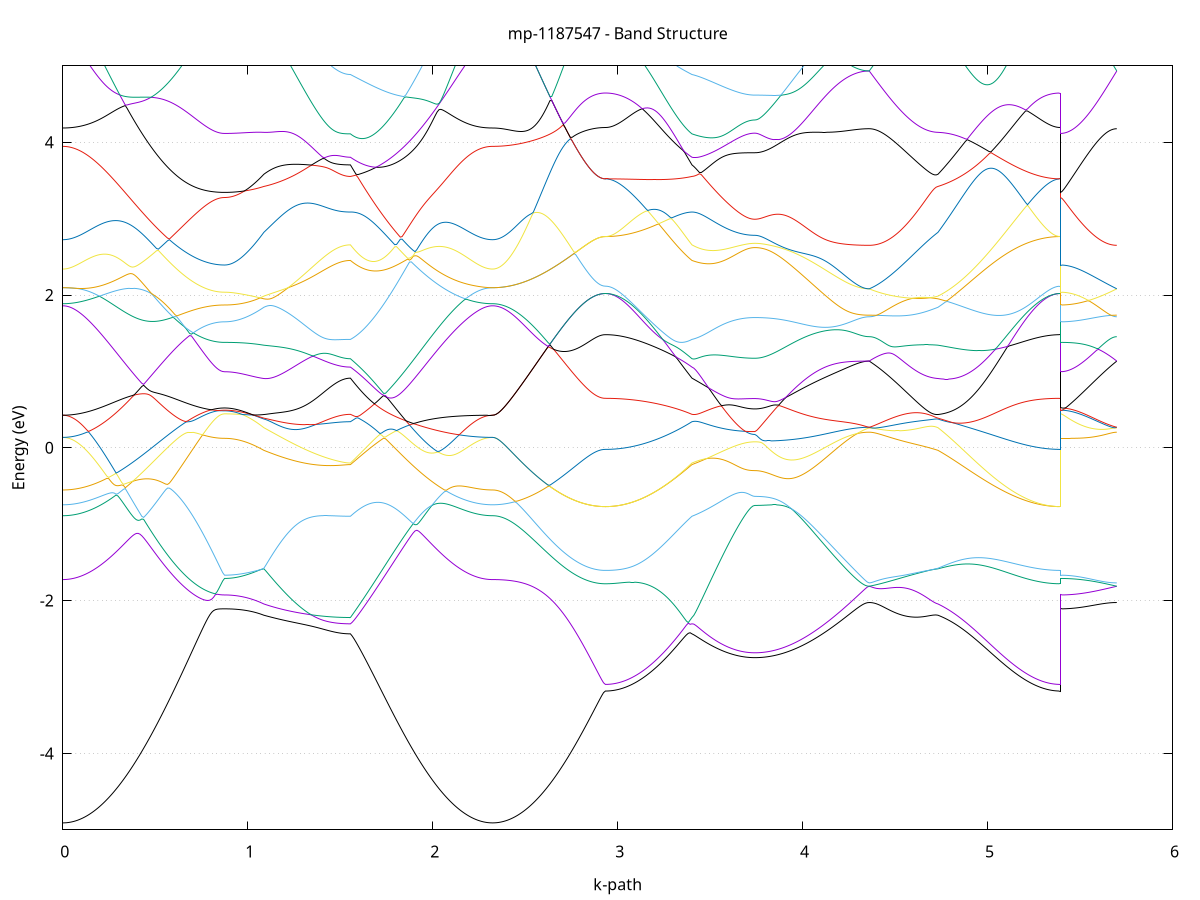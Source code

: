 set title 'mp-1187547 - Band Structure'
set xlabel 'k-path'
set ylabel 'Energy (eV)'
set grid y
set yrange [-5:5]
set terminal png size 800,600
set output 'mp-1187547_bands_gnuplot.png'
plot '-' using 1:2 with lines notitle, '-' using 1:2 with lines notitle, '-' using 1:2 with lines notitle, '-' using 1:2 with lines notitle, '-' using 1:2 with lines notitle, '-' using 1:2 with lines notitle, '-' using 1:2 with lines notitle, '-' using 1:2 with lines notitle, '-' using 1:2 with lines notitle, '-' using 1:2 with lines notitle, '-' using 1:2 with lines notitle, '-' using 1:2 with lines notitle, '-' using 1:2 with lines notitle, '-' using 1:2 with lines notitle, '-' using 1:2 with lines notitle, '-' using 1:2 with lines notitle, '-' using 1:2 with lines notitle, '-' using 1:2 with lines notitle, '-' using 1:2 with lines notitle, '-' using 1:2 with lines notitle, '-' using 1:2 with lines notitle, '-' using 1:2 with lines notitle, '-' using 1:2 with lines notitle, '-' using 1:2 with lines notitle, '-' using 1:2 with lines notitle, '-' using 1:2 with lines notitle, '-' using 1:2 with lines notitle, '-' using 1:2 with lines notitle, '-' using 1:2 with lines notitle, '-' using 1:2 with lines notitle, '-' using 1:2 with lines notitle, '-' using 1:2 with lines notitle, '-' using 1:2 with lines notitle, '-' using 1:2 with lines notitle, '-' using 1:2 with lines notitle, '-' using 1:2 with lines notitle, '-' using 1:2 with lines notitle, '-' using 1:2 with lines notitle, '-' using 1:2 with lines notitle, '-' using 1:2 with lines notitle, '-' using 1:2 with lines notitle, '-' using 1:2 with lines notitle, '-' using 1:2 with lines notitle, '-' using 1:2 with lines notitle, '-' using 1:2 with lines notitle, '-' using 1:2 with lines notitle, '-' using 1:2 with lines notitle, '-' using 1:2 with lines notitle
0.000000 -42.815995
0.009938 -42.815995
0.019876 -42.815895
0.029813 -42.815895
0.039751 -42.815795
0.049689 -42.815695
0.059627 -42.815695
0.069565 -42.815495
0.079503 -42.815395
0.089440 -42.815295
0.099378 -42.815095
0.109316 -42.814895
0.119254 -42.814695
0.129192 -42.814495
0.139130 -42.814295
0.149067 -42.813995
0.159005 -42.813695
0.168943 -42.813495
0.178881 -42.813195
0.188819 -42.812795
0.198757 -42.812495
0.208694 -42.812195
0.218632 -42.811795
0.228570 -42.811395
0.238508 -42.811095
0.248446 -42.810695
0.258384 -42.810295
0.268321 -42.809795
0.278259 -42.809395
0.288197 -42.808995
0.298135 -42.808495
0.308073 -42.807995
0.318010 -42.807495
0.327948 -42.806995
0.337886 -42.806495
0.347824 -42.805995
0.357762 -42.805495
0.367700 -42.804995
0.377637 -42.804495
0.387575 -42.803895
0.397513 -42.803395
0.407451 -42.802795
0.417389 -42.802195
0.427327 -42.801695
0.437264 -42.801095
0.447202 -42.800495
0.457140 -42.799895
0.467078 -42.799295
0.477016 -42.798795
0.486954 -42.798195
0.496891 -42.797595
0.506829 -42.796995
0.516767 -42.796395
0.526705 -42.795795
0.536643 -42.795195
0.546581 -42.794595
0.556518 -42.793995
0.566456 -42.793395
0.576394 -42.792795
0.586332 -42.792295
0.596270 -42.791695
0.606208 -42.791095
0.616145 -42.790595
0.626083 -42.789995
0.636021 -42.789495
0.645959 -42.788895
0.655897 -42.788395
0.665834 -42.787895
0.675772 -42.787395
0.685710 -42.786895
0.695648 -42.786395
0.705586 -42.785895
0.715524 -42.785495
0.725461 -42.784995
0.735399 -42.784595
0.745337 -42.784195
0.755275 -42.783895
0.765213 -42.783495
0.775151 -42.783195
0.785088 -42.782895
0.795026 -42.782595
0.804964 -42.782395
0.814902 -42.782195
0.824840 -42.781995
0.834778 -42.781795
0.844715 -42.781695
0.854653 -42.781595
0.864591 -42.781595
0.874529 -42.781595
0.874529 -42.781595
0.884195 -42.781595
0.893860 -42.781495
0.903526 -42.781495
0.913192 -42.781495
0.922858 -42.781595
0.932523 -42.781595
0.942189 -42.781695
0.951855 -42.781795
0.961521 -42.781895
0.971187 -42.782095
0.980852 -42.782195
0.990518 -42.782295
1.000184 -42.782495
1.009850 -42.782695
1.019515 -42.782795
1.029181 -42.782995
1.038847 -42.783195
1.048513 -42.783395
1.058178 -42.783695
1.067844 -42.783895
1.077510 -42.784095
1.087176 -42.784395
1.087176 -42.784395
1.097134 -42.784595
1.107092 -42.784795
1.117049 -42.784995
1.127007 -42.785095
1.136965 -42.785295
1.146923 -42.785495
1.156881 -42.785695
1.166839 -42.785795
1.176797 -42.785995
1.186755 -42.786195
1.196713 -42.786295
1.206671 -42.786495
1.216628 -42.786695
1.226586 -42.786795
1.236544 -42.786995
1.246502 -42.787095
1.256460 -42.787295
1.266418 -42.787395
1.276376 -42.787495
1.286334 -42.787695
1.296292 -42.787795
1.306250 -42.787895
1.316207 -42.787995
1.326165 -42.788195
1.336123 -42.788295
1.346081 -42.788395
1.356039 -42.788495
1.365997 -42.788595
1.375955 -42.788695
1.385913 -42.788795
1.395871 -42.788795
1.405829 -42.788895
1.415786 -42.788995
1.425744 -42.789095
1.435702 -42.789095
1.445660 -42.789195
1.455618 -42.789195
1.465576 -42.789295
1.475534 -42.789295
1.485492 -42.789395
1.495450 -42.789395
1.505407 -42.789395
1.515365 -42.789495
1.525323 -42.789495
1.535281 -42.789495
1.545239 -42.789495
1.555197 -42.789495
1.555197 -42.789495
1.565181 -42.788995
1.575164 -42.788495
1.585148 -42.787995
1.595132 -42.787495
1.605116 -42.786895
1.615100 -42.786395
1.625083 -42.785895
1.635067 -42.785395
1.645051 -42.784795
1.655035 -42.784495
1.665018 -42.785195
1.675002 -42.785895
1.684986 -42.786595
1.694970 -42.787295
1.704953 -42.787995
1.714937 -42.788795
1.724921 -42.789495
1.734905 -42.790195
1.744888 -42.790895
1.754872 -42.791595
1.764856 -42.792295
1.774840 -42.792995
1.784823 -42.793695
1.794807 -42.794395
1.804791 -42.794995
1.814775 -42.795695
1.824758 -42.796395
1.834742 -42.797095
1.844726 -42.797695
1.854710 -42.798395
1.864693 -42.798995
1.874677 -42.799695
1.884661 -42.800295
1.894645 -42.800995
1.904628 -42.801595
1.914612 -42.802195
1.924596 -42.802795
1.934580 -42.803395
1.944564 -42.803995
1.954547 -42.804595
1.964531 -42.805095
1.974515 -42.805695
1.984499 -42.806195
1.994482 -42.806795
2.004466 -42.807295
2.014450 -42.807795
2.024434 -42.808295
2.034417 -42.808795
2.044401 -42.809195
2.054385 -42.809695
2.064369 -42.810095
2.074352 -42.810495
2.084336 -42.810995
2.094320 -42.811395
2.104304 -42.811695
2.114287 -42.812095
2.124271 -42.812495
2.134255 -42.812795
2.144239 -42.813095
2.154222 -42.813395
2.164206 -42.813695
2.174190 -42.813995
2.184174 -42.814195
2.194157 -42.814495
2.204141 -42.814695
2.214125 -42.814895
2.224109 -42.815095
2.234092 -42.815195
2.244076 -42.815395
2.254060 -42.815495
2.264044 -42.815595
2.274028 -42.815695
2.284011 -42.815795
2.293995 -42.815895
2.303979 -42.815895
2.313963 -42.815995
2.323946 -42.815995
2.323946 -42.815995
2.333944 -42.815995
2.343942 -42.815895
2.353940 -42.815895
2.363937 -42.815895
2.373935 -42.815795
2.383933 -42.815695
2.393930 -42.815595
2.403928 -42.815495
2.413926 -42.815395
2.423924 -42.815295
2.433921 -42.815095
2.443919 -42.814995
2.453917 -42.814795
2.463915 -42.814595
2.473912 -42.814395
2.483910 -42.814195
2.493908 -42.813995
2.503906 -42.813795
2.513903 -42.813495
2.523901 -42.813295
2.533899 -42.812995
2.543897 -42.812795
2.553894 -42.812495
2.563892 -42.812195
2.573890 -42.811895
2.583888 -42.811595
2.593885 -42.811295
2.603883 -42.810995
2.613881 -42.810695
2.623878 -42.810295
2.633876 -42.809995
2.643874 -42.809695
2.653872 -42.809295
2.663869 -42.808995
2.673867 -42.808695
2.683865 -42.808295
2.693863 -42.807995
2.703860 -42.807695
2.713858 -42.807295
2.723856 -42.806995
2.733854 -42.806695
2.743851 -42.806395
2.753849 -42.806095
2.763847 -42.805795
2.773845 -42.805495
2.783842 -42.805195
2.793840 -42.804895
2.803838 -42.804695
2.813835 -42.804395
2.823833 -42.804195
2.833831 -42.803995
2.843829 -42.803795
2.853826 -42.803595
2.863824 -42.803395
2.873822 -42.803295
2.883820 -42.803195
2.893817 -42.803095
2.903815 -42.802995
2.913813 -42.802895
2.923811 -42.802895
2.933808 -42.802895
2.933808 -42.802895
2.943766 -42.802895
2.953724 -42.802895
2.963682 -42.802795
2.973640 -42.802795
2.983598 -42.802695
2.993556 -42.802695
3.003514 -42.802595
3.013472 -42.802495
3.023429 -42.802295
3.033387 -42.802195
3.043345 -42.802095
3.053303 -42.801895
3.063261 -42.801795
3.073219 -42.801595
3.083177 -42.801395
3.093135 -42.801195
3.103093 -42.800995
3.113051 -42.800695
3.123008 -42.800495
3.132966 -42.800195
3.142924 -42.799995
3.152882 -42.799695
3.162840 -42.799395
3.172798 -42.799095
3.182756 -42.798795
3.192714 -42.798395
3.202672 -42.798095
3.212630 -42.797795
3.222587 -42.797395
3.232545 -42.796995
3.242503 -42.796695
3.252461 -42.796295
3.262419 -42.795895
3.272377 -42.795495
3.282335 -42.795095
3.292293 -42.794595
3.302251 -42.794195
3.312209 -42.793795
3.322166 -42.793295
3.332124 -42.792895
3.342082 -42.792395
3.352040 -42.791895
3.361998 -42.791495
3.371956 -42.790995
3.381914 -42.790495
3.391872 -42.789995
3.401830 -42.789495
3.401830 -42.789495
3.411829 -42.789295
3.421829 -42.789095
3.431829 -42.788895
3.441828 -42.788695
3.451828 -42.788595
3.461828 -42.788395
3.471827 -42.788295
3.481827 -42.788195
3.491827 -42.788095
3.501826 -42.787995
3.511826 -42.787895
3.521826 -42.787895
3.531825 -42.787795
3.541825 -42.787795
3.551825 -42.787795
3.561824 -42.787695
3.571824 -42.787695
3.581824 -42.787695
3.591823 -42.787695
3.601823 -42.787795
3.611823 -42.787795
3.621822 -42.787795
3.631822 -42.787795
3.641822 -42.787895
3.651821 -42.787895
3.661821 -42.787895
3.671821 -42.787895
3.681820 -42.787995
3.691820 -42.787995
3.701820 -42.787995
3.711819 -42.787995
3.721819 -42.787995
3.731819 -42.787995
3.741818 -42.788095
3.741818 -42.788095
3.751792 -42.787995
3.761766 -42.787995
3.771740 -42.787995
3.781714 -42.787995
3.791688 -42.787995
3.801662 -42.787895
3.811636 -42.787895
3.821610 -42.787795
3.831584 -42.787795
3.841558 -42.787695
3.851532 -42.787595
3.861506 -42.787595
3.871480 -42.787495
3.881454 -42.787395
3.891428 -42.787295
3.901402 -42.787195
3.911375 -42.787095
3.921349 -42.786995
3.931323 -42.786795
3.941297 -42.786695
3.951271 -42.786595
3.961245 -42.786495
3.971219 -42.786295
3.981193 -42.786195
3.991167 -42.785995
4.001141 -42.785895
4.011115 -42.785695
4.021089 -42.785595
4.031063 -42.785395
4.041037 -42.785295
4.051011 -42.785095
4.060985 -42.784895
4.070959 -42.784795
4.080933 -42.784595
4.090907 -42.784495
4.100881 -42.784295
4.110855 -42.784095
4.120829 -42.783995
4.130802 -42.783795
4.140776 -42.783595
4.150750 -42.783495
4.160724 -42.783295
4.170698 -42.783195
4.180672 -42.782995
4.190646 -42.782895
4.200620 -42.782695
4.210594 -42.782595
4.220568 -42.782495
4.230542 -42.782295
4.240516 -42.782195
4.250490 -42.782095
4.260464 -42.781995
4.270438 -42.781895
4.280412 -42.781795
4.290386 -42.781695
4.300360 -42.781695
4.310334 -42.781595
4.320308 -42.781595
4.330282 -42.781495
4.340256 -42.781495
4.350230 -42.781495
4.360204 -42.781495
4.360204 -42.781495
4.369987 -42.781495
4.379770 -42.781495
4.389553 -42.781495
4.399336 -42.781495
4.409119 -42.781595
4.418902 -42.781595
4.428685 -42.781595
4.438468 -42.781695
4.448251 -42.781695
4.458034 -42.781795
4.467817 -42.781795
4.477600 -42.781895
4.487383 -42.781895
4.497166 -42.781995
4.506949 -42.782095
4.516732 -42.782095
4.526515 -42.782195
4.536298 -42.782295
4.546081 -42.782395
4.555864 -42.782495
4.565647 -42.782495
4.575430 -42.782595
4.585213 -42.782695
4.594996 -42.782795
4.604779 -42.782895
4.614562 -42.782995
4.624345 -42.783095
4.634128 -42.783195
4.643911 -42.783295
4.653694 -42.783395
4.663477 -42.783495
4.673260 -42.783595
4.683043 -42.783695
4.692826 -42.783895
4.702609 -42.783995
4.712392 -42.784095
4.722175 -42.784295
4.731958 -42.784395
4.731958 -42.784395
4.741837 -42.784695
4.751716 -42.784995
4.761595 -42.785195
4.771474 -42.785495
4.781352 -42.785795
4.791231 -42.786195
4.801110 -42.786495
4.810989 -42.786795
4.820868 -42.787095
4.830747 -42.787495
4.840625 -42.787795
4.850504 -42.788195
4.860383 -42.788495
4.870262 -42.788895
4.880141 -42.789295
4.890020 -42.789595
4.899899 -42.789995
4.909777 -42.790395
4.919656 -42.790795
4.929535 -42.791095
4.939414 -42.791495
4.949293 -42.791895
4.959171 -42.792295
4.969050 -42.792695
4.978929 -42.792995
4.988808 -42.793395
4.998687 -42.793795
5.008566 -42.794195
5.018445 -42.794495
5.028323 -42.794895
5.038202 -42.795295
5.048081 -42.795595
5.057960 -42.795995
5.067839 -42.796395
5.077718 -42.796695
5.087596 -42.796995
5.097475 -42.797395
5.107354 -42.797695
5.117233 -42.797995
5.127112 -42.798295
5.136991 -42.798695
5.146869 -42.798995
5.156748 -42.799195
5.166627 -42.799495
5.176506 -42.799795
5.186385 -42.800095
5.196264 -42.800295
5.206142 -42.800595
5.216021 -42.800795
5.225900 -42.800995
5.235779 -42.801195
5.245658 -42.801395
5.255537 -42.801595
5.265415 -42.801795
5.275294 -42.801895
5.285173 -42.802095
5.295052 -42.802195
5.304931 -42.802395
5.314810 -42.802495
5.324688 -42.802595
5.334567 -42.802695
5.344446 -42.802695
5.354325 -42.802795
5.364204 -42.802795
5.374083 -42.802895
5.383961 -42.802895
5.393840 -42.802895
5.393840 -42.781595
5.403677 -42.781595
5.413513 -42.781595
5.423350 -42.781595
5.433186 -42.781595
5.443023 -42.781595
5.452859 -42.781595
5.462696 -42.781595
5.472532 -42.781595
5.482369 -42.781595
5.492205 -42.781595
5.502042 -42.781595
5.511878 -42.781595
5.521715 -42.781495
5.531551 -42.781495
5.541388 -42.781495
5.551224 -42.781495
5.561060 -42.781495
5.570897 -42.781495
5.580733 -42.781495
5.590570 -42.781495
5.600406 -42.781495
5.610243 -42.781495
5.620079 -42.781495
5.629916 -42.781495
5.639752 -42.781495
5.649589 -42.781495
5.659425 -42.781495
5.669262 -42.781495
5.679098 -42.781495
5.688935 -42.781495
5.698771 -42.781495
e
0.000000 -42.760495
0.009938 -42.760495
0.019876 -42.760495
0.029813 -42.760595
0.039751 -42.760595
0.049689 -42.760695
0.059627 -42.760695
0.069565 -42.760795
0.079503 -42.760895
0.089440 -42.760995
0.099378 -42.761195
0.109316 -42.761295
0.119254 -42.761395
0.129192 -42.761595
0.139130 -42.761795
0.149067 -42.761995
0.159005 -42.762195
0.168943 -42.762395
0.178881 -42.762595
0.188819 -42.762795
0.198757 -42.763095
0.208694 -42.763295
0.218632 -42.763595
0.228570 -42.763795
0.238508 -42.764095
0.248446 -42.764395
0.258384 -42.764695
0.268321 -42.764995
0.278259 -42.765295
0.288197 -42.765595
0.298135 -42.765995
0.308073 -42.766295
0.318010 -42.766595
0.327948 -42.766995
0.337886 -42.767295
0.347824 -42.767695
0.357762 -42.767995
0.367700 -42.768395
0.377637 -42.768695
0.387575 -42.769095
0.397513 -42.769495
0.407451 -42.769795
0.417389 -42.770195
0.427327 -42.770595
0.437264 -42.770995
0.447202 -42.771295
0.457140 -42.771695
0.467078 -42.772095
0.477016 -42.772495
0.486954 -42.772795
0.496891 -42.773195
0.506829 -42.773595
0.516767 -42.773895
0.526705 -42.774295
0.536643 -42.774595
0.546581 -42.774995
0.556518 -42.775295
0.566456 -42.775595
0.576394 -42.775995
0.586332 -42.776295
0.596270 -42.776595
0.606208 -42.776895
0.616145 -42.777195
0.626083 -42.777495
0.636021 -42.777795
0.645959 -42.778095
0.655897 -42.778395
0.665834 -42.778595
0.675772 -42.778895
0.685710 -42.779095
0.695648 -42.779295
0.705586 -42.779495
0.715524 -42.779795
0.725461 -42.779895
0.735399 -42.780095
0.745337 -42.780295
0.755275 -42.780495
0.765213 -42.780595
0.775151 -42.780795
0.785088 -42.780895
0.795026 -42.780995
0.804964 -42.781095
0.814902 -42.781195
0.824840 -42.781195
0.834778 -42.781295
0.844715 -42.781295
0.854653 -42.781395
0.864591 -42.781395
0.874529 -42.781395
0.874529 -42.781395
0.884195 -42.781395
0.893860 -42.781395
0.903526 -42.781495
0.913192 -42.781495
0.922858 -42.781395
0.932523 -42.781295
0.942189 -42.781295
0.951855 -42.781195
0.961521 -42.781095
0.971187 -42.780895
0.980852 -42.780795
0.990518 -42.780695
1.000184 -42.780495
1.009850 -42.780395
1.019515 -42.780195
1.029181 -42.779995
1.038847 -42.779795
1.048513 -42.779595
1.058178 -42.779395
1.067844 -42.779095
1.077510 -42.778895
1.087176 -42.778695
1.087176 -42.778695
1.097134 -42.778495
1.107092 -42.778295
1.117049 -42.778195
1.127007 -42.777995
1.136965 -42.777895
1.146923 -42.777795
1.156881 -42.777695
1.166839 -42.777595
1.176797 -42.777495
1.186755 -42.777395
1.196713 -42.777395
1.206671 -42.777295
1.216628 -42.777295
1.226586 -42.777195
1.236544 -42.777195
1.246502 -42.777195
1.256460 -42.777195
1.266418 -42.777195
1.276376 -42.777195
1.286334 -42.777195
1.296292 -42.777195
1.306250 -42.777195
1.316207 -42.777195
1.326165 -42.777195
1.336123 -42.777295
1.346081 -42.777295
1.356039 -42.777295
1.365997 -42.777295
1.375955 -42.777395
1.385913 -42.777395
1.395871 -42.777395
1.405829 -42.777495
1.415786 -42.777495
1.425744 -42.777495
1.435702 -42.777495
1.445660 -42.777595
1.455618 -42.777595
1.465576 -42.777595
1.475534 -42.777595
1.485492 -42.777595
1.495450 -42.777695
1.505407 -42.777695
1.515365 -42.777695
1.525323 -42.777695
1.535281 -42.777695
1.545239 -42.777695
1.555197 -42.777695
1.555197 -42.777695
1.565181 -42.778395
1.575164 -42.778995
1.585148 -42.779695
1.595132 -42.780395
1.605116 -42.781095
1.615100 -42.781695
1.625083 -42.782395
1.635067 -42.783095
1.645051 -42.783795
1.655035 -42.784295
1.665018 -42.783795
1.675002 -42.783195
1.684986 -42.782695
1.694970 -42.782195
1.704953 -42.781595
1.714937 -42.781095
1.724921 -42.780495
1.734905 -42.779995
1.744888 -42.779495
1.754872 -42.778895
1.764856 -42.778395
1.774840 -42.777895
1.784823 -42.777395
1.794807 -42.776795
1.804791 -42.776295
1.814775 -42.775795
1.824758 -42.775295
1.834742 -42.774795
1.844726 -42.774295
1.854710 -42.773795
1.864693 -42.773295
1.874677 -42.772795
1.884661 -42.772295
1.894645 -42.771795
1.904628 -42.771295
1.914612 -42.770895
1.924596 -42.770395
1.934580 -42.769995
1.944564 -42.769495
1.954547 -42.769095
1.964531 -42.768695
1.974515 -42.768195
1.984499 -42.767795
1.994482 -42.767395
2.004466 -42.766995
2.014450 -42.766695
2.024434 -42.766295
2.034417 -42.765895
2.044401 -42.765595
2.054385 -42.765195
2.064369 -42.764895
2.074352 -42.764595
2.084336 -42.764295
2.094320 -42.763995
2.104304 -42.763695
2.114287 -42.763395
2.124271 -42.763095
2.134255 -42.762895
2.144239 -42.762595
2.154222 -42.762395
2.164206 -42.762195
2.174190 -42.761995
2.184174 -42.761795
2.194157 -42.761595
2.204141 -42.761495
2.214125 -42.761295
2.224109 -42.761195
2.234092 -42.760995
2.244076 -42.760895
2.254060 -42.760795
2.264044 -42.760695
2.274028 -42.760695
2.284011 -42.760595
2.293995 -42.760595
2.303979 -42.760495
2.313963 -42.760495
2.323946 -42.760495
2.323946 -42.760495
2.333944 -42.760495
2.343942 -42.760495
2.353940 -42.760495
2.363937 -42.760495
2.373935 -42.760495
2.383933 -42.760495
2.393930 -42.760495
2.403928 -42.760495
2.413926 -42.760495
2.423924 -42.760495
2.433921 -42.760495
2.443919 -42.760495
2.453917 -42.760495
2.463915 -42.760495
2.473912 -42.760495
2.483910 -42.760495
2.493908 -42.760495
2.503906 -42.760495
2.513903 -42.760495
2.523901 -42.760495
2.533899 -42.760495
2.543897 -42.760495
2.553894 -42.760495
2.563892 -42.760495
2.573890 -42.760495
2.583888 -42.760495
2.593885 -42.760495
2.603883 -42.760495
2.613881 -42.760495
2.623878 -42.760495
2.633876 -42.760495
2.643874 -42.760495
2.653872 -42.760495
2.663869 -42.760595
2.673867 -42.760595
2.683865 -42.760595
2.693863 -42.760595
2.703860 -42.760595
2.713858 -42.760595
2.723856 -42.760595
2.733854 -42.760595
2.743851 -42.760595
2.753849 -42.760595
2.763847 -42.760595
2.773845 -42.760595
2.783842 -42.760595
2.793840 -42.760595
2.803838 -42.760595
2.813835 -42.760595
2.823833 -42.760595
2.833831 -42.760595
2.843829 -42.760595
2.853826 -42.760595
2.863824 -42.760595
2.873822 -42.760595
2.883820 -42.760595
2.893817 -42.760595
2.903815 -42.760595
2.913813 -42.760595
2.923811 -42.760595
2.933808 -42.760595
2.933808 -42.760595
2.943766 -42.760595
2.953724 -42.760595
2.963682 -42.760695
2.973640 -42.760695
2.983598 -42.760795
2.993556 -42.760795
3.003514 -42.760895
3.013472 -42.761095
3.023429 -42.761195
3.033387 -42.761295
3.043345 -42.761495
3.053303 -42.761695
3.063261 -42.761895
3.073219 -42.762095
3.083177 -42.762295
3.093135 -42.762595
3.103093 -42.762895
3.113051 -42.763195
3.123008 -42.763495
3.132966 -42.763795
3.142924 -42.764095
3.152882 -42.764495
3.162840 -42.764895
3.172798 -42.765295
3.182756 -42.765695
3.192714 -42.766095
3.202672 -42.766495
3.212630 -42.766995
3.222587 -42.767395
3.232545 -42.767895
3.242503 -42.768395
3.252461 -42.768895
3.262419 -42.769395
3.272377 -42.769895
3.282335 -42.770495
3.292293 -42.770995
3.302251 -42.771595
3.312209 -42.772195
3.322166 -42.772695
3.332124 -42.773295
3.342082 -42.773895
3.352040 -42.774495
3.361998 -42.775195
3.371956 -42.775795
3.381914 -42.776395
3.391872 -42.777095
3.401830 -42.777695
3.401830 -42.777695
3.411829 -42.777995
3.421829 -42.778295
3.431829 -42.778495
3.441828 -42.778795
3.451828 -42.778995
3.461828 -42.779295
3.471827 -42.779495
3.481827 -42.779695
3.491827 -42.779895
3.501826 -42.780095
3.511826 -42.780295
3.521826 -42.780495
3.531825 -42.780595
3.541825 -42.780695
3.551825 -42.780895
3.561824 -42.780995
3.571824 -42.781095
3.581824 -42.781195
3.591823 -42.781195
3.601823 -42.781295
3.611823 -42.781395
3.621822 -42.781395
3.631822 -42.781495
3.641822 -42.781495
3.651821 -42.781495
3.661821 -42.781595
3.671821 -42.781595
3.681820 -42.781595
3.691820 -42.781595
3.701820 -42.781595
3.711819 -42.781595
3.721819 -42.781595
3.731819 -42.781595
3.741818 -42.781595
3.741818 -42.781595
3.751792 -42.781595
3.761766 -42.781595
3.771740 -42.781595
3.781714 -42.781595
3.791688 -42.781595
3.801662 -42.781595
3.811636 -42.781595
3.821610 -42.781595
3.831584 -42.781595
3.841558 -42.781595
3.851532 -42.781595
3.861506 -42.781595
3.871480 -42.781595
3.881454 -42.781595
3.891428 -42.781595
3.901402 -42.781595
3.911375 -42.781595
3.921349 -42.781595
3.931323 -42.781595
3.941297 -42.781595
3.951271 -42.781595
3.961245 -42.781595
3.971219 -42.781595
3.981193 -42.781595
3.991167 -42.781595
4.001141 -42.781595
4.011115 -42.781595
4.021089 -42.781595
4.031063 -42.781595
4.041037 -42.781595
4.051011 -42.781595
4.060985 -42.781595
4.070959 -42.781595
4.080933 -42.781595
4.090907 -42.781495
4.100881 -42.781495
4.110855 -42.781495
4.120829 -42.781495
4.130802 -42.781495
4.140776 -42.781495
4.150750 -42.781495
4.160724 -42.781495
4.170698 -42.781495
4.180672 -42.781495
4.190646 -42.781495
4.200620 -42.781495
4.210594 -42.781495
4.220568 -42.781495
4.230542 -42.781495
4.240516 -42.781495
4.250490 -42.781495
4.260464 -42.781495
4.270438 -42.781495
4.280412 -42.781495
4.290386 -42.781495
4.300360 -42.781495
4.310334 -42.781495
4.320308 -42.781495
4.330282 -42.781495
4.340256 -42.781495
4.350230 -42.781495
4.360204 -42.781495
4.360204 -42.781495
4.369987 -42.781495
4.379770 -42.781495
4.389553 -42.781495
4.399336 -42.781495
4.409119 -42.781495
4.418902 -42.781395
4.428685 -42.781395
4.438468 -42.781395
4.448251 -42.781295
4.458034 -42.781295
4.467817 -42.781295
4.477600 -42.781195
4.487383 -42.781195
4.497166 -42.781095
4.506949 -42.781095
4.516732 -42.780995
4.526515 -42.780895
4.536298 -42.780895
4.546081 -42.780795
4.555864 -42.780695
4.565647 -42.780595
4.575430 -42.780495
4.585213 -42.780495
4.594996 -42.780395
4.604779 -42.780295
4.614562 -42.780195
4.624345 -42.780095
4.634128 -42.779895
4.643911 -42.779795
4.653694 -42.779695
4.663477 -42.779595
4.673260 -42.779495
4.683043 -42.779295
4.692826 -42.779195
4.702609 -42.779095
4.712392 -42.778895
4.722175 -42.778795
4.731958 -42.778695
4.731958 -42.778695
4.741837 -42.778395
4.751716 -42.778095
4.761595 -42.777795
4.771474 -42.777595
4.781352 -42.777295
4.791231 -42.776995
4.801110 -42.776595
4.810989 -42.776295
4.820868 -42.775995
4.830747 -42.775695
4.840625 -42.775295
4.850504 -42.774995
4.860383 -42.774595
4.870262 -42.774295
4.880141 -42.773895
4.890020 -42.773595
4.899899 -42.773195
4.909777 -42.772895
4.919656 -42.772495
4.929535 -42.772095
4.939414 -42.771695
4.949293 -42.771395
4.959171 -42.770995
4.969050 -42.770595
4.978929 -42.770295
4.988808 -42.769895
4.998687 -42.769495
5.008566 -42.769095
5.018445 -42.768795
5.028323 -42.768395
5.038202 -42.768095
5.048081 -42.767695
5.057960 -42.767395
5.067839 -42.766995
5.077718 -42.766695
5.087596 -42.766295
5.097475 -42.765995
5.107354 -42.765695
5.117233 -42.765395
5.127112 -42.765095
5.136991 -42.764795
5.146869 -42.764495
5.156748 -42.764195
5.166627 -42.763895
5.176506 -42.763595
5.186385 -42.763395
5.196264 -42.763095
5.206142 -42.762895
5.216021 -42.762695
5.225900 -42.762495
5.235779 -42.762195
5.245658 -42.761995
5.255537 -42.761895
5.265415 -42.761695
5.275294 -42.761495
5.285173 -42.761395
5.295052 -42.761195
5.304931 -42.761095
5.314810 -42.760995
5.324688 -42.760895
5.334567 -42.760795
5.344446 -42.760795
5.354325 -42.760695
5.364204 -42.760695
5.374083 -42.760595
5.383961 -42.760595
5.393840 -42.760595
5.393840 -42.781395
5.403677 -42.781395
5.413513 -42.781395
5.423350 -42.781395
5.433186 -42.781395
5.443023 -42.781395
5.452859 -42.781395
5.462696 -42.781395
5.472532 -42.781395
5.482369 -42.781395
5.492205 -42.781395
5.502042 -42.781395
5.511878 -42.781395
5.521715 -42.781395
5.531551 -42.781395
5.541388 -42.781395
5.551224 -42.781395
5.561060 -42.781395
5.570897 -42.781395
5.580733 -42.781395
5.590570 -42.781395
5.600406 -42.781395
5.610243 -42.781495
5.620079 -42.781495
5.629916 -42.781495
5.639752 -42.781495
5.649589 -42.781495
5.659425 -42.781495
5.669262 -42.781495
5.679098 -42.781495
5.688935 -42.781495
5.698771 -42.781495
e
0.000000 -42.745395
0.009938 -42.745395
0.019876 -42.745395
0.029813 -42.745395
0.039751 -42.745395
0.049689 -42.745495
0.059627 -42.745495
0.069565 -42.745495
0.079503 -42.745495
0.089440 -42.745595
0.099378 -42.745595
0.109316 -42.745695
0.119254 -42.745695
0.129192 -42.745795
0.139130 -42.745795
0.149067 -42.745895
0.159005 -42.745895
0.168943 -42.745995
0.178881 -42.746095
0.188819 -42.746195
0.198757 -42.746195
0.208694 -42.746295
0.218632 -42.746395
0.228570 -42.746495
0.238508 -42.746595
0.248446 -42.746695
0.258384 -42.746795
0.268321 -42.746895
0.278259 -42.747095
0.288197 -42.747195
0.298135 -42.747295
0.308073 -42.747395
0.318010 -42.747595
0.327948 -42.747695
0.337886 -42.747895
0.347824 -42.747995
0.357762 -42.748195
0.367700 -42.748295
0.377637 -42.748495
0.387575 -42.748695
0.397513 -42.748795
0.407451 -42.748995
0.417389 -42.749195
0.427327 -42.749395
0.437264 -42.749595
0.447202 -42.749795
0.457140 -42.749995
0.467078 -42.750195
0.477016 -42.750395
0.486954 -42.750595
0.496891 -42.750795
0.506829 -42.750995
0.516767 -42.751195
0.526705 -42.751495
0.536643 -42.751695
0.546581 -42.751895
0.556518 -42.752195
0.566456 -42.752395
0.576394 -42.752695
0.586332 -42.752895
0.596270 -42.753095
0.606208 -42.753395
0.616145 -42.753595
0.626083 -42.753895
0.636021 -42.754095
0.645959 -42.754395
0.655897 -42.754595
0.665834 -42.754895
0.675772 -42.755095
0.685710 -42.755395
0.695648 -42.755595
0.705586 -42.755895
0.715524 -42.756095
0.725461 -42.756295
0.735399 -42.756595
0.745337 -42.756795
0.755275 -42.756995
0.765213 -42.757195
0.775151 -42.757395
0.785088 -42.757495
0.795026 -42.757695
0.804964 -42.757795
0.814902 -42.757895
0.824840 -42.758095
0.834778 -42.758095
0.844715 -42.758195
0.854653 -42.758295
0.864591 -42.758295
0.874529 -42.758295
0.874529 -42.758295
0.884195 -42.758295
0.893860 -42.758295
0.903526 -42.758295
0.913192 -42.758295
0.922858 -42.758295
0.932523 -42.758295
0.942189 -42.758295
0.951855 -42.758295
0.961521 -42.758295
0.971187 -42.758295
0.980852 -42.758295
0.990518 -42.758295
1.000184 -42.758295
1.009850 -42.758295
1.019515 -42.758295
1.029181 -42.758295
1.038847 -42.758295
1.048513 -42.758295
1.058178 -42.758295
1.067844 -42.758295
1.077510 -42.758395
1.087176 -42.758395
1.087176 -42.758395
1.097134 -42.758395
1.107092 -42.758295
1.117049 -42.758295
1.127007 -42.758295
1.136965 -42.758195
1.146923 -42.758195
1.156881 -42.758095
1.166839 -42.758095
1.176797 -42.757995
1.186755 -42.757895
1.196713 -42.757795
1.206671 -42.757695
1.216628 -42.757595
1.226586 -42.757495
1.236544 -42.757395
1.246502 -42.757295
1.256460 -42.757195
1.266418 -42.756995
1.276376 -42.756895
1.286334 -42.756795
1.296292 -42.756695
1.306250 -42.756495
1.316207 -42.756395
1.326165 -42.756295
1.336123 -42.756195
1.346081 -42.755995
1.356039 -42.755895
1.365997 -42.755795
1.375955 -42.755695
1.385913 -42.755595
1.395871 -42.755495
1.405829 -42.755395
1.415786 -42.755295
1.425744 -42.755195
1.435702 -42.755095
1.445660 -42.754995
1.455618 -42.754995
1.465576 -42.754895
1.475534 -42.754795
1.485492 -42.754795
1.495450 -42.754695
1.505407 -42.754695
1.515365 -42.754695
1.525323 -42.754595
1.535281 -42.754595
1.545239 -42.754595
1.555197 -42.754595
1.555197 -42.754595
1.565181 -42.754395
1.575164 -42.754295
1.585148 -42.754095
1.595132 -42.753895
1.605116 -42.753795
1.615100 -42.753595
1.625083 -42.753395
1.635067 -42.753295
1.645051 -42.753095
1.655035 -42.752895
1.665018 -42.752795
1.675002 -42.752595
1.684986 -42.752395
1.694970 -42.752195
1.704953 -42.752095
1.714937 -42.751895
1.724921 -42.751695
1.734905 -42.751595
1.744888 -42.751395
1.754872 -42.751195
1.764856 -42.750995
1.774840 -42.750895
1.784823 -42.750695
1.794807 -42.750495
1.804791 -42.750395
1.814775 -42.750195
1.824758 -42.750095
1.834742 -42.749895
1.844726 -42.749695
1.854710 -42.749595
1.864693 -42.749395
1.874677 -42.749295
1.884661 -42.749095
1.894645 -42.748995
1.904628 -42.748795
1.914612 -42.748695
1.924596 -42.748495
1.934580 -42.748395
1.944564 -42.748195
1.954547 -42.748095
1.964531 -42.747995
1.974515 -42.747795
1.984499 -42.747695
1.994482 -42.747595
2.004466 -42.747495
2.014450 -42.747295
2.024434 -42.747195
2.034417 -42.747095
2.044401 -42.746995
2.054385 -42.746895
2.064369 -42.746795
2.074352 -42.746695
2.084336 -42.746595
2.094320 -42.746495
2.104304 -42.746395
2.114287 -42.746295
2.124271 -42.746195
2.134255 -42.746095
2.144239 -42.746095
2.154222 -42.745995
2.164206 -42.745895
2.174190 -42.745895
2.184174 -42.745795
2.194157 -42.745795
2.204141 -42.745695
2.214125 -42.745695
2.224109 -42.745595
2.234092 -42.745595
2.244076 -42.745495
2.254060 -42.745495
2.264044 -42.745495
2.274028 -42.745495
2.284011 -42.745395
2.293995 -42.745395
2.303979 -42.745395
2.313963 -42.745395
2.323946 -42.745395
2.323946 -42.745395
2.333944 -42.745395
2.343942 -42.745395
2.353940 -42.745495
2.363937 -42.745495
2.373935 -42.745595
2.383933 -42.745695
2.393930 -42.745695
2.403928 -42.745895
2.413926 -42.745995
2.423924 -42.746095
2.433921 -42.746295
2.443919 -42.746395
2.453917 -42.746595
2.463915 -42.746795
2.473912 -42.746995
2.483910 -42.747195
2.493908 -42.747395
2.503906 -42.747595
2.513903 -42.747895
2.523901 -42.748095
2.533899 -42.748395
2.543897 -42.748595
2.553894 -42.748895
2.563892 -42.749195
2.573890 -42.749495
2.583888 -42.749795
2.593885 -42.750095
2.603883 -42.750395
2.613881 -42.750795
2.623878 -42.751095
2.633876 -42.751395
2.643874 -42.751795
2.653872 -42.752095
2.663869 -42.752395
2.673867 -42.752795
2.683865 -42.753095
2.693863 -42.753495
2.703860 -42.753795
2.713858 -42.754095
2.723856 -42.754495
2.733854 -42.754795
2.743851 -42.755095
2.753849 -42.755395
2.763847 -42.755695
2.773845 -42.755995
2.783842 -42.756295
2.793840 -42.756595
2.803838 -42.756795
2.813835 -42.757095
2.823833 -42.757295
2.833831 -42.757495
2.843829 -42.757695
2.853826 -42.757895
2.863824 -42.758095
2.873822 -42.758195
2.883820 -42.758295
2.893817 -42.758395
2.903815 -42.758495
2.913813 -42.758595
2.923811 -42.758595
2.933808 -42.758595
2.933808 -42.758595
2.943766 -42.758595
2.953724 -42.758595
2.963682 -42.758595
2.973640 -42.758595
2.983598 -42.758595
2.993556 -42.758595
3.003514 -42.758595
3.013472 -42.758595
3.023429 -42.758495
3.033387 -42.758495
3.043345 -42.758495
3.053303 -42.758495
3.063261 -42.758395
3.073219 -42.758395
3.083177 -42.758295
3.093135 -42.758295
3.103093 -42.758195
3.113051 -42.758095
3.123008 -42.758095
3.132966 -42.757995
3.142924 -42.757895
3.152882 -42.757795
3.162840 -42.757695
3.172798 -42.757695
3.182756 -42.757595
3.192714 -42.757495
3.202672 -42.757295
3.212630 -42.757195
3.222587 -42.757095
3.232545 -42.756995
3.242503 -42.756895
3.252461 -42.756795
3.262419 -42.756595
3.272377 -42.756495
3.282335 -42.756395
3.292293 -42.756195
3.302251 -42.756095
3.312209 -42.755995
3.322166 -42.755795
3.332124 -42.755695
3.342082 -42.755495
3.352040 -42.755395
3.361998 -42.755195
3.371956 -42.755095
3.381914 -42.754895
3.391872 -42.754795
3.401830 -42.754595
3.401830 -42.754595
3.411829 -42.754495
3.421829 -42.754395
3.431829 -42.754395
3.441828 -42.754295
3.451828 -42.754195
3.461828 -42.754095
3.471827 -42.753995
3.481827 -42.753895
3.491827 -42.753795
3.501826 -42.753695
3.511826 -42.753595
3.521826 -42.753495
3.531825 -42.753395
3.541825 -42.753295
3.551825 -42.753195
3.561824 -42.753095
3.571824 -42.752995
3.581824 -42.752895
3.591823 -42.752795
3.601823 -42.752695
3.611823 -42.752595
3.621822 -42.752495
3.631822 -42.752495
3.641822 -42.752395
3.651821 -42.752295
3.661821 -42.752295
3.671821 -42.752195
3.681820 -42.752195
3.691820 -42.752095
3.701820 -42.752095
3.711819 -42.752095
3.721819 -42.752095
3.731819 -42.752095
3.741818 -42.752095
3.741818 -42.752095
3.751792 -42.752095
3.761766 -42.752095
3.771740 -42.752095
3.781714 -42.752095
3.791688 -42.752095
3.801662 -42.752195
3.811636 -42.752195
3.821610 -42.752295
3.831584 -42.752295
3.841558 -42.752395
3.851532 -42.752395
3.861506 -42.752495
3.871480 -42.752595
3.881454 -42.752695
3.891428 -42.752795
3.901402 -42.752895
3.911375 -42.752995
3.921349 -42.753095
3.931323 -42.753195
3.941297 -42.753295
3.951271 -42.753395
3.961245 -42.753495
3.971219 -42.753695
3.981193 -42.753795
3.991167 -42.753895
4.001141 -42.754095
4.011115 -42.754195
4.021089 -42.754395
4.031063 -42.754495
4.041037 -42.754695
4.051011 -42.754795
4.060985 -42.754995
4.070959 -42.755095
4.080933 -42.755295
4.090907 -42.755495
4.100881 -42.755595
4.110855 -42.755795
4.120829 -42.755895
4.130802 -42.756095
4.140776 -42.756295
4.150750 -42.756395
4.160724 -42.756595
4.170698 -42.756695
4.180672 -42.756795
4.190646 -42.756995
4.200620 -42.757095
4.210594 -42.757195
4.220568 -42.757395
4.230542 -42.757495
4.240516 -42.757595
4.250490 -42.757695
4.260464 -42.757795
4.270438 -42.757895
4.280412 -42.757995
4.290386 -42.758095
4.300360 -42.758095
4.310334 -42.758195
4.320308 -42.758195
4.330282 -42.758295
4.340256 -42.758295
4.350230 -42.758295
4.360204 -42.758295
4.360204 -42.758295
4.369987 -42.758295
4.379770 -42.758295
4.389553 -42.758295
4.399336 -42.758295
4.409119 -42.758295
4.418902 -42.758295
4.428685 -42.758295
4.438468 -42.758195
4.448251 -42.758195
4.458034 -42.758195
4.467817 -42.758195
4.477600 -42.758195
4.487383 -42.758195
4.497166 -42.758195
4.506949 -42.758195
4.516732 -42.758195
4.526515 -42.758195
4.536298 -42.758195
4.546081 -42.758195
4.555864 -42.758195
4.565647 -42.758195
4.575430 -42.758195
4.585213 -42.758195
4.594996 -42.758195
4.604779 -42.758195
4.614562 -42.758195
4.624345 -42.758195
4.634128 -42.758195
4.643911 -42.758195
4.653694 -42.758295
4.663477 -42.758295
4.673260 -42.758295
4.683043 -42.758295
4.692826 -42.758295
4.702609 -42.758295
4.712392 -42.758295
4.722175 -42.758395
4.731958 -42.758395
4.731958 -42.758395
4.741837 -42.758395
4.751716 -42.758395
4.761595 -42.758395
4.771474 -42.758395
4.781352 -42.758395
4.791231 -42.758395
4.801110 -42.758395
4.810989 -42.758395
4.820868 -42.758395
4.830747 -42.758395
4.840625 -42.758395
4.850504 -42.758395
4.860383 -42.758395
4.870262 -42.758395
4.880141 -42.758395
4.890020 -42.758395
4.899899 -42.758395
4.909777 -42.758395
4.919656 -42.758495
4.929535 -42.758495
4.939414 -42.758495
4.949293 -42.758495
4.959171 -42.758495
4.969050 -42.758495
4.978929 -42.758495
4.988808 -42.758495
4.998687 -42.758495
5.008566 -42.758495
5.018445 -42.758495
5.028323 -42.758495
5.038202 -42.758495
5.048081 -42.758495
5.057960 -42.758495
5.067839 -42.758495
5.077718 -42.758495
5.087596 -42.758495
5.097475 -42.758495
5.107354 -42.758495
5.117233 -42.758495
5.127112 -42.758495
5.136991 -42.758595
5.146869 -42.758595
5.156748 -42.758595
5.166627 -42.758595
5.176506 -42.758595
5.186385 -42.758595
5.196264 -42.758595
5.206142 -42.758595
5.216021 -42.758595
5.225900 -42.758595
5.235779 -42.758595
5.245658 -42.758595
5.255537 -42.758595
5.265415 -42.758595
5.275294 -42.758595
5.285173 -42.758595
5.295052 -42.758595
5.304931 -42.758595
5.314810 -42.758595
5.324688 -42.758595
5.334567 -42.758595
5.344446 -42.758595
5.354325 -42.758595
5.364204 -42.758595
5.374083 -42.758595
5.383961 -42.758595
5.393840 -42.758595
5.393840 -42.758295
5.403677 -42.758295
5.413513 -42.758295
5.423350 -42.758295
5.433186 -42.758295
5.443023 -42.758295
5.452859 -42.758295
5.462696 -42.758295
5.472532 -42.758295
5.482369 -42.758295
5.492205 -42.758295
5.502042 -42.758295
5.511878 -42.758295
5.521715 -42.758295
5.531551 -42.758295
5.541388 -42.758295
5.551224 -42.758295
5.561060 -42.758295
5.570897 -42.758295
5.580733 -42.758295
5.590570 -42.758295
5.600406 -42.758295
5.610243 -42.758295
5.620079 -42.758295
5.629916 -42.758295
5.639752 -42.758295
5.649589 -42.758295
5.659425 -42.758295
5.669262 -42.758295
5.679098 -42.758295
5.688935 -42.758295
5.698771 -42.758295
e
0.000000 -23.069595
0.009938 -23.069595
0.019876 -23.069495
0.029813 -23.069295
0.039751 -23.069095
0.049689 -23.068795
0.059627 -23.068495
0.069565 -23.068095
0.079503 -23.067595
0.089440 -23.067095
0.099378 -23.066595
0.109316 -23.065895
0.119254 -23.065295
0.129192 -23.064595
0.139130 -23.063895
0.149067 -23.063095
0.159005 -23.062295
0.168943 -23.061495
0.178881 -23.060695
0.188819 -23.059795
0.198757 -23.058995
0.208694 -23.058195
0.218632 -23.057395
0.228570 -23.056695
0.238508 -23.056095
0.248446 -23.055495
0.258384 -23.054995
0.268321 -23.054595
0.278259 -23.054295
0.288197 -23.054195
0.298135 -23.054195
0.308073 -23.054295
0.318010 -23.054695
0.327948 -23.055095
0.337886 -23.055695
0.347824 -23.056495
0.357762 -23.057395
0.367700 -23.058395
0.377637 -23.059495
0.387575 -23.060795
0.397513 -23.062095
0.407451 -23.063495
0.417389 -23.064895
0.427327 -23.066395
0.437264 -23.067995
0.447202 -23.069595
0.457140 -23.071195
0.467078 -23.072895
0.477016 -23.074495
0.486954 -23.076195
0.496891 -23.077895
0.506829 -23.079495
0.516767 -23.081195
0.526705 -23.082895
0.536643 -23.084495
0.546581 -23.086195
0.556518 -23.087795
0.566456 -23.089395
0.576394 -23.090995
0.586332 -23.092495
0.596270 -23.093995
0.606208 -23.095495
0.616145 -23.096895
0.626083 -23.098295
0.636021 -23.099695
0.645959 -23.100995
0.655897 -23.102295
0.665834 -23.103495
0.675772 -23.104695
0.685710 -23.105895
0.695648 -23.106895
0.705586 -23.107995
0.715524 -23.108995
0.725461 -23.109895
0.735399 -23.110795
0.745337 -23.111595
0.755275 -23.112395
0.765213 -23.113095
0.775151 -23.113695
0.785088 -23.114295
0.795026 -23.114795
0.804964 -23.115295
0.814902 -23.115695
0.824840 -23.115995
0.834778 -23.116295
0.844715 -23.116495
0.854653 -23.116695
0.864591 -23.116795
0.874529 -23.116795
0.874529 -23.116795
0.884195 -23.116695
0.893860 -23.116495
0.903526 -23.115995
0.913192 -23.115395
0.922858 -23.114595
0.932523 -23.113595
0.942189 -23.112495
0.951855 -23.111095
0.961521 -23.109595
0.971187 -23.107995
0.980852 -23.106095
0.990518 -23.104095
1.000184 -23.101995
1.009850 -23.099595
1.019515 -23.097095
1.029181 -23.094495
1.038847 -23.091695
1.048513 -23.088695
1.058178 -23.085595
1.067844 -23.082395
1.077510 -23.078995
1.087176 -23.075395
1.087176 -23.075395
1.097134 -23.072795
1.107092 -23.069995
1.117049 -23.067695
1.127007 -23.066595
1.136965 -23.065595
1.146923 -23.064495
1.156881 -23.063395
1.166839 -23.062295
1.176797 -23.061095
1.186755 -23.059895
1.196713 -23.058695
1.206671 -23.057395
1.216628 -23.056095
1.226586 -23.054795
1.236544 -23.053395
1.246502 -23.052095
1.256460 -23.050695
1.266418 -23.049195
1.276376 -23.047795
1.286334 -23.046295
1.296292 -23.044695
1.306250 -23.043195
1.316207 -23.041595
1.326165 -23.039995
1.336123 -23.038295
1.346081 -23.036695
1.356039 -23.034995
1.365997 -23.033295
1.375955 -23.031595
1.385913 -23.029795
1.395871 -23.027995
1.405829 -23.026295
1.415786 -23.024495
1.425744 -23.022695
1.435702 -23.020895
1.445660 -23.019095
1.455618 -23.017295
1.465576 -23.015495
1.475534 -23.013695
1.485492 -23.011995
1.495450 -23.010295
1.505407 -23.008595
1.515365 -23.007095
1.525323 -23.005595
1.535281 -23.004295
1.545239 -23.003395
1.555197 -23.003095
1.555197 -23.003095
1.565181 -23.002495
1.575164 -23.001995
1.585148 -23.001595
1.595132 -23.001195
1.605116 -23.000895
1.615100 -23.000695
1.625083 -23.000495
1.635067 -23.000295
1.645051 -23.000095
1.655035 -22.999995
1.665018 -22.999795
1.675002 -22.999595
1.684986 -22.999395
1.694970 -22.999195
1.704953 -22.998895
1.714937 -22.998695
1.724921 -22.998395
1.734905 -22.997995
1.744888 -22.997595
1.754872 -22.997195
1.764856 -22.996695
1.774840 -22.996195
1.784823 -22.997395
1.794807 -22.999695
1.804791 -23.001995
1.814775 -23.004295
1.824758 -23.006495
1.834742 -23.008695
1.844726 -23.010795
1.854710 -23.012895
1.864693 -23.014995
1.874677 -23.017095
1.884661 -23.019095
1.894645 -23.020995
1.904628 -23.022995
1.914612 -23.024895
1.924596 -23.026795
1.934580 -23.028595
1.944564 -23.030495
1.954547 -23.032195
1.964531 -23.033995
1.974515 -23.035695
1.984499 -23.037395
1.994482 -23.039095
2.004466 -23.040695
2.014450 -23.042295
2.024434 -23.043895
2.034417 -23.045395
2.044401 -23.046895
2.054385 -23.048395
2.064369 -23.049795
2.074352 -23.051195
2.084336 -23.052495
2.094320 -23.053895
2.104304 -23.055095
2.114287 -23.056295
2.124271 -23.057495
2.134255 -23.058595
2.144239 -23.059695
2.154222 -23.060695
2.164206 -23.061695
2.174190 -23.062695
2.184174 -23.063495
2.194157 -23.064295
2.204141 -23.065095
2.214125 -23.065795
2.224109 -23.066495
2.234092 -23.067095
2.244076 -23.067595
2.254060 -23.068095
2.264044 -23.068495
2.274028 -23.068795
2.284011 -23.069095
2.293995 -23.069295
2.303979 -23.069495
2.313963 -23.069595
2.323946 -23.069595
2.323946 -23.069595
2.333944 -23.069495
2.343942 -23.069295
2.353940 -23.068995
2.363937 -23.068595
2.373935 -23.067995
2.383933 -23.067295
2.393930 -23.066495
2.403928 -23.065595
2.413926 -23.064495
2.423924 -23.063295
2.433921 -23.061995
2.443919 -23.060595
2.453917 -23.058995
2.463915 -23.057395
2.473912 -23.055595
2.483910 -23.053695
2.493908 -23.051695
2.503906 -23.049595
2.513903 -23.047295
2.523901 -23.044995
2.533899 -23.042595
2.543897 -23.039995
2.553894 -23.037395
2.563892 -23.034595
2.573890 -23.031795
2.583888 -23.032895
2.593885 -23.035095
2.603883 -23.037195
2.613881 -23.039295
2.623878 -23.041395
2.633876 -23.043495
2.643874 -23.045495
2.653872 -23.047395
2.663869 -23.049295
2.673867 -23.051195
2.683865 -23.052995
2.693863 -23.054695
2.703860 -23.056395
2.713858 -23.057995
2.723856 -23.059595
2.733854 -23.061095
2.743851 -23.062495
2.753849 -23.063895
2.763847 -23.065195
2.773845 -23.066495
2.783842 -23.067595
2.793840 -23.068695
2.803838 -23.069795
2.813835 -23.070695
2.823833 -23.071595
2.833831 -23.072395
2.843829 -23.073195
2.853826 -23.073795
2.863824 -23.074395
2.873822 -23.074895
2.883820 -23.075295
2.893817 -23.075695
2.903815 -23.075995
2.913813 -23.076195
2.923811 -23.076295
2.933808 -23.076295
2.933808 -23.076295
2.943766 -23.076295
2.953724 -23.076095
2.963682 -23.075895
2.973640 -23.075595
2.983598 -23.075195
2.993556 -23.074795
3.003514 -23.074195
3.013472 -23.073595
3.023429 -23.072895
3.033387 -23.072095
3.043345 -23.071195
3.053303 -23.070195
3.063261 -23.069095
3.073219 -23.067995
3.083177 -23.066795
3.093135 -23.065495
3.103093 -23.064195
3.113051 -23.062695
3.123008 -23.061195
3.132966 -23.059595
3.142924 -23.057895
3.152882 -23.056195
3.162840 -23.054395
3.172798 -23.052495
3.182756 -23.050595
3.192714 -23.048595
3.202672 -23.046495
3.212630 -23.044395
3.222587 -23.042195
3.232545 -23.039995
3.242503 -23.037695
3.252461 -23.035295
3.262419 -23.032895
3.272377 -23.030495
3.282335 -23.027995
3.292293 -23.025395
3.302251 -23.022795
3.312209 -23.020195
3.322166 -23.017495
3.332124 -23.014795
3.342082 -23.012095
3.352040 -23.009295
3.361998 -23.006695
3.371956 -23.005595
3.381914 -23.004595
3.391872 -23.003795
3.401830 -23.003095
3.401830 -23.003095
3.411829 -23.002795
3.421829 -23.002595
3.431829 -23.002495
3.441828 -23.002395
3.451828 -23.002395
3.461828 -23.002395
3.471827 -23.002595
3.481827 -23.002695
3.491827 -23.002995
3.501826 -23.003295
3.511826 -23.003595
3.521826 -23.003995
3.531825 -23.004395
3.541825 -23.004895
3.551825 -23.005395
3.561824 -23.005895
3.571824 -23.006395
3.581824 -23.006895
3.591823 -23.007395
3.601823 -23.007895
3.611823 -23.008295
3.621822 -23.008795
3.631822 -23.009195
3.641822 -23.009595
3.651821 -23.009995
3.661821 -23.010295
3.671821 -23.010595
3.681820 -23.010895
3.691820 -23.011095
3.701820 -23.011295
3.711819 -23.011395
3.721819 -23.011495
3.731819 -23.011595
3.741818 -23.011595
3.741818 -23.011595
3.751792 -23.011595
3.761766 -23.011795
3.771740 -23.011995
3.781714 -23.012295
3.791688 -23.012695
3.801662 -23.013195
3.811636 -23.013795
3.821610 -23.014395
3.831584 -23.015195
3.841558 -23.016095
3.851532 -23.017095
3.861506 -23.018095
3.871480 -23.019295
3.881454 -23.020595
3.891428 -23.021995
3.901402 -23.023395
3.911375 -23.024995
3.921349 -23.026695
3.931323 -23.028495
3.941297 -23.030395
3.951271 -23.032295
3.961245 -23.034395
3.971219 -23.036495
3.981193 -23.038695
3.991167 -23.040895
4.001141 -23.043195
4.011115 -23.045495
4.021089 -23.047795
4.031063 -23.050095
4.041037 -23.052495
4.051011 -23.054795
4.060985 -23.057095
4.070959 -23.059395
4.080933 -23.061595
4.090907 -23.063795
4.100881 -23.065995
4.110855 -23.068095
4.120829 -23.070195
4.130802 -23.072195
4.140776 -23.074195
4.150750 -23.076095
4.160724 -23.077895
4.170698 -23.079595
4.180672 -23.081295
4.190646 -23.082895
4.200620 -23.084395
4.210594 -23.085895
4.220568 -23.087195
4.230542 -23.088495
4.240516 -23.089595
4.250490 -23.090695
4.260464 -23.091695
4.270438 -23.092595
4.280412 -23.093395
4.290386 -23.094195
4.300360 -23.094795
4.310334 -23.095295
4.320308 -23.095695
4.330282 -23.096095
4.340256 -23.096295
4.350230 -23.096495
4.360204 -23.096495
4.360204 -23.096495
4.369987 -23.096495
4.379770 -23.096695
4.389553 -23.096795
4.399336 -23.097095
4.409119 -23.097395
4.418902 -23.097695
4.428685 -23.097995
4.438468 -23.098395
4.448251 -23.098695
4.458034 -23.098995
4.467817 -23.099295
4.477600 -23.099595
4.487383 -23.099795
4.497166 -23.099995
4.506949 -23.100095
4.516732 -23.100195
4.526515 -23.100095
4.536298 -23.099995
4.546081 -23.099795
4.555864 -23.099495
4.565647 -23.099095
4.575430 -23.098595
4.585213 -23.097895
4.594996 -23.097195
4.604779 -23.096395
4.614562 -23.095395
4.624345 -23.094295
4.634128 -23.093095
4.643911 -23.091795
4.653694 -23.090395
4.663477 -23.088895
4.673260 -23.087195
4.683043 -23.085495
4.692826 -23.083595
4.702609 -23.081695
4.712392 -23.079595
4.722175 -23.077495
4.731958 -23.075395
4.731958 -23.075395
4.741837 -23.071695
4.751716 -23.067995
4.761595 -23.066795
4.771474 -23.065595
4.781352 -23.064495
4.791231 -23.063395
4.801110 -23.062395
4.810989 -23.061395
4.820868 -23.060595
4.830747 -23.059695
4.840625 -23.058995
4.850504 -23.058295
4.860383 -23.057795
4.870262 -23.057295
4.880141 -23.056795
4.890020 -23.056495
4.899899 -23.056195
4.909777 -23.055995
4.919656 -23.055895
4.929535 -23.055795
4.939414 -23.055795
4.949293 -23.055895
4.959171 -23.055995
4.969050 -23.056195
4.978929 -23.056395
4.988808 -23.056595
4.998687 -23.056995
5.008566 -23.057295
5.018445 -23.057695
5.028323 -23.058095
5.038202 -23.058595
5.048081 -23.059095
5.057960 -23.059595
5.067839 -23.060195
5.077718 -23.060795
5.087596 -23.061395
5.097475 -23.061995
5.107354 -23.062595
5.117233 -23.063295
5.127112 -23.063995
5.136991 -23.064595
5.146869 -23.065295
5.156748 -23.065995
5.166627 -23.066695
5.176506 -23.067295
5.186385 -23.067995
5.196264 -23.068695
5.206142 -23.069295
5.216021 -23.069895
5.225900 -23.070495
5.235779 -23.071095
5.245658 -23.071695
5.255537 -23.072295
5.265415 -23.072795
5.275294 -23.073295
5.285173 -23.073695
5.295052 -23.074195
5.304931 -23.074595
5.314810 -23.074895
5.324688 -23.075195
5.334567 -23.075495
5.344446 -23.075795
5.354325 -23.075995
5.364204 -23.076095
5.374083 -23.076195
5.383961 -23.076295
5.393840 -23.076295
5.393840 -23.116795
5.403677 -23.116795
5.413513 -23.116695
5.423350 -23.116495
5.433186 -23.116195
5.443023 -23.115895
5.452859 -23.115495
5.462696 -23.114995
5.472532 -23.114495
5.482369 -23.113895
5.492205 -23.113195
5.502042 -23.112495
5.511878 -23.111695
5.521715 -23.110795
5.531551 -23.109895
5.541388 -23.108995
5.551224 -23.108095
5.561060 -23.107095
5.570897 -23.105995
5.580733 -23.104995
5.590570 -23.103995
5.600406 -23.102895
5.610243 -23.101895
5.620079 -23.100995
5.629916 -23.099995
5.639752 -23.099195
5.649589 -23.098395
5.659425 -23.097795
5.669262 -23.097195
5.679098 -23.096795
5.688935 -23.096595
5.698771 -23.096495
e
0.000000 -22.986595
0.009938 -22.986595
0.019876 -22.986695
0.029813 -22.986895
0.039751 -22.987095
0.049689 -22.987395
0.059627 -22.987795
0.069565 -22.988195
0.079503 -22.988695
0.089440 -22.989195
0.099378 -22.989795
0.109316 -22.990495
0.119254 -22.991095
0.129192 -22.991895
0.139130 -22.992595
0.149067 -22.993395
0.159005 -22.994195
0.168943 -22.994995
0.178881 -22.995795
0.188819 -22.996595
0.198757 -22.997395
0.208694 -22.998095
0.218632 -22.998795
0.228570 -22.999495
0.238508 -22.999995
0.248446 -23.000495
0.258384 -23.000795
0.268321 -23.000995
0.278259 -23.001095
0.288197 -23.000995
0.298135 -23.000695
0.308073 -23.000195
0.318010 -22.999595
0.327948 -22.998695
0.337886 -22.997695
0.347824 -22.996495
0.357762 -22.998495
0.367700 -23.001395
0.377637 -23.004295
0.387575 -23.007195
0.397513 -23.009995
0.407451 -23.012895
0.417389 -23.015695
0.427327 -23.018395
0.437264 -23.021195
0.447202 -23.023895
0.457140 -23.026495
0.467078 -23.029195
0.477016 -23.031795
0.486954 -23.034295
0.496891 -23.036795
0.506829 -23.039295
0.516767 -23.041695
0.526705 -23.044095
0.536643 -23.046395
0.546581 -23.048595
0.556518 -23.050895
0.566456 -23.052995
0.576394 -23.055095
0.586332 -23.057195
0.596270 -23.059195
0.606208 -23.061095
0.616145 -23.062995
0.626083 -23.064795
0.636021 -23.066595
0.645959 -23.068195
0.655897 -23.069895
0.665834 -23.071395
0.675772 -23.072895
0.685710 -23.074395
0.695648 -23.075695
0.705586 -23.076995
0.715524 -23.078195
0.725461 -23.079395
0.735399 -23.080495
0.745337 -23.081495
0.755275 -23.082395
0.765213 -23.083295
0.775151 -23.084095
0.785088 -23.084795
0.795026 -23.085395
0.804964 -23.085995
0.814902 -23.086495
0.824840 -23.086895
0.834778 -23.087195
0.844715 -23.087495
0.854653 -23.087695
0.864591 -23.087795
0.874529 -23.087795
0.874529 -23.087795
0.884195 -23.087795
0.893860 -23.087695
0.903526 -23.087495
0.913192 -23.087195
0.922858 -23.086795
0.932523 -23.086295
0.942189 -23.085795
0.951855 -23.085095
0.961521 -23.084395
0.971187 -23.083695
0.980852 -23.082795
0.990518 -23.081895
1.000184 -23.080895
1.009850 -23.079895
1.019515 -23.078895
1.029181 -23.077695
1.038847 -23.076595
1.048513 -23.075395
1.058178 -23.074195
1.067844 -23.072995
1.077510 -23.071695
1.087176 -23.070495
1.087176 -23.070495
1.097134 -23.069595
1.107092 -23.068595
1.117049 -23.067095
1.127007 -23.064195
1.136965 -23.061095
1.146923 -23.057995
1.156881 -23.054795
1.166839 -23.051495
1.176797 -23.048095
1.186755 -23.044595
1.196713 -23.041095
1.206671 -23.037495
1.216628 -23.033895
1.226586 -23.030195
1.236544 -23.026395
1.246502 -23.022595
1.256460 -23.018695
1.266418 -23.014795
1.276376 -23.010895
1.286334 -23.006895
1.296292 -23.002995
1.306250 -22.998995
1.316207 -22.994995
1.326165 -22.990995
1.336123 -22.987495
1.346081 -22.986495
1.356039 -22.985695
1.365997 -22.985095
1.375955 -22.984495
1.385913 -22.984195
1.395871 -22.983995
1.405829 -22.983895
1.415786 -22.984095
1.425744 -22.984295
1.435702 -22.984795
1.445660 -22.985295
1.455618 -22.985995
1.465576 -22.986795
1.475534 -22.987695
1.485492 -22.988695
1.495450 -22.989795
1.505407 -22.990895
1.515365 -22.991995
1.525323 -22.993095
1.535281 -22.994195
1.545239 -22.994895
1.555197 -22.995195
1.555197 -22.995195
1.565181 -22.992295
1.575164 -22.989495
1.585148 -22.986595
1.595132 -22.983695
1.605116 -22.980795
1.615100 -22.977895
1.625083 -22.975095
1.635067 -22.972195
1.645051 -22.969395
1.655035 -22.966595
1.665018 -22.966295
1.675002 -22.969095
1.684986 -22.971895
1.694970 -22.974595
1.704953 -22.977295
1.714937 -22.979995
1.724921 -22.982595
1.734905 -22.985095
1.744888 -22.987695
1.754872 -22.990195
1.764856 -22.992595
1.774840 -22.994995
1.784823 -22.995595
1.794807 -22.994995
1.804791 -22.994395
1.814775 -22.993595
1.824758 -22.992795
1.834742 -22.991995
1.844726 -22.991095
1.854710 -22.990095
1.864693 -22.989095
1.874677 -22.987995
1.884661 -22.986895
1.894645 -22.985695
1.904628 -22.984495
1.914612 -22.983195
1.924596 -22.981795
1.934580 -22.980395
1.944564 -22.978895
1.954547 -22.977395
1.964531 -22.975795
1.974515 -22.974095
1.984499 -22.972395
1.994482 -22.970695
2.004466 -22.968895
2.014450 -22.968995
2.024434 -22.970295
2.034417 -22.971495
2.044401 -22.972695
2.054385 -22.973795
2.064369 -22.974895
2.074352 -22.975895
2.084336 -22.976795
2.094320 -22.977695
2.104304 -22.978595
2.114287 -22.979395
2.124271 -22.980095
2.134255 -22.980795
2.144239 -22.981495
2.154222 -22.982095
2.164206 -22.982595
2.174190 -22.983095
2.184174 -22.983595
2.194157 -22.983995
2.204141 -22.984395
2.214125 -22.984795
2.224109 -22.985095
2.234092 -22.985395
2.244076 -22.985595
2.254060 -22.985895
2.264044 -22.985995
2.274028 -22.986195
2.284011 -22.986295
2.293995 -22.986395
2.303979 -22.986495
2.313963 -22.986495
2.323946 -22.986595
2.323946 -22.986595
2.333944 -22.986695
2.343942 -22.987095
2.353940 -22.987695
2.363937 -22.988495
2.373935 -22.989595
2.383933 -22.990795
2.393930 -22.992295
2.403928 -22.993895
2.413926 -22.995595
2.423924 -22.997395
2.433921 -22.999395
2.443919 -23.001395
2.453917 -23.003495
2.463915 -23.005595
2.473912 -23.007895
2.483910 -23.010095
2.493908 -23.012395
2.503906 -23.014595
2.513903 -23.016895
2.523901 -23.019195
2.533899 -23.021495
2.543897 -23.023795
2.553894 -23.026095
2.563892 -23.028395
2.573890 -23.030595
2.583888 -23.032895
2.593885 -23.035095
2.603883 -23.037195
2.613881 -23.039295
2.623878 -23.041395
2.633876 -23.043495
2.643874 -23.045495
2.653872 -23.047395
2.663869 -23.049295
2.673867 -23.051195
2.683865 -23.052995
2.693863 -23.054695
2.703860 -23.056395
2.713858 -23.057995
2.723856 -23.059595
2.733854 -23.061095
2.743851 -23.062495
2.753849 -23.063895
2.763847 -23.065195
2.773845 -23.066495
2.783842 -23.067595
2.793840 -23.068695
2.803838 -23.069795
2.813835 -23.070695
2.823833 -23.071595
2.833831 -23.072395
2.843829 -23.073195
2.853826 -23.073795
2.863824 -23.074395
2.873822 -23.074895
2.883820 -23.075295
2.893817 -23.075695
2.903815 -23.075995
2.913813 -23.076195
2.923811 -23.076295
2.933808 -23.076295
2.933808 -23.076295
2.943766 -23.076295
2.953724 -23.076095
2.963682 -23.075795
2.973640 -23.075395
2.983598 -23.074895
2.993556 -23.074295
3.003514 -23.073595
3.013472 -23.072795
3.023429 -23.071795
3.033387 -23.070795
3.043345 -23.069695
3.053303 -23.068395
3.063261 -23.067095
3.073219 -23.065595
3.083177 -23.064095
3.093135 -23.062495
3.103093 -23.060795
3.113051 -23.058995
3.123008 -23.057095
3.132966 -23.055095
3.142924 -23.053095
3.152882 -23.050995
3.162840 -23.048795
3.172798 -23.046595
3.182756 -23.044295
3.192714 -23.041995
3.202672 -23.039595
3.212630 -23.037195
3.222587 -23.034795
3.232545 -23.032395
3.242503 -23.029995
3.252461 -23.027595
3.262419 -23.025195
3.272377 -23.022895
3.282335 -23.020695
3.292293 -23.018495
3.302251 -23.016395
3.312209 -23.014495
3.322166 -23.012595
3.332124 -23.010895
3.342082 -23.009395
3.352040 -23.007995
3.361998 -23.006595
3.371956 -23.003795
3.381914 -23.000895
3.391872 -22.998095
3.401830 -22.995195
3.401830 -22.995195
3.411829 -22.993895
3.421829 -22.992595
3.431829 -22.991195
3.441828 -22.989695
3.451828 -22.988295
3.461828 -22.986695
3.471827 -22.985195
3.481827 -22.983595
3.491827 -22.981895
3.501826 -22.980295
3.511826 -22.978595
3.521826 -22.976895
3.531825 -22.975095
3.541825 -22.973395
3.551825 -22.971595
3.561824 -22.969795
3.571824 -22.968095
3.581824 -22.966295
3.591823 -22.964595
3.601823 -22.962895
3.611823 -22.961195
3.621822 -22.959595
3.631822 -22.957995
3.641822 -22.956395
3.651821 -22.954995
3.661821 -22.953695
3.671821 -22.952395
3.681820 -22.951295
3.691820 -22.950295
3.701820 -22.949495
3.711819 -22.948795
3.721819 -22.948395
3.731819 -22.948095
3.741818 -22.947995
3.741818 -22.947995
3.751792 -22.948395
3.761766 -22.949595
3.771740 -22.951495
3.781714 -22.953795
3.791688 -22.956395
3.801662 -22.959295
3.811636 -22.962195
3.821610 -22.965295
3.831584 -22.968395
3.841558 -22.971595
3.851532 -22.974695
3.861506 -22.977895
3.871480 -22.980995
3.881454 -22.984195
3.891428 -22.987295
3.901402 -22.990295
3.911375 -22.993295
3.921349 -22.996295
3.931323 -22.999195
3.941297 -23.002095
3.951271 -23.004895
3.961245 -23.007595
3.971219 -23.010295
3.981193 -23.012895
3.991167 -23.015495
4.001141 -23.017895
4.011115 -23.020295
4.021089 -23.022695
4.031063 -23.024895
4.041037 -23.027095
4.051011 -23.029095
4.060985 -23.031095
4.070959 -23.032995
4.080933 -23.034795
4.090907 -23.036595
4.100881 -23.038195
4.110855 -23.039795
4.120829 -23.041195
4.130802 -23.042595
4.140776 -23.043895
4.150750 -23.044995
4.160724 -23.046095
4.170698 -23.047095
4.180672 -23.047995
4.190646 -23.048795
4.200620 -23.049495
4.210594 -23.050195
4.220568 -23.050695
4.230542 -23.051095
4.240516 -23.051495
4.250490 -23.051795
4.260464 -23.051995
4.270438 -23.052195
4.280412 -23.052195
4.290386 -23.052295
4.300360 -23.052295
4.310334 -23.052195
4.320308 -23.052095
4.330282 -23.052095
4.340256 -23.051995
4.350230 -23.051995
4.360204 -23.051995
4.360204 -23.051995
4.369987 -23.051895
4.379770 -23.051695
4.389553 -23.051495
4.399336 -23.051395
4.409119 -23.051395
4.418902 -23.051795
4.428685 -23.052795
4.438468 -23.054195
4.448251 -23.055695
4.458034 -23.057295
4.467817 -23.058895
4.477600 -23.060395
4.487383 -23.061895
4.497166 -23.063195
4.506949 -23.064495
4.516732 -23.065695
4.526515 -23.066795
4.536298 -23.067795
4.546081 -23.068695
4.555864 -23.069495
4.565647 -23.070195
4.575430 -23.070895
4.585213 -23.071395
4.594996 -23.071895
4.604779 -23.072295
4.614562 -23.072595
4.624345 -23.072795
4.634128 -23.072995
4.643911 -23.073095
4.653694 -23.073095
4.663477 -23.072995
4.673260 -23.072895
4.683043 -23.072695
4.692826 -23.072395
4.702609 -23.072095
4.712392 -23.071695
4.722175 -23.071095
4.731958 -23.070495
4.731958 -23.070495
4.741837 -23.069295
4.751716 -23.067795
4.761595 -23.063795
4.771474 -23.059595
4.781352 -23.055395
4.791231 -23.050995
4.801110 -23.046495
4.810989 -23.041895
4.820868 -23.037095
4.830747 -23.032295
4.840625 -23.027395
4.850504 -23.022395
4.860383 -23.017395
4.870262 -23.012195
4.880141 -23.006995
4.890020 -23.001695
4.899899 -22.996295
4.909777 -22.992395
4.919656 -22.990295
4.929535 -22.988195
4.939414 -22.985995
4.949293 -22.983795
4.959171 -22.981595
4.969050 -22.979395
4.978929 -22.978095
4.988808 -22.981295
4.998687 -22.984495
5.008566 -22.987795
5.018445 -22.991095
5.028323 -22.994395
5.038202 -22.997695
5.048081 -23.001095
5.057960 -23.004495
5.067839 -23.007895
5.077718 -23.011195
5.087596 -23.014595
5.097475 -23.017895
5.107354 -23.021195
5.117233 -23.024395
5.127112 -23.027595
5.136991 -23.030795
5.146869 -23.033895
5.156748 -23.036895
5.166627 -23.039795
5.176506 -23.042695
5.186385 -23.045495
5.196264 -23.048195
5.206142 -23.050695
5.216021 -23.053195
5.225900 -23.055595
5.235779 -23.057895
5.245658 -23.059995
5.255537 -23.062095
5.265415 -23.063995
5.275294 -23.065795
5.285173 -23.067395
5.295052 -23.068895
5.304931 -23.070295
5.314810 -23.071595
5.324688 -23.072695
5.334567 -23.073595
5.344446 -23.074395
5.354325 -23.075095
5.364204 -23.075595
5.374083 -23.075995
5.383961 -23.076195
5.393840 -23.076295
5.393840 -23.087795
5.403677 -23.087795
5.413513 -23.087595
5.423350 -23.087295
5.433186 -23.086895
5.443023 -23.086295
5.452859 -23.085595
5.462696 -23.084895
5.472532 -23.083895
5.482369 -23.082895
5.492205 -23.081795
5.502042 -23.080495
5.511878 -23.079095
5.521715 -23.077595
5.531551 -23.075995
5.541388 -23.074295
5.551224 -23.072395
5.561060 -23.070495
5.570897 -23.068395
5.580733 -23.066295
5.590570 -23.063995
5.600406 -23.061595
5.610243 -23.059095
5.620079 -23.056495
5.629916 -23.053795
5.639752 -23.051095
5.649589 -23.049595
5.659425 -23.050395
5.669262 -23.051095
5.679098 -23.051595
5.688935 -23.051895
5.698771 -23.051995
e
0.000000 -22.986595
0.009938 -22.986495
0.019876 -22.986195
0.029813 -22.985795
0.039751 -22.985095
0.049689 -22.984395
0.059627 -22.983395
0.069565 -22.982195
0.079503 -22.980895
0.089440 -22.979495
0.099378 -22.977795
0.109316 -22.975995
0.119254 -22.973995
0.129192 -22.971895
0.139130 -22.969595
0.149067 -22.967095
0.159005 -22.964495
0.168943 -22.961695
0.178881 -22.958795
0.188819 -22.955695
0.198757 -22.952495
0.208694 -22.953495
0.218632 -22.956395
0.228570 -22.959395
0.238508 -22.962395
0.248446 -22.965395
0.258384 -22.968495
0.268321 -22.971495
0.278259 -22.974495
0.288197 -22.977495
0.298135 -22.980495
0.308073 -22.983595
0.318010 -22.986595
0.327948 -22.989595
0.337886 -22.992495
0.347824 -22.995495
0.357762 -22.995095
0.367700 -22.993595
0.377637 -22.991895
0.387575 -22.990095
0.397513 -22.988195
0.407451 -22.986095
0.417389 -22.983895
0.427327 -22.981695
0.437264 -22.979295
0.447202 -22.976895
0.457140 -22.974395
0.467078 -22.971795
0.477016 -22.969195
0.486954 -22.966495
0.496891 -22.963795
0.506829 -22.961095
0.516767 -22.958295
0.526705 -22.955495
0.536643 -22.952595
0.546581 -22.955795
0.556518 -22.959095
0.566456 -22.962395
0.576394 -22.965695
0.586332 -22.968995
0.596270 -22.972295
0.606208 -22.975495
0.616145 -22.978695
0.626083 -22.981795
0.636021 -22.984795
0.645959 -22.987795
0.655897 -22.990695
0.665834 -22.993495
0.675772 -22.996195
0.685710 -22.998795
0.695648 -23.001295
0.705586 -23.003695
0.715524 -23.005995
0.725461 -23.008195
0.735399 -23.010295
0.745337 -23.012195
0.755275 -23.013995
0.765213 -23.015595
0.775151 -23.017195
0.785088 -23.018595
0.795026 -23.019795
0.804964 -23.020895
0.814902 -23.021895
0.824840 -23.022695
0.834778 -23.023395
0.844715 -23.023895
0.854653 -23.024295
0.864591 -23.024495
0.874529 -23.024595
0.874529 -23.024595
0.884195 -23.024595
0.893860 -23.024595
0.903526 -23.024495
0.913192 -23.024395
0.922858 -23.024295
0.932523 -23.024195
0.942189 -23.024095
0.951855 -23.023995
0.961521 -23.023795
0.971187 -23.023595
0.980852 -23.023295
0.990518 -23.023095
1.000184 -23.022795
1.009850 -23.022495
1.019515 -23.022095
1.029181 -23.021695
1.038847 -23.021295
1.048513 -23.020795
1.058178 -23.020295
1.067844 -23.019695
1.077510 -23.019095
1.087176 -23.018395
1.087176 -23.018395
1.097134 -23.017895
1.107092 -23.017195
1.117049 -23.016395
1.127007 -23.015595
1.136965 -23.014595
1.146923 -23.013595
1.156881 -23.012495
1.166839 -23.011295
1.176797 -23.009995
1.186755 -23.008695
1.196713 -23.007295
1.206671 -23.005895
1.216628 -23.004395
1.226586 -23.002895
1.236544 -23.001395
1.246502 -22.999895
1.256460 -22.998295
1.266418 -22.996795
1.276376 -22.995295
1.286334 -22.993795
1.296292 -22.992395
1.306250 -22.990995
1.316207 -22.989795
1.326165 -22.988595
1.336123 -22.986995
1.346081 -22.983095
1.356039 -22.979195
1.365997 -22.975295
1.375955 -22.971595
1.385913 -22.967895
1.395871 -22.964295
1.405829 -22.960795
1.415786 -22.957395
1.425744 -22.954195
1.435702 -22.951195
1.445660 -22.948295
1.455618 -22.945695
1.465576 -22.943295
1.475534 -22.941195
1.485492 -22.939195
1.495450 -22.937595
1.505407 -22.936195
1.515365 -22.935095
1.525323 -22.934195
1.535281 -22.933595
1.545239 -22.933195
1.555197 -22.933095
1.555197 -22.933095
1.565181 -22.936195
1.575164 -22.939395
1.585148 -22.942495
1.595132 -22.945595
1.605116 -22.948595
1.615100 -22.951695
1.625083 -22.954695
1.635067 -22.957595
1.645051 -22.960495
1.655035 -22.963395
1.665018 -22.963795
1.675002 -22.961095
1.684986 -22.958295
1.694970 -22.955695
1.704953 -22.953095
1.714937 -22.950495
1.724921 -22.947895
1.734905 -22.945495
1.744888 -22.943095
1.754872 -22.940695
1.764856 -22.938495
1.774840 -22.936295
1.784823 -22.934095
1.794807 -22.932095
1.804791 -22.930095
1.814775 -22.931195
1.824758 -22.933495
1.834742 -22.935795
1.844726 -22.937995
1.854710 -22.940195
1.864693 -22.942395
1.874677 -22.944495
1.884661 -22.946595
1.894645 -22.948695
1.904628 -22.950695
1.914612 -22.952595
1.924596 -22.954495
1.934580 -22.956295
1.944564 -22.958095
1.954547 -22.959795
1.964531 -22.961495
1.974515 -22.963095
1.984499 -22.964695
1.994482 -22.966195
2.004466 -22.967595
2.014450 -22.966995
2.024434 -22.965095
2.034417 -22.963195
2.044401 -22.961195
2.054385 -22.959195
2.064369 -22.959995
2.074352 -22.961895
2.084336 -22.963795
2.094320 -22.965595
2.104304 -22.967295
2.114287 -22.968995
2.124271 -22.970595
2.134255 -22.972095
2.144239 -22.973595
2.154222 -22.974995
2.164206 -22.976295
2.174190 -22.977495
2.184174 -22.978695
2.194157 -22.979695
2.204141 -22.980695
2.214125 -22.981695
2.224109 -22.982495
2.234092 -22.983295
2.244076 -22.983995
2.254060 -22.984595
2.264044 -22.985095
2.274028 -22.985495
2.284011 -22.985895
2.293995 -22.986195
2.303979 -22.986395
2.313963 -22.986495
2.323946 -22.986595
2.323946 -22.986595
2.333944 -22.986695
2.343942 -22.987095
2.353940 -22.987695
2.363937 -22.988495
2.373935 -22.989595
2.383933 -22.990795
2.393930 -22.992295
2.403928 -22.993895
2.413926 -22.995595
2.423924 -22.997395
2.433921 -22.999395
2.443919 -23.001395
2.453917 -23.003495
2.463915 -23.005595
2.473912 -23.007895
2.483910 -23.010095
2.493908 -23.012395
2.503906 -23.014595
2.513903 -23.016895
2.523901 -23.019195
2.533899 -23.021495
2.543897 -23.023795
2.553894 -23.026095
2.563892 -23.028395
2.573890 -23.030595
2.583888 -23.028895
2.593885 -23.025795
2.603883 -23.022695
2.613881 -23.019595
2.623878 -23.016295
2.633876 -23.012995
2.643874 -23.009495
2.653872 -23.006095
2.663869 -23.002495
2.673867 -22.998995
2.683865 -22.995295
2.693863 -22.991695
2.703860 -22.987895
2.713858 -22.984195
2.723856 -22.980495
2.733854 -22.976695
2.743851 -22.972895
2.753849 -22.969095
2.763847 -22.965395
2.773845 -22.961695
2.783842 -22.957995
2.793840 -22.954395
2.803838 -22.950895
2.813835 -22.947395
2.823833 -22.944095
2.833831 -22.940895
2.843829 -22.937895
2.853826 -22.935095
2.863824 -22.932495
2.873822 -22.930195
2.883820 -22.928095
2.893817 -22.926395
2.903815 -22.924995
2.913813 -22.923995
2.923811 -22.923395
2.933808 -22.923195
2.933808 -22.923195
2.943766 -22.923195
2.953724 -22.923295
2.963682 -22.923495
2.973640 -22.923695
2.983598 -22.923995
2.993556 -22.924395
3.003514 -22.924795
3.013472 -22.925295
3.023429 -22.925795
3.033387 -22.926395
3.043345 -22.926995
3.053303 -22.927695
3.063261 -22.928395
3.073219 -22.929095
3.083177 -22.929895
3.093135 -22.930695
3.103093 -22.931495
3.113051 -22.932395
3.123008 -22.933195
3.132966 -22.934095
3.142924 -22.934895
3.152882 -22.935695
3.162840 -22.936595
3.172798 -22.937395
3.182756 -22.938095
3.192714 -22.938795
3.202672 -22.939495
3.212630 -22.940095
3.222587 -22.940695
3.232545 -22.941195
3.242503 -22.941495
3.252461 -22.941795
3.262419 -22.941895
3.272377 -22.941895
3.282335 -22.941795
3.292293 -22.941495
3.302251 -22.940995
3.312209 -22.940295
3.322166 -22.939395
3.332124 -22.938295
3.342082 -22.936895
3.352040 -22.935295
3.361998 -22.933495
3.371956 -22.931495
3.381914 -22.929195
3.391872 -22.929895
3.401830 -22.933095
3.401830 -22.933095
3.411829 -22.934695
3.421829 -22.936495
3.431829 -22.938295
3.441828 -22.939995
3.451828 -22.941595
3.461828 -22.943095
3.471827 -22.944395
3.481827 -22.945495
3.491827 -22.946495
3.501826 -22.947395
3.511826 -22.948095
3.521826 -22.948595
3.531825 -22.949095
3.541825 -22.949395
3.551825 -22.949595
3.561824 -22.949695
3.571824 -22.949695
3.581824 -22.949595
3.591823 -22.949395
3.601823 -22.949095
3.611823 -22.948795
3.621822 -22.948495
3.631822 -22.948095
3.641822 -22.947695
3.651821 -22.947195
3.661821 -22.946795
3.671821 -22.946295
3.681820 -22.945895
3.691820 -22.945395
3.701820 -22.945095
3.711819 -22.944795
3.721819 -22.944495
3.731819 -22.944395
3.741818 -22.944395
3.741818 -22.944395
3.751792 -22.944595
3.761766 -22.945195
3.771740 -22.946295
3.781714 -22.947695
3.791688 -22.949395
3.801662 -22.951395
3.811636 -22.953595
3.821610 -22.955995
3.831584 -22.958495
3.841558 -22.961095
3.851532 -22.963795
3.861506 -22.966495
3.871480 -22.969195
3.881454 -22.971895
3.891428 -22.974495
3.901402 -22.977195
3.911375 -22.979695
3.921349 -22.982195
3.931323 -22.984595
3.941297 -22.986995
3.951271 -22.989195
3.961245 -22.991395
3.971219 -22.993495
3.981193 -22.995495
3.991167 -22.997495
4.001141 -22.999295
4.011115 -23.001095
4.021089 -23.002795
4.031063 -23.004495
4.041037 -23.006095
4.051011 -23.007695
4.060985 -23.009195
4.070959 -23.010595
4.080933 -23.011995
4.090907 -23.013395
4.100881 -23.014695
4.110855 -23.015895
4.120829 -23.017195
4.130802 -23.018395
4.140776 -23.019495
4.150750 -23.020595
4.160724 -23.021595
4.170698 -23.022695
4.180672 -23.023595
4.190646 -23.024495
4.200620 -23.025395
4.210594 -23.026195
4.220568 -23.026995
4.230542 -23.027695
4.240516 -23.028395
4.250490 -23.029095
4.260464 -23.029595
4.270438 -23.030195
4.280412 -23.030595
4.290386 -23.030995
4.300360 -23.031395
4.310334 -23.031695
4.320308 -23.031995
4.330282 -23.032195
4.340256 -23.032295
4.350230 -23.032395
4.360204 -23.032395
4.360204 -23.032395
4.369987 -23.035095
4.379770 -23.037595
4.389553 -23.039995
4.399336 -23.041995
4.409119 -23.043695
4.418902 -23.044695
4.428685 -23.044995
4.438468 -23.044695
4.448251 -23.043995
4.458034 -23.043095
4.467817 -23.042095
4.477600 -23.040995
4.487383 -23.039895
4.497166 -23.038695
4.506949 -23.037495
4.516732 -23.036295
4.526515 -23.035095
4.536298 -23.033995
4.546081 -23.032795
4.555864 -23.031595
4.565647 -23.030495
4.575430 -23.029495
4.585213 -23.028395
4.594996 -23.027395
4.604779 -23.026495
4.614562 -23.025595
4.624345 -23.024695
4.634128 -23.023895
4.643911 -23.023195
4.653694 -23.022495
4.663477 -23.021795
4.673260 -23.021195
4.683043 -23.020695
4.692826 -23.020195
4.702609 -23.019695
4.712392 -23.019295
4.722175 -23.018795
4.731958 -23.018395
4.731958 -23.018395
4.741837 -23.017695
4.751716 -23.016795
4.761595 -23.015895
4.771474 -23.014895
4.781352 -23.013895
4.791231 -23.012695
4.801110 -23.011495
4.810989 -23.010095
4.820868 -23.008695
4.830747 -23.007195
4.840625 -23.005595
4.850504 -23.003895
4.860383 -23.002195
4.870262 -23.000295
4.880141 -22.998495
4.890020 -22.996495
4.899899 -22.994495
4.909777 -22.990995
4.919656 -22.985495
4.929535 -22.979995
4.939414 -22.974495
4.949293 -22.968995
4.959171 -22.971895
4.969050 -22.974995
4.978929 -22.977195
4.988808 -22.974995
4.998687 -22.972795
5.008566 -22.970595
5.018445 -22.968495
5.028323 -22.966295
5.038202 -22.964195
5.048081 -22.962095
5.057960 -22.960095
5.067839 -22.958095
5.077718 -22.956095
5.087596 -22.954095
5.097475 -22.952295
5.107354 -22.950395
5.117233 -22.948595
5.127112 -22.946895
5.136991 -22.945195
5.146869 -22.943595
5.156748 -22.941995
5.166627 -22.940495
5.176506 -22.939095
5.186385 -22.937695
5.196264 -22.936295
5.206142 -22.935095
5.216021 -22.933795
5.225900 -22.932695
5.235779 -22.931595
5.245658 -22.930595
5.255537 -22.929695
5.265415 -22.928795
5.275294 -22.927895
5.285173 -22.927195
5.295052 -22.926495
5.304931 -22.925895
5.314810 -22.925295
5.324688 -22.924795
5.334567 -22.924395
5.344446 -22.923995
5.354325 -22.923695
5.364204 -22.923495
5.374083 -22.923295
5.383961 -22.923195
5.393840 -22.923195
5.393840 -23.024595
5.403677 -23.024695
5.413513 -23.024795
5.423350 -23.025095
5.433186 -23.025495
5.443023 -23.025995
5.452859 -23.026595
5.462696 -23.027295
5.472532 -23.028095
5.482369 -23.028995
5.492205 -23.029895
5.502042 -23.030995
5.511878 -23.032095
5.521715 -23.033295
5.531551 -23.034495
5.541388 -23.035795
5.551224 -23.037095
5.561060 -23.038495
5.570897 -23.039895
5.580733 -23.041195
5.590570 -23.042595
5.600406 -23.043895
5.610243 -23.045195
5.620079 -23.046395
5.629916 -23.047595
5.639752 -23.048695
5.649589 -23.048195
5.659425 -23.045195
5.669262 -23.042095
5.679098 -23.038995
5.688935 -23.035795
5.698771 -23.032395
e
0.000000 -22.909595
0.009938 -22.909795
0.019876 -22.910295
0.029813 -22.911095
0.039751 -22.912195
0.049689 -22.913595
0.059627 -22.915195
0.069565 -22.916995
0.079503 -22.918995
0.089440 -22.921095
0.099378 -22.923395
0.109316 -22.925795
0.119254 -22.928295
0.129192 -22.930895
0.139130 -22.933495
0.149067 -22.936295
0.159005 -22.938995
0.168943 -22.941795
0.178881 -22.944695
0.188819 -22.947595
0.198757 -22.950495
0.208694 -22.949195
0.218632 -22.945695
0.228570 -22.942095
0.238508 -22.938395
0.248446 -22.934595
0.258384 -22.930595
0.268321 -22.926595
0.278259 -22.922395
0.288197 -22.918095
0.298135 -22.913695
0.308073 -22.909295
0.318010 -22.904695
0.327948 -22.904095
0.337886 -22.904995
0.347824 -22.905995
0.357762 -22.907195
0.367700 -22.908495
0.377637 -22.909995
0.387575 -22.911695
0.397513 -22.913495
0.407451 -22.915495
0.417389 -22.917695
0.427327 -22.919895
0.437264 -22.922395
0.447202 -22.924995
0.457140 -22.927695
0.467078 -22.930495
0.477016 -22.933395
0.486954 -22.936395
0.496891 -22.939495
0.506829 -22.942695
0.516767 -22.945895
0.526705 -22.949095
0.536643 -22.952395
0.546581 -22.949795
0.556518 -22.946895
0.566456 -22.944095
0.576394 -22.941195
0.586332 -22.938295
0.596270 -22.935395
0.606208 -22.932595
0.616145 -22.929795
0.626083 -22.926995
0.636021 -22.924195
0.645959 -22.921395
0.655897 -22.918695
0.665834 -22.916095
0.675772 -22.913495
0.685710 -22.910895
0.695648 -22.908395
0.705586 -22.905995
0.715524 -22.903695
0.725461 -22.903395
0.735399 -22.904995
0.745337 -22.906495
0.755275 -22.907995
0.765213 -22.909295
0.775151 -22.910495
0.785088 -22.911595
0.795026 -22.912695
0.804964 -22.913495
0.814902 -22.914295
0.824840 -22.914995
0.834778 -22.915495
0.844715 -22.915995
0.854653 -22.916295
0.864591 -22.916495
0.874529 -22.916495
0.874529 -22.916495
0.884195 -22.916495
0.893860 -22.916595
0.903526 -22.916695
0.913192 -22.916795
0.922858 -22.916895
0.932523 -22.917095
0.942189 -22.917295
0.951855 -22.917595
0.961521 -22.917895
0.971187 -22.918195
0.980852 -22.918595
0.990518 -22.918995
1.000184 -22.919495
1.009850 -22.919995
1.019515 -22.920595
1.029181 -22.921195
1.038847 -22.921795
1.048513 -22.922495
1.058178 -22.923295
1.067844 -22.924095
1.077510 -22.924995
1.087176 -22.925995
1.087176 -22.925995
1.097134 -22.926695
1.107092 -22.927295
1.117049 -22.927995
1.127007 -22.928595
1.136965 -22.929195
1.146923 -22.929795
1.156881 -22.930295
1.166839 -22.930895
1.176797 -22.931395
1.186755 -22.931895
1.196713 -22.932295
1.206671 -22.932795
1.216628 -22.933195
1.226586 -22.933595
1.236544 -22.933895
1.246502 -22.934295
1.256460 -22.934595
1.266418 -22.934795
1.276376 -22.935095
1.286334 -22.935295
1.296292 -22.935395
1.306250 -22.935495
1.316207 -22.935495
1.326165 -22.935495
1.336123 -22.935395
1.346081 -22.935195
1.356039 -22.934895
1.365997 -22.934595
1.375955 -22.934095
1.385913 -22.933595
1.395871 -22.932995
1.405829 -22.932395
1.415786 -22.931695
1.425744 -22.930895
1.435702 -22.930195
1.445660 -22.929395
1.455618 -22.928595
1.465576 -22.927895
1.475534 -22.927195
1.485492 -22.926495
1.495450 -22.925895
1.505407 -22.925295
1.515365 -22.924895
1.525323 -22.924495
1.535281 -22.924195
1.545239 -22.924095
1.555197 -22.923995
1.555197 -22.923995
1.565181 -22.921195
1.575164 -22.918095
1.585148 -22.914895
1.595132 -22.911595
1.605116 -22.908195
1.615100 -22.904595
1.625083 -22.900995
1.635067 -22.897295
1.645051 -22.893495
1.655035 -22.893595
1.665018 -22.895895
1.675002 -22.898195
1.684986 -22.900495
1.694970 -22.902795
1.704953 -22.905195
1.714937 -22.907495
1.724921 -22.909895
1.734905 -22.912295
1.744888 -22.914695
1.754872 -22.917095
1.764856 -22.919495
1.774840 -22.921795
1.784823 -22.924195
1.794807 -22.926595
1.804791 -22.928895
1.814775 -22.928195
1.824758 -22.926395
1.834742 -22.924695
1.844726 -22.923095
1.854710 -22.921495
1.864693 -22.920095
1.874677 -22.918695
1.884661 -22.917495
1.894645 -22.917995
1.904628 -22.920895
1.914612 -22.923695
1.924596 -22.926495
1.934580 -22.929195
1.944564 -22.931895
1.954547 -22.934495
1.964531 -22.937095
1.974515 -22.939695
1.984499 -22.942195
1.994482 -22.944595
2.004466 -22.946995
2.014450 -22.949295
2.024434 -22.951495
2.034417 -22.953695
2.044401 -22.955895
2.054385 -22.957895
2.064369 -22.957095
2.074352 -22.954995
2.084336 -22.952895
2.094320 -22.950695
2.104304 -22.948495
2.114287 -22.946295
2.124271 -22.943995
2.134255 -22.941795
2.144239 -22.939495
2.154222 -22.937195
2.164206 -22.934995
2.174190 -22.932695
2.184174 -22.930495
2.194157 -22.928295
2.204141 -22.926095
2.214125 -22.923895
2.224109 -22.921895
2.234092 -22.919895
2.244076 -22.917995
2.254060 -22.916295
2.264044 -22.914595
2.274028 -22.913195
2.284011 -22.911995
2.293995 -22.910995
2.303979 -22.910195
2.313963 -22.909795
2.323946 -22.909595
2.323946 -22.909595
2.333944 -22.909495
2.343942 -22.909095
2.353940 -22.908495
2.363937 -22.907595
2.373935 -22.906595
2.383933 -22.905295
2.393930 -22.903895
2.403928 -22.902295
2.413926 -22.900495
2.423924 -22.898695
2.433921 -22.896695
2.443919 -22.894695
2.453917 -22.892595
2.463915 -22.890395
2.473912 -22.888095
2.483910 -22.885895
2.493908 -22.883495
2.503906 -22.881195
2.513903 -22.878795
2.523901 -22.876495
2.533899 -22.874095
2.543897 -22.871695
2.553894 -22.869295
2.563892 -22.866895
2.573890 -22.864595
2.583888 -22.862195
2.593885 -22.859895
2.603883 -22.857595
2.613881 -22.855295
2.623878 -22.853195
2.633876 -22.852995
2.643874 -22.852795
2.653872 -22.852695
2.663869 -22.852495
2.673867 -22.852295
2.683865 -22.852195
2.693863 -22.851995
2.703860 -22.851895
2.713858 -22.851695
2.723856 -22.851595
2.733854 -22.851495
2.743851 -22.851295
2.753849 -22.851195
2.763847 -22.851095
2.773845 -22.850895
2.783842 -22.850795
2.793840 -22.850695
2.803838 -22.850595
2.813835 -22.850495
2.823833 -22.850395
2.833831 -22.850295
2.843829 -22.850295
2.853826 -22.850195
2.863824 -22.850095
2.873822 -22.850095
2.883820 -22.849995
2.893817 -22.849995
2.903815 -22.849995
2.913813 -22.849895
2.923811 -22.849895
2.933808 -22.849895
2.933808 -22.849895
2.943766 -22.849895
2.953724 -22.849995
2.963682 -22.849995
2.973640 -22.850095
2.983598 -22.850195
2.993556 -22.850295
3.003514 -22.850495
3.013472 -22.850695
3.023429 -22.850895
3.033387 -22.851195
3.043345 -22.851495
3.053303 -22.851795
3.063261 -22.852195
3.073219 -22.852695
3.083177 -22.853195
3.093135 -22.853895
3.103093 -22.854595
3.113051 -22.855395
3.123008 -22.856395
3.132966 -22.857495
3.142924 -22.858795
3.152882 -22.860295
3.162840 -22.861995
3.172798 -22.863895
3.182756 -22.865995
3.192714 -22.868195
3.202672 -22.870695
3.212630 -22.873295
3.222587 -22.875995
3.232545 -22.878895
3.242503 -22.881795
3.252461 -22.884795
3.262419 -22.887895
3.272377 -22.891095
3.282335 -22.894195
3.292293 -22.897395
3.302251 -22.900695
3.312209 -22.903895
3.322166 -22.907195
3.332124 -22.910395
3.342082 -22.913695
3.352040 -22.916995
3.361998 -22.920195
3.371956 -22.923395
3.381914 -22.926695
3.391872 -22.926695
3.401830 -22.923995
3.401830 -22.923995
3.411829 -22.922495
3.421829 -22.920795
3.431829 -22.918895
3.441828 -22.916995
3.451828 -22.915195
3.461828 -22.913395
3.471827 -22.911595
3.481827 -22.909995
3.491827 -22.908395
3.501826 -22.906995
3.511826 -22.905695
3.521826 -22.904595
3.531825 -22.903695
3.541825 -22.903095
3.551825 -22.902795
3.561824 -22.902895
3.571824 -22.903395
3.581824 -22.904195
3.591823 -22.905195
3.601823 -22.906395
3.611823 -22.907595
3.621822 -22.908895
3.631822 -22.910195
3.641822 -22.911495
3.651821 -22.912795
3.661821 -22.913995
3.671821 -22.915095
3.681820 -22.916095
3.691820 -22.916995
3.701820 -22.917795
3.711819 -22.918395
3.721819 -22.918895
3.731819 -22.919195
3.741818 -22.919295
3.741818 -22.919295
3.751792 -22.918895
3.761766 -22.917795
3.771740 -22.916195
3.781714 -22.914195
3.791688 -22.912195
3.801662 -22.910295
3.811636 -22.908595
3.821610 -22.907395
3.831584 -22.906895
3.841558 -22.907095
3.851532 -22.907895
3.861506 -22.909295
3.871480 -22.911195
3.881454 -22.913295
3.891428 -22.915795
3.901402 -22.918395
3.911375 -22.921195
3.921349 -22.924095
3.931323 -22.926995
3.941297 -22.930095
3.951271 -22.933295
3.961245 -22.936395
3.971219 -22.939695
3.981193 -22.942895
3.991167 -22.946195
4.001141 -22.949495
4.011115 -22.952795
4.021089 -22.956095
4.031063 -22.959395
4.041037 -22.962695
4.051011 -22.965995
4.060985 -22.969195
4.070959 -22.972395
4.080933 -22.975595
4.090907 -22.978695
4.100881 -22.981795
4.110855 -22.984895
4.120829 -22.987895
4.130802 -22.990895
4.140776 -22.993795
4.150750 -22.996595
4.160724 -22.999295
4.170698 -23.001995
4.180672 -23.004695
4.190646 -23.007195
4.200620 -23.009695
4.210594 -23.011995
4.220568 -23.014295
4.230542 -23.016495
4.240516 -23.018595
4.250490 -23.020595
4.260464 -23.022395
4.270438 -23.024195
4.280412 -23.025795
4.290386 -23.027195
4.300360 -23.028495
4.310334 -23.029695
4.320308 -23.030595
4.330282 -23.031395
4.340256 -23.031995
4.350230 -23.032295
4.360204 -23.032395
4.360204 -23.032395
4.369987 -23.029595
4.379770 -23.026795
4.389553 -23.023895
4.399336 -23.020895
4.409119 -23.017895
4.418902 -23.014795
4.428685 -23.011695
4.438468 -23.008495
4.448251 -23.005195
4.458034 -23.001995
4.467817 -22.998695
4.477600 -22.995295
4.487383 -22.991895
4.497166 -22.988595
4.506949 -22.985095
4.516732 -22.981695
4.526515 -22.978295
4.536298 -22.974795
4.546081 -22.971395
4.555864 -22.967895
4.565647 -22.964495
4.575430 -22.961095
4.585213 -22.957695
4.594996 -22.954395
4.604779 -22.951095
4.614562 -22.947895
4.624345 -22.944795
4.634128 -22.941795
4.643911 -22.938895
4.653694 -22.936195
4.663477 -22.933695
4.673260 -22.931395
4.683043 -22.929395
4.692826 -22.927795
4.702609 -22.926595
4.712392 -22.925795
4.722175 -22.925595
4.731958 -22.925995
4.731958 -22.925995
4.741837 -22.926995
4.751716 -22.928095
4.761595 -22.929295
4.771474 -22.930595
4.781352 -22.931895
4.791231 -22.933295
4.801110 -22.934895
4.810989 -22.936495
4.820868 -22.938195
4.830747 -22.939995
4.840625 -22.941795
4.850504 -22.943795
4.860383 -22.945895
4.870262 -22.948095
4.880141 -22.950395
4.890020 -22.952795
4.899899 -22.955195
4.909777 -22.957795
4.919656 -22.960495
4.929535 -22.963195
4.939414 -22.965995
4.949293 -22.968895
4.959171 -22.963395
4.969050 -22.957895
4.978929 -22.952295
4.988808 -22.946695
4.998687 -22.941095
5.008566 -22.935595
5.018445 -22.930095
5.028323 -22.924595
5.038202 -22.919095
5.048081 -22.913695
5.057960 -22.908295
5.067839 -22.902895
5.077718 -22.897695
5.087596 -22.892495
5.097475 -22.887395
5.107354 -22.882295
5.117233 -22.877395
5.127112 -22.872495
5.136991 -22.867795
5.146869 -22.863095
5.156748 -22.858595
5.166627 -22.855195
5.176506 -22.854795
5.186385 -22.854395
5.196264 -22.853995
5.206142 -22.853595
5.216021 -22.853195
5.225900 -22.852895
5.235779 -22.852595
5.245658 -22.852195
5.255537 -22.851995
5.265415 -22.851695
5.275294 -22.851395
5.285173 -22.851195
5.295052 -22.850995
5.304931 -22.850795
5.314810 -22.850595
5.324688 -22.850395
5.334567 -22.850295
5.344446 -22.850195
5.354325 -22.850095
5.364204 -22.849995
5.374083 -22.849995
5.383961 -22.849895
5.393840 -22.849895
5.393840 -22.916495
5.403677 -22.917095
5.413513 -22.918895
5.423350 -22.921495
5.433186 -22.924695
5.443023 -22.928295
5.452859 -22.932195
5.462696 -22.936195
5.472532 -22.940295
5.482369 -22.944495
5.492205 -22.948795
5.502042 -22.953095
5.511878 -22.957395
5.521715 -22.961695
5.531551 -22.965895
5.541388 -22.970195
5.551224 -22.974495
5.561060 -22.978695
5.570897 -22.982895
5.580733 -22.986995
5.590570 -22.991095
5.600406 -22.995195
5.610243 -22.999195
5.620079 -23.003095
5.629916 -23.006995
5.639752 -23.010895
5.649589 -23.014595
5.659425 -23.018295
5.669262 -23.021995
5.679098 -23.025495
5.688935 -23.028995
5.698771 -23.032395
e
0.000000 -22.909595
0.009938 -22.909595
0.019876 -22.909495
0.029813 -22.909395
0.039751 -22.909195
0.049689 -22.908995
0.059627 -22.908795
0.069565 -22.908495
0.079503 -22.908195
0.089440 -22.907795
0.099378 -22.907395
0.109316 -22.906995
0.119254 -22.906595
0.129192 -22.906095
0.139130 -22.905595
0.149067 -22.905195
0.159005 -22.904695
0.168943 -22.904195
0.178881 -22.903795
0.188819 -22.903395
0.198757 -22.902895
0.208694 -22.902595
0.218632 -22.902295
0.228570 -22.901995
0.238508 -22.901795
0.248446 -22.901595
0.258384 -22.901595
0.268321 -22.901595
0.278259 -22.901695
0.288197 -22.901995
0.298135 -22.902295
0.308073 -22.902795
0.318010 -22.903395
0.327948 -22.900095
0.337886 -22.895395
0.347824 -22.890695
0.357762 -22.885795
0.367700 -22.880995
0.377637 -22.875995
0.387575 -22.870995
0.397513 -22.865995
0.407451 -22.860995
0.417389 -22.855895
0.427327 -22.850795
0.437264 -22.845695
0.447202 -22.840595
0.457140 -22.837795
0.467078 -22.840695
0.477016 -22.843595
0.486954 -22.846395
0.496891 -22.849195
0.506829 -22.851995
0.516767 -22.854695
0.526705 -22.857395
0.536643 -22.860095
0.546581 -22.862795
0.556518 -22.865395
0.566456 -22.867995
0.576394 -22.870595
0.586332 -22.873095
0.596270 -22.875595
0.606208 -22.878095
0.616145 -22.880495
0.626083 -22.882895
0.636021 -22.885195
0.645959 -22.887495
0.655897 -22.889695
0.665834 -22.891895
0.675772 -22.893995
0.685710 -22.895995
0.695648 -22.897995
0.705586 -22.899895
0.715524 -22.901695
0.725461 -22.901395
0.735399 -22.899295
0.745337 -22.897295
0.755275 -22.895295
0.765213 -22.893495
0.775151 -22.891795
0.785088 -22.890195
0.795026 -22.888795
0.804964 -22.887595
0.814902 -22.886395
0.824840 -22.885495
0.834778 -22.884695
0.844715 -22.884095
0.854653 -22.883595
0.864591 -22.883395
0.874529 -22.883295
0.874529 -22.883295
0.884195 -22.883295
0.893860 -22.883195
0.903526 -22.883195
0.913192 -22.883095
0.922858 -22.882995
0.932523 -22.882895
0.942189 -22.882795
0.951855 -22.882595
0.961521 -22.882495
0.971187 -22.882295
0.980852 -22.882095
0.990518 -22.881795
1.000184 -22.881595
1.009850 -22.881295
1.019515 -22.881095
1.029181 -22.880795
1.038847 -22.880495
1.048513 -22.880095
1.058178 -22.879795
1.067844 -22.879395
1.077510 -22.878995
1.087176 -22.878695
1.087176 -22.878695
1.097134 -22.878395
1.107092 -22.878195
1.117049 -22.878095
1.127007 -22.877995
1.136965 -22.877995
1.146923 -22.878095
1.156881 -22.878195
1.166839 -22.878295
1.176797 -22.878495
1.186755 -22.878795
1.196713 -22.878995
1.206671 -22.879295
1.216628 -22.879595
1.226586 -22.879995
1.236544 -22.880295
1.246502 -22.880695
1.256460 -22.881095
1.266418 -22.881395
1.276376 -22.881795
1.286334 -22.882195
1.296292 -22.882495
1.306250 -22.882795
1.316207 -22.883095
1.326165 -22.883395
1.336123 -22.883595
1.346081 -22.883795
1.356039 -22.883995
1.365997 -22.883995
1.375955 -22.883995
1.385913 -22.883995
1.395871 -22.883795
1.405829 -22.883595
1.415786 -22.883195
1.425744 -22.882795
1.435702 -22.882195
1.445660 -22.881495
1.455618 -22.880795
1.465576 -22.879895
1.475534 -22.878995
1.485492 -22.877995
1.495450 -22.876895
1.505407 -22.875895
1.515365 -22.874995
1.525323 -22.874195
1.535281 -22.873595
1.545239 -22.873195
1.555197 -22.873095
1.555197 -22.873095
1.565181 -22.874995
1.575164 -22.876795
1.585148 -22.878795
1.595132 -22.880795
1.605116 -22.882795
1.615100 -22.884895
1.625083 -22.886995
1.635067 -22.889195
1.645051 -22.891395
1.655035 -22.889695
1.665018 -22.885795
1.675002 -22.881895
1.684986 -22.877995
1.694970 -22.873995
1.704953 -22.870095
1.714937 -22.866195
1.724921 -22.864795
1.734905 -22.868095
1.744888 -22.871295
1.754872 -22.874595
1.764856 -22.877795
1.774840 -22.881095
1.784823 -22.884295
1.794807 -22.887495
1.804791 -22.890695
1.814775 -22.893795
1.824758 -22.896995
1.834742 -22.900095
1.844726 -22.903095
1.854710 -22.906195
1.864693 -22.909195
1.874677 -22.912195
1.884661 -22.915095
1.894645 -22.916295
1.904628 -22.915195
1.914612 -22.914195
1.924596 -22.913295
1.934580 -22.912395
1.944564 -22.911695
1.954547 -22.910995
1.964531 -22.910395
1.974515 -22.909895
1.984499 -22.909395
1.994482 -22.908995
2.004466 -22.908595
2.014450 -22.908295
2.024434 -22.908095
2.034417 -22.907895
2.044401 -22.907795
2.054385 -22.907695
2.064369 -22.907595
2.074352 -22.907595
2.084336 -22.907495
2.094320 -22.907595
2.104304 -22.907595
2.114287 -22.907695
2.124271 -22.907795
2.134255 -22.907895
2.144239 -22.907995
2.154222 -22.908095
2.164206 -22.908195
2.174190 -22.908295
2.184174 -22.908495
2.194157 -22.908595
2.204141 -22.908695
2.214125 -22.908895
2.224109 -22.908995
2.234092 -22.909095
2.244076 -22.909195
2.254060 -22.909295
2.264044 -22.909395
2.274028 -22.909395
2.284011 -22.909495
2.293995 -22.909595
2.303979 -22.909595
2.313963 -22.909595
2.323946 -22.909595
2.323946 -22.909595
2.333944 -22.909495
2.343942 -22.909095
2.353940 -22.908495
2.363937 -22.907595
2.373935 -22.906595
2.383933 -22.905295
2.393930 -22.903895
2.403928 -22.902295
2.413926 -22.900495
2.423924 -22.898695
2.433921 -22.896695
2.443919 -22.894695
2.453917 -22.892595
2.463915 -22.890395
2.473912 -22.888095
2.483910 -22.885895
2.493908 -22.883495
2.503906 -22.881195
2.513903 -22.878795
2.523901 -22.876495
2.533899 -22.874095
2.543897 -22.871695
2.553894 -22.869295
2.563892 -22.866895
2.573890 -22.864595
2.583888 -22.862195
2.593885 -22.859895
2.603883 -22.857595
2.613881 -22.855295
2.623878 -22.853095
2.633876 -22.850795
2.643874 -22.848595
2.653872 -22.846495
2.663869 -22.844295
2.673867 -22.842295
2.683865 -22.840195
2.693863 -22.838195
2.703860 -22.836295
2.713858 -22.834395
2.723856 -22.832495
2.733854 -22.830695
2.743851 -22.828995
2.753849 -22.827395
2.763847 -22.825795
2.773845 -22.824195
2.783842 -22.822795
2.793840 -22.821395
2.803838 -22.820095
2.813835 -22.818795
2.823833 -22.817695
2.833831 -22.816595
2.843829 -22.815695
2.853826 -22.814795
2.863824 -22.813995
2.873822 -22.813395
2.883820 -22.812795
2.893817 -22.812295
2.903815 -22.811895
2.913813 -22.811695
2.923811 -22.811495
2.933808 -22.811395
2.933808 -22.811395
2.943766 -22.811395
2.953724 -22.811395
2.963682 -22.811295
2.973640 -22.811295
2.983598 -22.811095
2.993556 -22.810995
3.003514 -22.810895
3.013472 -22.810695
3.023429 -22.810495
3.033387 -22.810295
3.043345 -22.811795
3.053303 -22.813895
3.063261 -22.816095
3.073219 -22.818295
3.083177 -22.820595
3.093135 -22.822895
3.103093 -22.825195
3.113051 -22.827495
3.123008 -22.829795
3.132966 -22.831995
3.142924 -22.834195
3.152882 -22.836195
3.162840 -22.838095
3.172798 -22.839895
3.182756 -22.841595
3.192714 -22.843195
3.202672 -22.844695
3.212630 -22.846095
3.222587 -22.847395
3.232545 -22.848695
3.242503 -22.849895
3.252461 -22.851095
3.262419 -22.852395
3.272377 -22.853595
3.282335 -22.854895
3.292293 -22.856195
3.302251 -22.857495
3.312209 -22.858795
3.322166 -22.860195
3.332124 -22.861695
3.342082 -22.863095
3.352040 -22.864695
3.361998 -22.866295
3.371956 -22.867895
3.381914 -22.869595
3.391872 -22.871295
3.401830 -22.873095
3.401830 -22.873095
3.411829 -22.873995
3.421829 -22.874895
3.431829 -22.875895
3.441828 -22.876895
3.451828 -22.878095
3.461828 -22.879195
3.471827 -22.880495
3.481827 -22.881695
3.491827 -22.882995
3.501826 -22.884195
3.511826 -22.885395
3.521826 -22.886595
3.531825 -22.887495
3.541825 -22.888295
3.551825 -22.888795
3.561824 -22.888995
3.571824 -22.888895
3.581824 -22.888595
3.591823 -22.888095
3.601823 -22.887495
3.611823 -22.886895
3.621822 -22.886195
3.631822 -22.885495
3.641822 -22.884895
3.651821 -22.884295
3.661821 -22.883795
3.671821 -22.883295
3.681820 -22.882795
3.691820 -22.882495
3.701820 -22.882095
3.711819 -22.881895
3.721819 -22.881695
3.731819 -22.881595
3.741818 -22.881595
3.741818 -22.881595
3.751792 -22.881695
3.761766 -22.881895
3.771740 -22.882295
3.781714 -22.882795
3.791688 -22.883295
3.801662 -22.883695
3.811636 -22.883895
3.821610 -22.883695
3.831584 -22.882995
3.841558 -22.881695
3.851532 -22.879795
3.861506 -22.877495
3.871480 -22.874795
3.881454 -22.871995
3.891428 -22.868995
3.901402 -22.865895
3.911375 -22.862795
3.921349 -22.859595
3.931323 -22.856395
3.941297 -22.853195
3.951271 -22.849995
3.961245 -22.846795
3.971219 -22.843595
3.981193 -22.840495
3.991167 -22.837395
4.001141 -22.834395
4.011115 -22.831395
4.021089 -22.828495
4.031063 -22.825595
4.041037 -22.822795
4.051011 -22.819995
4.060985 -22.817295
4.070959 -22.814695
4.080933 -22.812195
4.090907 -22.809695
4.100881 -22.807295
4.110855 -22.804895
4.120829 -22.802695
4.130802 -22.800495
4.140776 -22.798395
4.150750 -22.796395
4.160724 -22.794495
4.170698 -22.792695
4.180672 -22.790895
4.190646 -22.789295
4.200620 -22.787695
4.210594 -22.786195
4.220568 -22.784795
4.230542 -22.783495
4.240516 -22.782295
4.250490 -22.781195
4.260464 -22.780195
4.270438 -22.779295
4.280412 -22.778495
4.290386 -22.777695
4.300360 -22.777095
4.310334 -22.776595
4.320308 -22.776095
4.330282 -22.775795
4.340256 -22.775595
4.350230 -22.775395
4.360204 -22.775395
4.360204 -22.775395
4.369987 -22.777795
4.379770 -22.780295
4.389553 -22.782895
4.399336 -22.785495
4.409119 -22.788195
4.418902 -22.790995
4.428685 -22.793895
4.438468 -22.796795
4.448251 -22.799695
4.458034 -22.802695
4.467817 -22.805795
4.477600 -22.808795
4.487383 -22.811995
4.497166 -22.815195
4.506949 -22.818395
4.516732 -22.821595
4.526515 -22.824895
4.536298 -22.828195
4.546081 -22.831495
4.555864 -22.834795
4.565647 -22.838195
4.575430 -22.841495
4.585213 -22.844795
4.594996 -22.848095
4.604779 -22.851395
4.614562 -22.854595
4.624345 -22.857695
4.634128 -22.860795
4.643911 -22.863795
4.653694 -22.866595
4.663477 -22.869295
4.673260 -22.871695
4.683043 -22.873895
4.692826 -22.875695
4.702609 -22.877195
4.712392 -22.878095
4.722175 -22.878595
4.731958 -22.878695
4.731958 -22.878695
4.741837 -22.878195
4.751716 -22.877795
4.761595 -22.877395
4.771474 -22.876895
4.781352 -22.876395
4.791231 -22.875995
4.801110 -22.875495
4.810989 -22.874995
4.820868 -22.874395
4.830747 -22.873895
4.840625 -22.873395
4.850504 -22.872795
4.860383 -22.872295
4.870262 -22.871695
4.880141 -22.871195
4.890020 -22.870595
4.899899 -22.869995
4.909777 -22.869395
4.919656 -22.868795
4.929535 -22.868295
4.939414 -22.867695
4.949293 -22.867095
4.959171 -22.866495
4.969050 -22.865895
4.978929 -22.865295
4.988808 -22.864695
4.998687 -22.864095
5.008566 -22.863495
5.018445 -22.862995
5.028323 -22.862395
5.038202 -22.861795
5.048081 -22.861295
5.057960 -22.860695
5.067839 -22.860095
5.077718 -22.859595
5.087596 -22.859095
5.097475 -22.858595
5.107354 -22.857995
5.117233 -22.857495
5.127112 -22.856995
5.136991 -22.856595
5.146869 -22.856095
5.156748 -22.855595
5.166627 -22.854195
5.176506 -22.849895
5.186385 -22.845795
5.196264 -22.841695
5.206142 -22.837895
5.216021 -22.834195
5.225900 -22.830595
5.235779 -22.827195
5.245658 -22.823995
5.255537 -22.820895
5.265415 -22.818095
5.275294 -22.815395
5.285173 -22.812895
5.295052 -22.810695
5.304931 -22.810795
5.314810 -22.810995
5.324688 -22.811095
5.334567 -22.811195
5.344446 -22.811295
5.354325 -22.811295
5.364204 -22.811395
5.374083 -22.811395
5.383961 -22.811395
5.393840 -22.811395
5.393840 -22.883295
5.403677 -22.882595
5.413513 -22.880895
5.423350 -22.878295
5.433186 -22.875195
5.443023 -22.871695
5.452859 -22.867895
5.462696 -22.864095
5.472532 -22.860095
5.482369 -22.855995
5.492205 -22.851995
5.502042 -22.847895
5.511878 -22.843795
5.521715 -22.839795
5.531551 -22.835695
5.541388 -22.831695
5.551224 -22.827795
5.561060 -22.823795
5.570897 -22.819995
5.580733 -22.816095
5.590570 -22.812395
5.600406 -22.808695
5.610243 -22.804995
5.620079 -22.801395
5.629916 -22.797895
5.639752 -22.794495
5.649589 -22.791095
5.659425 -22.787795
5.669262 -22.784595
5.679098 -22.781395
5.688935 -22.778395
5.698771 -22.775395
e
0.000000 -22.856195
0.009938 -22.856095
0.019876 -22.855595
0.029813 -22.854995
0.039751 -22.853995
0.049689 -22.852895
0.059627 -22.851595
0.069565 -22.850095
0.079503 -22.848495
0.089440 -22.846695
0.099378 -22.844895
0.109316 -22.843095
0.119254 -22.841095
0.129192 -22.839195
0.139130 -22.837195
0.149067 -22.835095
0.159005 -22.833095
0.168943 -22.830995
0.178881 -22.828995
0.188819 -22.826895
0.198757 -22.824795
0.208694 -22.822795
0.218632 -22.820695
0.228570 -22.818695
0.238508 -22.816595
0.248446 -22.814595
0.258384 -22.812595
0.268321 -22.810595
0.278259 -22.808595
0.288197 -22.806595
0.298135 -22.804695
0.308073 -22.802695
0.318010 -22.800795
0.327948 -22.798895
0.337886 -22.799795
0.347824 -22.803195
0.357762 -22.806495
0.367700 -22.809795
0.377637 -22.813095
0.387575 -22.816295
0.397513 -22.819495
0.407451 -22.822695
0.417389 -22.825795
0.427327 -22.828895
0.437264 -22.831895
0.447202 -22.834895
0.457140 -22.835495
0.467078 -22.830395
0.477016 -22.825395
0.486954 -22.820295
0.496891 -22.815295
0.506829 -22.810295
0.516767 -22.805295
0.526705 -22.800395
0.536643 -22.795495
0.546581 -22.790695
0.556518 -22.785995
0.566456 -22.781395
0.576394 -22.776795
0.586332 -22.772295
0.596270 -22.767895
0.606208 -22.763495
0.616145 -22.759295
0.626083 -22.755195
0.636021 -22.751195
0.645959 -22.747395
0.655897 -22.744895
0.665834 -22.743595
0.675772 -22.742395
0.685710 -22.741195
0.695648 -22.740095
0.705586 -22.738995
0.715524 -22.737895
0.725461 -22.736895
0.735399 -22.735895
0.745337 -22.734995
0.755275 -22.734095
0.765213 -22.733295
0.775151 -22.732495
0.785088 -22.731795
0.795026 -22.731095
0.804964 -22.730495
0.814902 -22.729995
0.824840 -22.729595
0.834778 -22.729195
0.844715 -22.728895
0.854653 -22.728795
0.864591 -22.728995
0.874529 -22.728995
0.874529 -22.728995
0.884195 -22.728995
0.893860 -22.728995
0.903526 -22.728995
0.913192 -22.728995
0.922858 -22.729095
0.932523 -22.729295
0.942189 -22.729495
0.951855 -22.729895
0.961521 -22.730195
0.971187 -22.730595
0.980852 -22.730995
0.990518 -22.731495
1.000184 -22.731995
1.009850 -22.732495
1.019515 -22.733095
1.029181 -22.733695
1.038847 -22.734395
1.048513 -22.735095
1.058178 -22.735795
1.067844 -22.736595
1.077510 -22.737495
1.087176 -22.738295
1.087176 -22.738295
1.097134 -22.738995
1.107092 -22.739795
1.117049 -22.740695
1.127007 -22.741795
1.136965 -22.743095
1.146923 -22.744595
1.156881 -22.746195
1.166839 -22.747895
1.176797 -22.749795
1.186755 -22.751595
1.196713 -22.753495
1.206671 -22.755395
1.216628 -22.757295
1.226586 -22.759195
1.236544 -22.761095
1.246502 -22.762995
1.256460 -22.764795
1.266418 -22.766695
1.276376 -22.768495
1.286334 -22.770195
1.296292 -22.771995
1.306250 -22.773595
1.316207 -22.775295
1.326165 -22.776795
1.336123 -22.778395
1.346081 -22.779795
1.356039 -22.781195
1.365997 -22.782595
1.375955 -22.783795
1.385913 -22.784995
1.395871 -22.786095
1.405829 -22.787195
1.415786 -22.788095
1.425744 -22.788995
1.435702 -22.789795
1.445660 -22.790495
1.455618 -22.791295
1.465576 -22.794195
1.475534 -22.796995
1.485492 -22.799695
1.495450 -22.802095
1.505407 -22.804295
1.515365 -22.806195
1.525323 -22.807695
1.535281 -22.808895
1.545239 -22.809595
1.555197 -22.809795
1.555197 -22.809795
1.565181 -22.812895
1.575164 -22.815995
1.585148 -22.819195
1.595132 -22.822395
1.605116 -22.825595
1.615100 -22.828795
1.625083 -22.831995
1.635067 -22.835295
1.645051 -22.838495
1.655035 -22.841795
1.665018 -22.845095
1.675002 -22.848295
1.684986 -22.851595
1.694970 -22.854895
1.704953 -22.858195
1.714937 -22.861495
1.724921 -22.862295
1.734905 -22.858395
1.744888 -22.854595
1.754872 -22.850795
1.764856 -22.846995
1.774840 -22.843395
1.784823 -22.839795
1.794807 -22.836295
1.804791 -22.832895
1.814775 -22.829595
1.824758 -22.826495
1.834742 -22.823495
1.844726 -22.820595
1.854710 -22.817995
1.864693 -22.815595
1.874677 -22.813395
1.884661 -22.811495
1.894645 -22.809895
1.904628 -22.808495
1.914612 -22.807395
1.924596 -22.806595
1.934580 -22.806095
1.944564 -22.805895
1.954547 -22.805895
1.964531 -22.805995
1.974515 -22.806395
1.984499 -22.806895
1.994482 -22.807595
2.004466 -22.808495
2.014450 -22.809395
2.024434 -22.810495
2.034417 -22.811695
2.044401 -22.812895
2.054385 -22.814295
2.064369 -22.815695
2.074352 -22.817195
2.084336 -22.818795
2.094320 -22.820395
2.104304 -22.822095
2.114287 -22.823895
2.124271 -22.825695
2.134255 -22.827595
2.144239 -22.829395
2.154222 -22.831395
2.164206 -22.833295
2.174190 -22.835195
2.184174 -22.837195
2.194157 -22.839195
2.204141 -22.841095
2.214125 -22.842995
2.224109 -22.844895
2.234092 -22.846695
2.244076 -22.848395
2.254060 -22.849995
2.264044 -22.851495
2.274028 -22.852895
2.284011 -22.853995
2.293995 -22.854995
2.303979 -22.855595
2.313963 -22.856095
2.323946 -22.856195
2.323946 -22.856195
2.333944 -22.856195
2.343942 -22.856195
2.353940 -22.856195
2.363937 -22.856095
2.373935 -22.856095
2.383933 -22.856095
2.393930 -22.855995
2.403928 -22.855995
2.413926 -22.855895
2.423924 -22.855795
2.433921 -22.855695
2.443919 -22.855595
2.453917 -22.855495
2.463915 -22.855395
2.473912 -22.855295
2.483910 -22.855195
2.493908 -22.855095
2.503906 -22.854995
2.513903 -22.854795
2.523901 -22.854695
2.533899 -22.854495
2.543897 -22.854395
2.553894 -22.854295
2.563892 -22.854095
2.573890 -22.853995
2.583888 -22.853795
2.593885 -22.853595
2.603883 -22.853495
2.613881 -22.853295
2.623878 -22.853095
2.633876 -22.850795
2.643874 -22.848595
2.653872 -22.846495
2.663869 -22.844295
2.673867 -22.842295
2.683865 -22.840195
2.693863 -22.838195
2.703860 -22.836295
2.713858 -22.834395
2.723856 -22.832495
2.733854 -22.830695
2.743851 -22.828995
2.753849 -22.827395
2.763847 -22.825795
2.773845 -22.824195
2.783842 -22.822795
2.793840 -22.821395
2.803838 -22.820095
2.813835 -22.818795
2.823833 -22.817695
2.833831 -22.816595
2.843829 -22.815695
2.853826 -22.814795
2.863824 -22.813995
2.873822 -22.813395
2.883820 -22.812795
2.893817 -22.812295
2.903815 -22.811895
2.913813 -22.811695
2.923811 -22.811495
2.933808 -22.811395
2.933808 -22.811395
2.943766 -22.811395
2.953724 -22.811395
2.963682 -22.811195
2.973640 -22.811095
2.983598 -22.810895
2.993556 -22.810595
3.003514 -22.810295
3.013472 -22.809995
3.023429 -22.809695
3.033387 -22.809895
3.043345 -22.809995
3.053303 -22.809795
3.063261 -22.809495
3.073219 -22.809195
3.083177 -22.808895
3.093135 -22.808495
3.103093 -22.808195
3.113051 -22.807795
3.123008 -22.807395
3.132966 -22.806995
3.142924 -22.806595
3.152882 -22.806195
3.162840 -22.805695
3.172798 -22.805295
3.182756 -22.804795
3.192714 -22.804295
3.202672 -22.803795
3.212630 -22.803295
3.222587 -22.802795
3.232545 -22.802295
3.242503 -22.801795
3.252461 -22.801295
3.262419 -22.800795
3.272377 -22.800295
3.282335 -22.799695
3.292293 -22.799195
3.302251 -22.798695
3.312209 -22.798195
3.322166 -22.797695
3.332124 -22.797095
3.342082 -22.796595
3.352040 -22.796095
3.361998 -22.797795
3.371956 -22.800695
3.381914 -22.803695
3.391872 -22.806795
3.401830 -22.809795
3.401830 -22.809795
3.411829 -22.811295
3.421829 -22.812995
3.431829 -22.814895
3.441828 -22.816895
3.451828 -22.818895
3.461828 -22.820995
3.471827 -22.823195
3.481827 -22.825495
3.491827 -22.827695
3.501826 -22.829995
3.511826 -22.832295
3.521826 -22.834595
3.531825 -22.836895
3.541825 -22.839195
3.551825 -22.841495
3.561824 -22.843795
3.571824 -22.846095
3.581824 -22.848295
3.591823 -22.850495
3.601823 -22.852595
3.611823 -22.854695
3.621822 -22.856695
3.631822 -22.858595
3.641822 -22.860395
3.651821 -22.862195
3.661821 -22.863795
3.671821 -22.865195
3.681820 -22.866495
3.691820 -22.867695
3.701820 -22.868695
3.711819 -22.869395
3.721819 -22.869995
3.731819 -22.870295
3.741818 -22.870395
3.741818 -22.870395
3.751792 -22.870195
3.761766 -22.869495
3.771740 -22.868395
3.781714 -22.866895
3.791688 -22.864995
3.801662 -22.862895
3.811636 -22.860495
3.821610 -22.857895
3.831584 -22.855195
3.841558 -22.852295
3.851532 -22.849395
3.861506 -22.846395
3.871480 -22.843295
3.881454 -22.840295
3.891428 -22.837295
3.901402 -22.834295
3.911375 -22.831295
3.921349 -22.828395
3.931323 -22.825595
3.941297 -22.822895
3.951271 -22.820295
3.961245 -22.817795
3.971219 -22.815295
3.981193 -22.812995
3.991167 -22.810795
4.001141 -22.808795
4.011115 -22.806795
4.021089 -22.804895
4.031063 -22.803195
4.041037 -22.801495
4.051011 -22.799895
4.060985 -22.798395
4.070959 -22.796995
4.080933 -22.795695
4.090907 -22.794395
4.100881 -22.793095
4.110855 -22.791895
4.120829 -22.790795
4.130802 -22.789695
4.140776 -22.788595
4.150750 -22.787595
4.160724 -22.786595
4.170698 -22.785595
4.180672 -22.784695
4.190646 -22.783795
4.200620 -22.782895
4.210594 -22.782095
4.220568 -22.781295
4.230542 -22.780495
4.240516 -22.779795
4.250490 -22.779195
4.260464 -22.778495
4.270438 -22.777995
4.280412 -22.777395
4.290386 -22.776995
4.300360 -22.776595
4.310334 -22.776195
4.320308 -22.775895
4.330282 -22.775695
4.340256 -22.775495
4.350230 -22.775395
4.360204 -22.775395
4.360204 -22.775395
4.369987 -22.772995
4.379770 -22.770695
4.389553 -22.768595
4.399336 -22.766495
4.409119 -22.764495
4.418902 -22.762495
4.428685 -22.760695
4.438468 -22.758995
4.448251 -22.757295
4.458034 -22.755695
4.467817 -22.754195
4.477600 -22.752795
4.487383 -22.751395
4.497166 -22.750095
4.506949 -22.748895
4.516732 -22.747795
4.526515 -22.746695
4.536298 -22.745695
4.546081 -22.744795
4.555864 -22.743895
4.565647 -22.743095
4.575430 -22.742295
4.585213 -22.741595
4.594996 -22.740895
4.604779 -22.740295
4.614562 -22.739795
4.624345 -22.739295
4.634128 -22.738795
4.643911 -22.738395
4.653694 -22.738095
4.663477 -22.737795
4.673260 -22.737595
4.683043 -22.737395
4.692826 -22.737395
4.702609 -22.737395
4.712392 -22.737595
4.722175 -22.737895
4.731958 -22.738295
4.731958 -22.738295
4.741837 -22.739195
4.751716 -22.740195
4.761595 -22.741195
4.771474 -22.742195
4.781352 -22.743295
4.791231 -22.745595
4.801110 -22.748095
4.810989 -22.750695
4.820868 -22.753295
4.830747 -22.755795
4.840625 -22.758295
4.850504 -22.760795
4.860383 -22.763295
4.870262 -22.765695
4.880141 -22.767995
4.890020 -22.770295
4.899899 -22.772595
4.909777 -22.774695
4.919656 -22.776795
4.929535 -22.778895
4.939414 -22.780795
4.949293 -22.782695
4.959171 -22.784495
4.969050 -22.786195
4.978929 -22.787895
4.988808 -22.789395
4.998687 -22.790895
5.008566 -22.792395
5.018445 -22.793695
5.028323 -22.794995
5.038202 -22.796195
5.048081 -22.797295
5.057960 -22.798395
5.067839 -22.799395
5.077718 -22.800395
5.087596 -22.801195
5.097475 -22.802095
5.107354 -22.802895
5.117233 -22.803595
5.127112 -22.804295
5.136991 -22.804895
5.146869 -22.805495
5.156748 -22.806095
5.166627 -22.806595
5.176506 -22.807095
5.186385 -22.807495
5.196264 -22.807995
5.206142 -22.808295
5.216021 -22.808695
5.225900 -22.808995
5.235779 -22.809295
5.245658 -22.809595
5.255537 -22.809895
5.265415 -22.810095
5.275294 -22.810295
5.285173 -22.810495
5.295052 -22.810595
5.304931 -22.809295
5.314810 -22.809695
5.324688 -22.810095
5.334567 -22.810495
5.344446 -22.810795
5.354325 -22.810995
5.364204 -22.811195
5.374083 -22.811295
5.383961 -22.811395
5.393840 -22.811395
5.393840 -22.728995
5.403677 -22.728995
5.413513 -22.728895
5.423350 -22.728995
5.433186 -22.729295
5.443023 -22.729795
5.452859 -22.730295
5.462696 -22.730995
5.472532 -22.731695
5.482369 -22.732595
5.492205 -22.733495
5.502042 -22.734595
5.511878 -22.735695
5.521715 -22.736895
5.531551 -22.738295
5.541388 -22.739695
5.551224 -22.741195
5.561060 -22.742795
5.570897 -22.744595
5.580733 -22.746395
5.590570 -22.748295
5.600406 -22.750295
5.610243 -22.752395
5.620079 -22.754595
5.629916 -22.756895
5.639752 -22.759295
5.649589 -22.761695
5.659425 -22.764295
5.669262 -22.766895
5.679098 -22.769595
5.688935 -22.772495
5.698771 -22.775395
e
0.000000 -22.725295
0.009938 -22.725395
0.019876 -22.725595
0.029813 -22.725995
0.039751 -22.726595
0.049689 -22.727295
0.059627 -22.728095
0.069565 -22.729195
0.079503 -22.730295
0.089440 -22.731695
0.099378 -22.733095
0.109316 -22.734795
0.119254 -22.736495
0.129192 -22.738395
0.139130 -22.740395
0.149067 -22.742595
0.159005 -22.744895
0.168943 -22.747295
0.178881 -22.749795
0.188819 -22.752395
0.198757 -22.755095
0.208694 -22.757895
0.218632 -22.760795
0.228570 -22.763795
0.238508 -22.766895
0.248446 -22.769995
0.258384 -22.773195
0.268321 -22.776395
0.278259 -22.779695
0.288197 -22.782995
0.298135 -22.786395
0.308073 -22.789695
0.318010 -22.793095
0.327948 -22.796495
0.337886 -22.796995
0.347824 -22.795095
0.357762 -22.793195
0.367700 -22.791295
0.377637 -22.789495
0.387575 -22.787595
0.397513 -22.785795
0.407451 -22.783995
0.417389 -22.782195
0.427327 -22.780495
0.437264 -22.778695
0.447202 -22.776995
0.457140 -22.775195
0.467078 -22.773495
0.477016 -22.771795
0.486954 -22.770195
0.496891 -22.768495
0.506829 -22.766895
0.516767 -22.765195
0.526705 -22.763595
0.536643 -22.762095
0.546581 -22.760495
0.556518 -22.758995
0.566456 -22.757395
0.576394 -22.755995
0.586332 -22.754495
0.596270 -22.752995
0.606208 -22.751595
0.616145 -22.750195
0.626083 -22.748795
0.636021 -22.747495
0.645959 -22.746195
0.655897 -22.743595
0.665834 -22.739995
0.675772 -22.736495
0.685710 -22.733195
0.695648 -22.729995
0.705586 -22.726895
0.715524 -22.723995
0.725461 -22.721195
0.735399 -22.719595
0.745337 -22.720795
0.755275 -22.721895
0.765213 -22.722895
0.775151 -22.723895
0.785088 -22.724795
0.795026 -22.725695
0.804964 -22.726395
0.814902 -22.727095
0.824840 -22.727695
0.834778 -22.728195
0.844715 -22.728495
0.854653 -22.728695
0.864591 -22.728595
0.874529 -22.728595
0.874529 -22.728595
0.884195 -22.728595
0.893860 -22.728595
0.903526 -22.728695
0.913192 -22.728895
0.922858 -22.728995
0.932523 -22.728895
0.942189 -22.728895
0.951855 -22.728895
0.961521 -22.728795
0.971187 -22.728795
0.980852 -22.728695
0.990518 -22.728695
1.000184 -22.728595
1.009850 -22.728595
1.019515 -22.728495
1.029181 -22.728395
1.038847 -22.728295
1.048513 -22.728295
1.058178 -22.728195
1.067844 -22.728095
1.077510 -22.728095
1.087176 -22.730495
1.087176 -22.730495
1.097134 -22.732195
1.107092 -22.733795
1.117049 -22.735395
1.127007 -22.736895
1.136965 -22.738295
1.146923 -22.739595
1.156881 -22.740695
1.166839 -22.741895
1.176797 -22.742895
1.186755 -22.743995
1.196713 -22.745095
1.206671 -22.746195
1.216628 -22.747295
1.226586 -22.748495
1.236544 -22.749695
1.246502 -22.750895
1.256460 -22.752095
1.266418 -22.753395
1.276376 -22.754695
1.286334 -22.755995
1.296292 -22.757395
1.306250 -22.758695
1.316207 -22.760095
1.326165 -22.761495
1.336123 -22.762995
1.346081 -22.764395
1.356039 -22.765795
1.365997 -22.767295
1.375955 -22.768695
1.385913 -22.770095
1.395871 -22.772795
1.405829 -22.775895
1.415786 -22.778995
1.425744 -22.782195
1.435702 -22.785295
1.445660 -22.788295
1.455618 -22.791195
1.465576 -22.791695
1.475534 -22.792195
1.485492 -22.792495
1.495450 -22.792895
1.505407 -22.793095
1.515365 -22.793295
1.525323 -22.793395
1.535281 -22.793495
1.545239 -22.793495
1.555197 -22.793495
1.555197 -22.793495
1.565181 -22.792995
1.575164 -22.792495
1.585148 -22.791995
1.595132 -22.791495
1.605116 -22.790995
1.615100 -22.790495
1.625083 -22.789995
1.635067 -22.789495
1.645051 -22.788995
1.655035 -22.788495
1.665018 -22.787995
1.675002 -22.787395
1.684986 -22.786895
1.694970 -22.786295
1.704953 -22.785695
1.714937 -22.785095
1.724921 -22.784495
1.734905 -22.783895
1.744888 -22.783195
1.754872 -22.782495
1.764856 -22.781795
1.774840 -22.781095
1.784823 -22.780295
1.794807 -22.779495
1.804791 -22.778595
1.814775 -22.777995
1.824758 -22.777695
1.834742 -22.777395
1.844726 -22.777095
1.854710 -22.776695
1.864693 -22.776095
1.874677 -22.775495
1.884661 -22.774695
1.894645 -22.773795
1.904628 -22.772695
1.914612 -22.771495
1.924596 -22.770095
1.934580 -22.768595
1.944564 -22.766995
1.954547 -22.765295
1.964531 -22.763495
1.974515 -22.761695
1.984499 -22.759795
1.994482 -22.757995
2.004466 -22.756195
2.014450 -22.754295
2.024434 -22.752495
2.034417 -22.750795
2.044401 -22.749095
2.054385 -22.747395
2.064369 -22.745795
2.074352 -22.744395
2.084336 -22.743095
2.094320 -22.741795
2.104304 -22.740495
2.114287 -22.739195
2.124271 -22.737995
2.134255 -22.736895
2.144239 -22.735795
2.154222 -22.734695
2.164206 -22.733695
2.174190 -22.732695
2.184174 -22.731795
2.194157 -22.730895
2.204141 -22.730095
2.214125 -22.729295
2.224109 -22.728595
2.234092 -22.727995
2.244076 -22.727395
2.254060 -22.726895
2.264044 -22.726495
2.274028 -22.726095
2.284011 -22.725795
2.293995 -22.725595
2.303979 -22.725395
2.313963 -22.725295
2.323946 -22.725295
2.323946 -22.725295
2.333944 -22.725295
2.343942 -22.725295
2.353940 -22.725195
2.363937 -22.725195
2.373935 -22.725195
2.383933 -22.725095
2.393930 -22.725095
2.403928 -22.724995
2.413926 -22.724895
2.423924 -22.724895
2.433921 -22.724795
2.443919 -22.724695
2.453917 -22.724595
2.463915 -22.724495
2.473912 -22.724395
2.483910 -22.724295
2.493908 -22.724195
2.503906 -22.724095
2.513903 -22.723995
2.523901 -22.723995
2.533899 -22.723895
2.543897 -22.723795
2.553894 -22.723695
2.563892 -22.723695
2.573890 -22.723595
2.583888 -22.723595
2.593885 -22.723495
2.603883 -22.723495
2.613881 -22.723495
2.623878 -22.723495
2.633876 -22.723495
2.643874 -22.725695
2.653872 -22.728395
2.663869 -22.731195
2.673867 -22.733995
2.683865 -22.736895
2.693863 -22.739895
2.703860 -22.742895
2.713858 -22.745995
2.723856 -22.749095
2.733854 -22.752295
2.743851 -22.755395
2.753849 -22.758595
2.763847 -22.761795
2.773845 -22.764995
2.783842 -22.768195
2.793840 -22.771295
2.803838 -22.774395
2.813835 -22.777495
2.823833 -22.780395
2.833831 -22.783195
2.843829 -22.785895
2.853826 -22.788495
2.863824 -22.790795
2.873822 -22.792895
2.883820 -22.794795
2.893817 -22.796395
2.903815 -22.797695
2.913813 -22.798595
2.923811 -22.799095
2.933808 -22.799295
2.933808 -22.799295
2.943766 -22.799395
2.953724 -22.799795
2.963682 -22.800395
2.973640 -22.801195
2.983598 -22.802195
2.993556 -22.803395
3.003514 -22.804795
3.013472 -22.806295
3.023429 -22.807995
3.033387 -22.809295
3.043345 -22.808795
3.053303 -22.808295
3.063261 -22.807895
3.073219 -22.807295
3.083177 -22.806795
3.093135 -22.806195
3.103093 -22.805595
3.113051 -22.804995
3.123008 -22.804395
3.132966 -22.803695
3.142924 -22.803095
3.152882 -22.802395
3.162840 -22.801695
3.172798 -22.800995
3.182756 -22.800295
3.192714 -22.799695
3.202672 -22.798995
3.212630 -22.798295
3.222587 -22.797595
3.232545 -22.796895
3.242503 -22.796195
3.252461 -22.795495
3.262419 -22.794795
3.272377 -22.794095
3.282335 -22.793495
3.292293 -22.792795
3.302251 -22.792095
3.312209 -22.791495
3.322166 -22.790895
3.332124 -22.790195
3.342082 -22.791995
3.352040 -22.794895
3.361998 -22.795595
3.371956 -22.795095
3.381914 -22.794495
3.391872 -22.793995
3.401830 -22.793495
3.401830 -22.793495
3.411829 -22.793195
3.421829 -22.792695
3.431829 -22.792195
3.441828 -22.791495
3.451828 -22.790795
3.461828 -22.790095
3.471827 -22.789395
3.481827 -22.788695
3.491827 -22.787995
3.501826 -22.787295
3.511826 -22.786595
3.521826 -22.785895
3.531825 -22.785295
3.541825 -22.784695
3.551825 -22.784095
3.561824 -22.783495
3.571824 -22.782895
3.581824 -22.782395
3.591823 -22.781895
3.601823 -22.781495
3.611823 -22.780995
3.621822 -22.780695
3.631822 -22.780595
3.641822 -22.780495
3.651821 -22.780395
3.661821 -22.780295
3.671821 -22.780195
3.681820 -22.780195
3.691820 -22.780095
3.701820 -22.780095
3.711819 -22.779995
3.721819 -22.779995
3.731819 -22.779995
3.741818 -22.779995
3.741818 -22.779995
3.751792 -22.779995
3.761766 -22.779895
3.771740 -22.779795
3.781714 -22.779595
3.791688 -22.779395
3.801662 -22.779095
3.811636 -22.778795
3.821610 -22.778395
3.831584 -22.777995
3.841558 -22.777495
3.851532 -22.776895
3.861506 -22.776295
3.871480 -22.775595
3.881454 -22.774795
3.891428 -22.773995
3.901402 -22.772995
3.911375 -22.771995
3.921349 -22.770795
3.931323 -22.769595
3.941297 -22.768295
3.951271 -22.766795
3.961245 -22.765295
3.971219 -22.763695
3.981193 -22.761895
3.991167 -22.760095
4.001141 -22.758095
4.011115 -22.756095
4.021089 -22.754095
4.031063 -22.751895
4.041037 -22.749695
4.051011 -22.747495
4.060985 -22.745195
4.070959 -22.742995
4.080933 -22.740695
4.090907 -22.738395
4.100881 -22.736195
4.110855 -22.733995
4.120829 -22.731795
4.130802 -22.729695
4.140776 -22.727695
4.150750 -22.725695
4.160724 -22.723895
4.170698 -22.722095
4.180672 -22.720495
4.190646 -22.719095
4.200620 -22.717995
4.210594 -22.717195
4.220568 -22.716795
4.230542 -22.716695
4.240516 -22.716795
4.250490 -22.717095
4.260464 -22.717495
4.270438 -22.717895
4.280412 -22.718195
4.290386 -22.718595
4.300360 -22.718995
4.310334 -22.719295
4.320308 -22.719495
4.330282 -22.719695
4.340256 -22.719895
4.350230 -22.719995
4.360204 -22.719995
4.360204 -22.719995
4.369987 -22.719995
4.379770 -22.719995
4.389553 -22.720095
4.399336 -22.720095
4.409119 -22.720195
4.418902 -22.720195
4.428685 -22.720295
4.438468 -22.720395
4.448251 -22.720595
4.458034 -22.720695
4.467817 -22.720895
4.477600 -22.721095
4.487383 -22.721195
4.497166 -22.721495
4.506949 -22.721695
4.516732 -22.721895
4.526515 -22.722195
4.536298 -22.722395
4.546081 -22.722695
4.555864 -22.722995
4.565647 -22.723295
4.575430 -22.723595
4.585213 -22.723895
4.594996 -22.724195
4.604779 -22.724495
4.614562 -22.724895
4.624345 -22.725195
4.634128 -22.725595
4.643911 -22.725895
4.653694 -22.726295
4.663477 -22.726595
4.673260 -22.726895
4.683043 -22.727195
4.692826 -22.727495
4.702609 -22.727695
4.712392 -22.727895
4.722175 -22.729095
4.731958 -22.730495
4.731958 -22.730495
4.741837 -22.732895
4.751716 -22.735395
4.761595 -22.737895
4.771474 -22.740395
4.781352 -22.742995
4.791231 -22.744395
4.801110 -22.745595
4.810989 -22.746695
4.820868 -22.747895
4.830747 -22.749195
4.840625 -22.750495
4.850504 -22.751795
4.860383 -22.753095
4.870262 -22.754495
4.880141 -22.755895
4.890020 -22.757295
4.899899 -22.758695
4.909777 -22.760195
4.919656 -22.761695
4.929535 -22.763195
4.939414 -22.764695
4.949293 -22.766195
4.959171 -22.767695
4.969050 -22.769295
4.978929 -22.770795
4.988808 -22.772295
4.998687 -22.773895
5.008566 -22.775395
5.018445 -22.776995
5.028323 -22.778495
5.038202 -22.779995
5.048081 -22.781495
5.057960 -22.782995
5.067839 -22.784495
5.077718 -22.785895
5.087596 -22.787295
5.097475 -22.788695
5.107354 -22.790095
5.117233 -22.791495
5.127112 -22.792795
5.136991 -22.794095
5.146869 -22.795295
5.156748 -22.796495
5.166627 -22.797695
5.176506 -22.798795
5.186385 -22.799895
5.196264 -22.800895
5.206142 -22.801895
5.216021 -22.802895
5.225900 -22.803795
5.235779 -22.804695
5.245658 -22.805495
5.255537 -22.806195
5.265415 -22.806895
5.275294 -22.807595
5.285173 -22.808195
5.295052 -22.808795
5.304931 -22.808495
5.314810 -22.806595
5.324688 -22.804895
5.334567 -22.803395
5.344446 -22.802195
5.354325 -22.801195
5.364204 -22.800395
5.374083 -22.799795
5.383961 -22.799395
5.393840 -22.799295
5.393840 -22.728595
5.403677 -22.728595
5.413513 -22.728795
5.423350 -22.728795
5.433186 -22.728695
5.443023 -22.728395
5.452859 -22.728195
5.462696 -22.727895
5.472532 -22.727595
5.482369 -22.727195
5.492205 -22.726895
5.502042 -22.726395
5.511878 -22.725995
5.521715 -22.725595
5.531551 -22.725095
5.541388 -22.724695
5.551224 -22.724195
5.561060 -22.723795
5.570897 -22.723295
5.580733 -22.722895
5.590570 -22.722495
5.600406 -22.722095
5.610243 -22.721695
5.620079 -22.721395
5.629916 -22.721095
5.639752 -22.720795
5.649589 -22.720495
5.659425 -22.720395
5.669262 -22.720195
5.679098 -22.720095
5.688935 -22.719995
5.698771 -22.719995
e
0.000000 -22.725295
0.009938 -22.725295
0.019876 -22.725195
0.029813 -22.725095
0.039751 -22.724995
0.049689 -22.724895
0.059627 -22.724695
0.069565 -22.724495
0.079503 -22.724195
0.089440 -22.723995
0.099378 -22.723595
0.109316 -22.723295
0.119254 -22.722995
0.129192 -22.722595
0.139130 -22.722095
0.149067 -22.721695
0.159005 -22.721295
0.168943 -22.720795
0.178881 -22.720295
0.188819 -22.719695
0.198757 -22.719195
0.208694 -22.718595
0.218632 -22.718095
0.228570 -22.717495
0.238508 -22.716895
0.248446 -22.716295
0.258384 -22.715695
0.268321 -22.715095
0.278259 -22.714395
0.288197 -22.713795
0.298135 -22.713195
0.308073 -22.712495
0.318010 -22.711895
0.327948 -22.711295
0.337886 -22.710695
0.347824 -22.709995
0.357762 -22.709395
0.367700 -22.708795
0.377637 -22.708195
0.387575 -22.707695
0.397513 -22.707095
0.407451 -22.706495
0.417389 -22.705995
0.427327 -22.705495
0.437264 -22.704895
0.447202 -22.704495
0.457140 -22.703995
0.467078 -22.703495
0.477016 -22.703095
0.486954 -22.702695
0.496891 -22.702295
0.506829 -22.701895
0.516767 -22.701495
0.526705 -22.701195
0.536643 -22.700895
0.546581 -22.700595
0.556518 -22.700395
0.566456 -22.700095
0.576394 -22.699895
0.586332 -22.700695
0.596270 -22.701895
0.606208 -22.703095
0.616145 -22.704395
0.626083 -22.705595
0.636021 -22.706895
0.645959 -22.708195
0.655897 -22.709495
0.665834 -22.710795
0.675772 -22.712095
0.685710 -22.713395
0.695648 -22.714695
0.705586 -22.715995
0.715524 -22.717195
0.725461 -22.718395
0.735399 -22.718595
0.745337 -22.716195
0.755275 -22.713995
0.765213 -22.711895
0.775151 -22.709895
0.785088 -22.708195
0.795026 -22.706595
0.804964 -22.705195
0.814902 -22.703995
0.824840 -22.702995
0.834778 -22.702195
0.844715 -22.701495
0.854653 -22.700995
0.864591 -22.701095
0.874529 -22.701095
0.874529 -22.701095
0.884195 -22.701095
0.893860 -22.701295
0.903526 -22.701695
0.913192 -22.702195
0.922858 -22.702795
0.932523 -22.703495
0.942189 -22.704395
0.951855 -22.705395
0.961521 -22.706495
0.971187 -22.707695
0.980852 -22.709095
0.990518 -22.710595
1.000184 -22.712095
1.009850 -22.713795
1.019515 -22.715595
1.029181 -22.717495
1.038847 -22.719495
1.048513 -22.721495
1.058178 -22.723695
1.067844 -22.725895
1.077510 -22.727995
1.087176 -22.727895
1.087176 -22.727895
1.097134 -22.727895
1.107092 -22.727795
1.117049 -22.727695
1.127007 -22.727595
1.136965 -22.727495
1.146923 -22.727495
1.156881 -22.727595
1.166839 -22.727695
1.176797 -22.727995
1.186755 -22.728295
1.196713 -22.728895
1.206671 -22.729595
1.216628 -22.730595
1.226586 -22.731695
1.236544 -22.732995
1.246502 -22.734495
1.256460 -22.736295
1.266418 -22.738095
1.276376 -22.740195
1.286334 -22.742295
1.296292 -22.744595
1.306250 -22.746995
1.316207 -22.749595
1.326165 -22.752195
1.336123 -22.754895
1.346081 -22.757795
1.356039 -22.760595
1.365997 -22.763595
1.375955 -22.766595
1.385913 -22.769695
1.395871 -22.771495
1.405829 -22.772895
1.415786 -22.774295
1.425744 -22.775595
1.435702 -22.776895
1.445660 -22.778195
1.455618 -22.779395
1.465576 -22.780495
1.475534 -22.781595
1.485492 -22.782595
1.495450 -22.783495
1.505407 -22.784295
1.515365 -22.784895
1.525323 -22.785495
1.535281 -22.785895
1.545239 -22.786095
1.555197 -22.786195
1.555197 -22.786195
1.565181 -22.785695
1.575164 -22.785195
1.585148 -22.784695
1.595132 -22.784195
1.605116 -22.783795
1.615100 -22.783295
1.625083 -22.782895
1.635067 -22.782495
1.645051 -22.782095
1.655035 -22.781795
1.665018 -22.781395
1.675002 -22.781095
1.684986 -22.780795
1.694970 -22.780495
1.704953 -22.780295
1.714937 -22.779995
1.724921 -22.779795
1.734905 -22.779495
1.744888 -22.779295
1.754872 -22.779095
1.764856 -22.778995
1.774840 -22.778795
1.784823 -22.778595
1.794807 -22.778395
1.804791 -22.778195
1.814775 -22.777695
1.824758 -22.776795
1.834742 -22.775895
1.844726 -22.774895
1.854710 -22.773795
1.864693 -22.772695
1.874677 -22.771595
1.884661 -22.770395
1.894645 -22.769195
1.904628 -22.767995
1.914612 -22.766695
1.924596 -22.765395
1.934580 -22.764095
1.944564 -22.762795
1.954547 -22.761395
1.964531 -22.759995
1.974515 -22.758595
1.984499 -22.757095
1.994482 -22.755695
2.004466 -22.754295
2.014450 -22.752795
2.024434 -22.751395
2.034417 -22.749995
2.044401 -22.748595
2.054385 -22.747195
2.064369 -22.745795
2.074352 -22.744195
2.084336 -22.742695
2.094320 -22.741295
2.104304 -22.739895
2.114287 -22.738595
2.124271 -22.737295
2.134255 -22.736195
2.144239 -22.734995
2.154222 -22.733995
2.164206 -22.732995
2.174190 -22.731995
2.184174 -22.731095
2.194157 -22.730295
2.204141 -22.729595
2.214125 -22.728895
2.224109 -22.728295
2.234092 -22.727695
2.244076 -22.727195
2.254060 -22.726695
2.264044 -22.726295
2.274028 -22.725995
2.284011 -22.725795
2.293995 -22.725595
2.303979 -22.725395
2.313963 -22.725295
2.323946 -22.725295
2.323946 -22.725295
2.333944 -22.725295
2.343942 -22.725295
2.353940 -22.725195
2.363937 -22.725195
2.373935 -22.725195
2.383933 -22.725095
2.393930 -22.725095
2.403928 -22.724995
2.413926 -22.724895
2.423924 -22.724895
2.433921 -22.724795
2.443919 -22.724695
2.453917 -22.724595
2.463915 -22.724495
2.473912 -22.724395
2.483910 -22.724295
2.493908 -22.724195
2.503906 -22.724095
2.513903 -22.723995
2.523901 -22.723995
2.533899 -22.723895
2.543897 -22.723795
2.553894 -22.723695
2.563892 -22.723695
2.573890 -22.723595
2.583888 -22.723595
2.593885 -22.723495
2.603883 -22.723495
2.613881 -22.723495
2.623878 -22.723495
2.633876 -22.723495
2.643874 -22.723495
2.653872 -22.723595
2.663869 -22.723595
2.673867 -22.723695
2.683865 -22.723795
2.693863 -22.723895
2.703860 -22.723995
2.713858 -22.724095
2.723856 -22.724195
2.733854 -22.724395
2.743851 -22.724495
2.753849 -22.724695
2.763847 -22.724795
2.773845 -22.724995
2.783842 -22.725195
2.793840 -22.725395
2.803838 -22.725495
2.813835 -22.725695
2.823833 -22.725895
2.833831 -22.726095
2.843829 -22.726195
2.853826 -22.726395
2.863824 -22.726495
2.873822 -22.726595
2.883820 -22.726695
2.893817 -22.726795
2.903815 -22.726895
2.913813 -22.726995
2.923811 -22.726995
2.933808 -22.726995
2.933808 -22.726995
2.943766 -22.726995
2.953724 -22.727195
2.963682 -22.727395
2.973640 -22.727695
2.983598 -22.728095
2.993556 -22.728495
3.003514 -22.729095
3.013472 -22.729695
3.023429 -22.730395
3.033387 -22.731195
3.043345 -22.732095
3.053303 -22.733095
3.063261 -22.734095
3.073219 -22.735195
3.083177 -22.736495
3.093135 -22.737695
3.103093 -22.739095
3.113051 -22.740495
3.123008 -22.742095
3.132966 -22.743595
3.142924 -22.745295
3.152882 -22.746995
3.162840 -22.748795
3.172798 -22.750695
3.182756 -22.752695
3.192714 -22.754695
3.202672 -22.756795
3.212630 -22.758895
3.222587 -22.761095
3.232545 -22.763395
3.242503 -22.765695
3.252461 -22.768095
3.262419 -22.770595
3.272377 -22.773095
3.282335 -22.775595
3.292293 -22.778195
3.302251 -22.780895
3.312209 -22.783595
3.322166 -22.786295
3.332124 -22.789095
3.342082 -22.789595
3.352040 -22.788995
3.361998 -22.788395
3.371956 -22.787795
3.381914 -22.787295
3.391872 -22.786695
3.401830 -22.786195
3.401830 -22.786195
3.411829 -22.785995
3.421829 -22.785695
3.431829 -22.785395
3.441828 -22.785195
3.451828 -22.784895
3.461828 -22.784595
3.471827 -22.784295
3.481827 -22.783995
3.491827 -22.783695
3.501826 -22.783395
3.511826 -22.783095
3.521826 -22.782795
3.531825 -22.782495
3.541825 -22.782295
3.551825 -22.781995
3.561824 -22.781795
3.571824 -22.781595
3.581824 -22.781395
3.591823 -22.781195
3.601823 -22.780995
3.611823 -22.780795
3.621822 -22.780595
3.631822 -22.780295
3.641822 -22.779895
3.651821 -22.779595
3.661821 -22.779295
3.671821 -22.779095
3.681820 -22.778895
3.691820 -22.778695
3.701820 -22.778495
3.711819 -22.778395
3.721819 -22.778295
3.731819 -22.778295
3.741818 -22.778295
3.741818 -22.778295
3.751792 -22.778195
3.761766 -22.777795
3.771740 -22.777295
3.781714 -22.776595
3.791688 -22.775695
3.801662 -22.774595
3.811636 -22.773395
3.821610 -22.772095
3.831584 -22.770595
3.841558 -22.768995
3.851532 -22.767295
3.861506 -22.765595
3.871480 -22.763695
3.881454 -22.761795
3.891428 -22.759895
3.901402 -22.757995
3.911375 -22.755995
3.921349 -22.753995
3.931323 -22.751995
3.941297 -22.749995
3.951271 -22.747995
3.961245 -22.745995
3.971219 -22.744095
3.981193 -22.742095
3.991167 -22.740195
4.001141 -22.738295
4.011115 -22.736395
4.021089 -22.734595
4.031063 -22.732795
4.041037 -22.730995
4.051011 -22.729295
4.060985 -22.727595
4.070959 -22.725895
4.080933 -22.724295
4.090907 -22.722695
4.100881 -22.721195
4.110855 -22.719695
4.120829 -22.718295
4.130802 -22.716895
4.140776 -22.715595
4.150750 -22.714295
4.160724 -22.713095
4.170698 -22.711995
4.180672 -22.710895
4.190646 -22.709795
4.200620 -22.709295
4.210594 -22.709295
4.220568 -22.708895
4.230542 -22.708295
4.240516 -22.707495
4.250490 -22.706595
4.260464 -22.705795
4.270438 -22.704895
4.280412 -22.704095
4.290386 -22.703395
4.300360 -22.702695
4.310334 -22.702095
4.320308 -22.701695
4.330282 -22.701295
4.340256 -22.701095
4.350230 -22.700895
4.360204 -22.700895
4.360204 -22.700895
4.369987 -22.700895
4.379770 -22.700995
4.389553 -22.701095
4.399336 -22.701295
4.409119 -22.701495
4.418902 -22.701795
4.428685 -22.702095
4.438468 -22.702495
4.448251 -22.702895
4.458034 -22.703295
4.467817 -22.703795
4.477600 -22.704295
4.487383 -22.704895
4.497166 -22.705495
4.506949 -22.706195
4.516732 -22.706895
4.526515 -22.707595
4.536298 -22.708395
4.546081 -22.709195
4.555864 -22.709995
4.565647 -22.710895
4.575430 -22.711795
4.585213 -22.712695
4.594996 -22.713695
4.604779 -22.714695
4.614562 -22.715795
4.624345 -22.716895
4.634128 -22.717995
4.643911 -22.719095
4.653694 -22.720295
4.663477 -22.721395
4.673260 -22.722695
4.683043 -22.723895
4.692826 -22.725195
4.702609 -22.726495
4.712392 -22.727795
4.722175 -22.727895
4.731958 -22.727895
4.731958 -22.727895
4.741837 -22.727795
4.751716 -22.727695
4.761595 -22.727595
4.771474 -22.727495
4.781352 -22.727395
4.791231 -22.727295
4.801110 -22.727195
4.810989 -22.727095
4.820868 -22.726995
4.830747 -22.726895
4.840625 -22.726795
4.850504 -22.726695
4.860383 -22.726595
4.870262 -22.726495
4.880141 -22.726395
4.890020 -22.726295
4.899899 -22.726195
4.909777 -22.726095
4.919656 -22.725995
4.929535 -22.725995
4.939414 -22.725895
4.949293 -22.725795
4.959171 -22.725695
4.969050 -22.725595
4.978929 -22.725595
4.988808 -22.725495
4.998687 -22.725395
5.008566 -22.725395
5.018445 -22.725295
5.028323 -22.725295
5.038202 -22.725195
5.048081 -22.725195
5.057960 -22.725095
5.067839 -22.725095
5.077718 -22.725095
5.087596 -22.725095
5.097475 -22.725095
5.107354 -22.725095
5.117233 -22.725095
5.127112 -22.725095
5.136991 -22.725095
5.146869 -22.725195
5.156748 -22.725195
5.166627 -22.725195
5.176506 -22.725295
5.186385 -22.725395
5.196264 -22.725395
5.206142 -22.725495
5.216021 -22.725595
5.225900 -22.725695
5.235779 -22.725795
5.245658 -22.725895
5.255537 -22.725995
5.265415 -22.726095
5.275294 -22.726195
5.285173 -22.726295
5.295052 -22.726395
5.304931 -22.726495
5.314810 -22.726595
5.324688 -22.726695
5.334567 -22.726695
5.344446 -22.726795
5.354325 -22.726895
5.364204 -22.726895
5.374083 -22.726995
5.383961 -22.726995
5.393840 -22.726995
5.393840 -22.701095
5.403677 -22.701095
5.413513 -22.701095
5.423350 -22.701095
5.433186 -22.701095
5.443023 -22.701095
5.452859 -22.701095
5.462696 -22.701095
5.472532 -22.701095
5.482369 -22.700995
5.492205 -22.700995
5.502042 -22.700995
5.511878 -22.700995
5.521715 -22.700995
5.531551 -22.700995
5.541388 -22.700995
5.551224 -22.700995
5.561060 -22.700995
5.570897 -22.700995
5.580733 -22.700995
5.590570 -22.700995
5.600406 -22.700995
5.610243 -22.700995
5.620079 -22.700895
5.629916 -22.700895
5.639752 -22.700895
5.649589 -22.700895
5.659425 -22.700895
5.669262 -22.700895
5.679098 -22.700895
5.688935 -22.700895
5.698771 -22.700895
e
0.000000 -22.682795
0.009938 -22.682795
0.019876 -22.682795
0.029813 -22.682795
0.039751 -22.682695
0.049689 -22.682695
0.059627 -22.682595
0.069565 -22.682495
0.079503 -22.682495
0.089440 -22.682395
0.099378 -22.682295
0.109316 -22.682195
0.119254 -22.682095
0.129192 -22.681995
0.139130 -22.681895
0.149067 -22.681795
0.159005 -22.681695
0.168943 -22.681595
0.178881 -22.681495
0.188819 -22.681395
0.198757 -22.681395
0.208694 -22.681295
0.218632 -22.681295
0.228570 -22.681195
0.238508 -22.681195
0.248446 -22.681195
0.258384 -22.681195
0.268321 -22.681295
0.278259 -22.681295
0.288197 -22.681395
0.298135 -22.681495
0.308073 -22.681695
0.318010 -22.681895
0.327948 -22.682095
0.337886 -22.682295
0.347824 -22.682595
0.357762 -22.682895
0.367700 -22.683195
0.377637 -22.683595
0.387575 -22.683995
0.397513 -22.684495
0.407451 -22.684995
0.417389 -22.685495
0.427327 -22.686095
0.437264 -22.686695
0.447202 -22.687395
0.457140 -22.688095
0.467078 -22.688795
0.477016 -22.689595
0.486954 -22.690395
0.496891 -22.691295
0.506829 -22.692195
0.516767 -22.693095
0.526705 -22.694095
0.536643 -22.695095
0.546581 -22.696195
0.556518 -22.697195
0.566456 -22.698395
0.576394 -22.699495
0.586332 -22.699695
0.596270 -22.699595
0.606208 -22.699395
0.616145 -22.699295
0.626083 -22.699195
0.636021 -22.699195
0.645959 -22.699095
0.655897 -22.699095
0.665834 -22.699095
0.675772 -22.699095
0.685710 -22.699195
0.695648 -22.699195
0.705586 -22.699295
0.715524 -22.699395
0.725461 -22.699495
0.735399 -22.699595
0.745337 -22.699695
0.755275 -22.699895
0.765213 -22.699995
0.775151 -22.700195
0.785088 -22.700295
0.795026 -22.700395
0.804964 -22.700595
0.814902 -22.700695
0.824840 -22.700795
0.834778 -22.700895
0.844715 -22.700995
0.854653 -22.700995
0.864591 -22.700795
0.874529 -22.700695
0.874529 -22.700695
0.884195 -22.700695
0.893860 -22.700695
0.903526 -22.700695
0.913192 -22.700795
0.922858 -22.700895
0.932523 -22.700895
0.942189 -22.701095
0.951855 -22.701195
0.961521 -22.701295
0.971187 -22.701495
0.980852 -22.701595
0.990518 -22.701795
1.000184 -22.701995
1.009850 -22.702195
1.019515 -22.702395
1.029181 -22.702695
1.038847 -22.702895
1.048513 -22.703195
1.058178 -22.703395
1.067844 -22.703695
1.077510 -22.703995
1.087176 -22.704295
1.087176 -22.704295
1.097134 -22.704595
1.107092 -22.704895
1.117049 -22.705295
1.127007 -22.705795
1.136965 -22.706295
1.146923 -22.706795
1.156881 -22.707395
1.166839 -22.707895
1.176797 -22.708395
1.186755 -22.708795
1.196713 -22.709095
1.206671 -22.709395
1.216628 -22.709495
1.226586 -22.709495
1.236544 -22.709395
1.246502 -22.709295
1.256460 -22.708995
1.266418 -22.708595
1.276376 -22.708195
1.286334 -22.707795
1.296292 -22.707295
1.306250 -22.706795
1.316207 -22.706195
1.326165 -22.705695
1.336123 -22.705095
1.346081 -22.704495
1.356039 -22.703995
1.365997 -22.703395
1.375955 -22.702895
1.385913 -22.702395
1.395871 -22.701895
1.405829 -22.701395
1.415786 -22.700895
1.425744 -22.700495
1.435702 -22.700095
1.445660 -22.699695
1.455618 -22.699295
1.465576 -22.698995
1.475534 -22.698695
1.485492 -22.698395
1.495450 -22.698195
1.505407 -22.697995
1.515365 -22.697895
1.525323 -22.697695
1.535281 -22.697695
1.545239 -22.697595
1.555197 -22.697595
1.555197 -22.697595
1.565181 -22.697095
1.575164 -22.696495
1.585148 -22.695995
1.595132 -22.695495
1.605116 -22.694895
1.615100 -22.694395
1.625083 -22.693795
1.635067 -22.693295
1.645051 -22.692695
1.655035 -22.692195
1.665018 -22.691595
1.675002 -22.691095
1.684986 -22.690495
1.694970 -22.689995
1.704953 -22.689495
1.714937 -22.688895
1.724921 -22.688395
1.734905 -22.687895
1.744888 -22.687395
1.754872 -22.686895
1.764856 -22.686395
1.774840 -22.685895
1.784823 -22.685495
1.794807 -22.685095
1.804791 -22.684595
1.814775 -22.684195
1.824758 -22.683795
1.834742 -22.683495
1.844726 -22.683095
1.854710 -22.682795
1.864693 -22.682495
1.874677 -22.682195
1.884661 -22.681895
1.894645 -22.681695
1.904628 -22.681395
1.914612 -22.681195
1.924596 -22.680995
1.934580 -22.680895
1.944564 -22.680695
1.954547 -22.680595
1.964531 -22.680495
1.974515 -22.680395
1.984499 -22.680395
1.994482 -22.680295
2.004466 -22.680295
2.014450 -22.680295
2.024434 -22.680295
2.034417 -22.680295
2.044401 -22.680395
2.054385 -22.680395
2.064369 -22.680495
2.074352 -22.680595
2.084336 -22.680595
2.094320 -22.680695
2.104304 -22.680795
2.114287 -22.680995
2.124271 -22.681095
2.134255 -22.681195
2.144239 -22.681295
2.154222 -22.681395
2.164206 -22.681595
2.174190 -22.681695
2.184174 -22.681795
2.194157 -22.681895
2.204141 -22.682095
2.214125 -22.682195
2.224109 -22.682295
2.234092 -22.682395
2.244076 -22.682495
2.254060 -22.682495
2.264044 -22.682595
2.274028 -22.682695
2.284011 -22.682695
2.293995 -22.682795
2.303979 -22.682795
2.313963 -22.682795
2.323946 -22.682795
2.323946 -22.682795
2.333944 -22.682895
2.343942 -22.682995
2.353940 -22.683195
2.363937 -22.683495
2.373935 -22.683795
2.383933 -22.684295
2.393930 -22.684795
2.403928 -22.685395
2.413926 -22.686095
2.423924 -22.686895
2.433921 -22.687795
2.443919 -22.688695
2.453917 -22.689795
2.463915 -22.690895
2.473912 -22.692095
2.483910 -22.693395
2.493908 -22.694795
2.503906 -22.696195
2.513903 -22.697795
2.523901 -22.699395
2.533899 -22.701095
2.543897 -22.702895
2.553894 -22.704795
2.563892 -22.706795
2.573890 -22.708895
2.583888 -22.710995
2.593885 -22.713295
2.603883 -22.715595
2.613881 -22.717995
2.623878 -22.720495
2.633876 -22.722995
2.643874 -22.723495
2.653872 -22.723595
2.663869 -22.723595
2.673867 -22.723695
2.683865 -22.723795
2.693863 -22.723895
2.703860 -22.723995
2.713858 -22.724095
2.723856 -22.724195
2.733854 -22.724395
2.743851 -22.724495
2.753849 -22.724695
2.763847 -22.724795
2.773845 -22.724995
2.783842 -22.725195
2.793840 -22.725395
2.803838 -22.725495
2.813835 -22.725695
2.823833 -22.725895
2.833831 -22.726095
2.843829 -22.726195
2.853826 -22.726395
2.863824 -22.726495
2.873822 -22.726595
2.883820 -22.726695
2.893817 -22.726795
2.903815 -22.726895
2.913813 -22.726995
2.923811 -22.726995
2.933808 -22.726995
2.933808 -22.726995
2.943766 -22.726895
2.953724 -22.726795
2.963682 -22.726495
2.973640 -22.726095
2.983598 -22.725595
2.993556 -22.724995
3.003514 -22.724395
3.013472 -22.723695
3.023429 -22.722895
3.033387 -22.722095
3.043345 -22.721295
3.053303 -22.720395
3.063261 -22.719495
3.073219 -22.718595
3.083177 -22.717795
3.093135 -22.716895
3.103093 -22.715995
3.113051 -22.715195
3.123008 -22.714295
3.132966 -22.713495
3.142924 -22.712695
3.152882 -22.711895
3.162840 -22.711195
3.172798 -22.710495
3.182756 -22.709695
3.192714 -22.709095
3.202672 -22.708395
3.212630 -22.707795
3.222587 -22.707095
3.232545 -22.706495
3.242503 -22.705995
3.252461 -22.705395
3.262419 -22.704795
3.272377 -22.704295
3.282335 -22.703795
3.292293 -22.703195
3.302251 -22.702695
3.312209 -22.702195
3.322166 -22.701695
3.332124 -22.701195
3.342082 -22.700695
3.352040 -22.700195
3.361998 -22.699595
3.371956 -22.699095
3.381914 -22.698595
3.391872 -22.698095
3.401830 -22.697595
3.401830 -22.697595
3.411829 -22.697295
3.421829 -22.697095
3.431829 -22.696795
3.441828 -22.696395
3.451828 -22.696095
3.461828 -22.695695
3.471827 -22.695195
3.481827 -22.694795
3.491827 -22.694295
3.501826 -22.693795
3.511826 -22.693295
3.521826 -22.692695
3.531825 -22.692195
3.541825 -22.691595
3.551825 -22.690995
3.561824 -22.690395
3.571824 -22.689795
3.581824 -22.689195
3.591823 -22.688595
3.601823 -22.687995
3.611823 -22.687495
3.621822 -22.686895
3.631822 -22.686395
3.641822 -22.685895
3.651821 -22.685395
3.661821 -22.684995
3.671821 -22.684595
3.681820 -22.684295
3.691820 -22.683995
3.701820 -22.683695
3.711819 -22.683495
3.721819 -22.683395
3.731819 -22.683295
3.741818 -22.683295
3.741818 -22.683295
3.751792 -22.683295
3.761766 -22.683395
3.771740 -22.683495
3.781714 -22.683595
3.791688 -22.683695
3.801662 -22.683895
3.811636 -22.684195
3.821610 -22.684395
3.831584 -22.684695
3.841558 -22.685095
3.851532 -22.685495
3.861506 -22.685895
3.871480 -22.686295
3.881454 -22.686795
3.891428 -22.687195
3.901402 -22.687795
3.911375 -22.688295
3.921349 -22.688895
3.931323 -22.689495
3.941297 -22.690095
3.951271 -22.690795
3.961245 -22.691495
3.971219 -22.692195
3.981193 -22.692895
3.991167 -22.693595
4.001141 -22.694395
4.011115 -22.695195
4.021089 -22.695995
4.031063 -22.696795
4.041037 -22.697595
4.051011 -22.698395
4.060985 -22.699295
4.070959 -22.700095
4.080933 -22.700995
4.090907 -22.701795
4.100881 -22.702695
4.110855 -22.703495
4.120829 -22.704295
4.130802 -22.705095
4.140776 -22.705895
4.150750 -22.706695
4.160724 -22.707395
4.170698 -22.708095
4.180672 -22.708695
4.190646 -22.709095
4.200620 -22.708795
4.210594 -22.707895
4.220568 -22.706995
4.230542 -22.706095
4.240516 -22.705395
4.250490 -22.704695
4.260464 -22.703995
4.270438 -22.703395
4.280412 -22.702895
4.290386 -22.702395
4.300360 -22.701995
4.310334 -22.701695
4.320308 -22.701395
4.330282 -22.701195
4.340256 -22.700995
4.350230 -22.700895
4.360204 -22.700895
4.360204 -22.700895
4.369987 -22.700895
4.379770 -22.700895
4.389553 -22.700895
4.399336 -22.700895
4.409119 -22.700895
4.418902 -22.700895
4.428685 -22.700895
4.438468 -22.700895
4.448251 -22.700995
4.458034 -22.700995
4.467817 -22.701095
4.477600 -22.701095
4.487383 -22.701195
4.497166 -22.701195
4.506949 -22.701295
4.516732 -22.701395
4.526515 -22.701495
4.536298 -22.701495
4.546081 -22.701595
4.555864 -22.701695
4.565647 -22.701795
4.575430 -22.701895
4.585213 -22.702095
4.594996 -22.702195
4.604779 -22.702295
4.614562 -22.702395
4.624345 -22.702595
4.634128 -22.702695
4.643911 -22.702795
4.653694 -22.702995
4.663477 -22.703095
4.673260 -22.703295
4.683043 -22.703495
4.692826 -22.703595
4.702609 -22.703795
4.712392 -22.703995
4.722175 -22.704195
4.731958 -22.704295
4.731958 -22.704295
4.741837 -22.704695
4.751716 -22.704995
4.761595 -22.705395
4.771474 -22.705695
4.781352 -22.706095
4.791231 -22.706495
4.801110 -22.706895
4.810989 -22.707295
4.820868 -22.707695
4.830747 -22.708095
4.840625 -22.708495
4.850504 -22.708995
4.860383 -22.709395
4.870262 -22.709795
4.880141 -22.710295
4.890020 -22.710695
4.899899 -22.711195
4.909777 -22.711695
4.919656 -22.712095
4.929535 -22.712595
4.939414 -22.712995
4.949293 -22.713495
4.959171 -22.713995
4.969050 -22.714395
4.978929 -22.714895
4.988808 -22.715395
4.998687 -22.715795
5.008566 -22.716295
5.018445 -22.716795
5.028323 -22.717195
5.038202 -22.717695
5.048081 -22.718095
5.057960 -22.718495
5.067839 -22.718995
5.077718 -22.719395
5.087596 -22.719795
5.097475 -22.720195
5.107354 -22.720595
5.117233 -22.720995
5.127112 -22.721395
5.136991 -22.721795
5.146869 -22.722195
5.156748 -22.722495
5.166627 -22.722895
5.176506 -22.723195
5.186385 -22.723495
5.196264 -22.723795
5.206142 -22.724095
5.216021 -22.724395
5.225900 -22.724695
5.235779 -22.724895
5.245658 -22.725195
5.255537 -22.725395
5.265415 -22.725595
5.275294 -22.725795
5.285173 -22.725995
5.295052 -22.726195
5.304931 -22.726295
5.314810 -22.726495
5.324688 -22.726595
5.334567 -22.726695
5.344446 -22.726795
5.354325 -22.726895
5.364204 -22.726895
5.374083 -22.726995
5.383961 -22.726995
5.393840 -22.726995
5.393840 -22.700695
5.403677 -22.700695
5.413513 -22.700695
5.423350 -22.700695
5.433186 -22.700695
5.443023 -22.700695
5.452859 -22.700695
5.462696 -22.700695
5.472532 -22.700695
5.482369 -22.700695
5.492205 -22.700695
5.502042 -22.700695
5.511878 -22.700695
5.521715 -22.700695
5.531551 -22.700695
5.541388 -22.700695
5.551224 -22.700695
5.561060 -22.700695
5.570897 -22.700695
5.580733 -22.700695
5.590570 -22.700795
5.600406 -22.700795
5.610243 -22.700795
5.620079 -22.700795
5.629916 -22.700795
5.639752 -22.700795
5.649589 -22.700795
5.659425 -22.700795
5.669262 -22.700795
5.679098 -22.700795
5.688935 -22.700795
5.698771 -22.700895
e
0.000000 -22.285095
0.009938 -22.285095
0.019876 -22.285095
0.029813 -22.285095
0.039751 -22.285195
0.049689 -22.285195
0.059627 -22.285295
0.069565 -22.285295
0.079503 -22.285395
0.089440 -22.285495
0.099378 -22.285595
0.109316 -22.286495
0.119254 -22.287595
0.129192 -22.288795
0.139130 -22.289995
0.149067 -22.291195
0.159005 -22.292595
0.168943 -22.293995
0.178881 -22.295395
0.188819 -22.296795
0.198757 -22.298295
0.208694 -22.299795
0.218632 -22.301295
0.228570 -22.302895
0.238508 -22.304395
0.248446 -22.305895
0.258384 -22.307395
0.268321 -22.308795
0.278259 -22.310295
0.288197 -22.311695
0.298135 -22.312995
0.308073 -22.314295
0.318010 -22.315495
0.327948 -22.316695
0.337886 -22.317795
0.347824 -22.318695
0.357762 -22.319695
0.367700 -22.320495
0.377637 -22.321195
0.387575 -22.321795
0.397513 -22.322295
0.407451 -22.322695
0.417389 -22.322995
0.427327 -22.323195
0.437264 -22.323295
0.447202 -22.323295
0.457140 -22.323095
0.467078 -22.322895
0.477016 -22.322595
0.486954 -22.322095
0.496891 -22.321495
0.506829 -22.320895
0.516767 -22.320095
0.526705 -22.319295
0.536643 -22.318395
0.546581 -22.317395
0.556518 -22.316395
0.566456 -22.315195
0.576394 -22.314095
0.586332 -22.312795
0.596270 -22.311595
0.606208 -22.310295
0.616145 -22.308895
0.626083 -22.307595
0.636021 -22.306195
0.645959 -22.304795
0.655897 -22.303495
0.665834 -22.302095
0.675772 -22.300695
0.685710 -22.299395
0.695648 -22.299195
0.705586 -22.299395
0.715524 -22.299595
0.725461 -22.299695
0.735399 -22.299795
0.745337 -22.299995
0.755275 -22.300095
0.765213 -22.300195
0.775151 -22.300295
0.785088 -22.300395
0.795026 -22.300495
0.804964 -22.300495
0.814902 -22.300595
0.824840 -22.300595
0.834778 -22.300695
0.844715 -22.300695
0.854653 -22.300695
0.864591 -22.300795
0.874529 -22.300795
0.874529 -22.300795
0.884195 -22.300795
0.893860 -22.300795
0.903526 -22.300795
0.913192 -22.300895
0.922858 -22.300895
0.932523 -22.300995
0.942189 -22.301095
0.951855 -22.301195
0.961521 -22.301395
0.971187 -22.301495
0.980852 -22.301695
0.990518 -22.301795
1.000184 -22.301995
1.009850 -22.302195
1.019515 -22.302395
1.029181 -22.302595
1.038847 -22.302895
1.048513 -22.303095
1.058178 -22.303395
1.067844 -22.303695
1.077510 -22.303995
1.087176 -22.304295
1.087176 -22.304295
1.097134 -22.304495
1.107092 -22.304695
1.117049 -22.304895
1.127007 -22.305195
1.136965 -22.305395
1.146923 -22.305595
1.156881 -22.305795
1.166839 -22.305995
1.176797 -22.306195
1.186755 -22.306395
1.196713 -22.306595
1.206671 -22.306795
1.216628 -22.306995
1.226586 -22.307195
1.236544 -22.307295
1.246502 -22.307495
1.256460 -22.307595
1.266418 -22.307795
1.276376 -22.307895
1.286334 -22.308095
1.296292 -22.308195
1.306250 -22.308295
1.316207 -22.308395
1.326165 -22.308495
1.336123 -22.308595
1.346081 -22.308695
1.356039 -22.308795
1.365997 -22.308895
1.375955 -22.308995
1.385913 -22.308995
1.395871 -22.309095
1.405829 -22.309195
1.415786 -22.309195
1.425744 -22.309295
1.435702 -22.309295
1.445660 -22.309295
1.455618 -22.309395
1.465576 -22.309395
1.475534 -22.309395
1.485492 -22.309495
1.495450 -22.309495
1.505407 -22.309495
1.515365 -22.309495
1.525323 -22.309495
1.535281 -22.309495
1.545239 -22.309495
1.555197 -22.309495
1.555197 -22.309495
1.565181 -22.308895
1.575164 -22.308195
1.585148 -22.308095
1.595132 -22.308495
1.605116 -22.308795
1.615100 -22.308995
1.625083 -22.309295
1.635067 -22.309495
1.645051 -22.309695
1.655035 -22.309795
1.665018 -22.309895
1.675002 -22.309995
1.684986 -22.309995
1.694970 -22.309995
1.704953 -22.309895
1.714937 -22.309895
1.724921 -22.309695
1.734905 -22.309695
1.744888 -22.309895
1.754872 -22.310195
1.764856 -22.310295
1.774840 -22.310495
1.784823 -22.310595
1.794807 -22.310595
1.804791 -22.310595
1.814775 -22.310595
1.824758 -22.310495
1.834742 -22.310395
1.844726 -22.310295
1.854710 -22.309995
1.864693 -22.309795
1.874677 -22.309495
1.884661 -22.309095
1.894645 -22.308695
1.904628 -22.308295
1.914612 -22.307795
1.924596 -22.307295
1.934580 -22.306695
1.944564 -22.306095
1.954547 -22.305395
1.964531 -22.304695
1.974515 -22.303995
1.984499 -22.303295
1.994482 -22.302495
2.004466 -22.301695
2.014450 -22.300795
2.024434 -22.299895
2.034417 -22.299095
2.044401 -22.298195
2.054385 -22.297295
2.064369 -22.296295
2.074352 -22.295395
2.084336 -22.294495
2.094320 -22.293595
2.104304 -22.292595
2.114287 -22.291695
2.124271 -22.290795
2.134255 -22.289995
2.144239 -22.289095
2.154222 -22.288295
2.164206 -22.287495
2.174190 -22.286695
2.184174 -22.286095
2.194157 -22.285895
2.204141 -22.285795
2.214125 -22.285695
2.224109 -22.285595
2.234092 -22.285495
2.244076 -22.285395
2.254060 -22.285295
2.264044 -22.285295
2.274028 -22.285195
2.284011 -22.285195
2.293995 -22.285095
2.303979 -22.285095
2.313963 -22.285095
2.323946 -22.285095
2.323946 -22.285095
2.333944 -22.285095
2.343942 -22.285195
2.353940 -22.285395
2.363937 -22.285595
2.373935 -22.285895
2.383933 -22.286295
2.393930 -22.286695
2.403928 -22.287195
2.413926 -22.287795
2.423924 -22.288395
2.433921 -22.289095
2.443919 -22.289795
2.453917 -22.290595
2.463915 -22.291395
2.473912 -22.292295
2.483910 -22.293195
2.493908 -22.294195
2.503906 -22.295195
2.513903 -22.296195
2.523901 -22.297295
2.533899 -22.298395
2.543897 -22.299495
2.553894 -22.300695
2.563892 -22.301795
2.573890 -22.302995
2.583888 -22.304195
2.593885 -22.305395
2.603883 -22.306695
2.613881 -22.307895
2.623878 -22.309095
2.633876 -22.310295
2.643874 -22.311495
2.653872 -22.312695
2.663869 -22.313895
2.673867 -22.315095
2.683865 -22.316195
2.693863 -22.317395
2.703860 -22.318395
2.713858 -22.319495
2.723856 -22.320595
2.733854 -22.321595
2.743851 -22.322495
2.753849 -22.323495
2.763847 -22.324395
2.773845 -22.325195
2.783842 -22.325995
2.793840 -22.326795
2.803838 -22.327495
2.813835 -22.328195
2.823833 -22.328795
2.833831 -22.329395
2.843829 -22.329895
2.853826 -22.330395
2.863824 -22.330795
2.873822 -22.331095
2.883820 -22.331395
2.893817 -22.331695
2.903815 -22.331895
2.913813 -22.331995
2.923811 -22.332095
2.933808 -22.332095
2.933808 -22.332095
2.943766 -22.332095
2.953724 -22.332095
2.963682 -22.331995
2.973640 -22.331895
2.983598 -22.331795
2.993556 -22.331595
3.003514 -22.331395
3.013472 -22.331195
3.023429 -22.330995
3.033387 -22.330695
3.043345 -22.330395
3.053303 -22.330095
3.063261 -22.329795
3.073219 -22.329395
3.083177 -22.328995
3.093135 -22.328595
3.103093 -22.328195
3.113051 -22.327695
3.123008 -22.327195
3.132966 -22.326695
3.142924 -22.326195
3.152882 -22.325695
3.162840 -22.325095
3.172798 -22.324595
3.182756 -22.323995
3.192714 -22.323395
3.202672 -22.322795
3.212630 -22.322195
3.222587 -22.321495
3.232545 -22.320895
3.242503 -22.320195
3.252461 -22.319595
3.262419 -22.318895
3.272377 -22.318295
3.282335 -22.317595
3.292293 -22.316895
3.302251 -22.316195
3.312209 -22.315495
3.322166 -22.314895
3.332124 -22.314195
3.342082 -22.313495
3.352040 -22.312795
3.361998 -22.312195
3.371956 -22.311495
3.381914 -22.310795
3.391872 -22.310195
3.401830 -22.309495
3.401830 -22.309495
3.411829 -22.309295
3.421829 -22.309095
3.431829 -22.308995
3.441828 -22.308995
3.451828 -22.309095
3.461828 -22.309295
3.471827 -22.309595
3.481827 -22.309895
3.491827 -22.310295
3.501826 -22.310695
3.511826 -22.311095
3.521826 -22.311495
3.531825 -22.311895
3.541825 -22.312395
3.551825 -22.312795
3.561824 -22.313295
3.571824 -22.313695
3.581824 -22.314095
3.591823 -22.314495
3.601823 -22.314895
3.611823 -22.315195
3.621822 -22.315595
3.631822 -22.315895
3.641822 -22.316195
3.651821 -22.316495
3.661821 -22.316695
3.671821 -22.316995
3.681820 -22.317195
3.691820 -22.317295
3.701820 -22.317495
3.711819 -22.317595
3.721819 -22.317695
3.731819 -22.317695
3.741818 -22.317695
3.741818 -22.317695
3.751792 -22.317695
3.761766 -22.317595
3.771740 -22.317495
3.781714 -22.317395
3.791688 -22.317195
3.801662 -22.316895
3.811636 -22.316595
3.821610 -22.316295
3.831584 -22.315895
3.841558 -22.315495
3.851532 -22.315095
3.861506 -22.314595
3.871480 -22.314095
3.881454 -22.313595
3.891428 -22.312995
3.901402 -22.312495
3.911375 -22.311895
3.921349 -22.311295
3.931323 -22.310695
3.941297 -22.310095
3.951271 -22.309395
3.961245 -22.308795
3.971219 -22.308195
3.981193 -22.307695
3.991167 -22.307095
4.001141 -22.306595
4.011115 -22.306095
4.021089 -22.305595
4.031063 -22.305195
4.041037 -22.304795
4.051011 -22.304395
4.060985 -22.304095
4.070959 -22.303795
4.080933 -22.303595
4.090907 -22.303395
4.100881 -22.303195
4.110855 -22.303095
4.120829 -22.302995
4.130802 -22.302895
4.140776 -22.302795
4.150750 -22.302695
4.160724 -22.302695
4.170698 -22.302595
4.180672 -22.302595
4.190646 -22.302595
4.200620 -22.302595
4.210594 -22.302595
4.220568 -22.302595
4.230542 -22.302595
4.240516 -22.302595
4.250490 -22.302595
4.260464 -22.302595
4.270438 -22.302695
4.280412 -22.302695
4.290386 -22.302695
4.300360 -22.302695
4.310334 -22.302695
4.320308 -22.302695
4.330282 -22.302695
4.340256 -22.302695
4.350230 -22.302695
4.360204 -22.302695
4.360204 -22.302695
4.369987 -22.302695
4.379770 -22.302695
4.389553 -22.302695
4.399336 -22.302695
4.409119 -22.302695
4.418902 -22.302595
4.428685 -22.302595
4.438468 -22.302595
4.448251 -22.302495
4.458034 -22.302495
4.467817 -22.302395
4.477600 -22.302395
4.487383 -22.302395
4.497166 -22.302395
4.506949 -22.302295
4.516732 -22.302295
4.526515 -22.302295
4.536298 -22.302295
4.546081 -22.302295
4.555864 -22.302295
4.565647 -22.302395
4.575430 -22.302395
4.585213 -22.302395
4.594996 -22.302495
4.604779 -22.302595
4.614562 -22.302595
4.624345 -22.302695
4.634128 -22.302795
4.643911 -22.302895
4.653694 -22.302995
4.663477 -22.303195
4.673260 -22.303295
4.683043 -22.303395
4.692826 -22.303595
4.702609 -22.303795
4.712392 -22.303895
4.722175 -22.304095
4.731958 -22.304295
4.731958 -22.304295
4.741837 -22.304595
4.751716 -22.304895
4.761595 -22.305295
4.771474 -22.305595
4.781352 -22.305995
4.791231 -22.306395
4.801110 -22.306795
4.810989 -22.307195
4.820868 -22.307595
4.830747 -22.307995
4.840625 -22.308495
4.850504 -22.308895
4.860383 -22.309395
4.870262 -22.309795
4.880141 -22.310295
4.890020 -22.310795
4.899899 -22.311295
4.909777 -22.311795
4.919656 -22.312295
4.929535 -22.312795
4.939414 -22.313295
4.949293 -22.313795
4.959171 -22.314395
4.969050 -22.314895
4.978929 -22.315395
4.988808 -22.315995
4.998687 -22.316495
5.008566 -22.317095
5.018445 -22.317595
5.028323 -22.318195
5.038202 -22.318695
5.048081 -22.319295
5.057960 -22.319795
5.067839 -22.320395
5.077718 -22.320895
5.087596 -22.321495
5.097475 -22.321995
5.107354 -22.322495
5.117233 -22.323095
5.127112 -22.323595
5.136991 -22.324095
5.146869 -22.324695
5.156748 -22.325195
5.166627 -22.325695
5.176506 -22.326095
5.186385 -22.326595
5.196264 -22.327095
5.206142 -22.327495
5.216021 -22.327995
5.225900 -22.328395
5.235779 -22.328795
5.245658 -22.329195
5.255537 -22.329495
5.265415 -22.329895
5.275294 -22.330195
5.285173 -22.330495
5.295052 -22.330795
5.304931 -22.330995
5.314810 -22.331195
5.324688 -22.331495
5.334567 -22.331595
5.344446 -22.331795
5.354325 -22.331895
5.364204 -22.331995
5.374083 -22.332095
5.383961 -22.332095
5.393840 -22.332095
5.393840 -22.300795
5.403677 -22.300795
5.413513 -22.300795
5.423350 -22.300795
5.433186 -22.300795
5.443023 -22.300895
5.452859 -22.300895
5.462696 -22.300995
5.472532 -22.301095
5.482369 -22.301095
5.492205 -22.301195
5.502042 -22.301295
5.511878 -22.301395
5.521715 -22.301495
5.531551 -22.301595
5.541388 -22.301695
5.551224 -22.301795
5.561060 -22.301895
5.570897 -22.301995
5.580733 -22.302095
5.590570 -22.302195
5.600406 -22.302295
5.610243 -22.302295
5.620079 -22.302395
5.629916 -22.302495
5.639752 -22.302595
5.649589 -22.302595
5.659425 -22.302695
5.669262 -22.302695
5.679098 -22.302695
5.688935 -22.302695
5.698771 -22.302695
e
0.000000 -22.280595
0.009938 -22.280595
0.019876 -22.280795
0.029813 -22.280995
0.039751 -22.281395
0.049689 -22.281795
0.059627 -22.282395
0.069565 -22.282995
0.079503 -22.283795
0.089440 -22.284595
0.099378 -22.285495
0.109316 -22.285695
0.119254 -22.285795
0.129192 -22.285895
0.139130 -22.286095
0.149067 -22.286195
0.159005 -22.286295
0.168943 -22.286495
0.178881 -22.286695
0.188819 -22.286795
0.198757 -22.286995
0.208694 -22.287195
0.218632 -22.287395
0.228570 -22.287595
0.238508 -22.287795
0.248446 -22.288095
0.258384 -22.288295
0.268321 -22.288495
0.278259 -22.288695
0.288197 -22.288995
0.298135 -22.289195
0.308073 -22.289495
0.318010 -22.289695
0.327948 -22.289995
0.337886 -22.290295
0.347824 -22.290495
0.357762 -22.290795
0.367700 -22.291095
0.377637 -22.291395
0.387575 -22.291595
0.397513 -22.291895
0.407451 -22.292195
0.417389 -22.292495
0.427327 -22.292795
0.437264 -22.292995
0.447202 -22.293295
0.457140 -22.293595
0.467078 -22.293895
0.477016 -22.294195
0.486954 -22.294395
0.496891 -22.294695
0.506829 -22.294995
0.516767 -22.295195
0.526705 -22.295495
0.536643 -22.295795
0.546581 -22.295995
0.556518 -22.296295
0.566456 -22.296495
0.576394 -22.296795
0.586332 -22.296995
0.596270 -22.297295
0.606208 -22.297495
0.616145 -22.297695
0.626083 -22.297895
0.636021 -22.298095
0.645959 -22.298295
0.655897 -22.298495
0.665834 -22.298695
0.675772 -22.298895
0.685710 -22.299095
0.695648 -22.298095
0.705586 -22.296795
0.715524 -22.295595
0.725461 -22.294395
0.735399 -22.293195
0.745337 -22.292095
0.755275 -22.291095
0.765213 -22.290095
0.775151 -22.289195
0.785088 -22.288395
0.795026 -22.287695
0.804964 -22.286995
0.814902 -22.286395
0.824840 -22.285895
0.834778 -22.285495
0.844715 -22.285195
0.854653 -22.284995
0.864591 -22.284795
0.874529 -22.284795
0.874529 -22.284795
0.884195 -22.284795
0.893860 -22.284795
0.903526 -22.284795
0.913192 -22.284795
0.922858 -22.284795
0.932523 -22.284795
0.942189 -22.284695
0.951855 -22.284695
0.961521 -22.284695
0.971187 -22.284695
0.980852 -22.284695
0.990518 -22.284695
1.000184 -22.284595
1.009850 -22.284595
1.019515 -22.284595
1.029181 -22.284595
1.038847 -22.284595
1.048513 -22.284495
1.058178 -22.284495
1.067844 -22.284495
1.077510 -22.284495
1.087176 -22.284495
1.087176 -22.284495
1.097134 -22.284495
1.107092 -22.284495
1.117049 -22.284595
1.127007 -22.284695
1.136965 -22.284895
1.146923 -22.285195
1.156881 -22.285595
1.166839 -22.286195
1.176797 -22.286995
1.186755 -22.287895
1.196713 -22.288695
1.206671 -22.289495
1.216628 -22.290295
1.226586 -22.291195
1.236544 -22.291995
1.246502 -22.292795
1.256460 -22.293595
1.266418 -22.294395
1.276376 -22.295095
1.286334 -22.295895
1.296292 -22.296595
1.306250 -22.297395
1.316207 -22.298095
1.326165 -22.298695
1.336123 -22.299395
1.346081 -22.299995
1.356039 -22.300695
1.365997 -22.301195
1.375955 -22.301795
1.385913 -22.302295
1.395871 -22.302895
1.405829 -22.303295
1.415786 -22.303795
1.425744 -22.304195
1.435702 -22.304595
1.445660 -22.304995
1.455618 -22.305295
1.465576 -22.305595
1.475534 -22.305895
1.485492 -22.306095
1.495450 -22.306295
1.505407 -22.306495
1.515365 -22.306595
1.525323 -22.306795
1.535281 -22.306795
1.545239 -22.306895
1.555197 -22.306895
1.555197 -22.306895
1.565181 -22.307295
1.575164 -22.307695
1.585148 -22.307595
1.595132 -22.306995
1.605116 -22.306395
1.615100 -22.305795
1.625083 -22.305195
1.635067 -22.305595
1.645051 -22.306095
1.655035 -22.306595
1.665018 -22.307095
1.675002 -22.307595
1.684986 -22.307995
1.694970 -22.308395
1.704953 -22.308795
1.714937 -22.309095
1.724921 -22.309395
1.734905 -22.309595
1.744888 -22.309395
1.754872 -22.309195
1.764856 -22.308895
1.774840 -22.308595
1.784823 -22.308295
1.794807 -22.307895
1.804791 -22.307495
1.814775 -22.307095
1.824758 -22.306595
1.834742 -22.306195
1.844726 -22.305595
1.854710 -22.305095
1.864693 -22.304595
1.874677 -22.303995
1.884661 -22.303395
1.894645 -22.302695
1.904628 -22.302095
1.914612 -22.301395
1.924596 -22.300795
1.934580 -22.300095
1.944564 -22.299395
1.954547 -22.298695
1.964531 -22.297995
1.974515 -22.297195
1.984499 -22.296495
1.994482 -22.295795
2.004466 -22.295095
2.014450 -22.294295
2.024434 -22.293595
2.034417 -22.292895
2.044401 -22.292195
2.054385 -22.291495
2.064369 -22.290795
2.074352 -22.290095
2.084336 -22.289495
2.094320 -22.288795
2.104304 -22.288195
2.114287 -22.287495
2.124271 -22.286995
2.134255 -22.286795
2.144239 -22.286695
2.154222 -22.286495
2.164206 -22.286295
2.174190 -22.286195
2.184174 -22.285995
2.194157 -22.285295
2.204141 -22.284595
2.214125 -22.283995
2.224109 -22.283395
2.234092 -22.282895
2.244076 -22.282395
2.254060 -22.281995
2.264044 -22.281595
2.274028 -22.281295
2.284011 -22.280995
2.293995 -22.280795
2.303979 -22.280695
2.313963 -22.280595
2.323946 -22.280595
2.323946 -22.280595
2.333944 -22.280595
2.343942 -22.280595
2.353940 -22.280595
2.363937 -22.280595
2.373935 -22.280595
2.383933 -22.280695
2.393930 -22.280695
2.403928 -22.280695
2.413926 -22.280795
2.423924 -22.280795
2.433921 -22.280895
2.443919 -22.280995
2.453917 -22.280995
2.463915 -22.281095
2.473912 -22.281195
2.483910 -22.281295
2.493908 -22.281295
2.503906 -22.281395
2.513903 -22.281495
2.523901 -22.281595
2.533899 -22.281695
2.543897 -22.281795
2.553894 -22.281895
2.563892 -22.281995
2.573890 -22.282095
2.583888 -22.282195
2.593885 -22.282295
2.603883 -22.282395
2.613881 -22.282495
2.623878 -22.282595
2.633876 -22.282695
2.643874 -22.282695
2.653872 -22.282795
2.663869 -22.282895
2.673867 -22.282995
2.683865 -22.283095
2.693863 -22.283195
2.703860 -22.283295
2.713858 -22.283295
2.723856 -22.283395
2.733854 -22.283495
2.743851 -22.283595
2.753849 -22.283595
2.763847 -22.283695
2.773845 -22.283695
2.783842 -22.283795
2.793840 -22.283895
2.803838 -22.283895
2.813835 -22.283895
2.823833 -22.283995
2.833831 -22.283995
2.843829 -22.284095
2.853826 -22.284095
2.863824 -22.284095
2.873822 -22.284095
2.883820 -22.284195
2.893817 -22.284195
2.903815 -22.284195
2.913813 -22.284195
2.923811 -22.284195
2.933808 -22.284195
2.933808 -22.284195
2.943766 -22.284195
2.953724 -22.284295
2.963682 -22.284395
2.973640 -22.284495
2.983598 -22.284595
2.993556 -22.284795
3.003514 -22.284995
3.013472 -22.285295
3.023429 -22.285495
3.033387 -22.285895
3.043345 -22.286195
3.053303 -22.286595
3.063261 -22.286995
3.073219 -22.287395
3.083177 -22.287795
3.093135 -22.288295
3.103093 -22.288795
3.113051 -22.289295
3.123008 -22.289795
3.132966 -22.290395
3.142924 -22.290995
3.152882 -22.291595
3.162840 -22.292195
3.172798 -22.292795
3.182756 -22.293395
3.192714 -22.294095
3.202672 -22.294695
3.212630 -22.295395
3.222587 -22.296095
3.232545 -22.296695
3.242503 -22.297395
3.252461 -22.298095
3.262419 -22.298695
3.272377 -22.299395
3.282335 -22.300095
3.292293 -22.300695
3.302251 -22.301395
3.312209 -22.301995
3.322166 -22.302595
3.332124 -22.303195
3.342082 -22.303795
3.352040 -22.304395
3.361998 -22.304895
3.371956 -22.305495
3.381914 -22.305995
3.391872 -22.306395
3.401830 -22.306895
3.401830 -22.306895
3.411829 -22.307095
3.421829 -22.307295
3.431829 -22.307495
3.441828 -22.307595
3.451828 -22.307795
3.461828 -22.307995
3.471827 -22.308095
3.481827 -22.308295
3.491827 -22.308395
3.501826 -22.308595
3.511826 -22.308695
3.521826 -22.308895
3.531825 -22.308995
3.541825 -22.309095
3.551825 -22.309195
3.561824 -22.309295
3.571824 -22.309395
3.581824 -22.309495
3.591823 -22.309595
3.601823 -22.309695
3.611823 -22.309795
3.621822 -22.309895
3.631822 -22.309895
3.641822 -22.309995
3.651821 -22.310095
3.661821 -22.310095
3.671821 -22.310095
3.681820 -22.310195
3.691820 -22.310195
3.701820 -22.310195
3.711819 -22.310295
3.721819 -22.310295
3.731819 -22.310295
3.741818 -22.310295
3.741818 -22.310295
3.751792 -22.310295
3.761766 -22.310195
3.771740 -22.310095
3.781714 -22.309895
3.791688 -22.309695
3.801662 -22.309395
3.811636 -22.309095
3.821610 -22.308695
3.831584 -22.308295
3.841558 -22.307895
3.851532 -22.307395
3.861506 -22.306795
3.871480 -22.306295
3.881454 -22.305695
3.891428 -22.304995
3.901402 -22.304395
3.911375 -22.303695
3.921349 -22.302895
3.931323 -22.302195
3.941297 -22.301395
3.951271 -22.300595
3.961245 -22.299795
3.971219 -22.298895
3.981193 -22.298095
3.991167 -22.297195
4.001141 -22.296295
4.011115 -22.295395
4.021089 -22.294495
4.031063 -22.293695
4.041037 -22.292795
4.051011 -22.291895
4.060985 -22.290995
4.070959 -22.290095
4.080933 -22.289295
4.090907 -22.288395
4.100881 -22.287595
4.110855 -22.286695
4.120829 -22.285895
4.130802 -22.285095
4.140776 -22.284395
4.150750 -22.283595
4.160724 -22.282895
4.170698 -22.282195
4.180672 -22.281495
4.190646 -22.280895
4.200620 -22.280295
4.210594 -22.279695
4.220568 -22.279095
4.230542 -22.278595
4.240516 -22.278095
4.250490 -22.277695
4.260464 -22.277295
4.270438 -22.276895
4.280412 -22.276595
4.290386 -22.276295
4.300360 -22.275995
4.310334 -22.275795
4.320308 -22.275595
4.330282 -22.275395
4.340256 -22.275295
4.350230 -22.275295
4.360204 -22.275295
4.360204 -22.275295
4.369987 -22.275695
4.379770 -22.276095
4.389553 -22.276495
4.399336 -22.276895
4.409119 -22.277295
4.418902 -22.277695
4.428685 -22.277995
4.438468 -22.278395
4.448251 -22.278795
4.458034 -22.279195
4.467817 -22.279495
4.477600 -22.279895
4.487383 -22.280195
4.497166 -22.280495
4.506949 -22.280895
4.516732 -22.281195
4.526515 -22.281495
4.536298 -22.281695
4.546081 -22.281995
4.555864 -22.282295
4.565647 -22.282495
4.575430 -22.282795
4.585213 -22.282995
4.594996 -22.283195
4.604779 -22.283395
4.614562 -22.283495
4.624345 -22.283695
4.634128 -22.283795
4.643911 -22.283995
4.653694 -22.284095
4.663477 -22.284195
4.673260 -22.284295
4.683043 -22.284295
4.692826 -22.284395
4.702609 -22.284395
4.712392 -22.284495
4.722175 -22.284495
4.731958 -22.284495
4.731958 -22.284495
4.741837 -22.284395
4.751716 -22.284395
4.761595 -22.284395
4.771474 -22.284395
4.781352 -22.285095
4.791231 -22.286195
4.801110 -22.287295
4.810989 -22.288395
4.820868 -22.289395
4.830747 -22.290395
4.840625 -22.291395
4.850504 -22.292395
4.860383 -22.293295
4.870262 -22.294195
4.880141 -22.294995
4.890020 -22.295795
4.899899 -22.296495
4.909777 -22.297195
4.919656 -22.297795
4.929535 -22.298295
4.939414 -22.298795
4.949293 -22.299295
4.959171 -22.299595
4.969050 -22.299895
4.978929 -22.300195
4.988808 -22.300295
4.998687 -22.300395
5.008566 -22.300495
5.018445 -22.300495
5.028323 -22.300395
5.038202 -22.300195
5.048081 -22.300095
5.057960 -22.299795
5.067839 -22.299495
5.077718 -22.299195
5.087596 -22.298795
5.097475 -22.298295
5.107354 -22.297795
5.117233 -22.297295
5.127112 -22.296795
5.136991 -22.296195
5.146869 -22.295595
5.156748 -22.294995
5.166627 -22.294395
5.176506 -22.293695
5.186385 -22.293095
5.196264 -22.292395
5.206142 -22.291795
5.216021 -22.291095
5.225900 -22.290495
5.235779 -22.289895
5.245658 -22.289295
5.255537 -22.288695
5.265415 -22.288095
5.275294 -22.287595
5.285173 -22.287095
5.295052 -22.286595
5.304931 -22.286195
5.314810 -22.285795
5.324688 -22.285395
5.334567 -22.285095
5.344446 -22.284795
5.354325 -22.284595
5.364204 -22.284395
5.374083 -22.284295
5.383961 -22.284195
5.393840 -22.284195
5.393840 -22.284795
5.403677 -22.284795
5.413513 -22.284695
5.423350 -22.284695
5.433186 -22.284595
5.443023 -22.284495
5.452859 -22.284395
5.462696 -22.284195
5.472532 -22.283995
5.482369 -22.283795
5.492205 -22.283595
5.502042 -22.283395
5.511878 -22.283095
5.521715 -22.282795
5.531551 -22.282495
5.541388 -22.282195
5.551224 -22.281895
5.561060 -22.281495
5.570897 -22.281195
5.580733 -22.280795
5.590570 -22.280395
5.600406 -22.279995
5.610243 -22.279495
5.620079 -22.279095
5.629916 -22.278595
5.639752 -22.278195
5.649589 -22.277695
5.659425 -22.277195
5.669262 -22.276695
5.679098 -22.276295
5.688935 -22.275795
5.698771 -22.275295
e
0.000000 -22.280595
0.009938 -22.280495
0.019876 -22.280495
0.029813 -22.280495
0.039751 -22.280495
0.049689 -22.280395
0.059627 -22.280395
0.069565 -22.280295
0.079503 -22.280195
0.089440 -22.280095
0.099378 -22.279995
0.109316 -22.279895
0.119254 -22.279795
0.129192 -22.279695
0.139130 -22.279495
0.149067 -22.279395
0.159005 -22.279195
0.168943 -22.278995
0.178881 -22.278895
0.188819 -22.278695
0.198757 -22.278495
0.208694 -22.278295
0.218632 -22.278095
0.228570 -22.277895
0.238508 -22.277695
0.248446 -22.277395
0.258384 -22.277195
0.268321 -22.276995
0.278259 -22.276695
0.288197 -22.276495
0.298135 -22.276195
0.308073 -22.275995
0.318010 -22.275695
0.327948 -22.275395
0.337886 -22.275195
0.347824 -22.274895
0.357762 -22.274595
0.367700 -22.274395
0.377637 -22.274095
0.387575 -22.273795
0.397513 -22.273495
0.407451 -22.273295
0.417389 -22.272995
0.427327 -22.272695
0.437264 -22.272395
0.447202 -22.272195
0.457140 -22.271895
0.467078 -22.271595
0.477016 -22.271295
0.486954 -22.271095
0.496891 -22.270795
0.506829 -22.270595
0.516767 -22.270295
0.526705 -22.269995
0.536643 -22.269795
0.546581 -22.269495
0.556518 -22.269295
0.566456 -22.269095
0.576394 -22.268795
0.586332 -22.268595
0.596270 -22.268395
0.606208 -22.268195
0.616145 -22.267995
0.626083 -22.267795
0.636021 -22.267595
0.645959 -22.267395
0.655897 -22.267195
0.665834 -22.266995
0.675772 -22.266895
0.685710 -22.266695
0.695648 -22.266495
0.705586 -22.266395
0.715524 -22.266295
0.725461 -22.266095
0.735399 -22.265995
0.745337 -22.265895
0.755275 -22.265795
0.765213 -22.265695
0.775151 -22.265595
0.785088 -22.265495
0.795026 -22.265395
0.804964 -22.265395
0.814902 -22.265295
0.824840 -22.265295
0.834778 -22.265195
0.844715 -22.265195
0.854653 -22.265195
0.864591 -22.265195
0.874529 -22.265095
0.874529 -22.265095
0.884195 -22.265195
0.893860 -22.265295
0.903526 -22.265495
0.913192 -22.265695
0.922858 -22.265995
0.932523 -22.266395
0.942189 -22.266795
0.951855 -22.267295
0.961521 -22.267895
0.971187 -22.268495
0.980852 -22.269195
0.990518 -22.269895
1.000184 -22.270695
1.009850 -22.271495
1.019515 -22.272395
1.029181 -22.273295
1.038847 -22.274295
1.048513 -22.275295
1.058178 -22.276295
1.067844 -22.277295
1.077510 -22.278395
1.087176 -22.279495
1.087176 -22.279495
1.097134 -22.280295
1.107092 -22.281095
1.117049 -22.281895
1.127007 -22.282695
1.136965 -22.283495
1.146923 -22.284295
1.156881 -22.284995
1.166839 -22.285395
1.176797 -22.285795
1.186755 -22.286095
1.196713 -22.286495
1.206671 -22.286895
1.216628 -22.287295
1.226586 -22.287795
1.236544 -22.288295
1.246502 -22.288695
1.256460 -22.289195
1.266418 -22.289795
1.276376 -22.290295
1.286334 -22.290795
1.296292 -22.291395
1.306250 -22.291895
1.316207 -22.292495
1.326165 -22.292995
1.336123 -22.293595
1.346081 -22.294195
1.356039 -22.294695
1.365997 -22.295195
1.375955 -22.295795
1.385913 -22.296295
1.395871 -22.296795
1.405829 -22.297295
1.415786 -22.297695
1.425744 -22.298195
1.435702 -22.298595
1.445660 -22.298995
1.455618 -22.299295
1.465576 -22.299695
1.475534 -22.299995
1.485492 -22.300295
1.495450 -22.300495
1.505407 -22.300695
1.515365 -22.300895
1.525323 -22.300995
1.535281 -22.301095
1.545239 -22.301195
1.555197 -22.301195
1.555197 -22.301195
1.565181 -22.301795
1.575164 -22.302295
1.585148 -22.302895
1.595132 -22.303495
1.605116 -22.303995
1.615100 -22.304595
1.625083 -22.305095
1.635067 -22.304595
1.645051 -22.303995
1.655035 -22.303495
1.665018 -22.302895
1.675002 -22.302395
1.684986 -22.301795
1.694970 -22.301295
1.704953 -22.300795
1.714937 -22.300295
1.724921 -22.299795
1.734905 -22.299395
1.744888 -22.298895
1.754872 -22.298395
1.764856 -22.297995
1.774840 -22.297495
1.784823 -22.297095
1.794807 -22.296695
1.804791 -22.296295
1.814775 -22.295895
1.824758 -22.295495
1.834742 -22.295095
1.844726 -22.294795
1.854710 -22.294395
1.864693 -22.293995
1.874677 -22.293695
1.884661 -22.293295
1.894645 -22.292995
1.904628 -22.292695
1.914612 -22.292295
1.924596 -22.291995
1.934580 -22.291695
1.944564 -22.291395
1.954547 -22.291095
1.964531 -22.290795
1.974515 -22.290495
1.984499 -22.290295
1.994482 -22.289995
2.004466 -22.289695
2.014450 -22.289495
2.024434 -22.289195
2.034417 -22.288995
2.044401 -22.288695
2.054385 -22.288495
2.064369 -22.288295
2.074352 -22.287995
2.084336 -22.287795
2.094320 -22.287595
2.104304 -22.287395
2.114287 -22.287195
2.124271 -22.286895
2.134255 -22.286395
2.144239 -22.285795
2.154222 -22.285295
2.164206 -22.284795
2.174190 -22.284295
2.184174 -22.283795
2.194157 -22.283395
2.204141 -22.282995
2.214125 -22.282595
2.224109 -22.282195
2.234092 -22.281895
2.244076 -22.281595
2.254060 -22.281395
2.264044 -22.281195
2.274028 -22.280995
2.284011 -22.280795
2.293995 -22.280695
2.303979 -22.280595
2.313963 -22.280595
2.323946 -22.280595
2.323946 -22.280595
2.333944 -22.280595
2.343942 -22.280595
2.353940 -22.280595
2.363937 -22.280595
2.373935 -22.280595
2.383933 -22.280695
2.393930 -22.280695
2.403928 -22.280695
2.413926 -22.280795
2.423924 -22.280795
2.433921 -22.280895
2.443919 -22.280995
2.453917 -22.280995
2.463915 -22.281095
2.473912 -22.281195
2.483910 -22.281295
2.493908 -22.281295
2.503906 -22.281395
2.513903 -22.281495
2.523901 -22.281595
2.533899 -22.281695
2.543897 -22.281795
2.553894 -22.281895
2.563892 -22.281995
2.573890 -22.282095
2.583888 -22.282195
2.593885 -22.282295
2.603883 -22.282395
2.613881 -22.282495
2.623878 -22.282595
2.633876 -22.282695
2.643874 -22.282695
2.653872 -22.282795
2.663869 -22.282895
2.673867 -22.282995
2.683865 -22.283095
2.693863 -22.283195
2.703860 -22.283295
2.713858 -22.283295
2.723856 -22.283395
2.733854 -22.283495
2.743851 -22.283595
2.753849 -22.283595
2.763847 -22.283695
2.773845 -22.283695
2.783842 -22.283795
2.793840 -22.283895
2.803838 -22.283895
2.813835 -22.283895
2.823833 -22.283995
2.833831 -22.283995
2.843829 -22.284095
2.853826 -22.284095
2.863824 -22.284095
2.873822 -22.284095
2.883820 -22.284195
2.893817 -22.284195
2.903815 -22.284195
2.913813 -22.284195
2.923811 -22.284195
2.933808 -22.284195
2.933808 -22.284195
2.943766 -22.284195
2.953724 -22.284195
2.963682 -22.284295
2.973640 -22.284295
2.983598 -22.284395
2.993556 -22.284495
3.003514 -22.284595
3.013472 -22.284795
3.023429 -22.284895
3.033387 -22.285095
3.043345 -22.285195
3.053303 -22.285395
3.063261 -22.285695
3.073219 -22.285895
3.083177 -22.286095
3.093135 -22.286395
3.103093 -22.286695
3.113051 -22.286995
3.123008 -22.287295
3.132966 -22.287595
3.142924 -22.287995
3.152882 -22.288295
3.162840 -22.288695
3.172798 -22.289095
3.182756 -22.289495
3.192714 -22.289895
3.202672 -22.290295
3.212630 -22.290795
3.222587 -22.291295
3.232545 -22.291695
3.242503 -22.292195
3.252461 -22.292695
3.262419 -22.293195
3.272377 -22.293795
3.282335 -22.294295
3.292293 -22.294795
3.302251 -22.295395
3.312209 -22.295895
3.322166 -22.296495
3.332124 -22.297095
3.342082 -22.297695
3.352040 -22.298195
3.361998 -22.298795
3.371956 -22.299395
3.381914 -22.299995
3.391872 -22.300595
3.401830 -22.301195
3.401830 -22.301195
3.411829 -22.301395
3.421829 -22.301495
3.431829 -22.301595
3.441828 -22.301495
3.451828 -22.301395
3.461828 -22.301195
3.471827 -22.300895
3.481827 -22.300495
3.491827 -22.300095
3.501826 -22.299695
3.511826 -22.299295
3.521826 -22.298795
3.531825 -22.298395
3.541825 -22.297995
3.551825 -22.297495
3.561824 -22.297095
3.571824 -22.296695
3.581824 -22.296295
3.591823 -22.295895
3.601823 -22.295495
3.611823 -22.295195
3.621822 -22.294895
3.631822 -22.294595
3.641822 -22.294295
3.651821 -22.294095
3.661821 -22.293795
3.671821 -22.293595
3.681820 -22.293495
3.691820 -22.293295
3.701820 -22.293195
3.711819 -22.293095
3.721819 -22.292995
3.731819 -22.292995
3.741818 -22.292995
3.741818 -22.292995
3.751792 -22.292995
3.761766 -22.292995
3.771740 -22.292995
3.781714 -22.292995
3.791688 -22.292995
3.801662 -22.292995
3.811636 -22.292995
3.821610 -22.292995
3.831584 -22.292995
3.841558 -22.292995
3.851532 -22.292995
3.861506 -22.292995
3.871480 -22.292995
3.881454 -22.292895
3.891428 -22.292895
3.901402 -22.292895
3.911375 -22.292795
3.921349 -22.292695
3.931323 -22.292695
3.941297 -22.292595
3.951271 -22.292395
3.961245 -22.292295
3.971219 -22.292095
3.981193 -22.291895
3.991167 -22.291695
4.001141 -22.291395
4.011115 -22.291095
4.021089 -22.290695
4.031063 -22.290295
4.041037 -22.289895
4.051011 -22.289395
4.060985 -22.288895
4.070959 -22.288295
4.080933 -22.287795
4.090907 -22.287195
4.100881 -22.286495
4.110855 -22.285895
4.120829 -22.285295
4.130802 -22.284595
4.140776 -22.283895
4.150750 -22.283295
4.160724 -22.282595
4.170698 -22.281995
4.180672 -22.281395
4.190646 -22.280795
4.200620 -22.280195
4.210594 -22.279695
4.220568 -22.279095
4.230542 -22.278595
4.240516 -22.278095
4.250490 -22.277695
4.260464 -22.277295
4.270438 -22.276895
4.280412 -22.276595
4.290386 -22.276295
4.300360 -22.275995
4.310334 -22.275795
4.320308 -22.275595
4.330282 -22.275395
4.340256 -22.275295
4.350230 -22.275295
4.360204 -22.275295
4.360204 -22.275295
4.369987 -22.274895
4.379770 -22.274495
4.389553 -22.274195
4.399336 -22.273795
4.409119 -22.273495
4.418902 -22.273295
4.428685 -22.272995
4.438468 -22.272795
4.448251 -22.272595
4.458034 -22.272495
4.467817 -22.272295
4.477600 -22.272195
4.487383 -22.272095
4.497166 -22.272095
4.506949 -22.272095
4.516732 -22.272095
4.526515 -22.272095
4.536298 -22.272095
4.546081 -22.272195
4.555864 -22.272395
4.565647 -22.272495
4.575430 -22.272695
4.585213 -22.272895
4.594996 -22.273095
4.604779 -22.273395
4.614562 -22.273695
4.624345 -22.273995
4.634128 -22.274395
4.643911 -22.274795
4.653694 -22.275195
4.663477 -22.275595
4.673260 -22.276095
4.683043 -22.276595
4.692826 -22.277095
4.702609 -22.277695
4.712392 -22.278195
4.722175 -22.278795
4.731958 -22.279495
4.731958 -22.279495
4.741837 -22.280595
4.751716 -22.281695
4.761595 -22.282795
4.771474 -22.283995
4.781352 -22.284395
4.791231 -22.284295
4.801110 -22.284295
4.810989 -22.284295
4.820868 -22.284295
4.830747 -22.284295
4.840625 -22.284295
4.850504 -22.284195
4.860383 -22.284195
4.870262 -22.284195
4.880141 -22.284195
4.890020 -22.284195
4.899899 -22.284195
4.909777 -22.284195
4.919656 -22.284195
4.929535 -22.284195
4.939414 -22.284195
4.949293 -22.284195
4.959171 -22.284195
4.969050 -22.284195
4.978929 -22.284195
4.988808 -22.284095
4.998687 -22.284095
5.008566 -22.284095
5.018445 -22.284095
5.028323 -22.284195
5.038202 -22.284195
5.048081 -22.284195
5.057960 -22.284195
5.067839 -22.284195
5.077718 -22.284195
5.087596 -22.284195
5.097475 -22.284195
5.107354 -22.284195
5.117233 -22.284195
5.127112 -22.284195
5.136991 -22.284195
5.146869 -22.284195
5.156748 -22.284195
5.166627 -22.284195
5.176506 -22.284195
5.186385 -22.284195
5.196264 -22.284195
5.206142 -22.284195
5.216021 -22.284195
5.225900 -22.284195
5.235779 -22.284195
5.245658 -22.284195
5.255537 -22.284195
5.265415 -22.284195
5.275294 -22.284195
5.285173 -22.284195
5.295052 -22.284195
5.304931 -22.284195
5.314810 -22.284195
5.324688 -22.284195
5.334567 -22.284195
5.344446 -22.284195
5.354325 -22.284195
5.364204 -22.284195
5.374083 -22.284195
5.383961 -22.284195
5.393840 -22.284195
5.393840 -22.265095
5.403677 -22.265195
5.413513 -22.265195
5.423350 -22.265295
5.433186 -22.265395
5.443023 -22.265495
5.452859 -22.265595
5.462696 -22.265795
5.472532 -22.265995
5.482369 -22.266195
5.492205 -22.266495
5.502042 -22.266695
5.511878 -22.266995
5.521715 -22.267295
5.531551 -22.267595
5.541388 -22.267995
5.551224 -22.268395
5.561060 -22.268695
5.570897 -22.269095
5.580733 -22.269595
5.590570 -22.269995
5.600406 -22.270395
5.610243 -22.270895
5.620079 -22.271295
5.629916 -22.271795
5.639752 -22.272295
5.649589 -22.272795
5.659425 -22.273295
5.669262 -22.273795
5.679098 -22.274295
5.688935 -22.274795
5.698771 -22.275295
e
0.000000 -4.909895
0.009938 -4.909295
0.019876 -4.907695
0.029813 -4.904995
0.039751 -4.901195
0.049689 -4.896395
0.059627 -4.890395
0.069565 -4.883395
0.079503 -4.875295
0.089440 -4.866095
0.099378 -4.855895
0.109316 -4.844595
0.119254 -4.832295
0.129192 -4.818895
0.139130 -4.804495
0.149067 -4.788995
0.159005 -4.772495
0.168943 -4.754995
0.178881 -4.736395
0.188819 -4.716895
0.198757 -4.696395
0.208694 -4.674795
0.218632 -4.652295
0.228570 -4.628895
0.238508 -4.604395
0.248446 -4.579095
0.258384 -4.552795
0.268321 -4.525495
0.278259 -4.497395
0.288197 -4.468295
0.298135 -4.438395
0.308073 -4.407495
0.318010 -4.375795
0.327948 -4.343295
0.337886 -4.309895
0.347824 -4.275695
0.357762 -4.240695
0.367700 -4.204795
0.377637 -4.168195
0.387575 -4.130895
0.397513 -4.092695
0.407451 -4.053895
0.417389 -4.014295
0.427327 -3.973995
0.437264 -3.932995
0.447202 -3.891295
0.457140 -3.848995
0.467078 -3.805995
0.477016 -3.762395
0.486954 -3.718095
0.496891 -3.673295
0.506829 -3.627895
0.516767 -3.581995
0.526705 -3.535495
0.536643 -3.488395
0.546581 -3.440895
0.556518 -3.392895
0.566456 -3.344395
0.576394 -3.295395
0.586332 -3.246095
0.596270 -3.196295
0.606208 -3.146195
0.616145 -3.095695
0.626083 -3.044795
0.636021 -2.993595
0.645959 -2.942195
0.655897 -2.890495
0.665834 -2.838595
0.675772 -2.786395
0.685710 -2.734195
0.695648 -2.681795
0.705586 -2.629395
0.715524 -2.576995
0.725461 -2.524695
0.735399 -2.472595
0.745337 -2.420995
0.755275 -2.369995
0.765213 -2.319995
0.775151 -2.271795
0.785088 -2.226495
0.795026 -2.186195
0.804964 -2.153895
0.814902 -2.131695
0.824840 -2.118995
0.834778 -2.112595
0.844715 -2.109595
0.854653 -2.108395
0.864591 -2.107895
0.874529 -2.107795
0.874529 -2.107795
0.884195 -2.107895
0.893860 -2.108295
0.903526 -2.108995
0.913192 -2.109895
0.922858 -2.111095
0.932523 -2.112595
0.942189 -2.114395
0.951855 -2.116495
0.961521 -2.118995
0.971187 -2.121795
0.980852 -2.124995
0.990518 -2.128595
1.000184 -2.132695
1.009850 -2.137195
1.019515 -2.142095
1.029181 -2.147495
1.038847 -2.153495
1.048513 -2.159895
1.058178 -2.166995
1.067844 -2.174495
1.077510 -2.182695
1.087176 -2.191395
1.087176 -2.191395
1.097134 -2.197895
1.107092 -2.204395
1.117049 -2.210695
1.127007 -2.216995
1.136965 -2.223095
1.146923 -2.229095
1.156881 -2.234995
1.166839 -2.240795
1.176797 -2.246395
1.186755 -2.251995
1.196713 -2.257395
1.206671 -2.262795
1.216628 -2.268095
1.226586 -2.273295
1.236544 -2.278395
1.246502 -2.283495
1.256460 -2.288495
1.266418 -2.293495
1.276376 -2.298495
1.286334 -2.303495
1.296292 -2.308595
1.306250 -2.313695
1.316207 -2.318895
1.326165 -2.324195
1.336123 -2.329595
1.346081 -2.335195
1.356039 -2.340995
1.365997 -2.346895
1.375955 -2.353095
1.385913 -2.359395
1.395871 -2.365895
1.405829 -2.372495
1.415786 -2.379095
1.425744 -2.385595
1.435702 -2.391995
1.445660 -2.398195
1.455618 -2.404095
1.465576 -2.409695
1.475534 -2.414795
1.485492 -2.419395
1.495450 -2.423495
1.505407 -2.426995
1.515365 -2.429895
1.525323 -2.432195
1.535281 -2.433795
1.545239 -2.434795
1.555197 -2.435195
1.555197 -2.435195
1.565181 -2.465095
1.575164 -2.501895
1.585148 -2.541995
1.595132 -2.584095
1.605116 -2.627395
1.615100 -2.671795
1.625083 -2.716895
1.635067 -2.762695
1.645051 -2.808995
1.655035 -2.855795
1.665018 -2.902895
1.675002 -2.950295
1.684986 -2.997895
1.694970 -3.045695
1.704953 -3.093595
1.714937 -3.141595
1.724921 -3.189495
1.734905 -3.237295
1.744888 -3.285095
1.754872 -3.332595
1.764856 -3.379995
1.774840 -3.427195
1.784823 -3.473995
1.794807 -3.520495
1.804791 -3.566695
1.814775 -3.612395
1.824758 -3.657695
1.834742 -3.702595
1.844726 -3.746995
1.854710 -3.790795
1.864693 -3.834095
1.874677 -3.876795
1.884661 -3.918895
1.894645 -3.960295
1.904628 -4.001095
1.914612 -4.041295
1.924596 -4.080695
1.934580 -4.119395
1.944564 -4.157295
1.954547 -4.194495
1.964531 -4.230895
1.974515 -4.266495
1.984499 -4.301295
1.994482 -4.335195
2.004466 -4.368295
2.014450 -4.400595
2.024434 -4.431895
2.034417 -4.462295
2.044401 -4.491895
2.054385 -4.520495
2.064369 -4.548095
2.074352 -4.574895
2.084336 -4.600595
2.094320 -4.625395
2.104304 -4.649195
2.114287 -4.672095
2.124271 -4.693895
2.134255 -4.714695
2.144239 -4.734495
2.154222 -4.753295
2.164206 -4.770995
2.174190 -4.787695
2.184174 -4.803295
2.194157 -4.817895
2.204141 -4.831495
2.214125 -4.843995
2.224109 -4.855395
2.234092 -4.865695
2.244076 -4.874995
2.254060 -4.883095
2.264044 -4.890195
2.274028 -4.896195
2.284011 -4.901095
2.293995 -4.904995
2.303979 -4.907695
2.313963 -4.909295
2.323946 -4.909895
2.323946 -4.909895
2.333944 -4.909295
2.343942 -4.907695
2.353940 -4.904995
2.363937 -4.901095
2.373935 -4.896195
2.383933 -4.890195
2.393930 -4.883095
2.403928 -4.874895
2.413926 -4.865595
2.423924 -4.855195
2.433921 -4.843795
2.443919 -4.831295
2.453917 -4.817695
2.463915 -4.803095
2.473912 -4.787395
2.483910 -4.770695
2.493908 -4.752895
2.503906 -4.734095
2.513903 -4.714195
2.523901 -4.693395
2.533899 -4.671495
2.543897 -4.648595
2.553894 -4.624795
2.563892 -4.599895
2.573890 -4.574095
2.583888 -4.547395
2.593885 -4.519595
2.603883 -4.490995
2.613881 -4.461395
2.623878 -4.430895
2.633876 -4.399595
2.643874 -4.367295
2.653872 -4.334195
2.663869 -4.300195
2.673867 -4.265395
2.683865 -4.229795
2.693863 -4.193295
2.703860 -4.156095
2.713858 -4.118195
2.723856 -4.079495
2.733854 -4.040095
2.743851 -3.999995
2.753849 -3.959195
2.763847 -3.917795
2.773845 -3.875795
2.783842 -3.833095
2.793840 -3.789895
2.803838 -3.746195
2.813835 -3.701995
2.823833 -3.657295
2.833831 -3.612195
2.843829 -3.566695
2.853826 -3.520895
2.863824 -3.474795
2.873822 -3.428495
2.883820 -3.382095
2.893817 -3.335795
2.903815 -3.289895
2.913813 -3.245295
2.923811 -3.204995
2.933808 -3.183895
2.933808 -3.183895
2.943766 -3.183495
2.953724 -3.182195
2.963682 -3.180095
2.973640 -3.177095
2.983598 -3.173395
2.993556 -3.168695
3.003514 -3.163295
3.013472 -3.156995
3.023429 -3.149895
3.033387 -3.141895
3.043345 -3.133195
3.053303 -3.123595
3.063261 -3.113195
3.073219 -3.101995
3.083177 -3.089995
3.093135 -3.077195
3.103093 -3.063595
3.113051 -3.049195
3.123008 -3.034095
3.132966 -3.018195
3.142924 -3.001495
3.152882 -2.984095
3.162840 -2.965995
3.172798 -2.947095
3.182756 -2.927595
3.192714 -2.907295
3.202672 -2.886295
3.212630 -2.864695
3.222587 -2.842395
3.232545 -2.819395
3.242503 -2.795795
3.252461 -2.771595
3.262419 -2.746695
3.272377 -2.721295
3.282335 -2.695395
3.292293 -2.668895
3.302251 -2.641895
3.312209 -2.614495
3.322166 -2.586695
3.332124 -2.558595
3.342082 -2.530295
3.352040 -2.502095
3.361998 -2.474495
3.371956 -2.448795
3.381914 -2.428095
3.391872 -2.420795
3.401830 -2.435195
3.401830 -2.435195
3.411829 -2.447795
3.421829 -2.462395
3.431829 -2.477795
3.441828 -2.493295
3.451828 -2.508595
3.461828 -2.523695
3.471827 -2.538395
3.481827 -2.552795
3.491827 -2.566695
3.501826 -2.580195
3.511826 -2.593195
3.521826 -2.605795
3.531825 -2.617895
3.541825 -2.629495
3.551825 -2.640595
3.561824 -2.651095
3.571824 -2.661195
3.581824 -2.670795
3.591823 -2.679795
3.601823 -2.688195
3.611823 -2.696195
3.621822 -2.703495
3.631822 -2.710295
3.641822 -2.716595
3.651821 -2.722295
3.661821 -2.727295
3.671821 -2.731795
3.681820 -2.735795
3.691820 -2.739095
3.701820 -2.741795
3.711819 -2.743895
3.721819 -2.745395
3.731819 -2.746395
3.741818 -2.746695
3.741818 -2.746695
3.751792 -2.746395
3.761766 -2.745695
3.771740 -2.744395
3.781714 -2.742695
3.791688 -2.740495
3.801662 -2.737695
3.811636 -2.734495
3.821610 -2.730795
3.831584 -2.726595
3.841558 -2.721995
3.851532 -2.716795
3.861506 -2.711195
3.871480 -2.705095
3.881454 -2.698495
3.891428 -2.691495
3.901402 -2.683995
3.911375 -2.675995
3.921349 -2.667595
3.931323 -2.658795
3.941297 -2.649495
3.951271 -2.639795
3.961245 -2.629695
3.971219 -2.619095
3.981193 -2.608095
3.991167 -2.596695
4.001141 -2.584895
4.011115 -2.572695
4.021089 -2.560195
4.031063 -2.547195
4.041037 -2.533895
4.051011 -2.520195
4.060985 -2.506095
4.070959 -2.491695
4.080933 -2.476895
4.090907 -2.461795
4.100881 -2.446395
4.110855 -2.430595
4.120829 -2.414595
4.130802 -2.398195
4.140776 -2.381595
4.150750 -2.364595
4.160724 -2.347395
4.170698 -2.329895
4.180672 -2.312195
4.190646 -2.294195
4.200620 -2.276095
4.210594 -2.257695
4.220568 -2.239195
4.230542 -2.220495
4.240516 -2.201695
4.250490 -2.182895
4.260464 -2.163995
4.270438 -2.145295
4.280412 -2.126695
4.290386 -2.108495
4.300360 -2.090895
4.310334 -2.074195
4.320308 -2.058695
4.330282 -2.045195
4.340256 -2.034495
4.350230 -2.027495
4.360204 -2.025095
4.360204 -2.025095
4.369987 -2.026095
4.379770 -2.029195
4.389553 -2.034395
4.399336 -2.041695
4.409119 -2.050695
4.418902 -2.061095
4.428685 -2.072395
4.438468 -2.084395
4.448251 -2.096595
4.458034 -2.108695
4.467817 -2.120695
4.477600 -2.132295
4.487383 -2.143395
4.497166 -2.153895
4.506949 -2.163795
4.516732 -2.172895
4.526515 -2.181195
4.536298 -2.188595
4.546081 -2.195295
4.555864 -2.200995
4.565647 -2.205895
4.575430 -2.209895
4.585213 -2.212895
4.594996 -2.215095
4.604779 -2.216395
4.614562 -2.216795
4.624345 -2.216395
4.634128 -2.215095
4.643911 -2.212995
4.653694 -2.210295
4.663477 -2.206895
4.673260 -2.202995
4.683043 -2.198795
4.692826 -2.194695
4.702609 -2.190995
4.712392 -2.188495
4.722175 -2.188295
4.731958 -2.191395
4.731958 -2.191395
4.741837 -2.200895
4.751716 -2.211095
4.761595 -2.221895
4.771474 -2.233295
4.781352 -2.245395
4.791231 -2.258095
4.801110 -2.271395
4.810989 -2.285295
4.820868 -2.299895
4.830747 -2.315095
4.840625 -2.330795
4.850504 -2.347095
4.860383 -2.363995
4.870262 -2.381295
4.880141 -2.399195
4.890020 -2.417495
4.899899 -2.436295
4.909777 -2.455395
4.919656 -2.474995
4.929535 -2.494895
4.939414 -2.514995
4.949293 -2.535495
4.959171 -2.556195
4.969050 -2.577095
4.978929 -2.598095
4.988808 -2.619295
4.998687 -2.640495
5.008566 -2.661795
5.018445 -2.682995
5.028323 -2.704295
5.038202 -2.725395
5.048081 -2.746495
5.057960 -2.767395
5.067839 -2.788095
5.077718 -2.808595
5.087596 -2.828795
5.097475 -2.848795
5.107354 -2.868395
5.117233 -2.887695
5.127112 -2.906595
5.136991 -2.925095
5.146869 -2.943095
5.156748 -2.960595
5.166627 -2.977695
5.176506 -2.994195
5.186385 -3.010095
5.196264 -3.025495
5.206142 -3.040295
5.216021 -3.054395
5.225900 -3.067895
5.235779 -3.080795
5.245658 -3.092895
5.255537 -3.104395
5.265415 -3.115095
5.275294 -3.125095
5.285173 -3.134395
5.295052 -3.142895
5.304931 -3.150595
5.314810 -3.157495
5.324688 -3.163695
5.334567 -3.168995
5.344446 -3.173495
5.354325 -3.177295
5.364204 -3.180195
5.374083 -3.182195
5.383961 -3.183495
5.393840 -3.183895
5.393840 -2.107795
5.403677 -2.107695
5.413513 -2.107195
5.423350 -2.106295
5.433186 -2.105195
5.443023 -2.103795
5.452859 -2.101995
5.462696 -2.099895
5.472532 -2.097595
5.482369 -2.094995
5.492205 -2.092095
5.502042 -2.088895
5.511878 -2.085595
5.521715 -2.081995
5.531551 -2.078295
5.541388 -2.074295
5.551224 -2.070295
5.561060 -2.066195
5.570897 -2.061995
5.580733 -2.057795
5.590570 -2.053595
5.600406 -2.049495
5.610243 -2.045495
5.620079 -2.041695
5.629916 -2.038195
5.639752 -2.034995
5.649589 -2.032095
5.659425 -2.029595
5.669262 -2.027695
5.679098 -2.026195
5.688935 -2.025395
5.698771 -2.025095
e
0.000000 -1.724595
0.009938 -1.724095
0.019876 -1.722695
0.029813 -1.720395
0.039751 -1.717095
0.049689 -1.712895
0.059627 -1.707795
0.069565 -1.701795
0.079503 -1.694895
0.089440 -1.687095
0.099378 -1.678295
0.109316 -1.668695
0.119254 -1.658295
0.129192 -1.646895
0.139130 -1.634795
0.149067 -1.621795
0.159005 -1.607995
0.168943 -1.593295
0.178881 -1.577895
0.188819 -1.561795
0.198757 -1.544895
0.208694 -1.527195
0.218632 -1.508795
0.228570 -1.489795
0.238508 -1.470095
0.248446 -1.449695
0.258384 -1.428795
0.268321 -1.407195
0.278259 -1.385095
0.288197 -1.362495
0.298135 -1.339395
0.308073 -1.315795
0.318010 -1.291895
0.327948 -1.267795
0.337886 -1.243495
0.347824 -1.219195
0.357762 -1.195295
0.367700 -1.172095
0.377637 -1.150695
0.387575 -1.132695
0.397513 -1.120995
0.407451 -1.119795
0.417389 -1.130795
0.427327 -1.151595
0.437264 -1.178395
0.447202 -1.208295
0.457140 -1.239895
0.467078 -1.272295
0.477016 -1.304995
0.486954 -1.337795
0.496891 -1.370395
0.506829 -1.402795
0.516767 -1.434795
0.526705 -1.466395
0.536643 -1.497495
0.546581 -1.527995
0.556518 -1.557995
0.566456 -1.587295
0.576394 -1.615995
0.586332 -1.643895
0.596270 -1.671195
0.606208 -1.697695
0.616145 -1.723395
0.626083 -1.748295
0.636021 -1.772295
0.645959 -1.795495
0.655897 -1.817795
0.665834 -1.839195
0.675772 -1.859595
0.685710 -1.878995
0.695648 -1.897395
0.705586 -1.914695
0.715524 -1.930895
0.725461 -1.945895
0.735399 -1.959595
0.745337 -1.971795
0.755275 -1.982295
0.765213 -1.990795
0.775151 -1.996495
0.785088 -1.998295
0.795026 -1.994195
0.804964 -1.981195
0.814902 -1.957295
0.824840 -1.923095
0.834778 -1.916695
0.844715 -1.920695
0.854653 -1.923595
0.864591 -1.925395
0.874529 -1.925895
0.874529 -1.925895
0.884195 -1.926195
0.893860 -1.926895
0.903526 -1.927995
0.913192 -1.929595
0.922858 -1.931695
0.932523 -1.934295
0.942189 -1.937295
0.951855 -1.940795
0.961521 -1.944795
0.971187 -1.949295
0.980852 -1.954295
0.990518 -1.959795
1.000184 -1.965795
1.009850 -1.972295
1.019515 -1.979395
1.029181 -1.986895
1.038847 -1.995095
1.048513 -2.003695
1.058178 -2.012995
1.067844 -2.022795
1.077510 -2.033095
1.087176 -2.043995
1.087176 -2.043995
1.097134 -2.052095
1.107092 -2.059895
1.117049 -2.067395
1.127007 -2.074695
1.136965 -2.081795
1.146923 -2.088595
1.156881 -2.095295
1.166839 -2.101695
1.176797 -2.107895
1.186755 -2.113895
1.196713 -2.119795
1.206671 -2.125395
1.216628 -2.130795
1.226586 -2.136095
1.236544 -2.141195
1.246502 -2.146095
1.256460 -2.150895
1.266418 -2.155395
1.276376 -2.159795
1.286334 -2.164095
1.296292 -2.168195
1.306250 -2.172195
1.316207 -2.175895
1.326165 -2.179595
1.336123 -2.183095
1.346081 -2.189895
1.356039 -2.203595
1.365997 -2.216195
1.375955 -2.227695
1.385913 -2.238195
1.395871 -2.247595
1.405829 -2.255995
1.415786 -2.263495
1.425744 -2.270095
1.435702 -2.275895
1.445660 -2.280995
1.455618 -2.285395
1.465576 -2.289295
1.475534 -2.292595
1.485492 -2.295395
1.495450 -2.297695
1.505407 -2.299695
1.515365 -2.301195
1.525323 -2.302395
1.535281 -2.303295
1.545239 -2.303795
1.555197 -2.303895
1.555197 -2.303895
1.565181 -2.282695
1.575164 -2.255095
1.585148 -2.224695
1.595132 -2.192695
1.605116 -2.159795
1.615100 -2.126195
1.625083 -2.092095
1.635067 -2.057495
1.645051 -2.022495
1.655035 -1.987195
1.665018 -1.951595
1.675002 -1.915795
1.684986 -1.879695
1.694970 -1.843395
1.704953 -1.806895
1.714937 -1.770295
1.724921 -1.733495
1.734905 -1.696595
1.744888 -1.659695
1.754872 -1.622595
1.764856 -1.585495
1.774840 -1.548295
1.784823 -1.511095
1.794807 -1.473995
1.804791 -1.436795
1.814775 -1.399695
1.824758 -1.362695
1.834742 -1.325895
1.844726 -1.289195
1.854710 -1.252695
1.864693 -1.216595
1.874677 -1.181095
1.884661 -1.146495
1.894645 -1.114095
1.904628 -1.087695
1.914612 -1.079195
1.924596 -1.091695
1.934580 -1.112495
1.944564 -1.135995
1.954547 -1.160395
1.964531 -1.185195
1.974515 -1.210195
1.984499 -1.235095
1.994482 -1.259895
2.004466 -1.284495
2.014450 -1.308695
2.024434 -1.332595
2.034417 -1.356095
2.044401 -1.379095
2.054385 -1.401595
2.064369 -1.423595
2.074352 -1.444895
2.084336 -1.465695
2.094320 -1.485795
2.104304 -1.505195
2.114287 -1.523995
2.124271 -1.541995
2.134255 -1.559195
2.144239 -1.575695
2.154222 -1.591395
2.164206 -1.606295
2.174190 -1.620395
2.184174 -1.633595
2.194157 -1.645995
2.204141 -1.657495
2.214125 -1.668095
2.224109 -1.677795
2.234092 -1.686595
2.244076 -1.694595
2.254060 -1.701595
2.264044 -1.707695
2.274028 -1.712795
2.284011 -1.716995
2.293995 -1.720295
2.303979 -1.722695
2.313963 -1.724095
2.323946 -1.724595
2.323946 -1.724595
2.333944 -1.724695
2.343942 -1.725095
2.353940 -1.725695
2.363937 -1.726695
2.373935 -1.727895
2.383933 -1.729395
2.393930 -1.731195
2.403928 -1.733395
2.413926 -1.735895
2.423924 -1.738895
2.433921 -1.742295
2.443919 -1.746095
2.453917 -1.750495
2.463915 -1.755395
2.473912 -1.760995
2.483910 -1.767195
2.493908 -1.774095
2.503906 -1.781695
2.513903 -1.790095
2.523901 -1.799395
2.533899 -1.809595
2.543897 -1.820795
2.553894 -1.832995
2.563892 -1.846195
2.573890 -1.860495
2.583888 -1.875995
2.593885 -1.892595
2.603883 -1.910495
2.613881 -1.929695
2.623878 -1.950095
2.633876 -1.971895
2.643874 -1.994995
2.653872 -2.019395
2.663869 -2.045195
2.673867 -2.072395
2.683865 -2.100895
2.693863 -2.130695
2.703860 -2.161895
2.713858 -2.194395
2.723856 -2.228195
2.733854 -2.263295
2.743851 -2.299495
2.753849 -2.336895
2.763847 -2.375295
2.773845 -2.414895
2.783842 -2.455395
2.793840 -2.496795
2.803838 -2.538995
2.813835 -2.582095
2.823833 -2.625895
2.833831 -2.670295
2.843829 -2.715195
2.853826 -2.760695
2.863824 -2.806495
2.873822 -2.852595
2.883820 -2.898895
2.893817 -2.945095
2.903815 -2.990995
2.913813 -3.035595
2.923811 -3.075895
2.933808 -3.096995
2.933808 -3.096995
2.943766 -3.096595
2.953724 -3.095295
2.963682 -3.093095
2.973640 -3.090095
2.983598 -3.086195
2.993556 -3.081395
3.003514 -3.075795
3.013472 -3.069295
3.023429 -3.061895
3.033387 -3.053695
3.043345 -3.044695
3.053303 -3.034795
3.063261 -3.023995
3.073219 -3.012395
3.083177 -2.999995
3.093135 -2.986795
3.103093 -2.972795
3.113051 -2.957895
3.123008 -2.942295
3.132966 -2.925795
3.142924 -2.908595
3.152882 -2.890595
3.162840 -2.871795
3.172798 -2.852295
3.182756 -2.831995
3.192714 -2.810895
3.202672 -2.789195
3.212630 -2.766695
3.222587 -2.743495
3.232545 -2.719695
3.242503 -2.695095
3.252461 -2.669895
3.262419 -2.643995
3.272377 -2.617495
3.282335 -2.590295
3.292293 -2.562595
3.302251 -2.534195
3.312209 -2.505295
3.322166 -2.475795
3.332124 -2.445695
3.342082 -2.415095
3.352040 -2.383995
3.361998 -2.352395
3.371956 -2.320295
3.381914 -2.295295
3.391872 -2.310195
3.401830 -2.303895
3.401830 -2.303895
3.411829 -2.307795
3.421829 -2.323495
3.431829 -2.342495
3.441828 -2.362395
3.451828 -2.382395
3.461828 -2.401995
3.471827 -2.421295
3.481827 -2.439995
3.491827 -2.458095
3.501826 -2.475595
3.511826 -2.492495
3.521826 -2.508695
3.531825 -2.524195
3.541825 -2.538995
3.551825 -2.553095
3.561824 -2.566495
3.571824 -2.579095
3.581824 -2.590995
3.591823 -2.602195
3.601823 -2.612695
3.611823 -2.622395
3.621822 -2.631395
3.631822 -2.639695
3.641822 -2.647295
3.651821 -2.654095
3.661821 -2.660195
3.671821 -2.665495
3.681820 -2.670195
3.691820 -2.674095
3.701820 -2.677295
3.711819 -2.679795
3.721819 -2.681595
3.731819 -2.682695
3.741818 -2.682995
3.741818 -2.682995
3.751792 -2.682795
3.761766 -2.681895
3.771740 -2.680495
3.781714 -2.678495
3.791688 -2.675895
3.801662 -2.672695
3.811636 -2.668995
3.821610 -2.664795
3.831584 -2.659895
3.841558 -2.654495
3.851532 -2.648595
3.861506 -2.642095
3.871480 -2.635095
3.881454 -2.627495
3.891428 -2.619395
3.901402 -2.610795
3.911375 -2.601595
3.921349 -2.591995
3.931323 -2.581795
3.941297 -2.571195
3.951271 -2.559995
3.961245 -2.548395
3.971219 -2.536195
3.981193 -2.523695
3.991167 -2.510595
4.001141 -2.497095
4.011115 -2.483195
4.021089 -2.468795
4.031063 -2.453995
4.041037 -2.438795
4.051011 -2.423195
4.060985 -2.407195
4.070959 -2.390795
4.080933 -2.374095
4.090907 -2.356995
4.100881 -2.339495
4.110855 -2.321695
4.120829 -2.303495
4.130802 -2.285095
4.140776 -2.266295
4.150750 -2.247195
4.160724 -2.227795
4.170698 -2.208195
4.180672 -2.188195
4.190646 -2.167995
4.200620 -2.147595
4.210594 -2.126895
4.220568 -2.105895
4.230542 -2.084795
4.240516 -2.063395
4.250490 -2.041795
4.260464 -2.019995
4.270438 -1.997995
4.280412 -1.975895
4.290386 -1.953595
4.300360 -1.931195
4.310334 -1.908695
4.320308 -1.886195
4.330282 -1.863795
4.340256 -1.841995
4.350230 -1.822295
4.360204 -1.811995
4.360204 -1.811995
4.369987 -1.818895
4.379770 -1.827195
4.389553 -1.834395
4.399336 -1.839695
4.409119 -1.842795
4.418902 -1.844195
4.428685 -1.843995
4.438468 -1.842795
4.448251 -1.840795
4.458034 -1.838295
4.467817 -1.835695
4.477600 -1.833095
4.487383 -1.830795
4.497166 -1.828995
4.506949 -1.827795
4.516732 -1.827295
4.526515 -1.827795
4.536298 -1.829295
4.546081 -1.831895
4.555864 -1.835695
4.565647 -1.840595
4.575430 -1.846595
4.585213 -1.853795
4.594996 -1.862095
4.604779 -1.871495
4.614562 -1.881995
4.624345 -1.893395
4.634128 -1.905795
4.643911 -1.918995
4.653694 -1.933095
4.663477 -1.947795
4.673260 -1.963095
4.683043 -1.978695
4.692826 -1.994295
4.702609 -2.009495
4.712392 -2.023595
4.722175 -2.035495
4.731958 -2.043995
4.731958 -2.043995
4.741837 -2.055795
4.751716 -2.068095
4.761595 -2.080995
4.771474 -2.094595
4.781352 -2.108695
4.791231 -2.123395
4.801110 -2.138595
4.810989 -2.154495
4.820868 -2.170795
4.830747 -2.187695
4.840625 -2.205195
4.850504 -2.223095
4.860383 -2.241495
4.870262 -2.260395
4.880141 -2.279695
4.890020 -2.299395
4.899899 -2.319495
4.909777 -2.339995
4.919656 -2.360695
4.929535 -2.381795
4.939414 -2.403195
4.949293 -2.424695
4.959171 -2.446495
4.969050 -2.468395
4.978929 -2.490395
4.988808 -2.512495
4.998687 -2.534695
5.008566 -2.556895
5.018445 -2.578995
5.028323 -2.601095
5.038202 -2.623095
5.048081 -2.644995
5.057960 -2.666595
5.067839 -2.688095
5.077718 -2.709295
5.087596 -2.730295
5.097475 -2.750995
5.107354 -2.771295
5.117233 -2.791195
5.127112 -2.810695
5.136991 -2.829795
5.146869 -2.848395
5.156748 -2.866595
5.166627 -2.884195
5.176506 -2.901195
5.186385 -2.917695
5.196264 -2.933595
5.206142 -2.948795
5.216021 -2.963395
5.225900 -2.977395
5.235779 -2.990595
5.245658 -3.003195
5.255537 -3.014995
5.265415 -3.026095
5.275294 -3.036395
5.285173 -3.045995
5.295052 -3.054695
5.304931 -3.062695
5.314810 -3.069795
5.324688 -3.076195
5.334567 -3.081695
5.344446 -3.086395
5.354325 -3.090195
5.364204 -3.093195
5.374083 -3.095295
5.383961 -3.096595
5.393840 -3.096995
5.393840 -1.925895
5.403677 -1.925795
5.413513 -1.925395
5.423350 -1.924595
5.433186 -1.923595
5.443023 -1.922195
5.452859 -1.920595
5.462696 -1.918695
5.472532 -1.916595
5.482369 -1.914095
5.492205 -1.911395
5.502042 -1.908395
5.511878 -1.905195
5.521715 -1.901695
5.531551 -1.897995
5.541388 -1.894095
5.551224 -1.889995
5.561060 -1.885595
5.570897 -1.881095
5.580733 -1.876395
5.590570 -1.871595
5.600406 -1.866595
5.610243 -1.861395
5.620079 -1.856195
5.629916 -1.850895
5.639752 -1.845395
5.649589 -1.839895
5.659425 -1.834395
5.669262 -1.828795
5.679098 -1.823195
5.688935 -1.817595
5.698771 -1.811995
e
0.000000 -0.888595
0.009938 -0.888295
0.019876 -0.887295
0.029813 -0.885595
0.039751 -0.883295
0.049689 -0.880195
0.059627 -0.876495
0.069565 -0.872195
0.079503 -0.867195
0.089440 -0.861495
0.099378 -0.855095
0.109316 -0.848195
0.119254 -0.840495
0.129192 -0.832195
0.139130 -0.823295
0.149067 -0.813795
0.159005 -0.803595
0.168943 -0.792795
0.178881 -0.781395
0.188819 -0.769295
0.198757 -0.756695
0.208694 -0.743495
0.218632 -0.729695
0.228570 -0.715395
0.238508 -0.700495
0.248446 -0.684995
0.258384 -0.668995
0.268321 -0.652495
0.278259 -0.635395
0.288197 -0.617895
0.298135 -0.630495
0.308073 -0.660095
0.318010 -0.692695
0.327948 -0.726695
0.337886 -0.761295
0.347824 -0.795795
0.357762 -0.829895
0.367700 -0.862895
0.377637 -0.893695
0.387575 -0.920595
0.397513 -0.940695
0.407451 -0.949895
0.417389 -0.946095
0.427327 -0.931795
0.437264 -0.936395
0.447202 -0.975295
0.457140 -1.013795
0.467078 -1.051895
0.477016 -1.089495
0.486954 -1.126595
0.496891 -1.163195
0.506829 -1.199195
0.516767 -1.234595
0.526705 -1.269395
0.536643 -1.303595
0.546581 -1.337095
0.556518 -1.369895
0.566456 -1.401895
0.576394 -1.433295
0.586332 -1.463795
0.596270 -1.493495
0.606208 -1.522395
0.616145 -1.550495
0.626083 -1.577595
0.636021 -1.603895
0.645959 -1.629295
0.655897 -1.653795
0.665834 -1.677295
0.675772 -1.699795
0.685710 -1.721295
0.695648 -1.741895
0.705586 -1.761395
0.715524 -1.779895
0.725461 -1.797295
0.735399 -1.813695
0.745337 -1.828995
0.755275 -1.843195
0.765213 -1.856295
0.775151 -1.868295
0.785088 -1.879195
0.795026 -1.888995
0.804964 -1.897595
0.814902 -1.905095
0.824840 -1.911495
0.834778 -1.881995
0.844715 -1.836795
0.854653 -1.789695
0.864591 -1.742795
0.874529 -1.710095
0.874529 -1.710095
0.884195 -1.709795
0.893860 -1.708795
0.903526 -1.707095
0.913192 -1.704795
0.922858 -1.701895
0.932523 -1.698295
0.942189 -1.694095
0.951855 -1.689395
0.961521 -1.683995
0.971187 -1.678095
0.980852 -1.671695
0.990518 -1.664795
1.000184 -1.657395
1.009850 -1.649595
1.019515 -1.641395
1.029181 -1.632795
1.038847 -1.623895
1.048513 -1.614795
1.058178 -1.605395
1.067844 -1.595895
1.077510 -1.589795
1.087176 -1.583795
1.087176 -1.583795
1.097134 -1.609495
1.107092 -1.638195
1.117049 -1.666695
1.127007 -1.694995
1.136965 -1.722995
1.146923 -1.750695
1.156881 -1.777995
1.166839 -1.804995
1.176797 -1.831495
1.186755 -1.857595
1.196713 -1.883195
1.206671 -1.908395
1.216628 -1.932995
1.226586 -1.956995
1.236544 -1.980495
1.246502 -2.003295
1.256460 -2.025495
1.266418 -2.046995
1.276376 -2.067795
1.286334 -2.087795
1.296292 -2.106995
1.306250 -2.125395
1.316207 -2.142995
1.326165 -2.159595
1.336123 -2.175195
1.346081 -2.186395
1.356039 -2.189595
1.365997 -2.192595
1.375955 -2.195495
1.385913 -2.198295
1.395871 -2.200895
1.405829 -2.203295
1.415786 -2.205595
1.425744 -2.207795
1.435702 -2.209795
1.445660 -2.211595
1.455618 -2.213295
1.465576 -2.214795
1.475534 -2.216195
1.485492 -2.217395
1.495450 -2.218395
1.505407 -2.219295
1.515365 -2.219995
1.525323 -2.220595
1.535281 -2.220995
1.545239 -2.221295
1.555197 -2.221295
1.555197 -2.221295
1.565181 -2.187395
1.575164 -2.153095
1.585148 -2.118395
1.595132 -2.083395
1.605116 -2.047995
1.615100 -2.012295
1.625083 -1.976395
1.635067 -1.940095
1.645051 -1.903595
1.655035 -1.866895
1.665018 -1.829995
1.675002 -1.792995
1.684986 -1.755695
1.694970 -1.718395
1.704953 -1.680895
1.714937 -1.643395
1.724921 -1.605795
1.734905 -1.568095
1.744888 -1.530495
1.754872 -1.492895
1.764856 -1.455395
1.774840 -1.417995
1.784823 -1.380695
1.794807 -1.343495
1.804791 -1.306595
1.814775 -1.269995
1.824758 -1.233595
1.834742 -1.197595
1.844726 -1.161995
1.854710 -1.126895
1.864693 -1.092395
1.874677 -1.058495
1.884661 -1.025395
1.894645 -0.993095
1.904628 -1.006695
1.914612 -1.004695
1.924596 -0.982295
1.934580 -0.951995
1.944564 -0.919595
1.954547 -0.886695
1.964531 -0.853795
1.974515 -0.821295
1.984499 -0.789295
1.994482 -0.758095
2.004466 -0.743495
2.014450 -0.734995
2.024434 -0.729295
2.034417 -0.726195
2.044401 -0.725495
2.054385 -0.726895
2.064369 -0.730095
2.074352 -0.734895
2.084336 -0.740995
2.094320 -0.748095
2.104304 -0.755895
2.114287 -0.764295
2.124271 -0.773095
2.134255 -0.782095
2.144239 -0.791195
2.154222 -0.800295
2.164206 -0.809195
2.174190 -0.817895
2.184174 -0.826295
2.194157 -0.834295
2.204141 -0.841895
2.214125 -0.849095
2.224109 -0.855695
2.234092 -0.861795
2.244076 -0.867295
2.254060 -0.872195
2.264044 -0.876495
2.274028 -0.880195
2.284011 -0.883195
2.293995 -0.885595
2.303979 -0.887295
2.313963 -0.888295
2.323946 -0.888595
2.323946 -0.888595
2.333944 -0.889495
2.343942 -0.891895
2.353940 -0.895995
2.363937 -0.901595
2.373935 -0.908795
2.383933 -0.917495
2.393930 -0.927595
2.403928 -0.939095
2.413926 -0.951895
2.423924 -0.965895
2.433921 -0.981095
2.443919 -0.997395
2.453917 -1.014695
2.463915 -1.032795
2.473912 -1.051795
2.483910 -1.071495
2.493908 -1.091795
2.503906 -1.112695
2.513903 -1.134095
2.523901 -1.155895
2.533899 -1.178095
2.543897 -1.200495
2.553894 -1.223095
2.563892 -1.245795
2.573890 -1.268695
2.583888 -1.291495
2.593885 -1.314295
2.603883 -1.336995
2.613881 -1.359595
2.623878 -1.381995
2.633876 -1.404095
2.643874 -1.425995
2.653872 -1.447495
2.663869 -1.468595
2.673867 -1.489395
2.683865 -1.509595
2.693863 -1.529395
2.703860 -1.548595
2.713858 -1.567195
2.723856 -1.585195
2.733854 -1.602495
2.743851 -1.619195
2.753849 -1.635095
2.763847 -1.650295
2.773845 -1.664695
2.783842 -1.678295
2.793840 -1.691095
2.803838 -1.703195
2.813835 -1.714295
2.823833 -1.724595
2.833831 -1.734095
2.843829 -1.742695
2.853826 -1.750395
2.863824 -1.757195
2.873822 -1.763095
2.883820 -1.768095
2.893817 -1.772195
2.903815 -1.775395
2.913813 -1.777695
2.923811 -1.779095
2.933808 -1.779495
2.933808 -1.779495
2.943766 -1.779295
2.953724 -1.778695
2.963682 -1.777695
2.973640 -1.776295
2.983598 -1.774595
2.993556 -1.772595
3.003514 -1.770395
3.013472 -1.768095
3.023429 -1.765795
3.033387 -1.763595
3.043345 -1.761595
3.053303 -1.759995
3.063261 -1.758795
3.073219 -1.758195
3.083177 -1.758195
3.093135 -1.759095
3.103093 -1.760795
3.113051 -1.763495
3.123008 -1.767095
3.132966 -1.771795
3.142924 -1.777595
3.152882 -1.784595
3.162840 -1.792695
3.172798 -1.802095
3.182756 -1.812695
3.192714 -1.824595
3.202672 -1.837795
3.212630 -1.852395
3.222587 -1.868395
3.232545 -1.885795
3.242503 -1.904595
3.252461 -1.924895
3.262419 -1.946595
3.272377 -1.969795
3.282335 -1.994395
3.292293 -2.020395
3.302251 -2.047795
3.312209 -2.076595
3.322166 -2.106595
3.332124 -2.137795
3.342082 -2.169895
3.352040 -2.202795
3.361998 -2.235795
3.371956 -2.267795
3.381914 -2.287795
3.391872 -2.254795
3.401830 -2.221295
3.401830 -2.221295
3.411829 -2.193095
3.421829 -2.150095
3.431829 -2.101995
3.441828 -2.051995
3.451828 -2.000995
3.461828 -1.949595
3.471827 -1.897895
3.481827 -1.846295
3.491827 -1.794595
3.501826 -1.743195
3.511826 -1.691895
3.521826 -1.640895
3.531825 -1.590195
3.541825 -1.539895
3.551825 -1.489995
3.561824 -1.440595
3.571824 -1.391695
3.581824 -1.343395
3.591823 -1.295695
3.601823 -1.248695
3.611823 -1.202495
3.621822 -1.157095
3.631822 -1.112595
3.641822 -1.069095
3.651821 -1.026695
3.661821 -0.985495
3.671821 -0.945695
3.681820 -0.907495
3.691820 -0.871195
3.701820 -0.837195
3.711819 -0.806395
3.721819 -0.780095
3.731819 -0.761195
3.741818 -0.753995
3.741818 -0.753995
3.751792 -0.753895
3.761766 -0.753495
3.771740 -0.752895
3.781714 -0.751995
3.791688 -0.750995
3.801662 -0.749995
3.811636 -0.748895
3.821610 -0.747795
3.831584 -0.746995
3.841558 -0.746595
3.851532 -0.746595
3.861506 -0.747295
3.871480 -0.748995
3.881454 -0.751695
3.891428 -0.755795
3.901402 -0.761395
3.911375 -0.768595
3.921349 -0.777595
3.931323 -0.788395
3.941297 -0.801295
3.951271 -0.822995
3.961245 -0.845695
3.971219 -0.869495
3.981193 -0.893995
3.991167 -0.919295
4.001141 -0.945295
4.011115 -0.971695
4.021089 -0.998595
4.031063 -1.025795
4.041037 -1.053295
4.051011 -1.081095
4.060985 -1.108995
4.070959 -1.136995
4.080933 -1.165095
4.090907 -1.193195
4.100881 -1.221295
4.110855 -1.249395
4.120829 -1.277395
4.130802 -1.305295
4.140776 -1.332995
4.150750 -1.360595
4.160724 -1.388095
4.170698 -1.415295
4.180672 -1.442295
4.190646 -1.469095
4.200620 -1.495595
4.210594 -1.521795
4.220568 -1.547695
4.230542 -1.573295
4.240516 -1.598395
4.250490 -1.623195
4.260464 -1.647295
4.270438 -1.670995
4.280412 -1.693895
4.290386 -1.715895
4.300360 -1.736895
4.310334 -1.756395
4.320308 -1.774195
4.330282 -1.789495
4.340256 -1.801495
4.350230 -1.809295
4.360204 -1.811995
4.360204 -1.811995
4.369987 -1.807295
4.379770 -1.802295
4.389553 -1.797095
4.399336 -1.791595
4.409119 -1.785895
4.418902 -1.780095
4.428685 -1.773995
4.438468 -1.767795
4.448251 -1.761395
4.458034 -1.754995
4.467817 -1.748395
4.477600 -1.741695
4.487383 -1.734995
4.497166 -1.728195
4.506949 -1.721395
4.516732 -1.714495
4.526515 -1.707695
4.536298 -1.700795
4.546081 -1.693995
4.555864 -1.687195
4.565647 -1.680495
4.575430 -1.673795
4.585213 -1.667195
4.594996 -1.660595
4.604779 -1.654095
4.614562 -1.647695
4.624345 -1.641395
4.634128 -1.635095
4.643911 -1.628995
4.653694 -1.622895
4.663477 -1.616895
4.673260 -1.610895
4.683043 -1.605095
4.692826 -1.599295
4.702609 -1.594895
4.712392 -1.590995
4.722175 -1.587295
4.731958 -1.583795
4.731958 -1.583795
4.741837 -1.577595
4.751716 -1.571495
4.761595 -1.565595
4.771474 -1.559795
4.781352 -1.554295
4.791231 -1.548995
4.801110 -1.543995
4.810989 -1.539395
4.820868 -1.535295
4.830747 -1.531495
4.840625 -1.528295
4.850504 -1.525495
4.860383 -1.523295
4.870262 -1.521695
4.880141 -1.520695
4.890020 -1.520195
4.899899 -1.520395
4.909777 -1.521095
4.919656 -1.522495
4.929535 -1.524395
4.939414 -1.526895
4.949293 -1.529995
4.959171 -1.533695
4.969050 -1.537795
4.978929 -1.542495
4.988808 -1.547595
4.998687 -1.553195
5.008566 -1.559095
5.018445 -1.565495
5.028323 -1.572095
5.038202 -1.579095
5.048081 -1.586295
5.057960 -1.593695
5.067839 -1.601395
5.077718 -1.609095
5.087596 -1.616995
5.097475 -1.624995
5.107354 -1.632995
5.117233 -1.641095
5.127112 -1.649095
5.136991 -1.657095
5.146869 -1.664995
5.156748 -1.672795
5.166627 -1.680495
5.176506 -1.687995
5.186385 -1.695395
5.196264 -1.702595
5.206142 -1.709495
5.216021 -1.716195
5.225900 -1.722595
5.235779 -1.728795
5.245658 -1.734695
5.255537 -1.740195
5.265415 -1.745395
5.275294 -1.750295
5.285173 -1.754895
5.295052 -1.759095
5.304931 -1.762895
5.314810 -1.766395
5.324688 -1.769395
5.334567 -1.772095
5.344446 -1.774295
5.354325 -1.776195
5.364204 -1.777695
5.374083 -1.778695
5.383961 -1.779295
5.393840 -1.779495
5.393840 -1.710095
5.403677 -1.710195
5.413513 -1.710495
5.423350 -1.711095
5.433186 -1.711895
5.443023 -1.712995
5.452859 -1.714295
5.462696 -1.715795
5.472532 -1.717495
5.482369 -1.719495
5.492205 -1.721695
5.502042 -1.724095
5.511878 -1.726695
5.521715 -1.729595
5.531551 -1.732695
5.541388 -1.735995
5.551224 -1.739495
5.561060 -1.743195
5.570897 -1.747195
5.580733 -1.751295
5.590570 -1.755595
5.600406 -1.760095
5.610243 -1.764695
5.620079 -1.769495
5.629916 -1.774395
5.639752 -1.779495
5.649589 -1.784695
5.659425 -1.789995
5.669262 -1.795395
5.679098 -1.800895
5.688935 -1.806395
5.698771 -1.811995
e
0.000000 -0.745495
0.009938 -0.745295
0.019876 -0.744395
0.029813 -0.742995
0.039751 -0.740995
0.049689 -0.738395
0.059627 -0.735295
0.069565 -0.731595
0.079503 -0.727295
0.089440 -0.722595
0.099378 -0.717295
0.109316 -0.711495
0.119254 -0.705295
0.129192 -0.698495
0.139130 -0.691295
0.149067 -0.683695
0.159005 -0.675695
0.168943 -0.667295
0.178881 -0.658595
0.188819 -0.649695
0.198757 -0.640495
0.208694 -0.631195
0.218632 -0.621895
0.228570 -0.612795
0.238508 -0.604095
0.248446 -0.596195
0.258384 -0.590195
0.268321 -0.587795
0.278259 -0.592195
0.288197 -0.606695
0.298135 -0.599895
0.308073 -0.581395
0.318010 -0.562395
0.327948 -0.542995
0.337886 -0.533095
0.347824 -0.573995
0.357762 -0.614895
0.367700 -0.655795
0.377637 -0.696495
0.387575 -0.737095
0.397513 -0.777495
0.407451 -0.817595
0.417389 -0.857495
0.427327 -0.897095
0.437264 -0.910995
0.447202 -0.886295
0.457140 -0.859295
0.467078 -0.830695
0.477016 -0.800995
0.486954 -0.770595
0.496891 -0.739395
0.506829 -0.707795
0.516767 -0.675795
0.526705 -0.643495
0.536643 -0.611095
0.546581 -0.579095
0.556518 -0.548795
0.566456 -0.526795
0.576394 -0.527995
0.586332 -0.543195
0.596270 -0.563095
0.606208 -0.585495
0.616145 -0.609895
0.626083 -0.636195
0.636021 -0.664195
0.645959 -0.693795
0.655897 -0.724995
0.665834 -0.757695
0.675772 -0.791795
0.685710 -0.827395
0.695648 -0.864295
0.705586 -0.902495
0.715524 -0.941895
0.725461 -0.982495
0.735399 -1.024195
0.745337 -1.066895
0.755275 -1.110595
0.765213 -1.155295
0.775151 -1.200795
0.785088 -1.247095
0.795026 -1.294095
0.804964 -1.341695
0.814902 -1.389995
0.824840 -1.438695
0.834778 -1.487795
0.844715 -1.537095
0.854653 -1.586295
0.864591 -1.634195
0.874529 -1.667195
0.874529 -1.667195
0.884195 -1.666995
0.893860 -1.666395
0.903526 -1.665395
0.913192 -1.663995
0.922858 -1.662195
0.932523 -1.659995
0.942189 -1.657395
0.951855 -1.654495
0.961521 -1.651195
0.971187 -1.647495
0.980852 -1.643495
0.990518 -1.639195
1.000184 -1.634595
1.009850 -1.629695
1.019515 -1.624495
1.029181 -1.619095
1.038847 -1.613495
1.048513 -1.607695
1.058178 -1.601795
1.067844 -1.595895
1.077510 -1.586195
1.087176 -1.576395
1.087176 -1.576395
1.097134 -1.539295
1.107092 -1.499395
1.117049 -1.459995
1.127007 -1.421195
1.136965 -1.383095
1.146923 -1.345895
1.156881 -1.309595
1.166839 -1.274295
1.176797 -1.240195
1.186755 -1.207395
1.196713 -1.175895
1.206671 -1.145795
1.216628 -1.117295
1.226586 -1.090495
1.236544 -1.065295
1.246502 -1.041895
1.256460 -1.020395
1.266418 -1.000695
1.276376 -0.982795
1.286334 -0.966695
1.296292 -0.952495
1.306250 -0.939995
1.316207 -0.929095
1.326165 -0.919795
1.336123 -0.911995
1.346081 -0.905495
1.356039 -0.900295
1.365997 -0.896095
1.375955 -0.892895
1.385913 -0.890595
1.395871 -0.888995
1.405829 -0.888095
1.415786 -0.887595
1.425744 -0.887595
1.435702 -0.887995
1.445660 -0.888595
1.455618 -0.889295
1.465576 -0.890195
1.475534 -0.891095
1.485492 -0.892095
1.495450 -0.892995
1.505407 -0.893795
1.515365 -0.894495
1.525323 -0.895095
1.535281 -0.895595
1.545239 -0.895795
1.555197 -0.895895
1.555197 -0.895895
1.565181 -0.874595
1.575164 -0.854195
1.585148 -0.834795
1.595132 -0.816495
1.605116 -0.799395
1.615100 -0.783495
1.625083 -0.769095
1.635067 -0.756195
1.645051 -0.744795
1.655035 -0.735095
1.665018 -0.727095
1.675002 -0.720895
1.684986 -0.716595
1.694970 -0.714095
1.704953 -0.713495
1.714937 -0.714695
1.724921 -0.717895
1.734905 -0.722895
1.744888 -0.729795
1.754872 -0.738395
1.764856 -0.748795
1.774840 -0.760795
1.784823 -0.774295
1.794807 -0.789295
1.804791 -0.805695
1.814775 -0.823295
1.824758 -0.842095
1.834742 -0.861995
1.844726 -0.882695
1.854710 -0.904195
1.864693 -0.926195
1.874677 -0.948595
1.884661 -0.970695
1.894645 -0.991395
1.904628 -0.961795
1.914612 -0.931695
1.924596 -0.902895
1.934580 -0.875595
1.944564 -0.849895
1.954547 -0.826195
1.964531 -0.804595
1.974515 -0.785395
1.984499 -0.768695
1.994482 -0.754695
2.004466 -0.727595
2.014450 -0.698195
2.024434 -0.669995
2.034417 -0.643195
2.044401 -0.617995
2.054385 -0.594695
2.064369 -0.573595
2.074352 -0.566795
2.084336 -0.580595
2.094320 -0.593895
2.104304 -0.606595
2.114287 -0.618795
2.124271 -0.630495
2.134255 -0.641595
2.144239 -0.652195
2.154222 -0.662195
2.164206 -0.671595
2.174190 -0.680495
2.184174 -0.688895
2.194157 -0.696695
2.204141 -0.703895
2.214125 -0.710495
2.224109 -0.716595
2.234092 -0.722095
2.244076 -0.726995
2.254060 -0.731295
2.264044 -0.735095
2.274028 -0.738295
2.284011 -0.740895
2.293995 -0.742895
2.303979 -0.744395
2.313963 -0.745295
2.323946 -0.745495
2.323946 -0.745495
2.333944 -0.745295
2.343942 -0.744395
2.353940 -0.743095
2.363937 -0.741095
2.373935 -0.738695
2.383933 -0.735595
2.393930 -0.731995
2.403928 -0.727895
2.413926 -0.723195
2.423924 -0.717995
2.433921 -0.712295
2.443919 -0.705995
2.453917 -0.720295
2.463915 -0.743895
2.473912 -0.768295
2.483910 -0.793495
2.493908 -0.819295
2.503906 -0.845695
2.513903 -0.872395
2.523901 -0.899495
2.533899 -0.926795
2.543897 -0.954295
2.553894 -0.981695
2.563892 -1.009195
2.573890 -1.036495
2.583888 -1.063595
2.593885 -1.090495
2.603883 -1.117095
2.613881 -1.143295
2.623878 -1.169195
2.633876 -1.194495
2.643874 -1.219395
2.653872 -1.243695
2.663869 -1.267495
2.673867 -1.290595
2.683865 -1.313095
2.693863 -1.334895
2.703860 -1.355995
2.713858 -1.376295
2.723856 -1.395895
2.733854 -1.414795
2.743851 -1.432795
2.753849 -1.449995
2.763847 -1.466295
2.773845 -1.481795
2.783842 -1.496495
2.793840 -1.510195
2.803838 -1.523095
2.813835 -1.534995
2.823833 -1.546095
2.833831 -1.556195
2.843829 -1.565295
2.853826 -1.573495
2.863824 -1.580795
2.873822 -1.587095
2.883820 -1.592495
2.893817 -1.596895
2.903815 -1.600295
2.913813 -1.602695
2.923811 -1.604195
2.933808 -1.604595
2.933808 -1.604595
2.943766 -1.604495
2.953724 -1.603995
2.963682 -1.603095
2.973640 -1.601895
2.983598 -1.600195
2.993556 -1.598195
3.003514 -1.595595
3.013472 -1.592495
3.023429 -1.588795
3.033387 -1.584395
3.043345 -1.579195
3.053303 -1.573295
3.063261 -1.566395
3.073219 -1.558595
3.083177 -1.549795
3.093135 -1.539895
3.103093 -1.528995
3.113051 -1.516995
3.123008 -1.503895
3.132966 -1.489795
3.142924 -1.474695
3.152882 -1.458695
3.162840 -1.441695
3.172798 -1.423895
3.182756 -1.405195
3.192714 -1.385695
3.202672 -1.365495
3.212630 -1.344595
3.222587 -1.323095
3.232545 -1.300995
3.242503 -1.278395
3.252461 -1.255295
3.262419 -1.231795
3.272377 -1.207895
3.282335 -1.183695
3.292293 -1.159295
3.302251 -1.134695
3.312209 -1.109995
3.322166 -1.085295
3.332124 -1.060595
3.342082 -1.035995
3.352040 -1.011595
3.361998 -0.987495
3.371956 -0.963795
3.381914 -0.940595
3.391872 -0.917895
3.401830 -0.895895
3.401830 -0.895895
3.411829 -0.886095
3.421829 -0.875795
3.431829 -0.865095
3.441828 -0.853995
3.451828 -0.842395
3.461828 -0.830495
3.471827 -0.818195
3.481827 -0.805495
3.491827 -0.792495
3.501826 -0.779195
3.511826 -0.765595
3.521826 -0.751795
3.531825 -0.737795
3.541825 -0.723595
3.551825 -0.709295
3.561824 -0.695095
3.571824 -0.680895
3.581824 -0.666795
3.591823 -0.653095
3.601823 -0.639895
3.611823 -0.627295
3.621822 -0.615595
3.631822 -0.605195
3.641822 -0.596295
3.651821 -0.589295
3.661821 -0.584695
3.671821 -0.582995
3.681820 -0.584495
3.691820 -0.589495
3.701820 -0.597695
3.711819 -0.608495
3.721819 -0.620695
3.731819 -0.631195
3.741818 -0.635595
3.741818 -0.635595
3.751792 -0.635795
3.761766 -0.636395
3.771740 -0.637395
3.781714 -0.638895
3.791688 -0.640895
3.801662 -0.643595
3.811636 -0.646995
3.821610 -0.651095
3.831584 -0.656195
3.841558 -0.662395
3.851532 -0.669695
3.861506 -0.678395
3.871480 -0.688495
3.881454 -0.699995
3.891428 -0.713095
3.901402 -0.727795
3.911375 -0.743995
3.921349 -0.761695
3.931323 -0.780795
3.941297 -0.800895
3.951271 -0.815095
3.961245 -0.830795
3.971219 -0.847895
3.981193 -0.866295
3.991167 -0.885695
4.001141 -0.906195
4.011115 -0.927395
4.021089 -0.949395
4.031063 -0.971995
4.041037 -0.995195
4.051011 -1.018695
4.060985 -1.042695
4.070959 -1.066995
4.080933 -1.091495
4.090907 -1.116295
4.100881 -1.141295
4.110855 -1.166395
4.120829 -1.191595
4.130802 -1.216895
4.140776 -1.242195
4.150750 -1.267695
4.160724 -1.293095
4.170698 -1.318495
4.180672 -1.343895
4.190646 -1.369295
4.200620 -1.394695
4.210594 -1.419995
4.220568 -1.445195
4.230542 -1.470395
4.240516 -1.495495
4.250490 -1.520495
4.260464 -1.545395
4.270438 -1.570095
4.280412 -1.594795
4.290386 -1.619295
4.300360 -1.643595
4.310334 -1.667695
4.320308 -1.691595
4.330282 -1.714995
4.340256 -1.737495
4.350230 -1.757695
4.360204 -1.768095
4.360204 -1.768095
4.369987 -1.764795
4.379770 -1.757895
4.389553 -1.749995
4.399336 -1.742095
4.409119 -1.734595
4.418902 -1.727495
4.428685 -1.720995
4.438468 -1.714995
4.448251 -1.709495
4.458034 -1.704495
4.467817 -1.699895
4.477600 -1.695695
4.487383 -1.691695
4.497166 -1.687895
4.506949 -1.684195
4.516732 -1.680395
4.526515 -1.676595
4.536298 -1.672695
4.546081 -1.668595
4.555864 -1.664295
4.565647 -1.659795
4.575430 -1.655095
4.585213 -1.650295
4.594996 -1.645495
4.604779 -1.640495
4.614562 -1.635595
4.624345 -1.630695
4.634128 -1.625795
4.643911 -1.620995
4.653694 -1.616295
4.663477 -1.611695
4.673260 -1.607295
4.683043 -1.602995
4.692826 -1.598795
4.702609 -1.593495
4.712392 -1.587795
4.722175 -1.582095
4.731958 -1.576395
4.731958 -1.576395
4.741837 -1.566495
4.751716 -1.556495
4.761595 -1.546595
4.771474 -1.536895
4.781352 -1.527395
4.791231 -1.518095
4.801110 -1.509195
4.810989 -1.500595
4.820868 -1.492395
4.830747 -1.484695
4.840625 -1.477495
4.850504 -1.470795
4.860383 -1.464695
4.870262 -1.459195
4.880141 -1.454295
4.890020 -1.449995
4.899899 -1.446395
4.909777 -1.443395
4.919656 -1.441095
4.929535 -1.439395
4.939414 -1.438295
4.949293 -1.437895
4.959171 -1.438095
4.969050 -1.438895
4.978929 -1.440195
4.988808 -1.441995
4.998687 -1.444395
5.008566 -1.447195
5.018445 -1.450395
5.028323 -1.454095
5.038202 -1.458095
5.048081 -1.462395
5.057960 -1.467095
5.067839 -1.471995
5.077718 -1.477095
5.087596 -1.482395
5.097475 -1.487795
5.107354 -1.493395
5.117233 -1.499095
5.127112 -1.504895
5.136991 -1.510595
5.146869 -1.516395
5.156748 -1.522195
5.166627 -1.527895
5.176506 -1.533595
5.186385 -1.539095
5.196264 -1.544595
5.206142 -1.549795
5.216021 -1.554995
5.225900 -1.559995
5.235779 -1.564695
5.245658 -1.569295
5.255537 -1.573595
5.265415 -1.577695
5.275294 -1.581595
5.285173 -1.585095
5.295052 -1.588395
5.304931 -1.591495
5.314810 -1.594195
5.324688 -1.596595
5.334567 -1.598695
5.344446 -1.600495
5.354325 -1.601995
5.364204 -1.603195
5.374083 -1.603995
5.383961 -1.604495
5.393840 -1.604595
5.393840 -1.667195
5.403677 -1.667395
5.413513 -1.667995
5.423350 -1.668995
5.433186 -1.670495
5.443023 -1.672295
5.452859 -1.674595
5.462696 -1.677195
5.472532 -1.680095
5.482369 -1.683495
5.492205 -1.687095
5.502042 -1.690995
5.511878 -1.695195
5.521715 -1.699695
5.531551 -1.704295
5.541388 -1.709095
5.551224 -1.714095
5.561060 -1.719195
5.570897 -1.724295
5.580733 -1.729395
5.590570 -1.734395
5.600406 -1.739295
5.610243 -1.744095
5.620079 -1.748595
5.629916 -1.752795
5.639752 -1.756595
5.649589 -1.759895
5.659425 -1.762795
5.669262 -1.765095
5.679098 -1.766795
5.688935 -1.767795
5.698771 -1.768095
e
0.000000 -0.551595
0.009938 -0.551395
0.019876 -0.550495
0.029813 -0.549195
0.039751 -0.547295
0.049689 -0.544795
0.059627 -0.541795
0.069565 -0.538295
0.079503 -0.534195
0.089440 -0.529595
0.099378 -0.524495
0.109316 -0.518795
0.119254 -0.512595
0.129192 -0.505895
0.139130 -0.498695
0.149067 -0.490995
0.159005 -0.482695
0.168943 -0.473995
0.178881 -0.464795
0.188819 -0.454995
0.198757 -0.444895
0.208694 -0.434195
0.218632 -0.423095
0.228570 -0.411495
0.238508 -0.399495
0.248446 -0.403495
0.258384 -0.434395
0.268321 -0.461995
0.278259 -0.482995
0.288197 -0.494095
0.298135 -0.496195
0.308073 -0.492595
0.318010 -0.486195
0.327948 -0.492195
0.337886 -0.523095
0.347824 -0.502895
0.357762 -0.482195
0.367700 -0.461195
0.377637 -0.439795
0.387575 -0.430795
0.397513 -0.424395
0.407451 -0.418795
0.417389 -0.414095
0.427327 -0.410395
0.437264 -0.407695
0.447202 -0.406095
0.457140 -0.405695
0.467078 -0.406495
0.477016 -0.408695
0.486954 -0.412195
0.496891 -0.417195
0.506829 -0.423595
0.516767 -0.431595
0.526705 -0.440895
0.536643 -0.451595
0.546581 -0.463295
0.556518 -0.474595
0.566456 -0.478895
0.576394 -0.461595
0.586332 -0.431595
0.596270 -0.398495
0.606208 -0.364295
0.616145 -0.329595
0.626083 -0.294395
0.636021 -0.259095
0.645959 -0.223495
0.655897 -0.187795
0.665834 -0.151895
0.675772 -0.115995
0.685710 -0.080095
0.695648 -0.044195
0.705586 -0.008295
0.715524 0.027405
0.725461 0.062905
0.735399 0.098205
0.745337 0.133205
0.755275 0.167605
0.765213 0.163105
0.775151 0.156705
0.785088 0.150805
0.795026 0.145405
0.804964 0.140505
0.814902 0.136305
0.824840 0.132605
0.834778 0.129605
0.844715 0.127305
0.854653 0.125605
0.864591 0.124605
0.874529 0.124305
0.874529 0.124305
0.884195 0.123905
0.893860 0.122905
0.903526 0.121205
0.913192 0.118705
0.922858 0.115605
0.932523 0.111805
0.942189 0.107305
0.951855 0.102105
0.961521 0.096305
0.971187 0.089805
0.980852 0.082705
0.990518 0.075005
1.000184 0.066605
1.009850 0.057605
1.019515 0.048105
1.029181 0.038005
1.038847 0.027405
1.048513 0.016205
1.058178 0.004605
1.067844 -0.007495
1.077510 -0.019995
1.087176 -0.032995
1.087176 -0.032995
1.097134 -0.042495
1.107092 -0.051795
1.117049 -0.061095
1.127007 -0.070195
1.136965 -0.079195
1.146923 -0.087995
1.156881 -0.096595
1.166839 -0.105095
1.176797 -0.113295
1.186755 -0.121395
1.196713 -0.129195
1.206671 -0.136895
1.216628 -0.144295
1.226586 -0.151395
1.236544 -0.158295
1.246502 -0.164995
1.256460 -0.171395
1.266418 -0.177495
1.276376 -0.183295
1.286334 -0.188795
1.296292 -0.194095
1.306250 -0.198995
1.316207 -0.203595
1.326165 -0.207795
1.336123 -0.211795
1.346081 -0.215395
1.356039 -0.218695
1.365997 -0.221595
1.375955 -0.224195
1.385913 -0.226495
1.395871 -0.228395
1.405829 -0.229895
1.415786 -0.231195
1.425744 -0.231995
1.435702 -0.232495
1.445660 -0.232695
1.455618 -0.232595
1.465576 -0.232095
1.475534 -0.231295
1.485492 -0.230195
1.495450 -0.228795
1.505407 -0.227095
1.515365 -0.225295
1.525323 -0.223295
1.535281 -0.221495
1.545239 -0.219995
1.555197 -0.219495
1.555197 -0.219495
1.565181 -0.198995
1.575164 -0.178495
1.585148 -0.157995
1.595132 -0.137495
1.605116 -0.117095
1.615100 -0.096695
1.625083 -0.076395
1.635067 -0.056395
1.645051 -0.036495
1.655035 -0.016895
1.665018 0.002405
1.675002 0.021405
1.684986 0.040005
1.694970 0.058205
1.704953 0.076005
1.714937 0.093405
1.724921 0.110205
1.734905 0.126505
1.744888 0.118605
1.754872 0.095105
1.764856 0.071305
1.774840 0.047305
1.784823 0.023205
1.794807 -0.000995
1.804791 -0.025195
1.814775 -0.049295
1.824758 -0.073295
1.834742 -0.097195
1.844726 -0.120895
1.854710 -0.144395
1.864693 -0.167595
1.874677 -0.190595
1.884661 -0.213295
1.894645 -0.235695
1.904628 -0.257695
1.914612 -0.279295
1.924596 -0.300595
1.934580 -0.321495
1.944564 -0.341995
1.954547 -0.362095
1.964531 -0.381695
1.974515 -0.400895
1.984499 -0.419695
1.994482 -0.437995
2.004466 -0.455795
2.014450 -0.473195
2.024434 -0.489995
2.034417 -0.506395
2.044401 -0.522195
2.054385 -0.537595
2.064369 -0.552495
2.074352 -0.554795
2.084336 -0.538695
2.094320 -0.525395
2.104304 -0.514895
2.114287 -0.507295
2.124271 -0.502195
2.134255 -0.499495
2.144239 -0.498795
2.154222 -0.499695
2.164206 -0.501895
2.174190 -0.505095
2.184174 -0.508895
2.194157 -0.513095
2.204141 -0.517595
2.214125 -0.522195
2.224109 -0.526695
2.234092 -0.530995
2.244076 -0.534995
2.254060 -0.538695
2.264044 -0.541995
2.274028 -0.544895
2.284011 -0.547295
2.293995 -0.549195
2.303979 -0.550495
2.313963 -0.551395
2.323946 -0.551595
2.323946 -0.551595
2.333944 -0.552795
2.343942 -0.556095
2.353940 -0.561695
2.363937 -0.569495
2.373935 -0.579295
2.383933 -0.591095
2.393930 -0.604795
2.403928 -0.620395
2.413926 -0.637495
2.423924 -0.656295
2.433921 -0.676395
2.443919 -0.697795
2.453917 -0.699095
2.463915 -0.691795
2.473912 -0.683795
2.483910 -0.675395
2.493908 -0.666495
2.503906 -0.656995
2.513903 -0.646995
2.523901 -0.636495
2.533899 -0.625495
2.543897 -0.613895
2.553894 -0.601895
2.563892 -0.589395
2.573890 -0.576395
2.583888 -0.562995
2.593885 -0.548995
2.603883 -0.534695
2.613881 -0.519795
2.623878 -0.504495
2.633876 -0.505295
2.643874 -0.522295
2.653872 -0.538695
2.663869 -0.554595
2.673867 -0.569995
2.683865 -0.584795
2.693863 -0.599095
2.703860 -0.612795
2.713858 -0.625995
2.723856 -0.638595
2.733854 -0.650695
2.743851 -0.662195
2.753849 -0.673095
2.763847 -0.683395
2.773845 -0.693195
2.783842 -0.702395
2.793840 -0.710995
2.803838 -0.718995
2.813835 -0.726495
2.823833 -0.733295
2.833831 -0.739595
2.843829 -0.745295
2.853826 -0.750395
2.863824 -0.754895
2.873822 -0.758695
2.883820 -0.761995
2.893817 -0.764695
2.903815 -0.766795
2.913813 -0.768295
2.923811 -0.769195
2.933808 -0.769495
2.933808 -0.769495
2.943766 -0.769295
2.953724 -0.768495
2.963682 -0.767095
2.973640 -0.765195
2.983598 -0.762795
2.993556 -0.759795
3.003514 -0.756295
3.013472 -0.752195
3.023429 -0.747595
3.033387 -0.742495
3.043345 -0.736795
3.053303 -0.730595
3.063261 -0.723895
3.073219 -0.716595
3.083177 -0.708895
3.093135 -0.700495
3.103093 -0.691695
3.113051 -0.682295
3.123008 -0.672395
3.132966 -0.661995
3.142924 -0.651095
3.152882 -0.639595
3.162840 -0.627695
3.172798 -0.615195
3.182756 -0.602295
3.192714 -0.588795
3.202672 -0.574895
3.212630 -0.560695
3.222587 -0.545995
3.232545 -0.530795
3.242503 -0.515295
3.252461 -0.499295
3.262419 -0.482895
3.272377 -0.466095
3.282335 -0.448895
3.292293 -0.431395
3.302251 -0.413495
3.312209 -0.395295
3.322166 -0.376695
3.332124 -0.357895
3.342082 -0.338695
3.352040 -0.319395
3.361998 -0.299795
3.371956 -0.279895
3.381914 -0.259895
3.391872 -0.239795
3.401830 -0.219495
3.401830 -0.219495
3.411829 -0.210295
3.421829 -0.200795
3.431829 -0.191095
3.441828 -0.181195
3.451828 -0.170995
3.461828 -0.160695
3.471827 -0.150095
3.481827 -0.140795
3.491827 -0.137695
3.501826 -0.135795
3.511826 -0.134995
3.521826 -0.135495
3.531825 -0.137295
3.541825 -0.140395
3.551825 -0.144795
3.561824 -0.150395
3.571824 -0.157295
3.581824 -0.165495
3.591823 -0.174695
3.601823 -0.184995
3.611823 -0.196095
3.621822 -0.207995
3.631822 -0.220195
3.641822 -0.232595
3.651821 -0.244795
3.661821 -0.256395
3.671821 -0.266995
3.681820 -0.276195
3.691820 -0.283695
3.701820 -0.289495
3.711819 -0.293695
3.721819 -0.296295
3.731819 -0.297795
3.741818 -0.298295
3.741818 -0.298295
3.751792 -0.298995
3.761766 -0.301095
3.771740 -0.304595
3.781714 -0.309395
3.791688 -0.315295
3.801662 -0.322295
3.811636 -0.330095
3.821610 -0.338595
3.831584 -0.347495
3.841558 -0.356595
3.851532 -0.365695
3.861506 -0.374395
3.871480 -0.382495
3.881454 -0.389695
3.891428 -0.395695
3.901402 -0.400195
3.911375 -0.402995
3.921349 -0.403995
3.931323 -0.403095
3.941297 -0.400395
3.951271 -0.395695
3.961245 -0.389295
3.971219 -0.381295
3.981193 -0.371695
3.991167 -0.360695
4.001141 -0.348495
4.011115 -0.335095
4.021089 -0.320695
4.031063 -0.305395
4.041037 -0.289195
4.051011 -0.272295
4.060985 -0.254795
4.070959 -0.236595
4.080933 -0.217895
4.090907 -0.198795
4.100881 -0.179295
4.110855 -0.159495
4.120829 -0.139395
4.130802 -0.119095
4.140776 -0.098695
4.150750 -0.078295
4.160724 -0.057795
4.170698 -0.037395
4.180672 -0.017095
4.190646 0.003005
4.200620 0.022805
4.210594 0.042305
4.220568 0.061405
4.230542 0.080105
4.240516 0.098405
4.250490 0.116005
4.260464 0.133105
4.270438 0.149505
4.280412 0.165205
4.290386 0.180105
4.300360 0.189705
4.310334 0.194205
4.320308 0.198005
4.330282 0.200905
4.340256 0.203005
4.350230 0.204305
4.360204 0.204705
4.360204 0.204705
4.369987 0.203605
4.379770 0.200605
4.389553 0.196105
4.399336 0.190505
4.409119 0.184205
4.418902 0.177405
4.428685 0.170305
4.438468 0.163005
4.448251 0.155705
4.458034 0.148305
4.467817 0.141005
4.477600 0.133705
4.487383 0.126505
4.497166 0.119505
4.506949 0.112605
4.516732 0.105805
4.526515 0.099105
4.536298 0.092605
4.546081 0.086205
4.555864 0.079905
4.565647 0.073805
4.575430 0.067805
4.585213 0.061905
4.594996 0.056005
4.604779 0.050205
4.614562 0.044405
4.624345 0.038605
4.634128 0.032805
4.643911 0.026905
4.653694 0.020905
4.663477 0.014805
4.673260 0.008605
4.683043 0.002205
4.692826 -0.004395
4.702609 -0.011195
4.712392 -0.018195
4.722175 -0.025495
4.731958 -0.032995
4.731958 -0.032995
4.741837 -0.046595
4.751716 -0.060495
4.761595 -0.074795
4.771474 -0.089395
4.781352 -0.104195
4.791231 -0.119195
4.801110 -0.134495
4.810989 -0.149895
4.820868 -0.165495
4.830747 -0.181195
4.840625 -0.196895
4.850504 -0.212795
4.860383 -0.228595
4.870262 -0.244495
4.880141 -0.260395
4.890020 -0.276295
4.899899 -0.292095
4.909777 -0.307895
4.919656 -0.323595
4.929535 -0.339195
4.939414 -0.354695
4.949293 -0.370095
4.959171 -0.385395
4.969050 -0.400495
4.978929 -0.415395
4.988808 -0.430195
4.998687 -0.444695
5.008566 -0.459095
5.018445 -0.473295
5.028323 -0.487295
5.038202 -0.500995
5.048081 -0.514495
5.057960 -0.527695
5.067839 -0.540695
5.077718 -0.553395
5.087596 -0.565795
5.097475 -0.577995
5.107354 -0.589795
5.117233 -0.601295
5.127112 -0.612595
5.136991 -0.623395
5.146869 -0.633995
5.156748 -0.644195
5.166627 -0.654095
5.176506 -0.663495
5.186385 -0.672695
5.196264 -0.681395
5.206142 -0.689795
5.216021 -0.697795
5.225900 -0.705395
5.235779 -0.712595
5.245658 -0.719395
5.255537 -0.725795
5.265415 -0.731695
5.275294 -0.737295
5.285173 -0.742395
5.295052 -0.747095
5.304931 -0.751295
5.314810 -0.755095
5.324688 -0.758495
5.334567 -0.761395
5.344446 -0.763895
5.354325 -0.765895
5.364204 -0.767495
5.374083 -0.768595
5.383961 -0.769295
5.393840 -0.769495
5.393840 0.124305
5.403677 0.124305
5.413513 0.124305
5.423350 0.124305
5.433186 0.124305
5.443023 0.124305
5.452859 0.124505
5.462696 0.124705
5.472532 0.125005
5.482369 0.125505
5.492205 0.126205
5.502042 0.127105
5.511878 0.128305
5.521715 0.129805
5.531551 0.131605
5.541388 0.133705
5.551224 0.136205
5.561060 0.139105
5.570897 0.142405
5.580733 0.146105
5.590570 0.150205
5.600406 0.154705
5.610243 0.159605
5.620079 0.164905
5.629916 0.170505
5.639752 0.176405
5.649589 0.182505
5.659425 0.188605
5.669262 0.194405
5.679098 0.199605
5.688935 0.203305
5.698771 0.204705
e
0.000000 0.136605
0.009938 0.135505
0.019876 0.132105
0.029813 0.126605
0.039751 0.118905
0.049689 0.109105
0.059627 0.097205
0.069565 0.083305
0.079503 0.067505
0.089440 0.049805
0.099378 0.030405
0.109316 0.009305
0.119254 -0.013395
0.129192 -0.037595
0.139130 -0.063195
0.149067 -0.089995
0.159005 -0.118095
0.168943 -0.147195
0.178881 -0.177295
0.188819 -0.208295
0.198757 -0.239995
0.208694 -0.272295
0.218632 -0.305095
0.228570 -0.338095
0.238508 -0.371095
0.248446 -0.386995
0.258384 -0.374095
0.268321 -0.360795
0.278259 -0.347095
0.288197 -0.332995
0.298135 -0.369995
0.308073 -0.410595
0.318010 -0.451295
0.327948 -0.478495
0.337886 -0.470195
0.347824 -0.461695
0.357762 -0.453395
0.367700 -0.445395
0.377637 -0.437795
0.387575 -0.418095
0.397513 -0.395995
0.407451 -0.373695
0.417389 -0.351095
0.427327 -0.328195
0.437264 -0.305095
0.447202 -0.281795
0.457140 -0.258295
0.467078 -0.234695
0.477016 -0.210895
0.486954 -0.186995
0.496891 -0.163095
0.506829 -0.139195
0.516767 -0.115195
0.526705 -0.091395
0.536643 -0.067595
0.546581 -0.043895
0.556518 -0.020395
0.566456 0.002805
0.576394 0.025705
0.586332 0.048305
0.596270 0.070305
0.606208 0.091705
0.616145 0.112405
0.626083 0.132205
0.636021 0.150605
0.645959 0.167405
0.655897 0.182005
0.665834 0.193605
0.675772 0.201505
0.685710 0.205305
0.695648 0.205305
0.705586 0.202205
0.715524 0.197105
0.725461 0.190905
0.735399 0.184005
0.745337 0.176905
0.755275 0.169905
0.765213 0.201505
0.775151 0.234705
0.785088 0.266805
0.795026 0.297805
0.804964 0.327205
0.814902 0.354605
0.824840 0.379605
0.834778 0.401505
0.844715 0.419705
0.854653 0.433405
0.864591 0.441905
0.874529 0.444905
0.874529 0.444905
0.884195 0.444705
0.893860 0.444405
0.903526 0.443905
0.913192 0.443205
0.922858 0.442305
0.932523 0.441305
0.942189 0.440105
0.951855 0.438905
0.961521 0.437505
0.971187 0.435205
0.980852 0.425105
0.990518 0.414105
1.000184 0.402405
1.009850 0.389805
1.019515 0.376405
1.029181 0.362305
1.038847 0.347405
1.048513 0.331905
1.058178 0.315705
1.067844 0.298905
1.077510 0.281505
1.087176 0.263505
1.087176 0.263505
1.097134 0.250305
1.107092 0.237005
1.117049 0.223605
1.127007 0.210305
1.136965 0.197005
1.146923 0.183705
1.156881 0.170505
1.166839 0.157305
1.176797 0.144105
1.186755 0.131105
1.196713 0.118105
1.206671 0.105205
1.216628 0.092505
1.226586 0.079805
1.236544 0.067405
1.246502 0.055005
1.256460 0.042905
1.266418 0.030905
1.276376 0.019005
1.286334 0.007405
1.296292 -0.003995
1.306250 -0.015195
1.316207 -0.026195
1.326165 -0.036895
1.336123 -0.047495
1.346081 -0.057695
1.356039 -0.067795
1.365997 -0.077495
1.375955 -0.086995
1.385913 -0.096195
1.395871 -0.105195
1.405829 -0.113895
1.415786 -0.122195
1.425744 -0.130295
1.435702 -0.138095
1.445660 -0.145595
1.455618 -0.152695
1.465576 -0.159495
1.475534 -0.165995
1.485492 -0.172095
1.495450 -0.177895
1.505407 -0.183195
1.515365 -0.188095
1.525323 -0.192395
1.535281 -0.195895
1.545239 -0.198295
1.555197 -0.199195
1.555197 -0.199195
1.565181 -0.176195
1.575164 -0.152895
1.585148 -0.129295
1.595132 -0.105495
1.605116 -0.081495
1.615100 -0.057295
1.625083 -0.032995
1.635067 -0.008595
1.645051 0.015805
1.655035 0.040205
1.665018 0.064305
1.675002 0.088205
1.684986 0.111605
1.694970 0.134305
1.704953 0.156105
1.714937 0.176605
1.724921 0.164405
1.734905 0.141705
1.744888 0.142305
1.754872 0.157605
1.764856 0.172305
1.774840 0.186505
1.784823 0.200105
1.794807 0.213105
1.804791 0.225605
1.814775 0.211705
1.824758 0.195305
1.834742 0.176905
1.844726 0.157205
1.854710 0.136605
1.864693 0.115505
1.874677 0.094405
1.884661 0.073505
1.894645 0.053005
1.904628 0.033305
1.914612 0.014605
1.924596 -0.002895
1.934580 -0.018895
1.944564 -0.033095
1.954547 -0.045295
1.964531 -0.055195
1.974515 -0.062595
1.984499 -0.067295
1.994482 -0.068995
2.004466 -0.067795
2.014450 -0.063595
2.024434 -0.056295
2.034417 -0.060995
2.044401 -0.073495
2.054385 -0.083995
2.064369 -0.092095
2.074352 -0.097695
2.084336 -0.100495
2.094320 -0.100495
2.104304 -0.097495
2.114287 -0.091795
2.124271 -0.083495
2.134255 -0.072895
2.144239 -0.060495
2.154222 -0.046595
2.164206 -0.031695
2.174190 -0.016195
2.184174 -0.000295
2.194157 0.015505
2.204141 0.031105
2.214125 0.046105
2.224109 0.060505
2.234092 0.074005
2.244076 0.086405
2.254060 0.097705
2.264044 0.107705
2.274028 0.116405
2.284011 0.123605
2.293995 0.129205
2.303979 0.133305
2.313963 0.135805
2.323946 0.136605
2.323946 0.136605
2.333944 0.133405
2.343942 0.124205
2.353940 0.110205
2.363937 0.092505
2.373935 0.072105
2.383933 0.050005
2.393930 0.026805
2.403928 0.002705
2.413926 -0.021795
2.423924 -0.046495
2.433921 -0.071395
2.443919 -0.096195
2.453917 -0.120895
2.463915 -0.145395
2.473912 -0.169695
2.483910 -0.193695
2.493908 -0.217395
2.503906 -0.240695
2.513903 -0.263695
2.523901 -0.286295
2.533899 -0.308495
2.543897 -0.330295
2.553894 -0.351595
2.563892 -0.372495
2.573890 -0.392895
2.583888 -0.412895
2.593885 -0.432395
2.603883 -0.451295
2.613881 -0.469795
2.623878 -0.487795
2.633876 -0.505295
2.643874 -0.522295
2.653872 -0.538695
2.663869 -0.554595
2.673867 -0.569995
2.683865 -0.584795
2.693863 -0.599095
2.703860 -0.612795
2.713858 -0.625995
2.723856 -0.638595
2.733854 -0.650695
2.743851 -0.662195
2.753849 -0.673095
2.763847 -0.683395
2.773845 -0.693195
2.783842 -0.702395
2.793840 -0.710995
2.803838 -0.718995
2.813835 -0.726495
2.823833 -0.733295
2.833831 -0.739595
2.843829 -0.745295
2.853826 -0.750395
2.863824 -0.754895
2.873822 -0.758695
2.883820 -0.761995
2.893817 -0.764695
2.903815 -0.766795
2.913813 -0.768295
2.923811 -0.769195
2.933808 -0.769495
2.933808 -0.769495
2.943766 -0.769295
2.953724 -0.768395
2.963682 -0.767095
2.973640 -0.765195
2.983598 -0.762695
2.993556 -0.759695
3.003514 -0.756195
3.013472 -0.752095
3.023429 -0.747395
3.033387 -0.742295
3.043345 -0.736595
3.053303 -0.730295
3.063261 -0.723495
3.073219 -0.716195
3.083177 -0.708395
3.093135 -0.700095
3.103093 -0.691195
3.113051 -0.681795
3.123008 -0.671895
3.132966 -0.661495
3.142924 -0.650595
3.152882 -0.639195
3.162840 -0.627295
3.172798 -0.614895
3.182756 -0.602095
3.192714 -0.588695
3.202672 -0.574795
3.212630 -0.560395
3.222587 -0.545395
3.232545 -0.529995
3.242503 -0.514095
3.252461 -0.497695
3.262419 -0.480795
3.272377 -0.463495
3.282335 -0.445695
3.292293 -0.427395
3.302251 -0.408795
3.312209 -0.389595
3.322166 -0.370095
3.332124 -0.350095
3.342082 -0.329695
3.352040 -0.308895
3.361998 -0.287695
3.371956 -0.266095
3.381914 -0.244195
3.391872 -0.221895
3.401830 -0.199195
3.401830 -0.199195
3.411829 -0.189395
3.421829 -0.180095
3.431829 -0.171495
3.441828 -0.163595
3.451828 -0.156495
3.461828 -0.150295
3.471827 -0.144995
3.481827 -0.139395
3.491827 -0.128595
3.501826 -0.117595
3.511826 -0.106595
3.521826 -0.095495
3.531825 -0.084395
3.541825 -0.073195
3.551825 -0.062095
3.561824 -0.050995
3.571824 -0.040095
3.581824 -0.029295
3.591823 -0.018695
3.601823 -0.008295
3.611823 0.001905
3.621822 0.011705
3.631822 0.021005
3.641822 0.030005
3.651821 0.038405
3.661821 0.046205
3.671821 0.053305
3.681820 0.059705
3.691820 0.065305
3.701820 0.070005
3.711819 0.073705
3.721819 0.076305
3.731819 0.078005
3.741818 0.078505
3.741818 0.078505
3.751792 0.078205
3.761766 0.076705
3.771740 0.072905
3.781714 0.062905
3.791688 0.044905
3.801662 0.023305
3.811636 0.000905
3.821610 -0.020995
3.831584 -0.041995
3.841558 -0.061795
3.851532 -0.079995
3.861506 -0.096595
3.871480 -0.111395
3.881454 -0.124295
3.891428 -0.135195
3.901402 -0.143995
3.911375 -0.150795
3.921349 -0.155595
3.931323 -0.158495
3.941297 -0.159495
3.951271 -0.158895
3.961245 -0.156595
3.971219 -0.152895
3.981193 -0.147795
3.991167 -0.141595
4.001141 -0.134195
4.011115 -0.125895
4.021089 -0.116695
4.031063 -0.106795
4.041037 -0.096095
4.051011 -0.084895
4.060985 -0.073195
4.070959 -0.060995
4.080933 -0.048495
4.090907 -0.035695
4.100881 -0.022695
4.110855 -0.009595
4.120829 0.003605
4.130802 0.016805
4.140776 0.030005
4.150750 0.043105
4.160724 0.056005
4.170698 0.068705
4.180672 0.081105
4.190646 0.093105
4.200620 0.104805
4.210594 0.116005
4.220568 0.126705
4.230542 0.136805
4.240516 0.146405
4.250490 0.155405
4.260464 0.163705
4.270438 0.171305
4.280412 0.178205
4.290386 0.184305
4.300360 0.194405
4.310334 0.207805
4.320308 0.220405
4.330282 0.232205
4.340256 0.243105
4.350230 0.252805
4.360204 0.258605
4.360204 0.258605
4.369987 0.258005
4.379770 0.257805
4.389553 0.254205
4.399336 0.249705
4.409119 0.245505
4.418902 0.241605
4.428685 0.238005
4.438468 0.234805
4.448251 0.231905
4.458034 0.229405
4.467817 0.227205
4.477600 0.225505
4.487383 0.224205
4.497166 0.223305
4.506949 0.222905
4.516732 0.222905
4.526515 0.223405
4.536298 0.224405
4.546081 0.225805
4.555864 0.227805
4.565647 0.230205
4.575430 0.233005
4.585213 0.236305
4.594996 0.240005
4.604779 0.244205
4.614562 0.248605
4.624345 0.253405
4.634128 0.258405
4.643911 0.263505
4.653694 0.268605
4.663477 0.273405
4.673260 0.277605
4.683043 0.280805
4.692826 0.282505
4.702609 0.282105
4.712392 0.278905
4.722175 0.272705
4.731958 0.263505
4.731958 0.263505
4.741837 0.244705
4.751716 0.225305
4.761595 0.205505
4.771474 0.185305
4.781352 0.164705
4.791231 0.143805
4.801110 0.122505
4.810989 0.101005
4.820868 0.079305
4.830747 0.057305
4.840625 0.035305
4.850504 0.013005
4.860383 -0.009295
4.870262 -0.031595
4.880141 -0.053995
4.890020 -0.076395
4.899899 -0.098795
4.909777 -0.121095
4.919656 -0.143395
4.929535 -0.165495
4.939414 -0.187495
4.949293 -0.209295
4.959171 -0.230995
4.969050 -0.252395
4.978929 -0.273595
4.988808 -0.294595
4.998687 -0.315295
5.008566 -0.335695
5.018445 -0.355795
5.028323 -0.375595
5.038202 -0.395095
5.048081 -0.414195
5.057960 -0.432895
5.067839 -0.451195
5.077718 -0.469095
5.087596 -0.486595
5.097475 -0.503695
5.107354 -0.520295
5.117233 -0.536495
5.127112 -0.552195
5.136991 -0.567495
5.146869 -0.582195
5.156748 -0.596495
5.166627 -0.610195
5.176506 -0.623395
5.186385 -0.636095
5.196264 -0.648195
5.206142 -0.659895
5.216021 -0.670895
5.225900 -0.681395
5.235779 -0.691295
5.245658 -0.700695
5.255537 -0.709495
5.265415 -0.717695
5.275294 -0.725295
5.285173 -0.732295
5.295052 -0.738795
5.304931 -0.744595
5.314810 -0.749795
5.324688 -0.754395
5.334567 -0.758395
5.344446 -0.761795
5.354325 -0.764595
5.364204 -0.766795
5.374083 -0.768295
5.383961 -0.769195
5.393840 -0.769495
5.393840 0.444905
5.403677 0.437905
5.413513 0.424105
5.423350 0.408805
5.433186 0.393405
5.443023 0.378505
5.452859 0.364105
5.462696 0.350305
5.472532 0.337205
5.482369 0.324905
5.492205 0.313305
5.502042 0.302605
5.511878 0.292705
5.521715 0.283605
5.531551 0.275405
5.541388 0.268005
5.551224 0.261605
5.561060 0.256005
5.570897 0.251405
5.580733 0.247605
5.590570 0.244705
5.600406 0.242705
5.610243 0.241605
5.620079 0.241405
5.629916 0.242005
5.639752 0.243505
5.649589 0.245805
5.659425 0.248905
5.669262 0.252805
5.679098 0.257505
5.688935 0.260305
5.698771 0.258605
e
0.000000 0.136605
0.009938 0.137005
0.019876 0.138205
0.029813 0.140205
0.039751 0.143005
0.049689 0.146605
0.059627 0.150905
0.069565 0.156105
0.079503 0.162105
0.089440 0.168805
0.099378 0.176305
0.109316 0.184605
0.119254 0.193705
0.129192 0.203505
0.139130 0.208505
0.149067 0.179205
0.159005 0.148505
0.168943 0.116705
0.178881 0.083705
0.188819 0.049705
0.198757 0.014805
0.208694 -0.020995
0.218632 -0.057595
0.228570 -0.094895
0.238508 -0.132795
0.248446 -0.171295
0.258384 -0.210295
0.268321 -0.249695
0.278259 -0.289495
0.288197 -0.329595
0.298135 -0.318595
0.308073 -0.303695
0.318010 -0.288495
0.327948 -0.272895
0.337886 -0.256995
0.347824 -0.240795
0.357762 -0.224295
0.367700 -0.207495
0.377637 -0.190395
0.387575 -0.172995
0.397513 -0.155395
0.407451 -0.137595
0.417389 -0.119495
0.427327 -0.101295
0.437264 -0.082895
0.447202 -0.064295
0.457140 -0.045595
0.467078 -0.026795
0.477016 -0.007895
0.486954 0.011105
0.496891 0.030205
0.506829 0.049305
0.516767 0.068305
0.526705 0.087405
0.536643 0.106405
0.546581 0.125405
0.556518 0.144305
0.566456 0.163005
0.576394 0.181605
0.586332 0.200005
0.596270 0.218305
0.606208 0.236305
0.616145 0.254005
0.626083 0.271405
0.636021 0.288605
0.645959 0.305305
0.655897 0.321705
0.665834 0.337605
0.675772 0.341005
0.685710 0.342705
0.695648 0.348205
0.705586 0.356805
0.715524 0.367405
0.725461 0.379105
0.735399 0.391205
0.745337 0.403405
0.755275 0.415305
0.765213 0.426705
0.775151 0.437505
0.785088 0.447505
0.795026 0.456705
0.804964 0.464905
0.814902 0.472105
0.824840 0.478305
0.834778 0.483205
0.844715 0.485805
0.854653 0.485205
0.864591 0.484605
0.874529 0.484305
0.874529 0.484305
0.884195 0.483805
0.893860 0.482305
0.903526 0.479805
0.913192 0.476305
0.922858 0.471905
0.932523 0.466405
0.942189 0.460005
0.951855 0.452705
0.961521 0.444405
0.971187 0.436205
0.980852 0.434905
0.990518 0.433605
1.000184 0.432405
1.009850 0.431405
1.019515 0.430605
1.029181 0.429905
1.038847 0.420805
1.048513 0.411805
1.058178 0.402805
1.067844 0.394005
1.077510 0.385405
1.087176 0.377205
1.087176 0.377205
1.097134 0.370005
1.107092 0.360705
1.117049 0.350205
1.127007 0.338905
1.136965 0.327305
1.146923 0.315605
1.156881 0.304205
1.166839 0.293205
1.176797 0.282905
1.186755 0.273305
1.196713 0.264705
1.206671 0.257205
1.216628 0.250805
1.226586 0.245805
1.236544 0.242105
1.246502 0.239805
1.256460 0.238905
1.266418 0.239405
1.276376 0.241205
1.286334 0.244405
1.296292 0.248705
1.306250 0.254205
1.316207 0.260705
1.326165 0.268005
1.336123 0.276105
1.346081 0.284805
1.356039 0.294005
1.365997 0.303505
1.375955 0.307805
1.385913 0.309605
1.395871 0.311705
1.405829 0.313905
1.415786 0.316305
1.425744 0.318805
1.435702 0.321405
1.445660 0.324005
1.455618 0.326505
1.465576 0.329005
1.475534 0.331405
1.485492 0.333605
1.495450 0.335705
1.505407 0.337505
1.515365 0.339005
1.525323 0.340205
1.535281 0.341105
1.545239 0.341605
1.555197 0.341805
1.555197 0.341805
1.565181 0.357105
1.575164 0.372705
1.585148 0.388705
1.595132 0.392905
1.605116 0.380105
1.615100 0.366505
1.625083 0.352305
1.635067 0.337205
1.645051 0.321305
1.655035 0.304605
1.665018 0.287005
1.675002 0.268505
1.684986 0.249205
1.694970 0.229105
1.704953 0.208205
1.714937 0.186605
1.724921 0.195505
1.734905 0.212305
1.744888 0.226205
1.754872 0.236805
1.764856 0.243405
1.774840 0.245505
1.784823 0.243105
1.794807 0.236305
1.804791 0.225605
1.814775 0.237605
1.824758 0.249105
1.834742 0.260005
1.844726 0.270405
1.854710 0.280305
1.864693 0.289805
1.874677 0.298705
1.884661 0.271405
1.894645 0.244005
1.904628 0.217105
1.914612 0.190805
1.924596 0.165005
1.934580 0.139905
1.944564 0.115405
1.954547 0.091705
1.964531 0.068805
1.974515 0.046805
1.984499 0.025705
1.994482 0.005705
2.004466 -0.013095
2.014450 -0.030595
2.024434 -0.046595
2.034417 -0.046295
2.044401 -0.033695
2.054385 -0.018695
2.064369 -0.001795
2.074352 0.016905
2.084336 0.037005
2.094320 0.058305
2.104304 0.080305
2.114287 0.103005
2.124271 0.126005
2.134255 0.149205
2.144239 0.169805
2.154222 0.166205
2.164206 0.162905
2.174190 0.159705
2.184174 0.156805
2.194157 0.154005
2.204141 0.151405
2.214125 0.149105
2.224109 0.146905
2.234092 0.145005
2.244076 0.143205
2.254060 0.141705
2.264044 0.140305
2.274028 0.139205
2.284011 0.138205
2.293995 0.137505
2.303979 0.137005
2.313963 0.136705
2.323946 0.136605
2.323946 0.136605
2.333944 0.133405
2.343942 0.124205
2.353940 0.110205
2.363937 0.092505
2.373935 0.072105
2.383933 0.050005
2.393930 0.026805
2.403928 0.002705
2.413926 -0.021795
2.423924 -0.046495
2.433921 -0.071395
2.443919 -0.096195
2.453917 -0.120895
2.463915 -0.145395
2.473912 -0.169695
2.483910 -0.193695
2.493908 -0.217395
2.503906 -0.240695
2.513903 -0.263695
2.523901 -0.286295
2.533899 -0.308495
2.543897 -0.330295
2.553894 -0.351595
2.563892 -0.372495
2.573890 -0.392895
2.583888 -0.412895
2.593885 -0.432395
2.603883 -0.451295
2.613881 -0.469795
2.623878 -0.487795
2.633876 -0.488895
2.643874 -0.472695
2.653872 -0.456195
2.663869 -0.439295
2.673867 -0.422095
2.683865 -0.404495
2.693863 -0.386595
2.703860 -0.368295
2.713858 -0.349795
2.723856 -0.331095
2.733854 -0.312095
2.743851 -0.292995
2.753849 -0.273795
2.763847 -0.254495
2.773845 -0.235095
2.783842 -0.215895
2.793840 -0.196695
2.803838 -0.177795
2.813835 -0.159095
2.823833 -0.140995
2.833831 -0.123295
2.843829 -0.106495
2.853826 -0.090495
2.863824 -0.075595
2.873822 -0.061995
2.883820 -0.049995
2.893817 -0.039695
2.903815 -0.031395
2.913813 -0.025295
2.923811 -0.021595
2.933808 -0.020395
2.933808 -0.020395
2.943766 -0.020195
2.953724 -0.019695
2.963682 -0.018795
2.973640 -0.017495
2.983598 -0.015995
2.993556 -0.013995
3.003514 -0.011795
3.013472 -0.009095
3.023429 -0.006195
3.033387 -0.002895
3.043345 0.000805
3.053303 0.004805
3.063261 0.009105
3.073219 0.013805
3.083177 0.018805
3.093135 0.024105
3.103093 0.029805
3.113051 0.035805
3.123008 0.042105
3.132966 0.048705
3.142924 0.055705
3.152882 0.062905
3.162840 0.070505
3.172798 0.078405
3.182756 0.086605
3.192714 0.095105
3.202672 0.103905
3.212630 0.113005
3.222587 0.122405
3.232545 0.132105
3.242503 0.142105
3.252461 0.152305
3.262419 0.162905
3.272377 0.173805
3.282335 0.184905
3.292293 0.196305
3.302251 0.208005
3.312209 0.220005
3.322166 0.232305
3.332124 0.244905
3.342082 0.257805
3.352040 0.271005
3.361998 0.284505
3.371956 0.298305
3.381914 0.312505
3.391872 0.327005
3.401830 0.341805
3.401830 0.341805
3.411829 0.346605
3.421829 0.347505
3.431829 0.344905
3.441828 0.339805
3.451828 0.333305
3.461828 0.325905
3.471827 0.318305
3.481827 0.310605
3.491827 0.303005
3.501826 0.295505
3.511826 0.288405
3.521826 0.281505
3.531825 0.275005
3.541825 0.268705
3.551825 0.262905
3.561824 0.257405
3.571824 0.252205
3.581824 0.247405
3.591823 0.242905
3.601823 0.238705
3.611823 0.234905
3.621822 0.231405
3.631822 0.228305
3.641822 0.225405
3.651821 0.222905
3.661821 0.220605
3.671821 0.218705
3.681820 0.217005
3.691820 0.213805
3.701820 0.200105
3.711819 0.189205
3.721819 0.181205
3.731819 0.176305
3.741818 0.174705
3.741818 0.174705
3.751792 0.160705
3.761766 0.137705
3.771740 0.116005
3.781714 0.100505
3.791688 0.093505
3.801662 0.091105
3.811636 0.090305
3.821610 0.090305
3.831584 0.090705
3.841558 0.091405
3.851532 0.092305
3.861506 0.093405
3.871480 0.094605
3.881454 0.096105
3.891428 0.097705
3.901402 0.099405
3.911375 0.101305
3.921349 0.103405
3.931323 0.105705
3.941297 0.108105
3.951271 0.110705
3.961245 0.113505
3.971219 0.116505
3.981193 0.119605
3.991167 0.123005
4.001141 0.126505
4.011115 0.130105
4.021089 0.134005
4.031063 0.138005
4.041037 0.142205
4.051011 0.146505
4.060985 0.151005
4.070959 0.155605
4.080933 0.160405
4.090907 0.165205
4.100881 0.170205
4.110855 0.175305
4.120829 0.180405
4.130802 0.185605
4.140776 0.190805
4.150750 0.196105
4.160724 0.201405
4.170698 0.206605
4.180672 0.211805
4.190646 0.216905
4.200620 0.221905
4.210594 0.226805
4.220568 0.231605
4.230542 0.236205
4.240516 0.240605
4.250490 0.244705
4.260464 0.248605
4.270438 0.252305
4.280412 0.255605
4.290386 0.258605
4.300360 0.261305
4.310334 0.263605
4.320308 0.265505
4.330282 0.267005
4.340256 0.268105
4.350230 0.268805
4.360204 0.269005
4.360204 0.269005
4.369987 0.263805
4.379770 0.258905
4.389553 0.258705
4.399336 0.260605
4.409119 0.263105
4.418902 0.266205
4.428685 0.269705
4.438468 0.273505
4.448251 0.277505
4.458034 0.281705
4.467817 0.286105
4.477600 0.290505
4.487383 0.295005
4.497166 0.299505
4.506949 0.304005
4.516732 0.308405
4.526515 0.312805
4.536298 0.317005
4.546081 0.321205
4.555864 0.325205
4.565647 0.329105
4.575430 0.332805
4.585213 0.336405
4.594996 0.339805
4.604779 0.343205
4.614562 0.346305
4.624345 0.349405
4.634128 0.352405
4.643911 0.355305
4.653694 0.358205
4.663477 0.361005
4.673260 0.363805
4.683043 0.366705
4.692826 0.369605
4.702609 0.372505
4.712392 0.375305
4.722175 0.377805
4.731958 0.377205
4.731958 0.377205
4.741837 0.369205
4.751716 0.361605
4.761595 0.354605
4.771474 0.348105
4.781352 0.342305
4.791231 0.337205
4.801110 0.332705
4.810989 0.329105
4.820868 0.322805
4.830747 0.315505
4.840625 0.308305
4.850504 0.301005
4.860383 0.293805
4.870262 0.286605
4.880141 0.279305
4.890020 0.272105
4.899899 0.264805
4.909777 0.257605
4.919656 0.250305
4.929535 0.242905
4.939414 0.235505
4.949293 0.228105
4.959171 0.220605
4.969050 0.213105
4.978929 0.205605
4.988808 0.198005
4.998687 0.190305
5.008566 0.182705
5.018445 0.175005
5.028323 0.167305
5.038202 0.159505
5.048081 0.151805
5.057960 0.144105
5.067839 0.136405
5.077718 0.128705
5.087596 0.121105
5.097475 0.113505
5.107354 0.106105
5.117233 0.098705
5.127112 0.091405
5.136991 0.084205
5.146869 0.077205
5.156748 0.070305
5.166627 0.063505
5.176506 0.057005
5.186385 0.050605
5.196264 0.044505
5.206142 0.038505
5.216021 0.032805
5.225900 0.027305
5.235779 0.022105
5.245658 0.017205
5.255537 0.012505
5.265415 0.008105
5.275294 0.004005
5.285173 0.000205
5.295052 -0.003295
5.304931 -0.006495
5.314810 -0.009395
5.324688 -0.011995
5.334567 -0.014195
5.344446 -0.016095
5.354325 -0.017595
5.364204 -0.018795
5.374083 -0.019695
5.383961 -0.020195
5.393840 -0.020395
5.393840 0.484305
5.403677 0.491805
5.413513 0.491005
5.423350 0.488605
5.433186 0.485205
5.443023 0.481005
5.452859 0.475905
5.462696 0.470105
5.472532 0.463505
5.482369 0.456305
5.492205 0.448605
5.502042 0.440205
5.511878 0.431405
5.521715 0.422205
5.531551 0.412705
5.541388 0.402805
5.551224 0.392605
5.561060 0.382305
5.570897 0.371805
5.580733 0.361205
5.590570 0.350505
5.600406 0.339905
5.610243 0.329305
5.620079 0.318805
5.629916 0.308505
5.639752 0.298505
5.649589 0.288905
5.659425 0.279905
5.669262 0.271805
5.679098 0.265005
5.688935 0.262905
5.698771 0.269005
e
0.000000 0.427005
0.009938 0.425705
0.019876 0.422105
0.029813 0.416005
0.039751 0.407605
0.049689 0.396805
0.059627 0.383805
0.069565 0.368605
0.079503 0.351305
0.089440 0.331905
0.099378 0.310705
0.109316 0.287605
0.119254 0.262805
0.129192 0.236405
0.139130 0.214105
0.149067 0.225505
0.159005 0.237605
0.168943 0.250405
0.178881 0.264005
0.188819 0.278305
0.198757 0.293305
0.208694 0.309005
0.218632 0.325405
0.228570 0.342505
0.238508 0.360305
0.248446 0.378705
0.258384 0.397805
0.268321 0.417505
0.278259 0.437805
0.288197 0.458705
0.298135 0.480205
0.308073 0.502305
0.318010 0.524905
0.327948 0.548005
0.337886 0.571705
0.347824 0.595805
0.357762 0.620405
0.367700 0.645405
0.377637 0.670905
0.387575 0.691405
0.397513 0.696805
0.407451 0.701305
0.417389 0.704805
0.427327 0.707105
0.437264 0.708005
0.447202 0.706905
0.457140 0.703105
0.467078 0.694905
0.477016 0.681305
0.486954 0.663105
0.496891 0.642205
0.506829 0.620205
0.516767 0.597805
0.526705 0.575605
0.536643 0.553605
0.546581 0.532005
0.556518 0.511005
0.566456 0.490505
0.576394 0.470705
0.586332 0.451605
0.596270 0.433305
0.606208 0.415905
0.616145 0.399605
0.626083 0.384505
0.636021 0.370805
0.645959 0.359105
0.655897 0.349705
0.665834 0.343505
0.675772 0.353205
0.685710 0.368205
0.695648 0.382705
0.705586 0.396605
0.715524 0.410005
0.725461 0.422805
0.735399 0.434905
0.745337 0.446305
0.755275 0.457005
0.765213 0.467005
0.775151 0.476305
0.785088 0.484705
0.795026 0.492305
0.804964 0.497305
0.814902 0.494005
0.824840 0.491205
0.834778 0.489005
0.844715 0.488605
0.854653 0.490805
0.864591 0.492405
0.874529 0.493005
0.874529 0.493005
0.884195 0.492705
0.893860 0.491805
0.903526 0.490405
0.913192 0.488405
0.922858 0.485905
0.932523 0.482805
0.942189 0.479305
0.951855 0.475305
0.961521 0.470905
0.971187 0.466005
0.980852 0.460805
0.990518 0.455305
1.000184 0.449405
1.009850 0.443305
1.019515 0.437005
1.029181 0.430105
1.038847 0.423805
1.048513 0.417005
1.058178 0.410005
1.067844 0.403005
1.077510 0.395905
1.087176 0.388805
1.087176 0.388805
1.097134 0.383405
1.107092 0.378005
1.117049 0.372505
1.127007 0.366905
1.136965 0.361405
1.146923 0.355905
1.156881 0.350505
1.166839 0.345305
1.176797 0.340205
1.186755 0.335405
1.196713 0.330905
1.206671 0.326605
1.216628 0.322605
1.226586 0.319005
1.236544 0.315705
1.246502 0.312705
1.256460 0.310105
1.266418 0.307905
1.276376 0.306105
1.286334 0.304605
1.296292 0.303605
1.306250 0.302905
1.316207 0.302605
1.326165 0.302605
1.336123 0.303005
1.346081 0.303805
1.356039 0.304805
1.365997 0.306105
1.375955 0.313305
1.385913 0.323305
1.395871 0.333305
1.405829 0.343305
1.415786 0.353205
1.425744 0.362905
1.435702 0.372405
1.445660 0.381505
1.455618 0.390305
1.465576 0.398505
1.475534 0.406305
1.485492 0.413305
1.495450 0.419705
1.505407 0.425205
1.515365 0.429805
1.525323 0.433505
1.535281 0.436205
1.545239 0.437805
1.555197 0.438405
1.555197 0.438405
1.565181 0.427805
1.575164 0.416705
1.585148 0.405105
1.595132 0.405105
1.605116 0.422005
1.615100 0.439305
1.625083 0.457005
1.635067 0.475305
1.645051 0.494105
1.655035 0.513405
1.665018 0.533305
1.675002 0.553705
1.684986 0.574705
1.694970 0.557605
1.704953 0.539705
1.714937 0.522705
1.724921 0.506705
1.734905 0.491505
1.744888 0.477105
1.754872 0.463505
1.764856 0.450405
1.774840 0.438005
1.784823 0.426105
1.794807 0.414605
1.804791 0.403605
1.814775 0.393005
1.824758 0.382705
1.834742 0.372805
1.844726 0.363205
1.854710 0.353805
1.864693 0.327405
1.874677 0.299205
1.884661 0.307305
1.894645 0.315305
1.904628 0.310705
1.914612 0.302705
1.924596 0.294905
1.934580 0.287305
1.944564 0.279905
1.954547 0.272705
1.964531 0.265605
1.974515 0.258805
1.984499 0.252105
1.994482 0.245605
2.004466 0.239305
2.014450 0.233105
2.024434 0.227105
2.034417 0.221405
2.044401 0.215705
2.054385 0.210305
2.064369 0.205105
2.074352 0.200005
2.084336 0.195105
2.094320 0.190405
2.104304 0.185905
2.114287 0.181605
2.124271 0.177505
2.134255 0.173505
2.144239 0.172405
2.154222 0.195405
2.164206 0.218005
2.174190 0.240005
2.184174 0.261405
2.194157 0.282005
2.204141 0.301705
2.214125 0.320305
2.224109 0.337705
2.234092 0.353905
2.244076 0.368605
2.254060 0.381905
2.264044 0.393605
2.274028 0.403605
2.284011 0.412005
2.293995 0.418505
2.303979 0.423205
2.313963 0.426005
2.323946 0.427005
2.323946 0.427005
2.333944 0.430505
2.343942 0.440605
2.353940 0.456305
2.363937 0.476305
2.373935 0.499505
2.383933 0.525205
2.393930 0.552605
2.403928 0.581505
2.413926 0.611405
2.423924 0.642305
2.433921 0.673805
2.443919 0.705905
2.453917 0.738605
2.463915 0.771605
2.473912 0.805005
2.483910 0.838705
2.493908 0.872705
2.503906 0.906905
2.513903 0.941305
2.523901 0.975805
2.533899 1.010505
2.543897 1.045205
2.553894 1.080005
2.563892 1.114905
2.573890 1.149705
2.583888 1.184505
2.593885 1.219305
2.603883 1.254005
2.613881 1.288605
2.623878 1.323005
2.633876 1.313105
2.643874 1.300505
2.653872 1.289605
2.663869 1.260605
2.673867 1.230905
2.683865 1.201005
2.693863 1.171105
2.703860 1.141205
2.713858 1.111305
2.723856 1.081505
2.733854 1.051805
2.743851 1.022405
2.753849 0.993205
2.763847 0.964405
2.773845 0.936105
2.783842 0.908205
2.793840 0.880905
2.803838 0.854405
2.813835 0.828705
2.823833 0.803905
2.833831 0.780205
2.843829 0.757805
2.853826 0.736905
2.863824 0.717605
2.873822 0.700205
2.883820 0.684905
2.893817 0.672005
2.903815 0.661605
2.913813 0.654005
2.923811 0.649405
2.933808 0.647905
2.933808 0.647905
2.943766 0.647805
2.953724 0.647505
2.963682 0.647105
2.973640 0.646505
2.983598 0.645705
2.993556 0.644705
3.003514 0.643505
3.013472 0.642205
3.023429 0.640705
3.033387 0.639005
3.043345 0.637105
3.053303 0.635105
3.063261 0.632805
3.073219 0.630405
3.083177 0.627905
3.093135 0.625105
3.103093 0.622105
3.113051 0.619005
3.123008 0.615705
3.132966 0.612205
3.142924 0.608505
3.152882 0.604705
3.162840 0.600605
3.172798 0.596405
3.182756 0.592005
3.192714 0.587405
3.202672 0.582605
3.212630 0.577605
3.222587 0.572405
3.232545 0.567005
3.242503 0.561405
3.252461 0.555605
3.262419 0.549605
3.272377 0.543405
3.282335 0.536905
3.292293 0.530205
3.302251 0.523305
3.312209 0.516205
3.322166 0.508805
3.332124 0.501105
3.342082 0.493105
3.352040 0.484905
3.361998 0.476305
3.371956 0.467405
3.381914 0.458105
3.391872 0.448505
3.401830 0.438405
3.401830 0.438405
3.411829 0.435705
3.421829 0.437005
3.431829 0.441805
3.441828 0.449105
3.451828 0.457905
3.461828 0.467505
3.471827 0.477305
3.481827 0.487105
3.491827 0.496805
3.501826 0.506105
3.511826 0.515005
3.521826 0.523505
3.531825 0.531405
3.541825 0.538705
3.551825 0.545205
3.561824 0.547105
3.571824 0.515005
3.581824 0.483705
3.591823 0.453105
3.601823 0.423405
3.611823 0.394605
3.621822 0.366805
3.631822 0.340205
3.641822 0.314905
3.651821 0.291005
3.661821 0.268805
3.671821 0.248305
3.681820 0.229905
3.691820 0.215605
3.701820 0.214505
3.711819 0.213605
3.721819 0.213005
3.731819 0.212605
3.741818 0.212505
3.741818 0.212505
3.751792 0.227205
3.761766 0.252605
3.771740 0.280005
3.781714 0.308105
3.791688 0.336505
3.801662 0.364905
3.811636 0.393405
3.821610 0.421805
3.831584 0.450005
3.841558 0.478105
3.851532 0.505905
3.861506 0.533405
3.871480 0.554605
3.881454 0.547205
3.891428 0.538905
3.901402 0.530105
3.911375 0.521005
3.921349 0.511805
3.931323 0.502605
3.941297 0.493605
3.951271 0.484605
3.961245 0.475805
3.971219 0.467305
3.981193 0.459005
3.991167 0.450905
4.001141 0.443105
4.011115 0.435605
4.021089 0.428405
4.031063 0.421605
4.041037 0.415005
4.051011 0.408805
4.060985 0.402805
4.070959 0.397205
4.080933 0.391905
4.090907 0.386905
4.100881 0.382105
4.110855 0.377705
4.120829 0.373405
4.130802 0.369505
4.140776 0.365705
4.150750 0.362105
4.160724 0.358705
4.170698 0.355405
4.180672 0.352205
4.190646 0.349105
4.200620 0.346005
4.210594 0.342905
4.220568 0.339805
4.230542 0.336505
4.240516 0.333205
4.250490 0.329605
4.260464 0.325805
4.270438 0.321705
4.280412 0.317305
4.290386 0.312605
4.300360 0.307405
4.310334 0.301705
4.320308 0.295505
4.330282 0.288705
4.340256 0.281505
4.350230 0.274005
4.360204 0.269005
4.360204 0.269005
4.369987 0.276005
4.379770 0.284805
4.389553 0.294305
4.399336 0.304205
4.409119 0.314205
4.418902 0.324405
4.428685 0.334605
4.438468 0.344705
4.448251 0.354705
4.458034 0.364505
4.467817 0.374105
4.477600 0.383505
4.487383 0.392505
4.497166 0.401105
4.506949 0.409405
4.516732 0.417205
4.526515 0.424605
4.536298 0.431305
4.546081 0.437605
4.555864 0.443105
4.565647 0.448005
4.575430 0.452105
4.585213 0.455405
4.594996 0.457905
4.604779 0.459405
4.614562 0.459905
4.624345 0.459505
4.634128 0.458005
4.643911 0.455405
4.653694 0.451605
4.663477 0.446805
4.673260 0.440805
4.683043 0.433805
4.692826 0.425805
4.702609 0.416705
4.712392 0.406905
4.722175 0.396705
4.731958 0.388805
4.731958 0.388805
4.741837 0.381405
4.751716 0.374105
4.761595 0.366705
4.771474 0.359305
4.781352 0.352005
4.791231 0.344605
4.801110 0.337305
4.810989 0.330005
4.820868 0.326205
4.830747 0.324205
4.840625 0.323005
4.850504 0.322605
4.860383 0.323205
4.870262 0.324505
4.880141 0.326705
4.890020 0.329805
4.899899 0.333705
4.909777 0.338405
4.919656 0.343805
4.929535 0.350005
4.939414 0.356805
4.949293 0.364305
4.959171 0.372405
4.969050 0.381005
4.978929 0.390205
4.988808 0.399705
4.998687 0.409605
5.008566 0.419905
5.018445 0.430405
5.028323 0.441005
5.038202 0.451805
5.048081 0.462705
5.057960 0.473505
5.067839 0.484305
5.077718 0.495005
5.087596 0.505605
5.097475 0.515905
5.107354 0.525905
5.117233 0.535605
5.127112 0.545005
5.136991 0.554005
5.146869 0.562505
5.156748 0.570705
5.166627 0.578405
5.176506 0.585605
5.186385 0.592405
5.196264 0.598705
5.206142 0.604505
5.216021 0.609805
5.225900 0.614805
5.235779 0.619205
5.245658 0.623305
5.255537 0.627005
5.265415 0.630305
5.275294 0.633205
5.285173 0.635805
5.295052 0.638105
5.304931 0.640105
5.314810 0.641905
5.324688 0.643405
5.334567 0.644605
5.344446 0.645605
5.354325 0.646505
5.364204 0.647105
5.374083 0.647505
5.383961 0.647805
5.393840 0.647905
5.393840 0.493005
5.403677 0.492505
5.413513 0.507405
5.423350 0.517105
5.433186 0.513605
5.443023 0.509205
5.452859 0.503805
5.462696 0.497605
5.472532 0.490705
5.482369 0.483005
5.492205 0.474605
5.502042 0.465605
5.511878 0.456205
5.521715 0.446205
5.531551 0.435905
5.541388 0.425305
5.551224 0.414505
5.561060 0.403505
5.570897 0.392405
5.580733 0.381305
5.590570 0.370305
5.600406 0.359405
5.610243 0.348605
5.620079 0.338105
5.629916 0.327905
5.639752 0.318005
5.649589 0.308605
5.659425 0.299605
5.669262 0.291105
5.679098 0.283105
5.688935 0.275705
5.698771 0.269005
e
0.000000 0.427005
0.009938 0.427205
0.019876 0.428005
0.029813 0.429305
0.039751 0.431005
0.049689 0.433305
0.059627 0.436105
0.069565 0.439405
0.079503 0.443105
0.089440 0.447305
0.099378 0.452005
0.109316 0.457205
0.119254 0.462805
0.129192 0.468805
0.139130 0.475305
0.149067 0.482105
0.159005 0.489405
0.168943 0.497005
0.178881 0.505005
0.188819 0.513305
0.198757 0.521905
0.208694 0.530705
0.218632 0.539805
0.228570 0.549205
0.238508 0.558705
0.248446 0.568305
0.258384 0.578105
0.268321 0.587905
0.278259 0.597805
0.288197 0.607605
0.298135 0.617305
0.308073 0.627005
0.318010 0.636405
0.327948 0.645605
0.337886 0.654405
0.347824 0.662905
0.357762 0.670905
0.367700 0.678405
0.377637 0.685305
0.387575 0.696705
0.397513 0.722905
0.407451 0.749505
0.417389 0.776305
0.427327 0.803405
0.437264 0.819005
0.447202 0.794605
0.457140 0.772405
0.467078 0.754105
0.477016 0.740705
0.486954 0.731505
0.496891 0.724605
0.506829 0.718405
0.516767 0.712305
0.526705 0.706005
0.536643 0.699305
0.546581 0.692205
0.556518 0.684705
0.566456 0.676805
0.576394 0.668605
0.586332 0.660105
0.596270 0.651405
0.606208 0.642405
0.616145 0.633405
0.626083 0.624405
0.636021 0.615305
0.645959 0.606205
0.655897 0.597305
0.665834 0.588505
0.675772 0.579805
0.685710 0.571405
0.695648 0.563205
0.705586 0.555405
0.715524 0.547805
0.725461 0.540505
0.735399 0.533605
0.745337 0.527105
0.755275 0.521005
0.765213 0.515405
0.775151 0.510205
0.785088 0.505405
0.795026 0.501105
0.804964 0.499105
0.814902 0.505005
0.824840 0.510105
0.834778 0.514205
0.844715 0.517505
0.854653 0.519805
0.864591 0.521205
0.874529 0.521605
0.874529 0.521605
0.884195 0.521205
0.893860 0.519905
0.903526 0.517705
0.913192 0.514705
0.922858 0.510805
0.932523 0.506205
0.942189 0.500805
0.951855 0.494805
0.961521 0.488205
0.971187 0.480905
0.980852 0.473205
0.990518 0.465105
1.000184 0.456705
1.009850 0.447905
1.019515 0.439005
1.029181 0.430505
1.038847 0.429905
1.048513 0.430105
1.058178 0.430705
1.067844 0.431905
1.077510 0.433605
1.087176 0.435905
1.087176 0.435905
1.097134 0.438405
1.107092 0.441605
1.117049 0.444905
1.127007 0.448105
1.136965 0.451105
1.146923 0.454105
1.156881 0.456905
1.166839 0.459705
1.176797 0.462605
1.186755 0.465805
1.196713 0.469205
1.206671 0.472905
1.216628 0.477205
1.226586 0.482005
1.236544 0.487405
1.246502 0.493605
1.256460 0.500505
1.266418 0.508305
1.276376 0.517005
1.286334 0.526705
1.296292 0.537405
1.306250 0.549105
1.316207 0.561905
1.326165 0.575705
1.336123 0.590605
1.346081 0.606505
1.356039 0.623205
1.365997 0.640805
1.375955 0.659005
1.385913 0.677905
1.395871 0.697205
1.405829 0.716705
1.415786 0.736305
1.425744 0.755805
1.435702 0.775005
1.445660 0.793705
1.455618 0.811705
1.465576 0.828805
1.475534 0.844805
1.485492 0.859505
1.495450 0.872805
1.505407 0.884405
1.515365 0.894105
1.525323 0.901905
1.535281 0.907505
1.545239 0.910905
1.555197 0.912105
1.555197 0.912105
1.565181 0.881705
1.575164 0.851805
1.585148 0.822605
1.595132 0.793905
1.605116 0.766005
1.615100 0.738905
1.625083 0.712705
1.635067 0.687405
1.645051 0.663105
1.655035 0.639805
1.665018 0.617705
1.675002 0.596605
1.684986 0.576505
1.694970 0.596405
1.704953 0.618605
1.714937 0.641505
1.724921 0.665005
1.734905 0.683705
1.744888 0.669905
1.754872 0.653005
1.764856 0.623105
1.774840 0.593105
1.784823 0.563105
1.794807 0.533105
1.804791 0.503105
1.814775 0.473305
1.824758 0.443605
1.834742 0.414205
1.844726 0.385005
1.854710 0.356005
1.864693 0.344705
1.874677 0.335905
1.884661 0.327305
1.894645 0.318905
1.904628 0.323005
1.914612 0.330205
1.924596 0.337105
1.934580 0.343605
1.944564 0.349705
1.954547 0.355505
1.964531 0.360905
1.974515 0.366005
1.984499 0.370805
1.994482 0.375305
2.004466 0.379505
2.014450 0.383505
2.024434 0.387205
2.034417 0.390705
2.044401 0.393905
2.054385 0.396905
2.064369 0.399805
2.074352 0.402405
2.084336 0.404805
2.094320 0.407005
2.104304 0.409105
2.114287 0.411005
2.124271 0.412805
2.134255 0.414405
2.144239 0.415905
2.154222 0.417305
2.164206 0.418605
2.174190 0.419705
2.184174 0.420705
2.194157 0.421705
2.204141 0.422505
2.214125 0.423305
2.224109 0.424005
2.234092 0.424605
2.244076 0.425105
2.254060 0.425505
2.264044 0.425905
2.274028 0.426205
2.284011 0.426505
2.293995 0.426705
2.303979 0.426905
2.313963 0.426905
2.323946 0.427005
2.323946 0.427005
2.333944 0.430505
2.343942 0.440605
2.353940 0.456305
2.363937 0.476305
2.373935 0.499505
2.383933 0.525205
2.393930 0.552605
2.403928 0.581505
2.413926 0.611405
2.423924 0.642305
2.433921 0.673805
2.443919 0.705905
2.453917 0.738605
2.463915 0.771605
2.473912 0.805005
2.483910 0.838705
2.493908 0.872705
2.503906 0.906905
2.513903 0.941305
2.523901 0.975805
2.533899 1.010505
2.543897 1.045205
2.553894 1.080005
2.563892 1.114905
2.573890 1.149705
2.583888 1.184505
2.593885 1.219305
2.603883 1.254005
2.613881 1.288605
2.623878 1.323005
2.633876 1.348705
2.643874 1.319605
2.653872 1.290205
2.663869 1.280405
2.673867 1.273005
2.683865 1.267305
2.693863 1.263305
2.703860 1.261205
2.713858 1.260705
2.723856 1.262105
2.733854 1.265105
2.743851 1.269805
2.753849 1.276105
2.763847 1.283905
2.773845 1.293205
2.783842 1.303805
2.793840 1.315605
2.803838 1.328505
2.813835 1.342405
2.823833 1.356905
2.833831 1.372105
2.843829 1.387505
2.853826 1.402905
2.863824 1.418105
2.873822 1.432605
2.883820 1.445905
2.893817 1.457805
2.903815 1.467705
2.913813 1.475105
2.923811 1.479705
2.933808 1.481305
2.933808 1.481305
2.943766 1.481005
2.953724 1.480205
2.963682 1.478805
2.973640 1.477005
2.983598 1.474605
2.993556 1.471605
3.003514 1.468205
3.013472 1.464305
3.023429 1.459905
3.033387 1.455105
3.043345 1.449805
3.053303 1.444005
3.063261 1.437905
3.073219 1.431405
3.083177 1.424505
3.093135 1.417205
3.103093 1.409705
3.113051 1.401805
3.123008 1.393605
3.132966 1.385105
3.142924 1.376405
3.152882 1.367405
3.162840 1.358205
3.172798 1.348705
3.182756 1.339005
3.192714 1.329105
3.202672 1.319005
3.212630 1.308705
3.222587 1.298205
3.232545 1.287505
3.242503 1.276605
3.252461 1.265405
3.262419 1.254005
3.272377 1.242405
3.282335 1.230505
3.292293 1.218305
3.302251 1.205705
3.312209 1.192905
3.322166 1.166105
3.332124 1.133705
3.342082 1.101405
3.352040 1.069205
3.361998 1.037205
3.371956 1.005405
3.381914 0.974005
3.391872 0.942805
3.401830 0.912105
3.401830 0.912105
3.411829 0.898405
3.421829 0.884505
3.431829 0.870505
3.441828 0.856305
3.451828 0.842105
3.461828 0.827805
3.471827 0.813405
3.481827 0.799105
3.491827 0.784905
3.501826 0.749905
3.511826 0.715205
3.521826 0.680705
3.531825 0.646605
3.541825 0.612905
3.551825 0.579705
3.561824 0.551005
3.571824 0.555805
3.581824 0.559505
3.591823 0.561905
3.601823 0.562705
3.611823 0.561905
3.621822 0.559405
3.631822 0.555405
3.641822 0.550405
3.651821 0.544605
3.661821 0.538605
3.671821 0.532605
3.681820 0.527005
3.691820 0.521905
3.701820 0.517505
3.711819 0.514005
3.721819 0.511405
3.731819 0.509805
3.741818 0.509305
3.741818 0.509305
3.751792 0.509905
3.761766 0.511805
3.771740 0.515005
3.781714 0.519305
3.791688 0.524705
3.801662 0.531005
3.811636 0.538005
3.821610 0.545405
3.831584 0.552705
3.841558 0.558805
3.851532 0.561605
3.861506 0.559905
3.871480 0.560605
3.881454 0.587505
3.891428 0.613905
3.901402 0.639905
3.911375 0.661805
3.921349 0.674605
3.931323 0.687605
3.941297 0.700705
3.951271 0.713905
3.961245 0.727005
3.971219 0.740105
3.981193 0.753105
3.991167 0.766005
4.001141 0.778905
4.011115 0.791505
4.021089 0.804105
4.031063 0.816505
4.041037 0.828705
4.051011 0.840805
4.060985 0.852705
4.070959 0.864405
4.080933 0.876005
4.090907 0.887405
4.100881 0.898805
4.110855 0.909905
4.120829 0.921005
4.130802 0.932005
4.140776 0.942805
4.150750 0.953605
4.160724 0.964405
4.170698 0.975105
4.180672 0.985705
4.190646 0.996305
4.200620 1.007005
4.210594 1.017505
4.220568 1.028105
4.230542 1.038705
4.240516 1.049105
4.250490 1.059505
4.260464 1.069805
4.270438 1.079805
4.280412 1.089405
4.290386 1.098705
4.300360 1.107305
4.310334 1.115105
4.320308 1.122005
4.330282 1.127605
4.340256 1.131905
4.350230 1.134505
4.360204 1.135405
4.360204 1.135405
4.369987 1.119705
4.379770 1.103505
4.389553 1.086805
4.399336 1.069605
4.409119 1.051805
4.418902 1.033605
4.428685 1.015005
4.438468 0.995805
4.448251 0.976305
4.458034 0.956405
4.467817 0.936105
4.477600 0.915505
4.487383 0.894605
4.497166 0.873305
4.506949 0.851905
4.516732 0.830205
4.526515 0.808305
4.536298 0.786205
4.546081 0.764005
4.555864 0.741705
4.565647 0.719405
4.575430 0.697105
4.585213 0.674805
4.594996 0.652505
4.604779 0.630505
4.614562 0.608605
4.624345 0.587005
4.634128 0.565905
4.643911 0.545205
4.653694 0.525305
4.663477 0.506305
4.673260 0.488505
4.683043 0.472405
4.692826 0.458505
4.702609 0.447505
4.712392 0.439905
4.722175 0.436105
4.731958 0.435905
4.731958 0.435905
4.741837 0.439005
4.751716 0.442905
4.761595 0.447705
4.771474 0.453305
4.781352 0.460005
4.791231 0.467705
4.801110 0.476405
4.810989 0.486405
4.820868 0.497505
4.830747 0.509905
4.840625 0.523505
4.850504 0.538405
4.860383 0.554705
4.870262 0.572305
4.880141 0.591205
4.890020 0.611505
4.899899 0.633205
4.909777 0.656205
4.919656 0.680505
4.929535 0.706105
4.939414 0.732905
4.949293 0.760905
4.959171 0.790105
4.969050 0.820505
4.978929 0.851805
4.988808 0.884205
4.998687 0.917505
5.008566 0.951605
5.018445 0.986505
5.028323 1.022105
5.038202 1.058305
5.048081 1.095005
5.057960 1.132205
5.067839 1.169705
5.077718 1.207505
5.087596 1.245505
5.097475 1.283605
5.107354 1.321605
5.117233 1.333905
5.127112 1.340805
5.136991 1.347805
5.146869 1.355005
5.156748 1.362305
5.166627 1.369705
5.176506 1.377105
5.186385 1.384505
5.196264 1.391905
5.206142 1.399205
5.216021 1.406405
5.225900 1.413505
5.235779 1.420305
5.245658 1.427005
5.255537 1.433405
5.265415 1.439505
5.275294 1.445305
5.285173 1.450705
5.295052 1.455805
5.304931 1.460405
5.314810 1.464705
5.324688 1.468505
5.334567 1.471805
5.344446 1.474705
5.354325 1.477005
5.364204 1.478905
5.374083 1.480205
5.383961 1.481005
5.393840 1.481305
5.393840 0.521605
5.403677 0.521105
5.413513 0.519605
5.423350 0.525505
5.433186 0.544905
5.443023 0.565005
5.452859 0.585705
5.462696 0.606805
5.472532 0.628305
5.482369 0.650205
5.492205 0.672405
5.502042 0.694805
5.511878 0.717505
5.521715 0.740305
5.531551 0.763205
5.541388 0.786305
5.551224 0.809405
5.561060 0.832505
5.570897 0.855605
5.580733 0.878605
5.590570 0.901505
5.600406 0.924305
5.610243 0.946905
5.620079 0.969205
5.629916 0.991305
5.639752 1.013105
5.649589 1.034605
5.659425 1.055705
5.669262 1.076305
5.679098 1.096505
5.688935 1.116205
5.698771 1.135405
e
0.000000 1.859205
0.009938 1.858105
0.019876 1.854605
0.029813 1.848805
0.039751 1.840805
0.049689 1.830805
0.059627 1.818805
0.069565 1.805005
0.079503 1.789605
0.089440 1.772605
0.099378 1.754205
0.109316 1.734505
0.119254 1.713605
0.129192 1.691605
0.139130 1.668605
0.149067 1.644705
0.159005 1.619905
0.168943 1.594405
0.178881 1.568205
0.188819 1.541405
0.198757 1.514005
0.208694 1.486105
0.218632 1.457805
0.228570 1.429105
0.238508 1.400005
0.248446 1.370705
0.258384 1.341205
0.268321 1.311405
0.278259 1.281605
0.288197 1.251605
0.298135 1.221605
0.308073 1.191505
0.318010 1.161505
0.327948 1.131605
0.337886 1.101705
0.347824 1.072005
0.357762 1.042505
0.367700 1.013205
0.377637 0.984105
0.387575 0.955305
0.397513 0.927005
0.407451 0.899005
0.417389 0.871605
0.427327 0.844805
0.437264 0.830805
0.447202 0.858305
0.457140 0.886005
0.467078 0.913905
0.477016 0.941805
0.486954 0.969805
0.496891 0.997805
0.506829 1.025805
0.516767 1.053705
0.526705 1.081505
0.536643 1.109105
0.546581 1.136405
0.556518 1.163605
0.566456 1.190405
0.576394 1.216805
0.586332 1.242805
0.596270 1.268405
0.606208 1.293405
0.616145 1.317905
0.626083 1.341805
0.636021 1.365005
0.645959 1.387505
0.655897 1.409305
0.665834 1.430205
0.675772 1.450405
0.685710 1.469605
0.695648 1.464305
0.705586 1.431205
0.715524 1.397905
0.725461 1.364605
0.735399 1.331305
0.745337 1.298105
0.755275 1.265205
0.765213 1.232805
0.775151 1.200905
0.785088 1.169805
0.795026 1.139805
0.804964 1.111205
0.814902 1.084505
0.824840 1.060105
0.834778 1.038605
0.844715 1.020805
0.854653 1.007305
0.864591 0.999005
0.874529 0.996105
0.874529 0.996105
0.884195 0.995805
0.893860 0.994805
0.903526 0.993305
0.913192 0.991105
0.922858 0.988405
0.932523 0.985205
0.942189 0.981405
0.951855 0.977205
0.961521 0.972605
0.971187 0.967705
0.980852 0.962505
0.990518 0.957105
1.000184 0.951605
1.009850 0.945905
1.019515 0.940305
1.029181 0.934805
1.038847 0.929405
1.048513 0.924205
1.058178 0.919405
1.067844 0.914905
1.077510 0.910805
1.087176 0.907305
1.087176 0.907305
1.097134 0.906005
1.107092 0.906905
1.117049 0.909905
1.127007 0.914705
1.136965 0.921205
1.146923 0.929205
1.156881 0.938405
1.166839 0.948905
1.176797 0.960305
1.186755 0.972505
1.196713 0.985405
1.206671 0.998905
1.216628 1.012805
1.226586 1.027105
1.236544 1.041605
1.246502 1.056305
1.256460 1.071105
1.266418 1.085905
1.276376 1.100605
1.286334 1.115105
1.296292 1.129405
1.306250 1.143305
1.316207 1.156905
1.326165 1.169805
1.336123 1.182205
1.346081 1.193705
1.356039 1.197505
1.365997 1.187505
1.375955 1.177405
1.385913 1.167305
1.395871 1.157205
1.405829 1.147305
1.415786 1.137405
1.425744 1.127905
1.435702 1.118605
1.445660 1.109805
1.455618 1.101405
1.465576 1.093505
1.475534 1.086305
1.485492 1.079705
1.495450 1.073805
1.505407 1.068805
1.515365 1.064605
1.525323 1.061205
1.535281 1.058805
1.545239 1.057405
1.555197 1.056905
1.555197 1.056905
1.565181 1.039005
1.575164 1.020405
1.585148 1.001205
1.595132 0.981405
1.605116 0.961005
1.615100 0.940005
1.625083 0.918505
1.635067 0.896505
1.645051 0.874105
1.655035 0.851505
1.665018 0.828605
1.675002 0.805805
1.684986 0.783205
1.694970 0.761005
1.704953 0.739505
1.714937 0.719105
1.724921 0.700405
1.734905 0.689105
1.744888 0.682805
1.754872 0.659505
1.764856 0.653305
1.774840 0.651605
1.784823 0.654805
1.794807 0.662705
1.804791 0.674905
1.814775 0.690705
1.824758 0.709505
1.834742 0.730905
1.844726 0.754205
1.854710 0.779105
1.864693 0.805305
1.874677 0.832405
1.884661 0.860405
1.894645 0.888905
1.904628 0.918005
1.914612 0.947405
1.924596 0.977205
1.934580 1.007105
1.944564 1.037205
1.954547 1.067305
1.964531 1.097505
1.974515 1.127605
1.984499 1.157605
1.994482 1.187605
2.004466 1.217305
2.014450 1.246905
2.024434 1.276205
2.034417 1.305205
2.044401 1.334005
2.054385 1.362305
2.064369 1.390305
2.074352 1.417905
2.084336 1.445005
2.094320 1.471605
2.104304 1.497805
2.114287 1.523405
2.124271 1.548405
2.134255 1.572805
2.144239 1.596605
2.154222 1.619705
2.164206 1.642205
2.174190 1.663905
2.184174 1.684905
2.194157 1.705205
2.204141 1.724605
2.214125 1.743105
2.224109 1.760705
2.234092 1.777205
2.244076 1.792705
2.254060 1.807005
2.264044 1.819905
2.274028 1.831305
2.284011 1.841005
2.293995 1.848805
2.303979 1.854505
2.313963 1.858105
2.323946 1.859205
2.323946 1.859205
2.333944 1.858205
2.343942 1.855005
2.353940 1.849705
2.363937 1.842405
2.373935 1.833205
2.383933 1.822005
2.393930 1.809005
2.403928 1.794205
2.413926 1.777905
2.423924 1.760105
2.433921 1.740905
2.443919 1.720605
2.453917 1.699205
2.463915 1.676905
2.473912 1.653805
2.483910 1.630205
2.493908 1.606205
2.503906 1.581905
2.513903 1.557505
2.523901 1.533205
2.533899 1.509205
2.543897 1.485505
2.553894 1.462305
2.563892 1.439905
2.573890 1.418305
2.583888 1.397705
2.593885 1.378105
2.603883 1.359805
2.613881 1.342805
2.623878 1.327205
2.633876 1.357205
2.643874 1.391205
2.653872 1.424905
2.663869 1.458405
2.673867 1.491505
2.683865 1.524205
2.693863 1.556405
2.703860 1.588205
2.713858 1.619405
2.723856 1.650005
2.733854 1.679905
2.743851 1.709005
2.753849 1.737405
2.763847 1.764905
2.773845 1.791405
2.783842 1.816805
2.793840 1.841105
2.803838 1.864205
2.813835 1.886105
2.823833 1.906505
2.833831 1.925505
2.843829 1.942905
2.853826 1.958705
2.863824 1.972805
2.873822 1.985205
2.883820 1.995805
2.893817 2.004505
2.903815 2.011305
2.913813 2.016205
2.923811 2.019205
2.933808 2.020205
2.933808 2.020205
2.943766 2.019005
2.953724 2.015605
2.963682 2.010005
2.973640 2.002205
2.983598 1.992205
2.993556 1.980205
3.003514 1.966305
3.013472 1.950505
3.023429 1.932905
3.033387 1.913805
3.043345 1.893205
3.053303 1.871305
3.063261 1.848405
3.073219 1.824405
3.083177 1.799705
3.093135 1.774305
3.103093 1.748505
3.113051 1.722405
3.123008 1.696105
3.132966 1.669805
3.142924 1.643705
3.152882 1.617805
3.162840 1.592405
3.172798 1.567605
3.182756 1.543605
3.192714 1.520305
3.202672 1.498105
3.212630 1.476905
3.222587 1.456905
3.232545 1.438105
3.242503 1.420705
3.252461 1.391805
3.262419 1.360005
3.272377 1.327905
3.282335 1.295705
3.292293 1.263405
3.302251 1.231005
3.312209 1.198505
3.322166 1.179705
3.332124 1.166005
3.342082 1.152005
3.352040 1.137505
3.361998 1.122405
3.371956 1.106905
3.381914 1.090805
3.391872 1.074205
3.401830 1.056905
3.401830 1.056905
3.411829 1.043005
3.421829 1.019205
3.431829 0.989905
3.441828 0.957805
3.451828 0.924205
3.461828 0.889805
3.471827 0.854905
3.481827 0.819905
3.491827 0.784905
3.501826 0.770805
3.511826 0.756905
3.521826 0.743105
3.531825 0.729705
3.541825 0.716605
3.551825 0.704105
3.561824 0.692105
3.571824 0.680905
3.581824 0.670605
3.591823 0.661605
3.601823 0.654105
3.611823 0.648205
3.621822 0.644105
3.631822 0.641505
3.641822 0.640305
3.651821 0.639905
3.661821 0.640205
3.671821 0.640805
3.681820 0.641605
3.691820 0.642405
3.701820 0.643205
3.711819 0.643805
3.721819 0.644305
3.731819 0.644605
3.741818 0.644705
3.741818 0.644705
3.751792 0.644105
3.761766 0.642505
3.771740 0.639705
3.781714 0.636005
3.791688 0.631405
3.801662 0.626105
3.811636 0.620305
3.821610 0.614305
3.831584 0.608605
3.841558 0.604505
3.851532 0.603805
3.861506 0.607805
3.871480 0.615805
3.881454 0.625905
3.891428 0.637205
3.901402 0.649305
3.911375 0.665505
3.921349 0.690605
3.931323 0.715205
3.941297 0.739205
3.951271 0.762705
3.961245 0.785605
3.971219 0.807905
3.981193 0.829505
3.991167 0.850505
4.001141 0.870805
4.011115 0.890405
4.021089 0.909305
4.031063 0.927505
4.041037 0.944905
4.051011 0.961505
4.060985 0.977305
4.070959 0.992305
4.080933 1.006505
4.090907 1.019905
4.100881 1.032405
4.110855 1.044105
4.120829 1.054905
4.130802 1.064905
4.140776 1.074005
4.150750 1.082305
4.160724 1.089805
4.170698 1.096505
4.180672 1.102505
4.190646 1.107805
4.200620 1.112505
4.210594 1.116505
4.220568 1.120005
4.230542 1.122905
4.240516 1.125505
4.250490 1.127605
4.260464 1.129305
4.270438 1.130805
4.280412 1.131905
4.290386 1.132905
4.300360 1.133605
4.310334 1.134205
4.320308 1.134605
4.330282 1.135005
4.340256 1.135205
4.350230 1.135305
4.360204 1.135405
4.360204 1.135405
4.369987 1.150305
4.379770 1.164505
4.389553 1.177805
4.399336 1.190205
4.409119 1.201805
4.418902 1.212405
4.428685 1.221805
4.438468 1.230005
4.448251 1.236505
4.458034 1.240705
4.467817 1.241805
4.477600 1.238405
4.487383 1.230205
4.497166 1.217805
4.506949 1.202305
4.516732 1.185005
4.526515 1.166705
4.536298 1.147905
4.546081 1.129005
4.555864 1.110105
4.565647 1.091605
4.575430 1.073405
4.585213 1.055905
4.594996 1.038905
4.604779 1.022805
4.614562 1.007505
4.624345 0.993105
4.634128 0.979705
4.643911 0.967405
4.653694 0.956205
4.663477 0.946205
4.673260 0.937305
4.683043 0.929505
4.692826 0.922905
4.702609 0.917405
4.712392 0.913005
4.722175 0.909605
4.731958 0.907305
4.731958 0.907305
4.741837 0.904205
4.751716 0.901805
4.761595 0.900205
4.771474 0.899405
4.781352 0.899405
4.791231 0.900305
4.801110 0.902205
4.810989 0.905105
4.820868 0.909105
4.830747 0.914105
4.840625 0.920305
4.850504 0.927605
4.860383 0.936105
4.870262 0.945805
4.880141 0.956705
4.890020 0.968705
4.899899 0.982005
4.909777 0.996505
4.919656 1.012105
4.929535 1.028905
4.939414 1.046805
4.949293 1.065905
4.959171 1.086005
4.969050 1.107105
4.978929 1.129305
4.988808 1.152305
4.998687 1.176305
5.008566 1.201005
5.018445 1.226505
5.028323 1.252805
5.038202 1.279605
5.048081 1.293805
5.057960 1.298505
5.067839 1.303605
5.077718 1.309005
5.087596 1.314805
5.097475 1.320905
5.107354 1.327305
5.117233 1.359605
5.127112 1.397305
5.136991 1.434805
5.146869 1.471905
5.156748 1.508505
5.166627 1.544505
5.176506 1.579805
5.186385 1.614405
5.196264 1.648205
5.206142 1.680905
5.216021 1.712705
5.225900 1.743305
5.235779 1.772705
5.245658 1.800905
5.255537 1.827605
5.265415 1.852905
5.275294 1.876705
5.285173 1.898805
5.295052 1.919305
5.304931 1.938005
5.314810 1.954905
5.324688 1.970005
5.334567 1.983205
5.344446 1.994405
5.354325 2.003605
5.364204 2.010805
5.374083 2.016005
5.383961 2.019105
5.393840 2.020205
5.393840 0.996105
5.403677 0.997005
5.413513 0.999805
5.423350 1.004405
5.433186 1.010705
5.443023 1.018805
5.452859 1.028505
5.462696 1.039705
5.472532 1.052305
5.482369 1.066305
5.492205 1.081505
5.502042 1.097905
5.511878 1.115305
5.521715 1.133605
5.531551 1.152805
5.541388 1.172705
5.551224 1.193205
5.561060 1.214205
5.570897 1.235605
5.580733 1.257405
5.590570 1.279205
5.600406 1.289005
5.610243 1.277205
5.620079 1.264505
5.629916 1.251005
5.639752 1.236605
5.649589 1.221505
5.659425 1.205705
5.669262 1.189105
5.679098 1.171805
5.688935 1.153905
5.698771 1.135405
e
0.000000 1.886605
0.009938 1.886805
0.019876 1.887705
0.029813 1.889105
0.039751 1.891205
0.049689 1.893705
0.059627 1.896805
0.069565 1.900505
0.079503 1.904605
0.089440 1.909305
0.099378 1.914505
0.109316 1.920105
0.119254 1.926105
0.129192 1.932505
0.139130 1.939305
0.149067 1.946505
0.159005 1.953905
0.168943 1.961605
0.178881 1.969605
0.188819 1.977705
0.198757 1.983705
0.208694 1.970405
0.218632 1.956505
0.228570 1.942205
0.238508 1.927405
0.248446 1.912205
0.258384 1.896805
0.268321 1.881205
0.278259 1.865505
0.288197 1.849805
0.298135 1.834105
0.308073 1.818605
0.318010 1.803205
0.327948 1.788205
0.337886 1.773605
0.347824 1.759505
0.357762 1.745905
0.367700 1.733005
0.377637 1.720805
0.387575 1.709505
0.397513 1.699105
0.407451 1.689605
0.417389 1.681205
0.427327 1.673805
0.437264 1.667605
0.447202 1.662505
0.457140 1.658705
0.467078 1.656005
0.477016 1.654405
0.486954 1.654105
0.496891 1.654805
0.506829 1.656705
0.516767 1.659505
0.526705 1.663305
0.536643 1.667905
0.546581 1.673405
0.556518 1.679605
0.566456 1.686405
0.576394 1.693705
0.586332 1.701505
0.596270 1.709605
0.606208 1.690205
0.616145 1.668305
0.626083 1.647105
0.636021 1.626605
0.645959 1.606905
0.655897 1.588005
0.665834 1.562005
0.675772 1.529805
0.685710 1.497205
0.695648 1.488005
0.705586 1.505105
0.715524 1.490905
0.725461 1.477605
0.735399 1.465105
0.745337 1.453505
0.755275 1.442705
0.765213 1.432805
0.775151 1.423705
0.785088 1.415505
0.795026 1.408105
0.804964 1.401605
0.814902 1.395905
0.824840 1.391205
0.834778 1.387305
0.844715 1.384205
0.854653 1.382005
0.864591 1.380705
0.874529 1.380305
0.874529 1.380305
0.884195 1.380205
0.893860 1.380105
0.903526 1.379805
0.913192 1.379405
0.922858 1.378905
0.932523 1.378205
0.942189 1.377505
0.951855 1.376505
0.961521 1.375405
0.971187 1.374105
0.980852 1.372705
0.990518 1.371105
1.000184 1.369205
1.009850 1.367205
1.019515 1.364905
1.029181 1.362505
1.038847 1.359805
1.048513 1.356905
1.058178 1.353905
1.067844 1.350605
1.077510 1.347105
1.087176 1.343505
1.087176 1.343505
1.097134 1.340905
1.107092 1.338305
1.117049 1.335805
1.127007 1.333205
1.136965 1.330705
1.146923 1.328005
1.156881 1.325205
1.166839 1.322205
1.176797 1.319005
1.186755 1.315505
1.196713 1.311805
1.206671 1.307705
1.216628 1.303205
1.226586 1.298405
1.236544 1.293105
1.246502 1.287405
1.256460 1.281305
1.266418 1.274705
1.276376 1.267705
1.286334 1.260205
1.296292 1.252305
1.306250 1.244005
1.316207 1.235305
1.326165 1.226205
1.336123 1.216905
1.346081 1.207305
1.356039 1.204305
1.365997 1.213905
1.375955 1.222105
1.385913 1.228905
1.395871 1.233805
1.405829 1.236805
1.415786 1.237705
1.425744 1.236405
1.435702 1.233105
1.445660 1.228005
1.455618 1.221505
1.465576 1.214105
1.475534 1.206305
1.485492 1.198405
1.495450 1.190805
1.505407 1.183905
1.515365 1.177905
1.525323 1.173005
1.535281 1.169305
1.545239 1.167105
1.555197 1.166405
1.555197 1.166405
1.565181 1.145505
1.575164 1.124305
1.585148 1.102605
1.595132 1.080305
1.605116 1.057605
1.615100 1.034305
1.625083 1.010505
1.635067 0.986105
1.645051 0.961105
1.655035 0.935505
1.665018 0.909305
1.675002 0.882605
1.684986 0.855305
1.694970 0.827605
1.704953 0.799305
1.714937 0.770705
1.724921 0.741705
1.734905 0.712405
1.744888 0.713805
1.754872 0.739105
1.764856 0.765105
1.774840 0.791605
1.784823 0.818705
1.794807 0.846405
1.804791 0.874505
1.814775 0.903205
1.824758 0.932305
1.834742 0.961805
1.844726 0.991705
1.854710 1.022005
1.864693 1.052705
1.874677 1.083605
1.884661 1.114805
1.894645 1.146105
1.904628 1.177705
1.914612 1.209405
1.924596 1.241205
1.934580 1.273005
1.944564 1.304905
1.954547 1.336705
1.964531 1.368505
1.974515 1.400205
1.984499 1.431705
1.994482 1.463005
2.004466 1.494105
2.014450 1.524905
2.024434 1.555405
2.034417 1.585505
2.044401 1.615205
2.054385 1.644505
2.064369 1.673205
2.074352 1.701405
2.084336 1.729005
2.094320 1.755905
2.104304 1.782205
2.114287 1.807705
2.124271 1.832405
2.134255 1.856305
2.144239 1.879305
2.154222 1.901305
2.164206 1.922405
2.174190 1.942505
2.184174 1.943605
2.194157 1.935805
2.204141 1.928505
2.214125 1.921805
2.224109 1.915705
2.234092 1.910205
2.244076 1.905205
2.254060 1.900905
2.264044 1.897105
2.274028 1.893805
2.284011 1.891205
2.293995 1.889205
2.303979 1.887705
2.313963 1.886805
2.323946 1.886605
2.323946 1.886605
2.333944 1.885905
2.343942 1.883905
2.353940 1.880505
2.363937 1.875905
2.373935 1.869905
2.383933 1.862605
2.393930 1.854105
2.403928 1.844205
2.413926 1.833205
2.423924 1.820905
2.433921 1.807505
2.443919 1.792905
2.453917 1.777205
2.463915 1.760405
2.473912 1.742505
2.483910 1.723705
2.493908 1.703805
2.503906 1.683105
2.513903 1.661405
2.523901 1.639005
2.533899 1.615705
2.543897 1.591705
2.553894 1.566905
2.563892 1.541505
2.573890 1.515505
2.583888 1.488805
2.593885 1.461705
2.603883 1.434105
2.613881 1.406005
2.623878 1.377505
2.633876 1.357205
2.643874 1.391205
2.653872 1.424905
2.663869 1.458405
2.673867 1.491505
2.683865 1.524205
2.693863 1.556405
2.703860 1.588205
2.713858 1.619405
2.723856 1.650005
2.733854 1.679905
2.743851 1.709005
2.753849 1.737405
2.763847 1.764905
2.773845 1.791405
2.783842 1.816805
2.793840 1.841105
2.803838 1.864205
2.813835 1.886105
2.823833 1.906505
2.833831 1.925505
2.843829 1.942905
2.853826 1.958705
2.863824 1.972805
2.873822 1.985205
2.883820 1.995805
2.893817 2.004505
2.903815 2.011305
2.913813 2.016205
2.923811 2.019205
2.933808 2.020205
2.933808 2.020205
2.943766 2.019405
2.953724 2.017105
2.963682 2.013205
2.973640 2.007905
2.983598 2.001105
2.993556 1.992705
3.003514 1.983005
3.013472 1.971805
3.023429 1.959205
3.033387 1.945205
3.043345 1.930005
3.053303 1.913505
3.063261 1.895705
3.073219 1.876805
3.083177 1.856705
3.093135 1.835605
3.103093 1.813405
3.113051 1.790205
3.123008 1.766205
3.132966 1.741205
3.142924 1.715405
3.152882 1.688905
3.162840 1.661605
3.172798 1.633605
3.182756 1.605105
3.192714 1.576005
3.202672 1.546305
3.212630 1.516205
3.222587 1.485605
3.232545 1.454605
3.242503 1.423405
3.252461 1.404505
3.262419 1.389605
3.272377 1.375905
3.282335 1.363105
3.292293 1.351005
3.302251 1.338905
3.312209 1.326205
3.322166 1.312405
3.332124 1.297205
3.342082 1.280805
3.352040 1.263305
3.361998 1.245005
3.371956 1.226005
3.381914 1.206605
3.391872 1.186705
3.401830 1.166405
3.401830 1.166405
3.411829 1.162305
3.421829 1.166005
3.431829 1.173305
3.441828 1.181705
3.451828 1.189805
3.461828 1.197105
3.471827 1.203205
3.481827 1.208105
3.491827 1.211805
3.501826 1.214405
3.511826 1.215905
3.521826 1.216405
3.531825 1.216205
3.541825 1.215205
3.551825 1.213705
3.561824 1.211605
3.571824 1.209205
3.581824 1.206505
3.591823 1.203605
3.601823 1.200605
3.611823 1.197505
3.621822 1.194405
3.631822 1.191405
3.641822 1.188505
3.651821 1.185705
3.661821 1.183205
3.671821 1.180805
3.681820 1.178705
3.691820 1.176905
3.701820 1.175405
3.711819 1.174205
3.721819 1.173305
3.731819 1.172805
3.741818 1.172705
3.741818 1.172705
3.751792 1.173405
3.761766 1.175605
3.771740 1.179205
3.781714 1.184205
3.791688 1.190505
3.801662 1.197905
3.811636 1.206405
3.821610 1.215905
3.831584 1.226105
3.841558 1.237105
3.851532 1.248705
3.861506 1.260805
3.871480 1.273305
3.881454 1.286105
3.891428 1.299205
3.901402 1.312305
3.911375 1.325505
3.921349 1.338705
3.931323 1.351805
3.941297 1.364805
3.951271 1.377605
3.961245 1.390105
3.971219 1.402405
3.981193 1.414305
3.991167 1.425805
4.001141 1.437005
4.011115 1.447705
4.021089 1.457905
4.031063 1.467705
4.041037 1.476905
4.051011 1.485705
4.060985 1.493905
4.070959 1.501505
4.080933 1.508605
4.090907 1.515105
4.100881 1.521105
4.110855 1.526405
4.120829 1.531205
4.130802 1.535305
4.140776 1.538805
4.150750 1.541605
4.160724 1.543805
4.170698 1.545205
4.180672 1.545805
4.190646 1.545605
4.200620 1.544505
4.210594 1.542405
4.220568 1.539405
4.230542 1.535305
4.240516 1.530205
4.250490 1.524105
4.260464 1.517105
4.270438 1.509405
4.280412 1.501205
4.290386 1.492805
4.300360 1.484405
4.310334 1.476605
4.320308 1.469405
4.330282 1.463505
4.340256 1.458905
4.350230 1.456105
4.360204 1.455105
4.360204 1.455105
4.369987 1.453805
4.379770 1.449605
4.389553 1.442605
4.399336 1.433205
4.409119 1.421605
4.418902 1.408405
4.428685 1.393905
4.438468 1.378805
4.448251 1.363705
4.458034 1.349305
4.467817 1.337005
4.477600 1.327905
4.487383 1.322705
4.497166 1.321105
4.506949 1.321805
4.516732 1.323805
4.526515 1.326505
4.536298 1.329405
4.546081 1.332205
4.555864 1.335005
4.565647 1.337505
4.575430 1.339805
4.585213 1.341805
4.594996 1.343605
4.604779 1.345105
4.614562 1.346405
4.624345 1.347505
4.634128 1.348305
4.643911 1.349005
4.653694 1.349405
4.663477 1.349605
4.673260 1.349605
4.683043 1.349405
4.692826 1.348905
4.702609 1.348105
4.712392 1.346905
4.722175 1.345405
4.731958 1.343505
4.731958 1.343505
4.741837 1.339705
4.751716 1.335705
4.761595 1.331605
4.771474 1.327305
4.781352 1.323105
4.791231 1.318805
4.801110 1.314405
4.810989 1.310205
4.820868 1.305905
4.830747 1.301805
4.840625 1.297805
4.850504 1.294005
4.860383 1.290405
4.870262 1.287005
4.880141 1.283905
4.890020 1.281105
4.899899 1.278605
4.909777 1.276505
4.919656 1.274705
4.929535 1.273405
4.939414 1.272505
4.949293 1.272105
4.959171 1.272105
4.969050 1.272605
4.978929 1.273605
4.988808 1.275105
4.998687 1.277005
5.008566 1.279505
5.018445 1.282405
5.028323 1.285705
5.038202 1.289605
5.048081 1.307005
5.057960 1.334905
5.067839 1.363105
5.077718 1.391705
5.087596 1.420505
5.097475 1.449505
5.107354 1.478605
5.117233 1.507705
5.127112 1.536705
5.136991 1.565505
5.146869 1.594005
5.156748 1.622205
5.166627 1.649905
5.176506 1.677205
5.186385 1.703805
5.196264 1.729805
5.206142 1.755005
5.216021 1.779305
5.225900 1.802805
5.235779 1.825405
5.245658 1.847005
5.255537 1.867605
5.265415 1.887205
5.275294 1.905805
5.285173 1.923205
5.295052 1.939305
5.304931 1.954205
5.314810 1.967805
5.324688 1.979805
5.334567 1.990405
5.344446 1.999405
5.354325 2.006905
5.364204 2.012705
5.374083 2.016805
5.383961 2.019305
5.393840 2.020205
5.393840 1.380305
5.403677 1.380205
5.413513 1.379905
5.423350 1.379405
5.433186 1.378605
5.443023 1.377605
5.452859 1.376205
5.462696 1.374505
5.472532 1.372505
5.482369 1.369905
5.492205 1.366905
5.502042 1.363405
5.511878 1.359205
5.521715 1.354405
5.531551 1.349005
5.541388 1.342805
5.551224 1.335905
5.561060 1.328105
5.570897 1.319605
5.580733 1.310305
5.590570 1.300105
5.600406 1.301105
5.610243 1.322805
5.620079 1.344205
5.629916 1.365005
5.639752 1.384805
5.649589 1.403405
5.659425 1.420205
5.669262 1.434505
5.679098 1.445605
5.688935 1.452705
5.698771 1.455105
e
0.000000 2.096105
0.009938 2.095805
0.019876 2.095105
0.029813 2.093905
0.039751 2.092505
0.049689 2.090905
0.059627 2.089305
0.069565 2.087905
0.079503 2.085205
0.089440 2.081305
0.099378 2.076605
0.109316 2.071005
0.119254 2.064605
0.129192 2.057405
0.139130 2.049305
0.149067 2.040305
0.159005 2.030505
0.168943 2.019905
0.178881 2.008505
0.188819 1.996505
0.198757 1.985905
0.208694 1.994305
0.218632 2.002605
0.228570 2.010905
0.238508 2.019205
0.248446 2.027305
0.258384 2.035205
0.268321 2.042805
0.278259 2.050105
0.288197 2.056905
0.298135 2.063305
0.308073 2.069105
0.318010 2.074305
0.327948 2.078905
0.337886 2.082605
0.347824 2.085505
0.357762 2.087505
0.367700 2.088505
0.377637 2.088505
0.387575 2.087405
0.397513 2.085205
0.407451 2.081805
0.417389 2.077105
0.427327 2.071205
0.437264 2.064005
0.447202 2.055405
0.457140 2.045505
0.467078 2.034305
0.477016 2.021705
0.486954 1.998605
0.496891 1.970605
0.506829 1.942805
0.516767 1.915305
0.526705 1.888205
0.536643 1.861505
0.546581 1.835305
0.556518 1.809705
0.566456 1.784505
0.576394 1.760005
0.586332 1.736105
0.596270 1.712805
0.606208 1.718105
0.616145 1.715305
0.626083 1.685905
0.636021 1.655805
0.645959 1.625105
0.655897 1.593805
0.665834 1.569805
0.675772 1.552405
0.685710 1.535805
0.695648 1.520005
0.705586 1.505405
0.715524 1.521905
0.725461 1.537405
0.735399 1.552005
0.745337 1.565505
0.755275 1.578005
0.765213 1.589505
0.775151 1.600005
0.785088 1.609505
0.795026 1.617905
0.804964 1.625405
0.814902 1.631805
0.824840 1.637205
0.834778 1.641705
0.844715 1.645105
0.854653 1.647605
0.864591 1.649005
0.874529 1.649505
0.874529 1.649505
0.884195 1.650005
0.893860 1.651305
0.903526 1.653405
0.913192 1.656505
0.922858 1.660405
0.932523 1.665105
0.942189 1.670605
0.951855 1.677005
0.961521 1.684205
0.971187 1.692105
0.980852 1.700805
0.990518 1.710205
1.000184 1.720405
1.009850 1.731205
1.019515 1.742705
1.029181 1.754905
1.038847 1.767605
1.048513 1.781005
1.058178 1.794905
1.067844 1.809305
1.077510 1.824305
1.087176 1.839805
1.087176 1.839805
1.097134 1.850305
1.107092 1.858305
1.117049 1.862705
1.127007 1.862805
1.136965 1.859305
1.146923 1.852805
1.156881 1.844205
1.166839 1.834005
1.176797 1.822605
1.186755 1.810105
1.196713 1.796705
1.206671 1.782505
1.216628 1.767505
1.226586 1.751905
1.236544 1.735605
1.246502 1.718705
1.256460 1.701405
1.266418 1.683505
1.276376 1.665305
1.286334 1.646805
1.296292 1.628105
1.306250 1.609205
1.316207 1.590305
1.326165 1.571505
1.336123 1.552905
1.346081 1.534605
1.356039 1.516905
1.365997 1.499905
1.375955 1.483905
1.385913 1.469005
1.395871 1.455705
1.405829 1.444205
1.415786 1.434605
1.425744 1.427105
1.435702 1.421605
1.445660 1.418005
1.455618 1.415905
1.465576 1.414905
1.475534 1.414805
1.485492 1.415305
1.495450 1.416005
1.505407 1.416805
1.515365 1.417605
1.525323 1.418305
1.535281 1.418905
1.545239 1.419205
1.555197 1.419305
1.555197 1.419305
1.565181 1.433005
1.575164 1.448505
1.585148 1.465605
1.595132 1.484305
1.605116 1.504505
1.615100 1.526205
1.625083 1.549305
1.635067 1.573705
1.645051 1.599405
1.655035 1.626305
1.665018 1.654305
1.675002 1.683405
1.684986 1.713605
1.694970 1.744805
1.704953 1.776905
1.714937 1.810005
1.724921 1.844005
1.734905 1.878805
1.744888 1.914505
1.754872 1.951005
1.764856 1.988205
1.774840 2.026205
1.784823 2.064805
1.794807 2.104105
1.804791 2.143905
1.814775 2.184305
1.824758 2.225105
1.834742 2.266305
1.844726 2.307705
1.854710 2.349305
1.864693 2.391005
1.874677 2.432605
1.884661 2.433705
1.894645 2.410205
1.904628 2.387105
1.914612 2.364505
1.924596 2.342205
1.934580 2.320405
1.944564 2.299105
1.954547 2.278305
1.964531 2.257905
1.974515 2.238005
1.984499 2.218605
1.994482 2.199705
2.004466 2.181405
2.014450 2.163505
2.024434 2.146205
2.034417 2.129405
2.044401 2.113105
2.054385 2.097405
2.064369 2.082205
2.074352 2.067605
2.084336 2.053505
2.094320 2.040005
2.104304 2.027005
2.114287 2.014605
2.124271 2.002805
2.134255 1.991505
2.144239 1.980805
2.154222 1.970605
2.164206 1.961105
2.174190 1.952105
2.184174 1.961505
2.194157 1.979405
2.204141 1.996105
2.214125 2.011705
2.224109 2.026005
2.234092 2.039105
2.244076 2.050905
2.254060 2.061405
2.264044 2.070505
2.274028 2.078305
2.284011 2.084705
2.293995 2.089705
2.303979 2.093205
2.313963 2.095405
2.323946 2.096105
2.323946 2.096105
2.333944 2.096405
2.343942 2.097205
2.353940 2.098505
2.363937 2.100305
2.373935 2.102705
2.383933 2.105605
2.393930 2.109005
2.403928 2.112905
2.413926 2.117305
2.423924 2.122305
2.433921 2.127705
2.443919 2.133705
2.453917 2.140105
2.463915 2.147105
2.473912 2.154505
2.483910 2.162505
2.493908 2.170905
2.503906 2.179705
2.513903 2.189105
2.523901 2.198805
2.533899 2.209105
2.543897 2.219805
2.553894 2.230905
2.563892 2.242405
2.573890 2.254305
2.583888 2.266605
2.593885 2.279405
2.603883 2.292405
2.613881 2.305905
2.623878 2.319705
2.633876 2.333905
2.643874 2.348405
2.653872 2.363205
2.663869 2.378305
2.673867 2.393705
2.683865 2.409305
2.693863 2.425305
2.703860 2.441505
2.713858 2.457905
2.723856 2.474505
2.733854 2.491305
2.743851 2.508405
2.753849 2.525605
2.763847 2.542905
2.773845 2.526905
2.783842 2.489805
2.793840 2.453005
2.803838 2.416805
2.813835 2.381305
2.823833 2.346705
2.833831 2.313205
2.843829 2.281205
2.853826 2.250805
2.863824 2.222505
2.873822 2.196605
2.883820 2.173605
2.893817 2.153805
2.903815 2.137805
2.913813 2.126005
2.923811 2.118705
2.933808 2.116205
2.933808 2.116205
2.943766 2.114705
2.953724 2.110205
2.963682 2.102805
2.973640 2.092805
2.983598 2.080405
2.993556 2.065905
3.003514 2.049605
3.013472 2.031805
3.023429 2.012805
3.033387 1.992605
3.043345 1.971605
3.053303 1.949905
3.063261 1.927605
3.073219 1.904805
3.083177 1.881705
3.093135 1.858405
3.103093 1.834805
3.113051 1.811205
3.123008 1.787505
3.132966 1.763905
3.142924 1.740305
3.152882 1.716905
3.162840 1.693605
3.172798 1.670605
3.182756 1.647705
3.192714 1.625105
3.202672 1.602905
3.212630 1.580905
3.222587 1.559305
3.232545 1.538005
3.242503 1.517205
3.252461 1.496905
3.262419 1.477105
3.272377 1.458205
3.282335 1.440205
3.292293 1.423605
3.302251 1.409005
3.312209 1.397005
3.322166 1.388105
3.332124 1.382605
3.342082 1.380305
3.352040 1.380905
3.361998 1.384205
3.371956 1.389805
3.381914 1.397605
3.391872 1.407505
3.401830 1.419305
3.401830 1.419305
3.411829 1.425705
3.421829 1.433505
3.431829 1.442305
3.441828 1.452305
3.451828 1.463205
3.461828 1.474905
3.471827 1.487405
3.481827 1.500405
3.491827 1.513905
3.501826 1.527605
3.511826 1.541405
3.521826 1.555005
3.531825 1.568405
3.541825 1.581405
3.551825 1.593905
3.561824 1.605905
3.571824 1.617205
3.581824 1.627805
3.591823 1.637705
3.601823 1.646905
3.611823 1.655405
3.621822 1.663105
3.631822 1.670105
3.641822 1.676405
3.651821 1.682105
3.661821 1.687105
3.671821 1.691405
3.681820 1.695205
3.691820 1.698305
3.701820 1.700805
3.711819 1.702805
3.721819 1.704205
3.731819 1.705005
3.741818 1.705305
3.741818 1.705305
3.751792 1.705205
3.761766 1.704805
3.771740 1.704305
3.781714 1.703405
3.791688 1.702305
3.801662 1.701005
3.811636 1.699405
3.821610 1.697605
3.831584 1.695405
3.841558 1.693005
3.851532 1.690205
3.861506 1.687205
3.871480 1.683905
3.881454 1.680205
3.891428 1.676305
3.901402 1.672105
3.911375 1.667605
3.921349 1.662805
3.931323 1.657805
3.941297 1.652605
3.951271 1.647305
3.961245 1.641805
3.971219 1.636205
3.981193 1.630605
3.991167 1.624905
4.001141 1.619305
4.011115 1.613905
4.021089 1.608505
4.031063 1.603505
4.041037 1.598605
4.051011 1.594205
4.060985 1.590105
4.070959 1.586505
4.080933 1.583405
4.090907 1.580905
4.100881 1.579005
4.110855 1.577705
4.120829 1.577205
4.130802 1.577505
4.140776 1.578505
4.150750 1.580405
4.160724 1.583005
4.170698 1.586505
4.180672 1.590805
4.190646 1.596005
4.200620 1.601805
4.210594 1.608405
4.220568 1.615705
4.230542 1.623505
4.240516 1.631905
4.250490 1.640705
4.260464 1.649805
4.270438 1.659105
4.280412 1.668405
4.290386 1.677505
4.300360 1.686205
4.310334 1.694205
4.320308 1.701405
4.330282 1.707305
4.340256 1.711805
4.350230 1.714605
4.360204 1.715605
4.360204 1.715605
4.369987 1.716705
4.379770 1.720405
4.389553 1.726405
4.399336 1.734605
4.409119 1.734205
4.418902 1.733305
4.428685 1.732305
4.438468 1.731305
4.448251 1.730305
4.458034 1.729405
4.467817 1.728505
4.477600 1.727805
4.487383 1.727205
4.497166 1.726805
4.506949 1.726705
4.516732 1.726805
4.526515 1.727305
4.536298 1.728205
4.546081 1.729405
4.555864 1.731005
4.565647 1.733105
4.575430 1.735705
4.585213 1.738705
4.594996 1.742205
4.604779 1.746305
4.614562 1.750805
4.624345 1.755805
4.634128 1.761405
4.643911 1.767405
4.653694 1.774005
4.663477 1.781005
4.673260 1.788405
4.683043 1.796305
4.692826 1.804505
4.702609 1.813005
4.712392 1.821805
4.722175 1.830705
4.731958 1.839805
4.731958 1.839805
4.741837 1.856105
4.751716 1.872805
4.761595 1.890005
4.771474 1.907505
4.781352 1.916805
4.791231 1.909305
4.801110 1.901705
4.810989 1.893805
4.820868 1.885805
4.830747 1.877605
4.840625 1.869305
4.850504 1.860905
4.860383 1.852505
4.870262 1.844005
4.880141 1.835505
4.890020 1.827105
4.899899 1.818705
4.909777 1.810405
4.919656 1.802405
4.929535 1.794505
4.939414 1.786805
4.949293 1.779505
4.959171 1.772505
4.969050 1.765905
4.978929 1.759805
4.988808 1.754105
4.998687 1.749005
5.008566 1.744505
5.018445 1.740605
5.028323 1.737505
5.038202 1.735105
5.048081 1.733505
5.057960 1.732705
5.067839 1.732805
5.077718 1.733905
5.087596 1.735905
5.097475 1.739005
5.107354 1.743105
5.117233 1.748205
5.127112 1.754505
5.136991 1.761805
5.146869 1.770205
5.156748 1.779805
5.166627 1.790405
5.176506 1.802105
5.186385 1.814905
5.196264 1.828705
5.206142 1.843405
5.216021 1.859005
5.225900 1.875405
5.235779 1.892605
5.245658 1.910205
5.255537 1.928305
5.265415 1.946605
5.275294 1.965105
5.285173 1.983505
5.295052 2.001605
5.304931 2.019405
5.314810 2.036505
5.324688 2.052805
5.334567 2.067905
5.344446 2.081605
5.354325 2.093405
5.364204 2.103105
5.374083 2.110305
5.383961 2.114705
5.393840 2.116205
5.393840 1.649505
5.403677 1.649705
5.413513 1.650305
5.423350 1.651205
5.433186 1.652505
5.443023 1.654205
5.452859 1.656205
5.462696 1.658505
5.472532 1.661205
5.482369 1.664105
5.492205 1.667405
5.502042 1.670905
5.511878 1.674605
5.521715 1.678605
5.531551 1.682705
5.541388 1.686905
5.551224 1.691305
5.561060 1.695705
5.570897 1.700105
5.580733 1.704505
5.590570 1.708805
5.600406 1.712905
5.610243 1.716905
5.620079 1.720605
5.629916 1.724105
5.639752 1.727205
5.649589 1.729905
5.659425 1.732205
5.669262 1.733605
5.679098 1.724005
5.688935 1.717705
5.698771 1.715605
e
0.000000 2.096105
0.009938 2.096005
0.019876 2.095705
0.029813 2.095105
0.039751 2.094105
0.049689 2.092705
0.059627 2.090805
0.069565 2.088405
0.079503 2.086805
0.089440 2.086005
0.099378 2.085705
0.109316 2.086005
0.119254 2.086905
0.129192 2.088305
0.139130 2.090505
0.149067 2.093205
0.159005 2.096705
0.168943 2.100805
0.178881 2.105605
0.188819 2.111005
0.198757 2.117105
0.208694 2.123805
0.218632 2.131105
0.228570 2.139005
0.238508 2.147605
0.248446 2.156605
0.258384 2.166305
0.268321 2.176405
0.278259 2.187005
0.288197 2.198105
0.298135 2.209605
0.308073 2.221405
0.318010 2.233505
0.327948 2.245605
0.337886 2.257505
0.347824 2.268505
0.357762 2.277305
0.367700 2.281305
0.377637 2.276605
0.387575 2.262705
0.397513 2.242605
0.407451 2.219005
0.417389 2.193505
0.427327 2.166805
0.437264 2.139405
0.447202 2.111505
0.457140 2.083405
0.467078 2.055105
0.477016 2.026805
0.486954 2.007705
0.496891 1.992405
0.506829 1.975805
0.516767 1.957905
0.526705 1.938605
0.536643 1.918205
0.546581 1.896505
0.556518 1.873705
0.566456 1.849705
0.576394 1.824705
0.586332 1.798705
0.596270 1.771805
0.606208 1.743905
0.616145 1.726705
0.626083 1.735505
0.636021 1.744305
0.645959 1.753205
0.655897 1.762005
0.665834 1.770605
0.675772 1.779105
0.685710 1.787405
0.695648 1.795405
0.705586 1.803105
0.715524 1.810405
0.725461 1.817505
0.735399 1.824105
0.745337 1.830305
0.755275 1.836105
0.765213 1.841405
0.775151 1.846305
0.785088 1.850805
0.795026 1.854805
0.804964 1.858305
0.814902 1.861305
0.824840 1.863905
0.834778 1.866005
0.844715 1.867705
0.854653 1.868805
0.864591 1.869505
0.874529 1.869805
0.874529 1.869805
0.884195 1.870005
0.893860 1.870605
0.903526 1.871605
0.913192 1.873005
0.922858 1.874905
0.932523 1.877205
0.942189 1.879905
0.951855 1.883105
0.961521 1.886805
0.971187 1.891005
0.980852 1.895705
0.990518 1.900905
1.000184 1.906705
1.009850 1.913105
1.019515 1.920105
1.029181 1.927605
1.038847 1.935805
1.048513 1.944605
1.058178 1.954005
1.067844 1.962605
1.077510 1.956805
1.087176 1.950805
1.087176 1.950805
1.097134 1.947205
1.107092 1.946005
1.117049 1.948205
1.127007 1.954405
1.136965 1.964105
1.146923 1.976305
1.156881 1.990405
1.166839 2.005705
1.176797 2.021905
1.186755 2.038705
1.196713 2.056205
1.206671 2.074205
1.216628 2.092605
1.226586 2.103505
1.236544 2.112605
1.246502 2.122105
1.256460 2.131805
1.266418 2.141905
1.276376 2.152405
1.286334 2.163205
1.296292 2.174405
1.306250 2.186005
1.316207 2.198005
1.326165 2.210305
1.336123 2.223005
1.346081 2.236005
1.356039 2.249305
1.365997 2.262805
1.375955 2.276605
1.385913 2.290405
1.395871 2.304305
1.405829 2.318205
1.415786 2.332005
1.425744 2.345605
1.435702 2.358905
1.445660 2.371805
1.455618 2.384205
1.465576 2.396005
1.475534 2.406905
1.485492 2.417005
1.495450 2.426105
1.505407 2.434005
1.515365 2.440605
1.525323 2.445905
1.535281 2.449705
1.545239 2.452105
1.555197 2.452805
1.555197 2.452805
1.565181 2.433705
1.575164 2.415805
1.585148 2.399305
1.595132 2.384205
1.605116 2.370505
1.615100 2.358305
1.625083 2.347605
1.635067 2.338405
1.645051 2.330705
1.655035 2.324605
1.665018 2.320005
1.675002 2.316805
1.684986 2.315205
1.694970 2.314905
1.704953 2.316105
1.714937 2.318605
1.724921 2.322405
1.734905 2.327405
1.744888 2.333605
1.754872 2.340805
1.764856 2.349205
1.774840 2.358405
1.784823 2.368605
1.794807 2.379505
1.804791 2.391205
1.814775 2.403405
1.824758 2.416205
1.834742 2.429405
1.844726 2.442905
1.854710 2.456505
1.864693 2.470105
1.874677 2.457605
1.884661 2.474105
1.894645 2.507505
1.904628 2.514805
1.914612 2.512205
1.924596 2.498705
1.934580 2.480605
1.944564 2.461305
1.954547 2.442005
1.964531 2.422905
1.974515 2.404205
1.984499 2.386105
1.994482 2.368405
2.004466 2.351305
2.014450 2.334805
2.024434 2.318905
2.034417 2.303605
2.044401 2.288905
2.054385 2.274805
2.064369 2.261305
2.074352 2.248405
2.084336 2.236105
2.094320 2.224405
2.104304 2.213305
2.114287 2.202805
2.124271 2.192905
2.134255 2.183505
2.144239 2.174705
2.154222 2.166505
2.164206 2.158805
2.174190 2.151705
2.184174 2.145005
2.194157 2.138805
2.204141 2.133105
2.214125 2.127805
2.224109 2.122905
2.234092 2.118405
2.244076 2.114205
2.254060 2.110405
2.264044 2.107005
2.274028 2.103905
2.284011 2.101305
2.293995 2.099105
2.303979 2.097505
2.313963 2.096505
2.323946 2.096105
2.323946 2.096105
2.333944 2.096405
2.343942 2.097205
2.353940 2.098505
2.363937 2.100305
2.373935 2.102705
2.383933 2.105605
2.393930 2.109005
2.403928 2.112905
2.413926 2.117305
2.423924 2.122305
2.433921 2.127705
2.443919 2.133705
2.453917 2.140105
2.463915 2.147105
2.473912 2.154505
2.483910 2.162505
2.493908 2.170905
2.503906 2.179705
2.513903 2.189105
2.523901 2.198805
2.533899 2.209105
2.543897 2.219805
2.553894 2.230905
2.563892 2.242405
2.573890 2.254305
2.583888 2.266605
2.593885 2.279405
2.603883 2.292405
2.613881 2.305905
2.623878 2.319705
2.633876 2.333905
2.643874 2.348405
2.653872 2.363205
2.663869 2.378305
2.673867 2.393705
2.683865 2.409305
2.693863 2.425305
2.703860 2.441505
2.713858 2.457905
2.723856 2.474505
2.733854 2.491305
2.743851 2.508405
2.753849 2.525605
2.763847 2.542905
2.773845 2.560305
2.783842 2.577705
2.793840 2.595205
2.803838 2.612605
2.813835 2.629905
2.823833 2.646905
2.833831 2.663605
2.843829 2.679805
2.853826 2.695305
2.863824 2.709905
2.873822 2.723305
2.883820 2.735405
2.893817 2.745805
2.903815 2.754205
2.913813 2.760505
2.923811 2.764305
2.933808 2.765605
2.933808 2.765605
2.943766 2.765805
2.953724 2.766505
2.963682 2.767505
2.973640 2.769005
2.983598 2.770905
2.993556 2.773205
3.003514 2.775905
3.013472 2.779005
3.023429 2.782605
3.033387 2.786505
3.043345 2.790905
3.053303 2.795705
3.063261 2.800905
3.073219 2.806605
3.083177 2.812605
3.093135 2.819005
3.103093 2.825805
3.113051 2.833005
3.123008 2.840605
3.132966 2.848505
3.142924 2.856805
3.152882 2.865505
3.162840 2.874405
3.172798 2.883705
3.182756 2.893305
3.192714 2.903105
3.202672 2.913205
3.212630 2.923605
3.222587 2.930305
3.232545 2.901005
3.242503 2.871705
3.252461 2.842405
3.262419 2.813205
3.272377 2.784105
3.282335 2.755205
3.292293 2.726605
3.302251 2.698405
3.312209 2.670605
3.322166 2.643305
3.332124 2.616605
3.342082 2.590505
3.352040 2.565205
3.361998 2.540805
3.371956 2.517205
3.381914 2.494705
3.391872 2.473205
3.401830 2.452805
3.401830 2.452805
3.411829 2.444405
3.421829 2.436805
3.431829 2.429905
3.441828 2.423905
3.451828 2.418905
3.461828 2.414805
3.471827 2.411805
3.481827 2.409905
3.491827 2.409205
3.501826 2.409805
3.511826 2.411505
3.521826 2.414605
3.531825 2.419005
3.541825 2.424605
3.551825 2.431505
3.561824 2.439605
3.571824 2.448805
3.581824 2.459005
3.591823 2.470205
3.601823 2.482105
3.611823 2.494705
3.621822 2.507705
3.631822 2.521105
3.641822 2.534505
3.651821 2.547905
3.661821 2.560905
3.671821 2.573405
3.681820 2.584905
3.691820 2.595305
3.701820 2.604305
3.711819 2.611605
3.721819 2.616905
3.731819 2.620105
3.741818 2.621205
3.741818 2.621205
3.751792 2.620605
3.761766 2.618805
3.771740 2.615605
3.781714 2.611105
3.791688 2.605205
3.801662 2.597905
3.811636 2.589105
3.821610 2.579005
3.831584 2.567505
3.841558 2.554705
3.851532 2.540805
3.861506 2.525805
3.871480 2.510005
3.881454 2.493305
3.891428 2.475805
3.901402 2.457705
3.911375 2.439105
3.921349 2.419905
3.931323 2.400305
3.941297 2.380405
3.951271 2.360205
3.961245 2.339705
3.971219 2.318905
3.981193 2.298005
3.991167 2.276905
4.001141 2.255705
4.011115 2.234305
4.021089 2.212905
4.031063 2.191505
4.041037 2.170005
4.051011 2.148405
4.060985 2.126905
4.070959 2.105405
4.080933 2.084005
4.090907 2.062605
4.100881 2.041305
4.110855 2.020205
4.120829 1.999305
4.130802 1.978605
4.140776 1.958205
4.150750 1.938205
4.160724 1.918605
4.170698 1.899605
4.180672 1.881205
4.190646 1.863505
4.200620 1.846805
4.210594 1.831005
4.220568 1.816405
4.230542 1.803005
4.240516 1.790905
4.250490 1.780305
4.260464 1.771005
4.270438 1.763105
4.280412 1.756505
4.290386 1.751005
4.300360 1.746705
4.310334 1.743205
4.320308 1.740605
4.330282 1.738705
4.340256 1.737405
4.350230 1.736705
4.360204 1.736405
4.360204 1.736405
4.369987 1.736305
4.379770 1.736005
4.389553 1.735505
4.399336 1.734905
4.409119 1.744605
4.418902 1.756005
4.428685 1.768505
4.438468 1.781805
4.448251 1.795505
4.458034 1.809505
4.467817 1.823405
4.477600 1.837305
4.487383 1.850905
4.497166 1.864005
4.506949 1.876705
4.516732 1.888805
4.526515 1.900205
4.536298 1.910805
4.546081 1.920705
4.555864 1.929705
4.565647 1.937805
4.575430 1.945005
4.585213 1.951305
4.594996 1.956705
4.604779 1.956605
4.614562 1.955905
4.624345 1.955505
4.634128 1.955605
4.643911 1.956005
4.653694 1.957005
4.663477 1.958405
4.673260 1.960405
4.683043 1.962905
4.692826 1.963705
4.702609 1.960805
4.712392 1.957705
4.722175 1.954305
4.731958 1.950805
4.731958 1.950805
4.741837 1.944505
4.751716 1.937905
4.761595 1.931105
4.771474 1.924105
4.781352 1.925505
4.791231 1.943805
4.801110 1.962405
4.810989 1.981305
4.820868 2.000505
4.830747 2.020005
4.840625 2.039605
4.850504 2.059405
4.860383 2.079405
4.870262 2.099505
4.880141 2.119705
4.890020 2.140005
4.899899 2.160305
4.909777 2.180705
4.919656 2.201005
4.929535 2.221305
4.939414 2.241505
4.949293 2.261605
4.959171 2.281605
4.969050 2.301405
4.978929 2.321005
4.988808 2.340505
4.998687 2.359605
5.008566 2.378605
5.018445 2.397205
5.028323 2.415505
5.038202 2.433505
5.048081 2.451105
5.057960 2.468405
5.067839 2.485205
5.077718 2.501705
5.087596 2.517705
5.097475 2.533205
5.107354 2.548405
5.117233 2.563005
5.127112 2.577205
5.136991 2.590805
5.146869 2.604005
5.156748 2.616705
5.166627 2.628905
5.176506 2.640505
5.186385 2.651705
5.196264 2.662305
5.206142 2.672405
5.216021 2.682005
5.225900 2.691005
5.235779 2.699605
5.245658 2.707605
5.255537 2.715105
5.265415 2.722005
5.275294 2.728505
5.285173 2.734405
5.295052 2.739805
5.304931 2.744805
5.314810 2.749105
5.324688 2.753005
5.334567 2.756405
5.344446 2.759205
5.354325 2.761505
5.364204 2.763305
5.374083 2.764605
5.383961 2.765405
5.393840 2.765605
5.393840 1.869805
5.403677 1.870005
5.413513 1.870805
5.423350 1.872105
5.433186 1.873805
5.443023 1.876105
5.452859 1.878905
5.462696 1.882105
5.472532 1.885905
5.482369 1.890105
5.492205 1.894805
5.502042 1.900005
5.511878 1.905605
5.521715 1.911605
5.531551 1.918105
5.541388 1.925005
5.551224 1.920105
5.561060 1.905705
5.570897 1.890705
5.580733 1.875005
5.590570 1.858905
5.600406 1.842405
5.610243 1.825605
5.620079 1.808805
5.629916 1.792105
5.639752 1.775805
5.649589 1.760205
5.659425 1.746005
5.669262 1.734005
5.679098 1.735305
5.688935 1.736105
5.698771 1.736405
e
0.000000 2.340105
0.009938 2.341205
0.019876 2.344405
0.029813 2.349605
0.039751 2.356705
0.049689 2.365305
0.059627 2.375405
0.069565 2.386505
0.079503 2.398505
0.089440 2.411105
0.099378 2.424105
0.109316 2.437305
0.119254 2.450305
0.129192 2.463105
0.139130 2.475405
0.149067 2.487005
0.159005 2.497805
0.168943 2.507505
0.178881 2.516005
0.188819 2.523205
0.198757 2.528805
0.208694 2.532805
0.218632 2.535105
0.228570 2.535505
0.238508 2.534005
0.248446 2.530605
0.258384 2.525105
0.268321 2.517705
0.278259 2.508405
0.288197 2.497105
0.298135 2.484105
0.308073 2.469405
0.318010 2.453305
0.327948 2.435905
0.337886 2.417805
0.347824 2.399605
0.357762 2.382905
0.367700 2.370305
0.377637 2.365805
0.387575 2.370105
0.397513 2.380305
0.407451 2.393905
0.417389 2.409205
0.427327 2.425805
0.437264 2.443205
0.447202 2.461305
0.457140 2.479905
0.467078 2.499105
0.477016 2.518705
0.486954 2.538705
0.496891 2.559105
0.506829 2.579905
0.516767 2.583905
0.526705 2.558205
0.536643 2.532605
0.546581 2.507305
0.556518 2.482305
0.566456 2.457605
0.576394 2.433305
0.586332 2.409505
0.596270 2.386205
0.606208 2.363505
0.616145 2.341305
0.626083 2.319705
0.636021 2.298805
0.645959 2.278505
0.655897 2.258905
0.665834 2.240105
0.675772 2.221905
0.685710 2.204505
0.695648 2.187905
0.705586 2.172105
0.715524 2.157105
0.725461 2.142805
0.735399 2.129505
0.745337 2.117005
0.755275 2.105305
0.765213 2.094605
0.775151 2.084705
0.785088 2.075705
0.795026 2.067705
0.804964 2.060605
0.814902 2.054405
0.824840 2.049105
0.834778 2.044805
0.844715 2.041505
0.854653 2.039105
0.864591 2.037705
0.874529 2.037205
0.874529 2.037205
0.884195 2.036805
0.893860 2.035905
0.903526 2.034305
0.913192 2.032105
0.922858 2.029505
0.932523 2.026405
0.942189 2.023005
0.951855 2.019305
0.961521 2.015405
0.971187 2.011305
0.980852 2.007105
0.990518 2.002705
1.000184 1.998105
1.009850 1.993505
1.019515 1.988705
1.029181 1.983805
1.038847 1.978805
1.048513 1.973505
1.058178 1.968105
1.067844 1.964105
1.077510 1.974805
1.087176 1.986205
1.087176 1.986205
1.097134 1.994705
1.107092 2.003105
1.117049 2.011505
1.127007 2.019805
1.136965 2.028005
1.146923 2.036205
1.156881 2.044305
1.166839 2.052505
1.176797 2.060705
1.186755 2.069005
1.196713 2.077405
1.206671 2.085905
1.216628 2.094605
1.226586 2.111405
1.236544 2.130505
1.246502 2.150105
1.256460 2.169905
1.266418 2.190105
1.276376 2.210505
1.286334 2.231205
1.296292 2.252105
1.306250 2.273205
1.316207 2.294505
1.326165 2.316005
1.336123 2.337505
1.346081 2.359005
1.356039 2.380505
1.365997 2.401905
1.375955 2.423105
1.385913 2.444105
1.395871 2.464805
1.405829 2.485005
1.415786 2.504705
1.425744 2.523705
1.435702 2.541805
1.445660 2.559105
1.455618 2.575305
1.465576 2.590305
1.475534 2.604005
1.485492 2.616205
1.495450 2.627005
1.505407 2.636105
1.515365 2.643705
1.525323 2.649505
1.535281 2.653705
1.545239 2.656205
1.555197 2.657105
1.555197 2.657105
1.565181 2.627105
1.575164 2.598605
1.585148 2.571705
1.595132 2.546805
1.605116 2.524105
1.615100 2.503605
1.625083 2.485805
1.635067 2.470605
1.645051 2.458305
1.655035 2.449005
1.665018 2.442705
1.675002 2.439605
1.684986 2.439605
1.694970 2.442805
1.704953 2.449105
1.714937 2.458505
1.724921 2.470905
1.734905 2.486305
1.744888 2.504405
1.754872 2.525205
1.764856 2.548405
1.774840 2.574005
1.784823 2.601805
1.794807 2.631505
1.804791 2.633405
1.814775 2.607505
1.824758 2.581905
1.834742 2.556405
1.844726 2.531305
1.854710 2.506405
1.864693 2.481805
1.874677 2.483505
1.884661 2.496205
1.894645 2.515205
1.904628 2.555805
1.914612 2.561005
1.924596 2.565305
1.934580 2.574205
1.944564 2.584005
1.954547 2.593705
1.964531 2.602905
1.974515 2.611205
1.984499 2.618505
1.994482 2.624705
2.004466 2.629705
2.014450 2.633305
2.024434 2.635605
2.034417 2.636505
2.044401 2.635905
2.054385 2.633905
2.064369 2.630505
2.074352 2.625505
2.084336 2.619205
2.094320 2.611505
2.104304 2.602505
2.114287 2.592305
2.124271 2.580905
2.134255 2.568505
2.144239 2.555105
2.154222 2.541005
2.164206 2.526105
2.174190 2.510805
2.184174 2.495005
2.194157 2.479005
2.204141 2.463005
2.214125 2.447205
2.224109 2.431605
2.234092 2.416605
2.244076 2.402405
2.254060 2.389105
2.264044 2.376905
2.274028 2.366205
2.284011 2.357105
2.293995 2.349805
2.303979 2.344405
2.313963 2.341205
2.323946 2.340105
2.323946 2.340105
2.333944 2.342005
2.343942 2.347605
2.353940 2.356905
2.363937 2.369905
2.373935 2.386505
2.383933 2.406505
2.393930 2.429905
2.403928 2.456605
2.413926 2.486305
2.423924 2.519005
2.433921 2.554505
2.443919 2.592705
2.453917 2.633305
2.463915 2.676205
2.473912 2.721405
2.483910 2.768405
2.493908 2.817405
2.503906 2.868005
2.513903 2.920105
2.523901 2.973505
2.533899 3.028205
2.543897 3.074405
2.553894 3.079905
2.563892 3.081505
2.573890 3.079305
2.583888 3.073305
2.593885 3.063705
2.603883 3.050505
2.613881 3.034105
2.623878 3.014705
2.633876 2.992605
2.643874 2.968105
2.653872 2.941405
2.663869 2.912705
2.673867 2.882305
2.683865 2.850505
2.693863 2.817305
2.703860 2.783105
2.713858 2.747905
2.723856 2.712005
2.733854 2.675605
2.743851 2.638605
2.753849 2.601505
2.763847 2.564105
2.773845 2.560305
2.783842 2.577705
2.793840 2.595205
2.803838 2.612605
2.813835 2.629905
2.823833 2.646905
2.833831 2.663605
2.843829 2.679805
2.853826 2.695305
2.863824 2.709905
2.873822 2.723305
2.883820 2.735405
2.893817 2.745805
2.903815 2.754205
2.913813 2.760505
2.923811 2.764305
2.933808 2.765605
2.933808 2.765605
2.943766 2.767205
2.953724 2.771805
2.963682 2.779205
2.973640 2.789305
2.983598 2.801805
2.993556 2.816305
3.003514 2.832505
3.013472 2.850105
3.023429 2.868805
3.033387 2.888205
3.043345 2.908205
3.053303 2.928405
3.063261 2.948605
3.073219 2.968705
3.083177 2.988305
3.093135 3.007305
3.103093 3.025505
3.113051 3.042705
3.123008 3.058705
3.132966 3.073405
3.142924 3.086405
3.152882 3.097705
3.162840 3.102305
3.172798 3.074305
3.182756 3.046005
3.192714 3.017405
3.202672 2.988605
3.212630 2.959505
3.222587 2.934105
3.232545 2.944805
3.242503 2.955605
3.252461 2.966505
3.262419 2.977405
3.272377 2.988305
3.282335 2.999105
3.292293 2.997305
3.302251 2.971005
3.312209 2.942905
3.322166 2.913205
3.332124 2.882305
3.342082 2.850505
3.352040 2.818005
3.361998 2.785305
3.371956 2.752505
3.381914 2.720005
3.391872 2.688105
3.401830 2.657105
3.401830 2.657105
3.411829 2.644105
3.421829 2.632405
3.431829 2.621905
3.441828 2.612705
3.451828 2.604705
3.461828 2.598005
3.471827 2.592505
3.481827 2.588305
3.491827 2.585205
3.501826 2.583305
3.511826 2.582505
3.521826 2.582605
3.531825 2.583805
3.541825 2.585805
3.551825 2.588705
3.561824 2.592305
3.571824 2.596605
3.581824 2.601405
3.591823 2.606705
3.601823 2.612405
3.611823 2.618305
3.621822 2.624405
3.631822 2.630705
3.641822 2.636805
3.651821 2.642905
3.661821 2.648805
3.671821 2.654405
3.681820 2.659605
3.691820 2.664405
3.701820 2.668605
3.711819 2.672205
3.721819 2.674805
3.731819 2.676505
3.741818 2.677105
3.741818 2.677105
3.751792 2.676705
3.761766 2.675305
3.771740 2.673105
3.781714 2.670205
3.791688 2.666705
3.801662 2.662605
3.811636 2.658205
3.821610 2.653305
3.831584 2.648105
3.841558 2.642605
3.851532 2.636705
3.861506 2.630505
3.871480 2.623905
3.881454 2.616905
3.891428 2.609505
3.901402 2.601705
3.911375 2.593405
3.921349 2.584705
3.931323 2.575505
3.941297 2.565905
3.951271 2.555905
3.961245 2.545505
3.971219 2.534605
3.981193 2.523305
3.991167 2.511605
4.001141 2.499605
4.011115 2.487205
4.021089 2.474405
4.031063 2.461305
4.041037 2.447905
4.051011 2.434205
4.060985 2.420305
4.070959 2.406105
4.080933 2.391705
4.090907 2.377205
4.100881 2.362405
4.110855 2.347605
4.120829 2.332605
4.130802 2.317605
4.140776 2.302605
4.150750 2.287605
4.160724 2.272705
4.170698 2.257905
4.180672 2.243205
4.190646 2.228805
4.200620 2.214705
4.210594 2.200905
4.220568 2.187505
4.230542 2.174605
4.240516 2.162205
4.250490 2.150405
4.260464 2.139305
4.270438 2.129005
4.280412 2.119605
4.290386 2.111005
4.300360 2.103405
4.310334 2.096905
4.320308 2.091405
4.330282 2.087105
4.340256 2.084005
4.350230 2.082105
4.360204 2.081505
4.360204 2.081505
4.369987 2.072005
4.379770 2.063005
4.389553 2.054405
4.399336 2.046205
4.409119 2.038505
4.418902 2.031105
4.428685 2.024205
4.438468 2.017705
4.448251 2.011605
4.458034 2.005805
4.467817 2.000305
4.477600 1.995305
4.487383 1.990505
4.497166 1.986005
4.506949 1.981805
4.516732 1.978005
4.526515 1.974405
4.536298 1.971105
4.546081 1.968105
4.555864 1.965405
4.565647 1.963005
4.575430 1.960905
4.585213 1.959105
4.594996 1.957705
4.604779 1.961105
4.614562 1.964605
4.624345 1.967205
4.634128 1.968905
4.643911 1.969805
4.653694 1.969905
4.663477 1.969305
4.673260 1.968005
4.683043 1.966105
4.692826 1.966105
4.702609 1.969905
4.712392 1.974505
4.722175 1.979905
4.731958 1.986205
4.731958 1.986205
4.741837 1.998505
4.751716 2.011505
4.761595 2.025205
4.771474 2.039505
4.781352 2.054605
4.791231 2.070305
4.801110 2.086705
4.810989 2.103705
4.820868 2.121405
4.830747 2.139805
4.840625 2.158705
4.850504 2.178305
4.860383 2.198505
4.870262 2.219305
4.880141 2.240705
4.890020 2.262705
4.899899 2.285205
4.909777 2.308305
4.919656 2.331905
4.929535 2.355905
4.939414 2.380505
4.949293 2.405605
4.959171 2.431105
4.969050 2.457105
4.978929 2.483405
4.988808 2.510205
4.998687 2.537405
5.008566 2.564905
5.018445 2.592805
5.028323 2.621005
5.038202 2.649505
5.048081 2.678205
5.057960 2.707305
5.067839 2.736505
5.077718 2.766005
5.087596 2.795605
5.097475 2.825405
5.107354 2.855305
5.117233 2.885305
5.127112 2.915305
5.136991 2.945405
5.146869 2.975505
5.156748 3.005605
5.166627 3.035505
5.176506 3.065305
5.186385 3.095005
5.196264 3.124505
5.206142 3.153705
5.216021 3.177205
5.225900 3.144305
5.235779 3.111705
5.245658 3.079505
5.255537 3.047805
5.265415 3.016705
5.275294 2.986405
5.285173 2.957005
5.295052 2.928805
5.304931 2.901805
5.314810 2.876405
5.324688 2.852905
5.334567 2.831405
5.344446 2.812405
5.354325 2.796205
5.364204 2.783105
5.374083 2.773505
5.383961 2.767605
5.393840 2.765605
5.393840 2.037205
5.403677 2.036705
5.413513 2.035305
5.423350 2.033005
5.433186 2.029705
5.443023 2.025505
5.452859 2.020305
5.462696 2.014205
5.472532 2.007305
5.482369 1.999405
5.492205 1.990605
5.502042 1.980905
5.511878 1.970405
5.521715 1.959005
5.531551 1.946805
5.541388 1.933805
5.551224 1.932305
5.561060 1.940005
5.570897 1.948105
5.580733 1.956505
5.590570 1.965305
5.600406 1.974505
5.610243 1.983905
5.620079 1.993705
5.629916 2.003805
5.639752 2.014205
5.649589 2.024805
5.659425 2.035705
5.669262 2.046805
5.679098 2.058205
5.688935 2.069705
5.698771 2.081505
e
0.000000 2.724505
0.009938 2.725205
0.019876 2.727405
0.029813 2.731005
0.039751 2.736105
0.049689 2.742405
0.059627 2.750005
0.069565 2.758805
0.079503 2.768605
0.089440 2.779305
0.099378 2.790905
0.109316 2.803205
0.119254 2.816005
0.129192 2.829205
0.139130 2.842605
0.149067 2.856105
0.159005 2.869605
0.168943 2.882905
0.178881 2.895705
0.188819 2.908105
0.198757 2.919805
0.208694 2.930705
0.218632 2.940705
0.228570 2.949605
0.238508 2.957305
0.248446 2.963705
0.258384 2.968705
0.268321 2.972305
0.278259 2.974305
0.288197 2.974705
0.298135 2.973405
0.308073 2.970405
0.318010 2.965605
0.327948 2.959105
0.337886 2.950905
0.347824 2.940905
0.357762 2.929205
0.367700 2.915905
0.377637 2.901005
0.387575 2.884605
0.397513 2.866805
0.407451 2.847605
0.417389 2.827205
0.427327 2.805805
0.437264 2.783405
0.447202 2.760105
0.457140 2.736105
0.467078 2.711505
0.477016 2.686505
0.486954 2.661105
0.496891 2.635405
0.506829 2.609705
0.516767 2.601005
0.526705 2.622405
0.536643 2.644105
0.546581 2.666105
0.556518 2.688305
0.566456 2.710805
0.576394 2.724405
0.586332 2.703705
0.596270 2.683605
0.606208 2.664105
0.616145 2.645205
0.626083 2.626905
0.636021 2.609205
0.645959 2.592105
0.655897 2.575605
0.665834 2.559905
0.675772 2.544705
0.685710 2.530305
0.695648 2.516505
0.705586 2.503405
0.715524 2.491005
0.725461 2.479305
0.735399 2.468405
0.745337 2.458105
0.755275 2.448605
0.765213 2.439805
0.775151 2.431805
0.785088 2.424505
0.795026 2.417905
0.804964 2.412105
0.814902 2.407105
0.824840 2.402805
0.834778 2.399305
0.844715 2.396605
0.854653 2.394605
0.864591 2.393505
0.874529 2.393105
0.874529 2.393105
0.884195 2.394305
0.893860 2.397905
0.903526 2.403905
0.913192 2.412105
0.922858 2.422505
0.932523 2.434905
0.942189 2.449205
0.951855 2.465305
0.961521 2.483005
0.971187 2.502305
0.980852 2.523005
0.990518 2.545005
1.000184 2.568305
1.009850 2.592705
1.019515 2.618205
1.029181 2.644605
1.038847 2.672005
1.048513 2.700305
1.058178 2.729405
1.067844 2.759205
1.077510 2.789805
1.087176 2.821005
1.087176 2.821005
1.097134 2.844105
1.107092 2.867305
1.117049 2.890705
1.127007 2.914005
1.136965 2.937305
1.146923 2.960305
1.156881 2.983005
1.166839 3.005305
1.176797 3.027005
1.186755 3.048105
1.196713 3.068305
1.206671 3.087605
1.216628 3.105805
1.226586 3.122705
1.236544 3.138405
1.246502 3.152505
1.256460 3.165105
1.266418 3.176005
1.276376 3.185205
1.286334 3.192605
1.296292 3.198105
1.306250 3.201905
1.316207 3.203905
1.326165 3.204305
1.336123 3.203105
1.346081 3.200405
1.356039 3.196405
1.365997 3.191205
1.375955 3.185005
1.385913 3.178005
1.395871 3.170305
1.405829 3.162205
1.415786 3.153905
1.425744 3.145505
1.435702 3.137205
1.445660 3.129205
1.455618 3.121605
1.465576 3.114705
1.475534 3.108505
1.485492 3.103005
1.495450 3.098405
1.505407 3.094605
1.515365 3.091605
1.525323 3.089405
1.535281 3.087905
1.545239 3.087005
1.555197 3.086705
1.555197 3.086705
1.565181 3.086405
1.575164 3.084305
1.585148 3.080205
1.595132 3.074105
1.605116 3.066005
1.615100 3.055805
1.625083 3.043605
1.635067 3.029505
1.645051 3.013605
1.655035 2.996005
1.665018 2.977005
1.675002 2.956605
1.684986 2.935105
1.694970 2.912505
1.704953 2.889105
1.714937 2.864905
1.724921 2.840205
1.734905 2.815005
1.744888 2.789405
1.754872 2.763605
1.764856 2.737605
1.774840 2.711505
1.784823 2.685405
1.794807 2.659405
1.804791 2.662905
1.814775 2.695905
1.824758 2.730205
1.834742 2.731105
1.844726 2.704505
1.854710 2.678605
1.864693 2.653405
1.874677 2.629105
1.884661 2.606005
1.894645 2.584805
1.904628 2.567905
1.914612 2.595705
1.924596 2.634805
1.934580 2.672805
1.944564 2.709405
1.954547 2.744505
1.964531 2.777705
1.974515 2.808705
1.984499 2.837205
1.994482 2.863005
2.004466 2.885705
2.014450 2.905205
2.024434 2.921405
2.034417 2.934105
2.044401 2.943505
2.054385 2.949605
2.064369 2.952605
2.074352 2.952905
2.084336 2.950505
2.094320 2.945905
2.104304 2.939305
2.114287 2.931005
2.124271 2.921205
2.134255 2.910105
2.144239 2.898105
2.154222 2.885305
2.164206 2.872005
2.174190 2.858405
2.184174 2.844605
2.194157 2.830905
2.204141 2.817505
2.214125 2.804405
2.224109 2.791905
2.234092 2.780105
2.244076 2.769205
2.254060 2.759205
2.264044 2.750305
2.274028 2.742605
2.284011 2.736205
2.293995 2.731105
2.303979 2.727405
2.313963 2.725205
2.323946 2.724505
2.323946 2.724505
2.333944 2.725805
2.343942 2.729605
2.353940 2.735905
2.363937 2.744705
2.373935 2.755805
2.383933 2.769105
2.393930 2.784505
2.403928 2.801805
2.413926 2.820805
2.423924 2.841305
2.433921 2.863105
2.443919 2.885705
2.453917 2.909005
2.463915 2.932405
2.473912 2.955705
2.483910 2.978305
2.493908 2.999905
2.503906 3.019805
2.513903 3.037705
2.523901 3.053005
2.533899 3.065405
2.543897 3.083805
2.553894 3.140305
2.563892 3.197405
2.573890 3.255105
2.583888 3.313105
2.593885 3.371105
2.603883 3.429105
2.613881 3.486705
2.623878 3.543705
2.633876 3.599805
2.643874 3.654705
2.653872 3.708005
2.663869 3.759205
2.673867 3.807905
2.683865 3.853605
2.693863 3.895705
2.703860 3.933905
2.713858 3.967805
2.723856 3.997505
2.733854 4.023305
2.743851 4.045505
2.753849 4.019705
2.763847 3.976305
2.773845 3.934005
2.783842 3.892805
2.793840 3.852805
2.803838 3.814105
2.813835 3.776805
2.823833 3.741205
2.833831 3.707405
2.843829 3.675505
2.853826 3.645805
2.863824 3.618605
2.873822 3.594105
2.883820 3.572705
2.893817 3.554605
2.903815 3.540105
2.913813 3.529505
2.923811 3.523105
2.933808 3.520905
2.933808 3.520905
2.943766 3.519705
2.953724 3.516105
2.963682 3.510305
2.973640 3.502205
2.983598 3.492105
2.993556 3.480105
3.003514 3.466305
3.013472 3.450905
3.023429 3.434105
3.033387 3.416005
3.043345 3.396605
3.053303 3.376205
3.063261 3.354905
3.073219 3.332605
3.083177 3.309505
3.093135 3.285705
3.103093 3.261105
3.113051 3.236005
3.123008 3.210205
3.132966 3.184005
3.142924 3.157205
3.152882 3.130005
3.162840 3.107005
3.172798 3.114305
3.182756 3.119205
3.192714 3.121705
3.202672 3.121605
3.212630 3.118905
3.222587 3.113305
3.232545 3.105005
3.242503 3.093705
3.252461 3.079705
3.262419 3.062905
3.272377 3.043405
3.282335 3.021505
3.292293 3.009805
3.302251 3.020205
3.312209 3.030305
3.322166 3.040005
3.332124 3.049105
3.342082 3.057605
3.352040 3.065305
3.361998 3.072105
3.371956 3.077805
3.381914 3.082205
3.391872 3.085205
3.401830 3.086705
3.401830 3.086705
3.411829 3.085505
3.421829 3.081405
3.431829 3.074805
3.441828 3.066105
3.451828 3.055605
3.461828 3.043805
3.471827 3.031005
3.481827 3.017405
3.491827 3.003405
3.501826 2.989105
3.511826 2.974705
3.521826 2.960405
3.531825 2.946205
3.541825 2.932305
3.551825 2.918805
3.561824 2.905705
3.571824 2.893105
3.581824 2.881005
3.591823 2.869505
3.601823 2.858605
3.611823 2.848305
3.621822 2.838705
3.631822 2.829805
3.641822 2.821605
3.651821 2.814205
3.661821 2.807505
3.671821 2.801605
3.681820 2.796405
3.691820 2.792005
3.701820 2.788405
3.711819 2.785605
3.721819 2.783605
3.731819 2.782405
3.741818 2.782005
3.741818 2.782005
3.751792 2.780405
3.761766 2.775905
3.771740 2.768905
3.781714 2.759805
3.791688 2.749205
3.801662 2.737605
3.811636 2.725305
3.821610 2.712705
3.831584 2.700005
3.841558 2.687305
3.851532 2.675005
3.861506 2.662905
3.871480 2.651405
3.881454 2.640305
3.891428 2.629805
3.901402 2.619805
3.911375 2.610505
3.921349 2.601705
3.931323 2.593505
3.941297 2.585805
3.951271 2.578605
3.961245 2.571905
3.971219 2.565505
3.981193 2.559505
3.991167 2.553705
4.001141 2.548005
4.011115 2.542405
4.021089 2.536705
4.031063 2.530805
4.041037 2.524605
4.051011 2.518005
4.060985 2.510805
4.070959 2.502905
4.080933 2.494105
4.090907 2.484405
4.100881 2.473605
4.110855 2.461705
4.120829 2.448705
4.130802 2.434505
4.140776 2.419305
4.150750 2.403105
4.160724 2.386005
4.170698 2.368205
4.180672 2.349705
4.190646 2.330705
4.200620 2.311305
4.210594 2.291705
4.220568 2.272005
4.230542 2.252305
4.240516 2.232705
4.250490 2.213505
4.260464 2.194805
4.270438 2.176705
4.280412 2.159405
4.290386 2.143205
4.300360 2.128305
4.310334 2.115005
4.320308 2.103505
4.330282 2.094105
4.340256 2.087205
4.350230 2.083005
4.360204 2.081505
4.360204 2.081505
4.369987 2.091805
4.379770 2.103105
4.389553 2.115405
4.399336 2.128705
4.409119 2.142905
4.418902 2.158005
4.428685 2.173805
4.438468 2.190405
4.448251 2.207705
4.458034 2.225605
4.467817 2.244205
4.477600 2.263305
4.487383 2.282905
4.497166 2.303005
4.506949 2.323605
4.516732 2.344505
4.526515 2.365805
4.536298 2.387505
4.546081 2.409405
4.555864 2.431605
4.565647 2.453905
4.575430 2.476505
4.585213 2.499105
4.594996 2.521905
4.604779 2.544705
4.614562 2.567505
4.624345 2.590205
4.634128 2.612805
4.643911 2.635305
4.653694 2.657505
4.663477 2.679405
4.673260 2.701105
4.683043 2.722305
4.692826 2.743105
4.702609 2.763405
4.712392 2.783205
4.722175 2.802405
4.731958 2.821005
4.731958 2.821005
4.741837 2.853505
4.751716 2.886605
4.761595 2.920205
4.771474 2.954405
4.781352 2.988905
4.791231 3.023905
4.801110 3.059105
4.810989 3.094705
4.820868 3.130405
4.830747 3.166305
4.840625 3.202205
4.850504 3.238105
4.860383 3.273805
4.870262 3.309305
4.880141 3.344405
4.890020 3.379005
4.899899 3.412805
4.909777 3.445705
4.919656 3.477505
4.929535 3.507805
4.939414 3.536405
4.949293 3.562905
4.959171 3.587005
4.969050 3.608305
4.978929 3.626305
4.988808 3.640805
4.998687 3.651505
5.008566 3.658105
5.018445 3.660505
5.028323 3.658705
5.038202 3.652905
5.048081 3.643205
5.057960 3.630005
5.067839 3.613505
5.077718 3.594205
5.087596 3.572305
5.097475 3.548305
5.107354 3.522405
5.117233 3.494905
5.127112 3.466105
5.136991 3.436205
5.146869 3.405305
5.156748 3.373805
5.166627 3.341705
5.176506 3.309105
5.186385 3.276305
5.196264 3.243305
5.206142 3.210205
5.216021 3.182505
5.225900 3.211005
5.235779 3.239005
5.245658 3.266405
5.255537 3.293305
5.265415 3.319405
5.275294 3.344605
5.285173 3.368905
5.295052 3.392105
5.304931 3.414005
5.314810 3.434405
5.324688 3.453205
5.334567 3.470105
5.344446 3.485005
5.354325 3.497605
5.364204 3.507605
5.374083 3.514905
5.383961 3.519405
5.393840 3.520905
5.393840 2.393105
5.403677 2.392505
5.413513 2.390805
5.423350 2.387905
5.433186 2.383905
5.443023 2.378805
5.452859 2.372705
5.462696 2.365705
5.472532 2.357705
5.482369 2.349005
5.492205 2.339505
5.502042 2.329405
5.511878 2.318705
5.521715 2.307405
5.531551 2.295805
5.541388 2.283805
5.551224 2.271505
5.561060 2.258905
5.570897 2.246205
5.580733 2.233305
5.590570 2.220405
5.600406 2.207405
5.610243 2.194405
5.620079 2.181505
5.629916 2.168605
5.639752 2.155805
5.649589 2.143005
5.659425 2.130405
5.669262 2.118005
5.679098 2.105605
5.688935 2.093505
5.698771 2.081505
e
0.000000 3.946405
0.009938 3.945705
0.019876 3.943705
0.029813 3.940405
0.039751 3.935705
0.049689 3.929705
0.059627 3.922405
0.069565 3.913805
0.079503 3.904005
0.089440 3.892905
0.099378 3.880705
0.109316 3.867305
0.119254 3.852805
0.129192 3.837105
0.139130 3.820505
0.149067 3.802805
0.159005 3.784205
0.168943 3.764705
0.178881 3.744305
0.188819 3.723105
0.198757 3.701105
0.208694 3.678405
0.218632 3.655005
0.228570 3.631005
0.238508 3.606505
0.248446 3.581405
0.258384 3.555805
0.268321 3.529805
0.278259 3.503405
0.288197 3.476705
0.298135 3.449605
0.308073 3.422405
0.318010 3.394905
0.327948 3.367305
0.337886 3.339505
0.347824 3.311705
0.357762 3.283805
0.367700 3.255905
0.377637 3.228105
0.387575 3.200305
0.397513 3.172605
0.407451 3.145105
0.417389 3.117705
0.427327 3.090505
0.437264 3.063605
0.447202 3.036905
0.457140 3.010505
0.467078 2.984405
0.477016 2.958605
0.486954 2.933205
0.496891 2.908205
0.506829 2.883605
0.516767 2.859405
0.526705 2.835705
0.536643 2.812405
0.546581 2.789705
0.556518 2.767405
0.566456 2.745605
0.576394 2.733405
0.586332 2.756305
0.596270 2.779305
0.606208 2.802405
0.616145 2.825705
0.626083 2.849005
0.636021 2.872405
0.645959 2.895805
0.655897 2.919105
0.665834 2.942405
0.675772 2.965605
0.685710 2.988705
0.695648 3.011505
0.705586 3.034105
0.715524 3.056305
0.725461 3.078005
0.735399 3.099305
0.745337 3.120005
0.755275 3.140005
0.765213 3.159205
0.775151 3.177405
0.785088 3.194605
0.795026 3.210505
0.804964 3.225105
0.814902 3.238205
0.824840 3.249605
0.834778 3.259105
0.844715 3.266705
0.854653 3.272305
0.864591 3.275605
0.874529 3.276705
0.874529 3.276705
0.884195 3.277505
0.893860 3.279605
0.903526 3.283105
0.913192 3.288105
0.922858 3.294405
0.932523 3.302205
0.942189 3.311205
0.951855 3.321605
0.961521 3.333205
0.971187 3.346105
0.980852 3.360105
0.990518 3.366005
1.000184 3.369905
1.009850 3.374205
1.019515 3.378805
1.029181 3.383805
1.038847 3.389205
1.048513 3.394905
1.058178 3.401005
1.067844 3.407505
1.077510 3.414405
1.087176 3.421705
1.087176 3.421705
1.097134 3.427305
1.107092 3.433405
1.117049 3.440005
1.127007 3.446905
1.136965 3.454305
1.146923 3.462005
1.156881 3.470205
1.166839 3.478805
1.176797 3.487705
1.186755 3.497105
1.196713 3.506905
1.206671 3.517005
1.216628 3.527605
1.226586 3.538605
1.236544 3.550105
1.246502 3.562005
1.256460 3.574405
1.266418 3.587305
1.276376 3.600605
1.286334 3.614405
1.296292 3.628605
1.306250 3.643205
1.316207 3.658005
1.326165 3.673005
1.336123 3.688205
1.346081 3.700305
1.356039 3.697805
1.365997 3.695205
1.375955 3.692205
1.385913 3.688805
1.395871 3.684905
1.405829 3.680205
1.415786 3.674605
1.425744 3.667705
1.435702 3.659205
1.445660 3.649005
1.455618 3.637405
1.465576 3.624905
1.475534 3.612105
1.485492 3.599705
1.495450 3.588105
1.505407 3.577705
1.515365 3.568905
1.525323 3.561805
1.535281 3.556605
1.545239 3.553505
1.555197 3.552405
1.555197 3.552405
1.565181 3.557805
1.575164 3.563605
1.585148 3.569905
1.595132 3.542405
1.605116 3.502905
1.615100 3.463705
1.625083 3.425005
1.635067 3.386705
1.645051 3.348905
1.655035 3.311505
1.665018 3.274705
1.675002 3.238305
1.684986 3.202405
1.694970 3.167105
1.704953 3.132305
1.714937 3.098005
1.724921 3.064205
1.734905 3.031105
1.744888 2.998405
1.754872 2.966405
1.764856 2.934905
1.774840 2.904005
1.784823 2.873705
1.794807 2.843905
1.804791 2.814805
1.814775 2.786305
1.824758 2.758405
1.834742 2.765605
1.844726 2.801905
1.854710 2.838705
1.864693 2.876005
1.874677 2.913405
1.884661 2.950605
1.894645 2.987505
1.904628 3.023705
1.914612 3.059105
1.924596 3.093505
1.934580 3.126705
1.944564 3.158705
1.954547 3.189505
1.964531 3.219105
1.974515 3.247605
1.984499 3.275405
1.994482 3.302605
2.004466 3.329605
2.014450 3.356405
2.024434 3.383505
2.034417 3.410805
2.044401 3.438505
2.054385 3.466505
2.064369 3.494805
2.074352 3.523305
2.084336 3.551805
2.094320 3.580105
2.104304 3.608205
2.114287 3.635805
2.124271 3.662805
2.134255 3.689005
2.144239 3.714505
2.154222 3.738905
2.164206 3.762205
2.174190 3.784405
2.184174 3.805405
2.194157 3.825005
2.204141 3.843205
2.214125 3.860005
2.224109 3.875305
2.234092 3.889105
2.244076 3.901405
2.254060 3.912105
2.264044 3.921405
2.274028 3.929105
2.284011 3.935405
2.293995 3.940305
2.303979 3.943705
2.313963 3.945705
2.323946 3.946405
2.323946 3.946405
2.333944 3.946605
2.343942 3.947105
2.353940 3.947905
2.363937 3.949005
2.373935 3.950505
2.383933 3.952305
2.393930 3.954405
2.403928 3.956805
2.413926 3.959505
2.423924 3.962605
2.433921 3.966005
2.443919 3.969705
2.453917 3.973805
2.463915 3.978105
2.473912 3.982805
2.483910 3.987805
2.493908 3.993105
2.503906 3.998705
2.513903 4.004705
2.523901 4.011005
2.533899 4.017605
2.543897 4.024605
2.553894 4.031905
2.563892 4.039705
2.573890 4.047805
2.583888 4.056305
2.593885 4.065305
2.603883 4.074805
2.613881 4.084805
2.623878 4.095505
2.633876 4.107005
2.643874 4.119305
2.653872 4.132805
2.663869 4.147505
2.673867 4.163805
2.683865 4.181905
2.693863 4.202205
2.703860 4.224905
2.713858 4.202105
2.723856 4.155305
2.733854 4.109205
2.743851 4.064005
2.753849 4.019705
2.763847 3.976305
2.773845 3.934005
2.783842 3.892805
2.793840 3.852805
2.803838 3.814105
2.813835 3.776805
2.823833 3.741205
2.833831 3.707405
2.843829 3.675505
2.853826 3.645805
2.863824 3.618605
2.873822 3.594105
2.883820 3.572705
2.893817 3.554605
2.903815 3.540105
2.913813 3.529505
2.923811 3.523105
2.933808 3.520905
2.933808 3.520905
2.943766 3.520905
2.953724 3.520805
2.963682 3.520705
2.973640 3.520505
2.983598 3.520205
2.993556 3.520005
3.003514 3.519605
3.013472 3.519305
3.023429 3.518805
3.033387 3.518405
3.043345 3.517905
3.053303 3.517405
3.063261 3.516905
3.073219 3.516305
3.083177 3.515805
3.093135 3.515205
3.103093 3.514705
3.113051 3.514105
3.123008 3.513605
3.132966 3.513105
3.142924 3.512705
3.152882 3.512205
3.162840 3.511905
3.172798 3.511605
3.182756 3.511405
3.192714 3.511205
3.202672 3.511205
3.212630 3.511305
3.222587 3.511505
3.232545 3.511805
3.242503 3.512305
3.252461 3.512905
3.262419 3.513705
3.272377 3.514805
3.282335 3.516005
3.292293 3.517405
3.302251 3.519105
3.312209 3.521005
3.322166 3.523205
3.332124 3.525705
3.342082 3.528505
3.352040 3.531605
3.361998 3.535005
3.371956 3.538805
3.381914 3.542905
3.391872 3.547505
3.401830 3.552405
3.401830 3.552405
3.411829 3.556505
3.421829 3.564005
3.431829 3.574605
3.441828 3.587805
3.451828 3.577305
3.461828 3.549205
3.471827 3.521105
3.481827 3.493105
3.491827 3.465405
3.501826 3.438005
3.511826 3.410905
3.521826 3.384205
3.531825 3.358005
3.541825 3.332205
3.551825 3.306905
3.561824 3.282105
3.571824 3.257905
3.581824 3.234205
3.591823 3.211105
3.601823 3.188705
3.611823 3.166905
3.621822 3.145805
3.631822 3.125505
3.641822 3.106005
3.651821 3.087405
3.661821 3.070005
3.671821 3.053705
3.681820 3.038805
3.691820 3.025505
3.701820 3.014105
3.711819 3.004805
3.721819 2.997905
3.731819 2.993605
3.741818 2.992205
3.741818 2.992205
3.751792 2.993505
3.761766 2.997205
3.771740 3.002905
3.781714 3.010005
3.791688 3.018005
3.801662 3.026205
3.811636 3.034105
3.821610 3.041505
3.831584 3.047805
3.841558 3.052805
3.851532 3.056205
3.861506 3.058005
3.871480 3.057905
3.881454 3.056005
3.891428 3.052105
3.901402 3.046405
3.911375 3.038905
3.921349 3.029705
3.931323 3.018905
3.941297 3.006805
3.951271 2.993405
3.961245 2.978905
3.971219 2.963505
3.981193 2.947405
3.991167 2.930705
4.001141 2.913605
4.011115 2.896105
4.021089 2.878605
4.031063 2.861105
4.041037 2.843905
4.051011 2.826905
4.060985 2.810505
4.070959 2.794605
4.080933 2.779605
4.090907 2.765505
4.100881 2.752305
4.110855 2.740305
4.120829 2.729305
4.130802 2.719405
4.140776 2.710605
4.150750 2.702805
4.160724 2.695905
4.170698 2.689805
4.180672 2.684405
4.190646 2.679705
4.200620 2.675605
4.210594 2.672005
4.220568 2.668805
4.230542 2.666005
4.240516 2.663505
4.250490 2.661305
4.260464 2.659405
4.270438 2.657705
4.280412 2.656205
4.290386 2.655005
4.300360 2.653905
4.310334 2.653005
4.320308 2.652205
4.330282 2.651705
4.340256 2.651305
4.350230 2.651105
4.360204 2.651005
4.360204 2.651005
4.369987 2.651605
4.379770 2.653505
4.389553 2.656705
4.399336 2.661105
4.409119 2.666905
4.418902 2.674105
4.428685 2.682505
4.438468 2.692305
4.448251 2.703405
4.458034 2.715905
4.467817 2.729705
4.477600 2.744805
4.487383 2.761105
4.497166 2.778805
4.506949 2.797705
4.516732 2.817805
4.526515 2.839205
4.536298 2.861705
4.546081 2.885305
4.555864 2.910005
4.565647 2.935705
4.575430 2.962505
4.585213 2.990205
4.594996 3.018805
4.604779 3.048305
4.614562 3.078605
4.624345 3.109705
4.634128 3.141405
4.643911 3.173605
4.653694 3.206305
4.663477 3.239305
4.673260 3.272405
4.683043 3.305105
4.692826 3.336905
4.702609 3.366805
4.712392 3.392805
4.722175 3.412105
4.731958 3.421705
4.731958 3.421705
4.741837 3.429605
4.751716 3.437905
4.761595 3.446705
4.771474 3.455905
4.781352 3.465705
4.791231 3.475905
4.801110 3.486605
4.810989 3.497905
4.820868 3.509705
4.830747 3.522005
4.840625 3.534805
4.850504 3.548305
4.860383 3.562305
4.870262 3.576905
4.880141 3.592105
4.890020 3.607905
4.899899 3.624405
4.909777 3.641505
4.919656 3.659205
4.929535 3.677605
4.939414 3.696705
4.949293 3.716505
4.959171 3.736905
4.969050 3.758005
4.978929 3.779905
4.988808 3.802405
4.998687 3.825605
5.008566 3.849505
5.018445 3.864405
5.028323 3.850205
5.038202 3.836105
5.048081 3.822005
5.057960 3.808005
5.067839 3.794005
5.077718 3.780205
5.087596 3.766605
5.097475 3.753105
5.107354 3.739805
5.117233 3.726705
5.127112 3.713905
5.136991 3.701305
5.146869 3.689005
5.156748 3.677005
5.166627 3.665405
5.176506 3.654005
5.186385 3.643005
5.196264 3.632405
5.206142 3.622205
5.216021 3.612305
5.225900 3.602905
5.235779 3.594005
5.245658 3.585505
5.255537 3.577405
5.265415 3.569905
5.275294 3.562805
5.285173 3.556205
5.295052 3.550205
5.304931 3.544705
5.314810 3.539805
5.324688 3.535405
5.334567 3.531605
5.344446 3.528305
5.354325 3.525705
5.364204 3.523605
5.374083 3.522105
5.383961 3.521205
5.393840 3.520905
5.393840 3.276705
5.403677 3.262305
5.413513 3.234305
5.423350 3.203305
5.433186 3.171705
5.443023 3.140205
5.452859 3.108905
5.462696 3.078205
5.472532 3.048105
5.482369 3.018605
5.492205 2.989805
5.502042 2.961805
5.511878 2.934705
5.521715 2.908405
5.531551 2.883105
5.541388 2.858805
5.551224 2.835505
5.561060 2.813305
5.570897 2.792305
5.580733 2.772505
5.590570 2.754005
5.600406 2.736805
5.610243 2.721105
5.620079 2.706705
5.629916 2.694005
5.639752 2.682705
5.649589 2.673105
5.659425 2.665205
5.669262 2.659005
5.679098 2.654605
5.688935 2.651905
5.698771 2.651005
e
0.000000 4.186705
0.009938 4.187005
0.019876 4.187705
0.029813 4.188905
0.039751 4.190705
0.049689 4.192905
0.059627 4.195705
0.069565 4.199005
0.079503 4.202905
0.089440 4.207305
0.099378 4.212405
0.109316 4.218005
0.119254 4.224405
0.129192 4.231305
0.139130 4.239005
0.149067 4.247305
0.159005 4.256405
0.168943 4.266105
0.178881 4.276605
0.188819 4.287805
0.198757 4.299605
0.208694 4.312105
0.218632 4.325205
0.228570 4.338805
0.238508 4.352805
0.248446 4.367105
0.258384 4.381605
0.268321 4.396005
0.278259 4.410305
0.288197 4.424105
0.298135 4.437405
0.308073 4.449805
0.318010 4.461205
0.327948 4.471505
0.337886 4.480605
0.347824 4.443705
0.357762 4.400905
0.367700 4.358705
0.377637 4.317105
0.387575 4.276205
0.397513 4.236005
0.407451 4.196505
0.417389 4.157705
0.427327 4.119705
0.437264 4.082405
0.447202 4.045905
0.457140 4.010205
0.467078 3.975305
0.477016 3.941305
0.486954 3.908105
0.496891 3.875805
0.506829 3.844405
0.516767 3.813905
0.526705 3.784305
0.536643 3.755705
0.546581 3.728005
0.556518 3.701305
0.566456 3.675605
0.576394 3.650905
0.586332 3.627205
0.596270 3.604505
0.606208 3.582905
0.616145 3.562305
0.626083 3.542705
0.636021 3.524105
0.645959 3.506705
0.655897 3.490205
0.665834 3.474805
0.675772 3.460405
0.685710 3.447005
0.695648 3.434605
0.705586 3.423205
0.715524 3.412705
0.725461 3.403105
0.735399 3.394405
0.745337 3.386505
0.755275 3.379505
0.765213 3.373205
0.775151 3.367605
0.785088 3.362805
0.795026 3.358505
0.804964 3.354905
0.814902 3.351905
0.824840 3.349405
0.834778 3.347305
0.844715 3.345805
0.854653 3.344705
0.864591 3.344105
0.874529 3.343905
0.874529 3.343905
0.884195 3.344005
0.893860 3.344505
0.903526 3.345205
0.913192 3.346305
0.922858 3.347605
0.932523 3.349305
0.942189 3.351305
0.951855 3.353605
0.961521 3.356205
0.971187 3.359105
0.980852 3.362405
0.990518 3.375305
1.000184 3.391705
1.009850 3.409105
1.019515 3.427505
1.029181 3.446905
1.038847 3.467205
1.048513 3.488405
1.058178 3.510505
1.067844 3.533305
1.077510 3.556905
1.087176 3.581205
1.087176 3.581205
1.097134 3.598605
1.107092 3.614705
1.117049 3.629505
1.127007 3.643005
1.136965 3.655105
1.146923 3.665805
1.156881 3.675205
1.166839 3.683305
1.176797 3.690105
1.186755 3.695805
1.196713 3.700505
1.206671 3.704205
1.216628 3.707105
1.226586 3.709205
1.236544 3.710605
1.246502 3.711505
1.256460 3.711905
1.266418 3.711805
1.276376 3.711305
1.286334 3.710405
1.296292 3.709305
1.306250 3.708005
1.316207 3.706405
1.326165 3.704505
1.336123 3.702505
1.346081 3.703405
1.356039 3.718505
1.365997 3.733305
1.375955 3.747705
1.385913 3.761605
1.395871 3.774705
1.405829 3.786905
1.415786 3.784605
1.425744 3.767405
1.435702 3.752605
1.445660 3.740505
1.455618 3.730905
1.465576 3.723705
1.475534 3.718205
1.485492 3.714105
1.495450 3.710905
1.505407 3.708505
1.515365 3.706705
1.525323 3.705405
1.535281 3.704505
1.545239 3.704005
1.555197 3.703805
1.555197 3.703805
1.565181 3.663005
1.575164 3.622505
1.585148 3.582305
1.595132 3.576605
1.605116 3.583905
1.615100 3.591705
1.625083 3.599905
1.635067 3.608805
1.645051 3.618105
1.655035 3.628105
1.665018 3.638605
1.675002 3.649805
1.684986 3.661505
1.694970 3.672605
1.704953 3.672105
1.714937 3.672905
1.724921 3.675005
1.734905 3.678305
1.744888 3.682905
1.754872 3.688705
1.764856 3.695705
1.774840 3.704005
1.784823 3.713405
1.794807 3.724005
1.804791 3.735805
1.814775 3.748705
1.824758 3.762805
1.834742 3.778005
1.844726 3.794505
1.854710 3.812305
1.864693 3.831405
1.874677 3.852005
1.884661 3.874105
1.894645 3.897905
1.904628 3.923605
1.914612 3.951305
1.924596 3.981105
1.934580 4.013305
1.944564 4.047805
1.954547 4.084805
1.964531 4.124405
1.974515 4.166305
1.984499 4.210605
1.994482 4.256905
2.004466 4.304705
2.014450 4.352805
2.024434 4.397605
2.034417 4.427005
2.044401 4.430705
2.054385 4.421905
2.064369 4.409205
2.074352 4.395005
2.084336 4.380305
2.094320 4.365305
2.104304 4.350405
2.114287 4.335805
2.124271 4.321605
2.134255 4.307805
2.144239 4.294705
2.154222 4.282205
2.164206 4.270305
2.174190 4.259305
2.184174 4.249005
2.194157 4.239605
2.204141 4.230905
2.214125 4.223105
2.224109 4.216205
2.234092 4.210005
2.244076 4.204705
2.254060 4.200205
2.264044 4.196405
2.274028 4.193305
2.284011 4.190805
2.293995 4.189005
2.303979 4.187705
2.313963 4.187005
2.323946 4.186705
2.323946 4.186705
2.333944 4.186405
2.343942 4.185305
2.353940 4.183505
2.363937 4.181105
2.373935 4.178105
2.383933 4.174605
2.393930 4.170505
2.403928 4.166205
2.413926 4.161705
2.423924 4.157105
2.433921 4.152605
2.443919 4.148505
2.453917 4.145005
2.463915 4.142405
2.473912 4.141005
2.483910 4.141205
2.493908 4.143505
2.503906 4.148105
2.513903 4.155605
2.523901 4.166305
2.533899 4.180605
2.543897 4.198805
2.553894 4.221205
2.563892 4.247805
2.573890 4.278705
2.583888 4.313805
2.593885 4.352905
2.603883 4.395805
2.613881 4.442205
2.623878 4.491905
2.633876 4.544405
2.643874 4.547005
2.653872 4.496205
2.663869 4.445805
2.673867 4.395905
2.683865 4.346505
2.693863 4.297705
2.703860 4.249605
2.713858 4.202105
2.723856 4.155305
2.733854 4.109205
2.743851 4.064005
2.753849 4.064705
2.763847 4.081505
2.773845 4.096205
2.783842 4.109305
2.793840 4.120905
2.803838 4.131405
2.813835 4.140905
2.823833 4.149405
2.833831 4.157105
2.843829 4.164005
2.853826 4.170105
2.863824 4.175505
2.873822 4.180105
2.883820 4.184105
2.893817 4.187305
2.903815 4.189805
2.913813 4.191605
2.923811 4.192705
2.933808 4.193105
2.933808 4.193105
2.943766 4.194205
2.953724 4.197705
2.963682 4.203405
2.973640 4.211105
2.983598 4.220805
2.993556 4.232205
3.003514 4.245205
3.013472 4.259405
3.023429 4.274605
3.033387 4.290705
3.043345 4.307405
3.053303 4.324405
3.063261 4.341605
3.073219 4.358505
3.083177 4.374905
3.093135 4.390605
3.103093 4.405305
3.113051 4.418405
3.123008 4.429805
3.132966 4.438905
3.142924 4.417105
3.152882 4.394305
3.162840 4.370605
3.172798 4.345905
3.182756 4.320605
3.192714 4.294605
3.202672 4.268105
3.212630 4.241205
3.222587 4.214205
3.232545 4.187105
3.242503 4.160105
3.252461 4.133405
3.262419 4.107005
3.272377 4.081105
3.282335 4.055805
3.292293 4.031005
3.302251 4.006805
3.312209 3.983305
3.322166 3.960505
3.332124 3.938405
3.342082 3.917005
3.352040 3.896305
3.361998 3.868105
3.371956 3.826905
3.381914 3.785805
3.391872 3.744705
3.401830 3.703805
3.401830 3.703805
3.411829 3.683205
3.421829 3.658905
3.431829 3.632605
3.441828 3.605205
3.451828 3.603205
3.461828 3.620205
3.471827 3.638605
3.481827 3.657905
3.491827 3.677605
3.501826 3.697505
3.511826 3.717105
3.521826 3.736205
3.531825 3.754405
3.541825 3.771405
3.551825 3.787005
3.561824 3.800905
3.571824 3.813005
3.581824 3.823305
3.591823 3.832005
3.601823 3.839005
3.611823 3.844605
3.621822 3.849105
3.631822 3.852605
3.641822 3.855305
3.651821 3.857405
3.661821 3.859005
3.671821 3.860205
3.681820 3.861105
3.691820 3.861705
3.701820 3.862205
3.711819 3.862505
3.721819 3.862705
3.731819 3.862805
3.741818 3.862905
3.741818 3.862905
3.751792 3.863705
3.761766 3.866305
3.771740 3.870605
3.781714 3.876405
3.791688 3.883805
3.801662 3.892705
3.811636 3.902805
3.821610 3.914105
3.831584 3.926305
3.841558 3.939405
3.851532 3.953205
3.861506 3.967505
3.871480 3.982005
3.881454 3.996705
3.891428 4.011205
3.901402 4.025505
3.911375 4.039305
3.921349 4.052505
3.931323 4.064805
3.941297 4.076205
3.951271 4.086505
3.961245 4.095705
3.971219 4.103705
3.981193 4.110505
3.991167 4.116205
4.001141 4.120805
4.011115 4.124305
4.021089 4.127005
4.031063 4.128905
4.041037 4.130205
4.051011 4.130905
4.060985 4.131205
4.070959 4.131305
4.080933 4.131105
4.090907 4.130905
4.100881 4.130705
4.110855 4.130605
4.120829 4.130605
4.130802 4.130805
4.140776 4.131305
4.150750 4.132005
4.160724 4.133005
4.170698 4.134305
4.180672 4.136005
4.190646 4.137905
4.200620 4.140105
4.210594 4.142605
4.220568 4.145305
4.230542 4.148205
4.240516 4.151205
4.250490 4.154405
4.260464 4.157505
4.270438 4.160605
4.280412 4.163705
4.290386 4.166505
4.300360 4.169205
4.310334 4.171605
4.320308 4.173605
4.330282 4.175205
4.340256 4.176405
4.350230 4.177105
4.360204 4.177405
4.360204 4.177405
4.369987 4.176205
4.379770 4.172705
4.389553 4.167105
4.399336 4.159505
4.409119 4.150105
4.418902 4.138905
4.428685 4.126205
4.438468 4.112205
4.448251 4.096805
4.458034 4.080405
4.467817 4.063005
4.477600 4.044805
4.487383 4.025805
4.497166 4.006205
4.506949 3.986005
4.516732 3.965505
4.526515 3.944505
4.536298 3.923305
4.546081 3.901905
4.555864 3.880305
4.565647 3.858605
4.575430 3.836905
4.585213 3.815205
4.594996 3.793605
4.604779 3.772105
4.614562 3.750705
4.624345 3.729505
4.634128 3.708605
4.643911 3.688105
4.653694 3.668005
4.663477 3.648505
4.673260 3.629705
4.683043 3.612105
4.692826 3.596105
4.702609 3.582705
4.712392 3.573905
4.722175 3.572405
4.731958 3.581205
4.731958 3.581205
4.741837 3.606705
4.751716 3.632905
4.761595 3.659605
4.771474 3.686905
4.781352 3.714805
4.791231 3.743005
4.801110 3.771705
4.810989 3.800805
4.820868 3.830205
4.830747 3.859905
4.840625 3.889805
4.850504 3.919805
4.860383 3.950105
4.870262 3.980305
4.880141 4.010605
4.890020 4.034205
4.899899 4.023105
4.909777 4.011505
4.919656 3.999405
4.929535 3.987005
4.939414 3.974205
4.949293 3.961205
4.959171 3.947805
4.969050 3.934305
4.978929 3.920505
4.988808 3.906605
4.998687 3.892605
5.008566 3.878505
5.018445 3.874105
5.028323 3.899305
5.038202 3.925205
5.048081 3.951705
5.057960 3.978805
5.067839 4.006405
5.077718 4.034605
5.087596 4.063205
5.097475 4.092205
5.107354 4.121605
5.117233 4.151205
5.127112 4.181005
5.136991 4.210805
5.146869 4.240605
5.156748 4.270305
5.166627 4.299605
5.176506 4.328505
5.186385 4.356905
5.196264 4.384505
5.206142 4.411205
5.216021 4.408905
5.225900 4.394605
5.235779 4.379605
5.245658 4.364305
5.255537 4.348605
5.265415 4.332805
5.275294 4.316905
5.285173 4.301205
5.295052 4.285805
5.304931 4.270805
5.314810 4.256605
5.324688 4.243205
5.334567 4.231005
5.344446 4.220005
5.354325 4.210705
5.364204 4.203205
5.374083 4.197605
5.383961 4.194205
5.393840 4.193105
5.393840 3.343905
5.403677 3.358705
5.413513 3.387805
5.423350 3.420705
5.433186 3.455105
5.443023 3.490105
5.452859 3.525505
5.462696 3.561205
5.472532 3.596905
5.482369 3.632705
5.492205 3.668505
5.502042 3.704105
5.511878 3.739405
5.521715 3.774405
5.531551 3.808905
5.541388 3.842905
5.551224 3.876205
5.561060 3.908705
5.570897 3.940305
5.580733 3.970705
5.590570 3.999905
5.600406 4.027605
5.610243 4.053605
5.620079 4.077705
5.629916 4.099705
5.639752 4.119405
5.649589 4.136605
5.659425 4.151005
5.669262 4.162405
5.679098 4.170705
5.688935 4.175705
5.698771 4.177405
e
0.000000 5.355405
0.009938 5.353105
0.019876 5.346305
0.029813 5.335005
0.039751 5.319805
0.049689 5.300805
0.059627 5.278505
0.069565 5.253305
0.079503 5.225605
0.089440 5.196005
0.099378 5.164605
0.109316 5.132005
0.119254 5.098505
0.129192 5.064305
0.139130 5.030005
0.149067 4.995705
0.159005 4.961705
0.168943 4.928305
0.178881 4.895805
0.188819 4.864305
0.198757 4.834205
0.208694 4.805505
0.218632 4.778405
0.228570 4.753005
0.238508 4.729605
0.248446 4.708005
0.258384 4.688505
0.268321 4.670905
0.278259 4.655305
0.288197 4.641705
0.298135 4.629905
0.308073 4.620005
0.318010 4.575405
0.327948 4.531005
0.337886 4.487005
0.347824 4.488505
0.357762 4.495305
0.367700 4.501305
0.377637 4.506705
0.387575 4.511805
0.397513 4.516905
0.407451 4.522405
0.417389 4.528605
0.427327 4.535605
0.437264 4.543705
0.447202 4.553105
0.457140 4.563705
0.467078 4.575605
0.477016 4.588705
0.486954 4.586805
0.496891 4.584205
0.506829 4.580805
0.516767 4.576605
0.526705 4.571405
0.536643 4.565305
0.546581 4.558305
0.556518 4.550205
0.566456 4.541205
0.576394 4.531205
0.586332 4.520305
0.596270 4.508405
0.606208 4.495605
0.616145 4.482005
0.626083 4.467605
0.636021 4.452405
0.645959 4.436505
0.655897 4.420105
0.665834 4.403005
0.675772 4.385605
0.685710 4.367705
0.695648 4.349605
0.705586 4.331205
0.715524 4.312805
0.725461 4.294505
0.735399 4.276205
0.745337 4.258205
0.755275 4.240605
0.765213 4.223505
0.775151 4.207105
0.785088 4.191605
0.795026 4.177005
0.804964 4.163605
0.814902 4.151505
0.824840 4.140905
0.834778 4.132005
0.844715 4.124905
0.854653 4.119705
0.864591 4.116605
0.874529 4.115505
0.874529 4.115505
0.884195 4.115605
0.893860 4.115905
0.903526 4.116305
0.913192 4.116905
0.922858 4.117705
0.932523 4.118605
0.942189 4.119605
0.951855 4.120705
0.961521 4.121905
0.971187 4.123105
0.980852 4.124405
0.990518 4.125705
1.000184 4.126905
1.009850 4.128105
1.019515 4.129105
1.029181 4.130105
1.038847 4.130805
1.048513 4.131205
1.058178 4.131505
1.067844 4.131305
1.077510 4.130805
1.087176 4.129905
1.087176 4.129905
1.097134 4.129505
1.107092 4.129805
1.117049 4.130805
1.127007 4.132305
1.136965 4.134205
1.146923 4.136305
1.156881 4.138305
1.166839 4.140005
1.176797 4.141105
1.186755 4.141405
1.196713 4.140605
1.206671 4.138405
1.216628 4.134705
1.226586 4.129305
1.236544 4.122105
1.246502 4.113105
1.256460 4.102105
1.266418 4.089405
1.276376 4.074905
1.286334 4.058805
1.296292 4.041205
1.306250 4.022205
1.316207 4.002205
1.326165 3.981105
1.336123 3.959305
1.346081 3.937005
1.356039 3.914205
1.365997 3.891405
1.375955 3.868605
1.385913 3.846205
1.395871 3.824505
1.405829 3.803805
1.415786 3.798005
1.425744 3.807605
1.435702 3.815605
1.445660 3.821805
1.455618 3.825905
1.465576 3.827805
1.475534 3.827705
1.485492 3.825805
1.495450 3.822605
1.505407 3.818405
1.515365 3.814105
1.525323 3.810005
1.535281 3.806805
1.545239 3.804705
1.555197 3.803905
1.555197 3.803905
1.565181 3.787805
1.575164 3.772605
1.585148 3.758205
1.595132 3.744905
1.605116 3.732505
1.615100 3.721205
1.625083 3.711005
1.635067 3.701905
1.645051 3.694005
1.655035 3.687305
1.665018 3.681705
1.675002 3.677405
1.684986 3.674405
1.694970 3.673905
1.704953 3.687005
1.714937 3.700605
1.724921 3.715005
1.734905 3.730005
1.744888 3.745705
1.754872 3.762105
1.764856 3.779205
1.774840 3.797005
1.784823 3.815505
1.794807 3.834705
1.804791 3.854605
1.814775 3.875305
1.824758 3.896705
1.834742 3.918805
1.844726 3.941605
1.854710 3.965105
1.864693 3.989405
1.874677 4.014305
1.884661 4.040005
1.894645 4.066305
1.904628 4.093305
1.914612 4.121005
1.924596 4.149405
1.934580 4.178405
1.944564 4.208005
1.954547 4.238305
1.964531 4.269105
1.974515 4.300505
1.984499 4.332505
1.994482 4.365105
2.004466 4.398105
2.014450 4.431605
2.024434 4.465605
2.034417 4.500005
2.044401 4.534905
2.054385 4.570005
2.064369 4.605505
2.074352 4.641305
2.084336 4.677305
2.094320 4.713505
2.104304 4.749905
2.114287 4.786305
2.124271 4.822805
2.134255 4.859205
2.144239 4.895505
2.154222 4.931605
2.164206 4.967405
2.174190 5.002905
2.184174 5.037805
2.194157 5.072105
2.204141 5.105705
2.214125 5.138305
2.224109 5.169805
2.234092 5.199905
2.244076 5.228405
2.254060 5.255105
2.264044 5.279405
2.274028 5.301205
2.284011 5.319805
2.293995 5.335005
2.303979 5.346205
2.313963 5.353105
2.323946 5.355405
2.323946 5.355405
2.333944 5.355405
2.343942 5.355405
2.353940 5.355405
2.363937 5.355405
2.373935 5.355305
2.383933 5.355305
2.393930 5.355305
2.403928 5.355205
2.413926 5.355205
2.423924 5.355105
2.433921 5.355005
2.443919 5.354905
2.453917 5.354905
2.463915 5.354805
2.473912 5.354705
2.483910 5.354605
2.493908 5.329705
2.503906 5.278805
2.513903 5.227305
2.523901 5.175305
2.533899 5.123005
2.543897 5.070405
2.553894 5.017605
2.563892 4.964805
2.573890 4.912005
2.583888 4.859205
2.593885 4.806605
2.603883 4.754105
2.613881 4.701905
2.623878 4.649905
2.633876 4.598305
2.643874 4.547005
2.653872 4.496205
2.663869 4.445805
2.673867 4.395905
2.683865 4.346505
2.693863 4.297705
2.703860 4.249605
2.713858 4.249905
2.723856 4.277205
2.733854 4.306105
2.743851 4.336105
2.753849 4.366505
2.763847 4.396605
2.773845 4.425905
2.783842 4.453805
2.793840 4.480005
2.803838 4.504405
2.813835 4.526805
2.823833 4.547005
2.833831 4.565105
2.843829 4.581205
2.853826 4.595305
2.863824 4.607405
2.873822 4.617605
2.883820 4.626105
2.893817 4.632905
2.903815 4.638105
2.913813 4.641805
2.923811 4.644005
2.933808 4.644705
2.933808 4.644705
2.943766 4.644205
2.953724 4.642805
2.963682 4.640405
2.973640 4.637005
2.983598 4.632605
2.993556 4.627205
3.003514 4.620805
3.013472 4.613405
3.023429 4.604905
3.033387 4.595405
3.043345 4.584805
3.053303 4.573105
3.063261 4.560305
3.073219 4.546405
3.083177 4.531305
3.093135 4.515105
3.103093 4.497805
3.113051 4.479305
3.123008 4.459705
3.132966 4.439005
3.142924 4.445605
3.152882 4.449305
3.162840 4.449605
3.172798 4.446405
3.182756 4.439405
3.192714 4.428605
3.202672 4.413905
3.212630 4.395505
3.222587 4.373605
3.232545 4.348505
3.242503 4.320505
3.252461 4.290005
3.262419 4.257305
3.272377 4.222805
3.282335 4.186705
3.292293 4.149305
3.302251 4.110805
3.312209 4.071505
3.322166 4.031505
3.332124 3.991105
3.342082 3.950305
3.352040 3.909305
3.361998 3.876305
3.371956 3.857105
3.381914 3.838605
3.391872 3.820805
3.401830 3.803905
3.401830 3.803905
3.411829 3.799405
3.421829 3.799405
3.431829 3.802205
3.441828 3.806905
3.451828 3.813005
3.461828 3.820205
3.471827 3.828405
3.481827 3.837305
3.491827 3.847105
3.501826 3.857505
3.511826 3.868505
3.521826 3.880105
3.531825 3.892205
3.541825 3.904805
3.551825 3.917805
3.561824 3.931205
3.571824 3.944805
3.581824 3.958705
3.591823 3.972805
3.601823 3.986905
3.611823 4.000905
3.621822 4.014905
3.631822 4.028605
3.641822 4.041905
3.651821 4.054605
3.661821 4.066705
3.671821 4.078005
3.681820 4.088205
3.691820 4.097305
3.701820 4.105005
3.711819 4.111205
3.721819 4.115705
3.731819 4.118405
3.741818 4.119405
3.741818 4.119405
3.751792 4.116805
3.761766 4.109905
3.771740 4.100005
3.781714 4.088605
3.791688 4.076905
3.801662 4.065605
3.811636 4.055405
3.821610 4.046805
3.831584 4.039905
3.841558 4.035205
3.851532 4.032805
3.861506 4.032805
3.871480 4.035305
3.881454 4.040305
3.891428 4.047905
3.901402 4.057905
3.911375 4.070305
3.921349 4.084905
3.931323 4.101605
3.941297 4.120305
3.951271 4.140605
3.961245 4.162505
3.971219 4.185705
3.981193 4.210205
3.991167 4.235605
4.001141 4.262005
4.011115 4.289005
4.021089 4.316605
4.031063 4.344705
4.041037 4.373005
4.051011 4.401605
4.060985 4.430205
4.070959 4.458705
4.080933 4.487105
4.090907 4.515205
4.100881 4.542905
4.110855 4.570205
4.120829 4.596905
4.130802 4.623005
4.140776 4.648305
4.150750 4.672905
4.160724 4.696505
4.170698 4.719205
4.180672 4.740905
4.190646 4.761505
4.200620 4.781005
4.210594 4.799405
4.220568 4.816605
4.230542 4.832705
4.240516 4.847505
4.250490 4.861205
4.260464 4.873705
4.270438 4.885005
4.280412 4.895105
4.290386 4.904105
4.300360 4.911905
4.310334 4.918505
4.320308 4.923905
4.330282 4.928105
4.340256 4.931105
4.350230 4.932905
4.360204 4.933505
4.360204 4.933505
4.369987 4.901805
4.379770 4.870005
4.389553 4.838305
4.399336 4.806605
4.409119 4.775105
4.418902 4.743705
4.428685 4.712605
4.438468 4.681805
4.448251 4.651405
4.458034 4.621305
4.467817 4.591705
4.477600 4.562705
4.487383 4.534205
4.497166 4.506305
4.506949 4.479005
4.516732 4.452505
4.526515 4.426605
4.536298 4.401605
4.546081 4.377405
4.555864 4.354105
4.565647 4.331705
4.575430 4.310305
4.585213 4.289905
4.594996 4.270605
4.604779 4.252305
4.614562 4.235205
4.624345 4.219205
4.634128 4.204505
4.643911 4.191005
4.653694 4.178805
4.663477 4.167905
4.673260 4.158405
4.683043 4.150205
4.692826 4.143405
4.702609 4.138005
4.712392 4.133905
4.722175 4.131205
4.731958 4.129905
4.731958 4.129905
4.741837 4.128505
4.751716 4.126605
4.761595 4.124205
4.771474 4.121105
4.781352 4.117505
4.791231 4.113205
4.801110 4.108205
4.810989 4.102605
4.820868 4.096305
4.830747 4.089305
4.840625 4.081705
4.850504 4.073405
4.860383 4.064505
4.870262 4.054905
4.880141 4.044805
4.890020 4.040905
4.899899 4.071005
4.909777 4.100905
4.919656 4.130605
4.929535 4.159905
4.939414 4.188805
4.949293 4.217105
4.959171 4.244705
4.969050 4.271605
4.978929 4.297605
4.988808 4.322505
4.998687 4.346205
5.008566 4.368705
5.018445 4.389605
5.028323 4.408905
5.038202 4.426405
5.048081 4.442005
5.057960 4.455605
5.067839 4.467105
5.077718 4.476405
5.087596 4.483505
5.097475 4.488405
5.107354 4.491205
5.117233 4.491905
5.127112 4.490605
5.136991 4.487305
5.146869 4.482305
5.156748 4.475705
5.166627 4.467505
5.176506 4.458005
5.186385 4.447205
5.196264 4.435405
5.206142 4.422605
5.216021 4.436805
5.225900 4.461305
5.235779 4.484305
5.245658 4.505905
5.255537 4.526005
5.265415 4.544305
5.275294 4.561005
5.285173 4.575905
5.295052 4.589205
5.304931 4.600805
5.314810 4.610805
5.324688 4.619305
5.334567 4.626405
5.344446 4.632305
5.354325 4.636905
5.364204 4.640405
5.374083 4.642805
5.383961 4.644205
5.393840 4.644705
5.393840 4.115505
5.403677 4.116705
5.413513 4.120305
5.423350 4.126205
5.433186 4.134405
5.443023 4.144905
5.452859 4.157605
5.462696 4.172405
5.472532 4.189305
5.482369 4.208205
5.492205 4.228905
5.502042 4.251505
5.511878 4.275705
5.521715 4.301505
5.531551 4.328905
5.541388 4.357705
5.551224 4.387705
5.561060 4.419005
5.570897 4.451405
5.580733 4.484805
5.590570 4.519205
5.600406 4.554405
5.610243 4.590305
5.620079 4.626905
5.629916 4.664105
5.639752 4.701805
5.649589 4.739905
5.659425 4.778305
5.669262 4.817005
5.679098 4.855805
5.688935 4.894705
5.698771 4.933505
e
0.000000 5.783305
0.009938 5.780905
0.019876 5.773705
0.029813 5.761905
0.039751 5.745705
0.049689 5.725305
0.059627 5.701105
0.069565 5.673405
0.079503 5.642505
0.089440 5.608905
0.099378 5.572805
0.109316 5.534605
0.119254 5.494605
0.129192 5.452905
0.139130 5.410005
0.149067 5.365905
0.159005 5.320905
0.168943 5.275205
0.178881 5.228905
0.188819 5.182105
0.198757 5.135105
0.208694 5.087805
0.218632 5.040405
0.228570 4.992905
0.238508 4.945605
0.248446 4.898305
0.258384 4.851205
0.268321 4.804405
0.278259 4.757805
0.288197 4.711605
0.298135 4.665805
0.308073 4.620405
0.318010 4.611705
0.327948 4.605005
0.337886 4.599705
0.347824 4.595705
0.357762 4.592805
0.367700 4.590805
0.377637 4.589705
0.387575 4.589205
0.397513 4.589105
0.407451 4.589405
0.417389 4.589905
0.427327 4.590305
0.437264 4.590705
0.447202 4.590805
0.457140 4.590605
0.467078 4.590005
0.477016 4.589005
0.486954 4.603805
0.496891 4.620005
0.506829 4.637505
0.516767 4.656405
0.526705 4.676705
0.536643 4.698205
0.546581 4.721005
0.556518 4.745005
0.566456 4.770105
0.576394 4.796505
0.586332 4.823905
0.596270 4.852405
0.606208 4.882005
0.616145 4.912605
0.626083 4.944105
0.636021 4.976505
0.645959 5.009705
0.655897 5.043605
0.665834 5.078205
0.675772 5.113205
0.685710 5.148705
0.695648 5.184405
0.705586 5.220205
0.715524 5.256005
0.725461 5.291605
0.735399 5.326705
0.745337 5.361305
0.755275 5.395005
0.765213 5.410305
0.775151 5.408805
0.785088 5.407605
0.795026 5.406505
0.804964 5.405505
0.814902 5.404705
0.824840 5.404005
0.834778 5.403505
0.844715 5.403005
0.854653 5.402805
0.864591 5.402605
0.874529 5.402505
0.874529 5.402505
0.884195 5.402005
0.893860 5.400605
0.903526 5.398305
0.913192 5.395005
0.922858 5.390905
0.932523 5.386005
0.942189 5.380205
0.951855 5.373805
0.961521 5.366705
0.971187 5.359005
0.980852 5.350905
0.990518 5.342305
1.000184 5.333405
1.009850 5.324305
1.019515 5.315005
1.029181 5.305805
1.038847 5.296505
1.048513 5.287505
1.058178 5.278705
1.067844 5.270205
1.077510 5.262205
1.087176 5.254805
1.087176 5.254805
1.097134 5.249605
1.107092 5.244605
1.117049 5.239905
1.127007 5.235605
1.136965 5.231905
1.146923 5.228905
1.156881 5.226805
1.166839 5.225905
1.176797 5.226505
1.186755 5.192305
1.196713 5.151005
1.206671 5.109205
1.216628 5.067005
1.226586 5.024505
1.236544 4.981705
1.246502 4.938705
1.256460 4.895605
1.266418 4.852505
1.276376 4.809505
1.286334 4.766605
1.296292 4.723905
1.306250 4.681505
1.316207 4.639505
1.326165 4.598005
1.336123 4.557105
1.346081 4.516905
1.356039 4.477605
1.365997 4.439205
1.375955 4.401905
1.385913 4.366005
1.395871 4.331605
1.405829 4.298805
1.415786 4.268105
1.425744 4.239705
1.435702 4.213805
1.445660 4.190805
1.455618 4.170805
1.465576 4.154205
1.475534 4.140705
1.485492 4.130405
1.495450 4.122805
1.505407 4.117605
1.515365 4.114105
1.525323 4.112005
1.535281 4.110805
1.545239 4.110105
1.555197 4.110005
1.555197 4.110005
1.565181 4.092305
1.575164 4.077505
1.585148 4.065605
1.595132 4.056805
1.605116 4.051005
1.615100 4.048305
1.625083 4.048605
1.635067 4.051905
1.645051 4.058105
1.655035 4.067005
1.665018 4.078505
1.675002 4.092405
1.684986 4.108605
1.694970 4.126905
1.704953 4.147105
1.714937 4.169205
1.724921 4.193105
1.734905 4.218505
1.744888 4.245405
1.754872 4.273705
1.764856 4.303405
1.774840 4.334305
1.784823 4.366305
1.794807 4.399505
1.804791 4.433805
1.814775 4.469005
1.824758 4.505305
1.834742 4.542405
1.844726 4.580505
1.854710 4.593805
1.864693 4.590305
1.874677 4.587105
1.884661 4.584105
1.894645 4.581105
1.904628 4.577905
1.914612 4.574505
1.924596 4.570705
1.934580 4.566205
1.944564 4.561105
1.954547 4.555005
1.964531 4.548005
1.974515 4.540105
1.984499 4.531205
1.994482 4.521605
2.004466 4.511705
2.014450 4.502705
2.024434 4.498005
2.034417 4.509805
2.044401 4.548205
2.054385 4.599905
2.064369 4.656405
2.074352 4.715005
2.084336 4.774905
2.094320 4.835405
2.104304 4.896405
2.114287 4.957305
2.124271 5.018105
2.134255 5.078305
2.144239 5.137905
2.154222 5.196405
2.164206 5.253705
2.174190 5.309405
2.184174 5.363405
2.194157 5.415305
2.204141 5.464905
2.214125 5.511905
2.224109 5.556005
2.234092 5.596905
2.244076 5.634305
2.254060 5.668105
2.264044 5.697905
2.274028 5.723505
2.284011 5.744805
2.293995 5.761505
2.303979 5.773605
2.313963 5.780905
2.323946 5.783305
2.323946 5.783305
2.333944 5.783105
2.343942 5.782605
2.353940 5.781705
2.363937 5.780505
2.373935 5.778905
2.383933 5.777005
2.393930 5.764805
2.403928 5.731205
2.413926 5.694605
2.423924 5.655305
2.433921 5.613605
2.443919 5.569905
2.453917 5.524405
2.463915 5.477505
2.473912 5.429205
2.483910 5.379905
2.493908 5.329705
2.503906 5.278805
2.513903 5.227305
2.523901 5.175305
2.533899 5.123005
2.543897 5.070405
2.553894 5.017605
2.563892 4.964805
2.573890 4.912005
2.583888 4.859205
2.593885 4.806605
2.603883 4.754105
2.613881 4.701905
2.623878 4.649905
2.633876 4.598305
2.643874 4.599505
2.653872 4.656905
2.663869 4.716405
2.673867 4.777605
2.683865 4.840205
2.693863 4.904105
2.703860 4.968905
2.713858 5.034505
2.723856 5.100605
2.733854 5.166905
2.743851 5.233305
2.753849 5.299405
2.763847 5.351205
2.773845 5.351105
2.783842 5.351005
2.793840 5.350905
2.803838 5.350805
2.813835 5.350705
2.823833 5.350705
2.833831 5.350605
2.843829 5.350505
2.853826 5.350505
2.863824 5.350405
2.873822 5.350405
2.883820 5.350305
2.893817 5.350305
2.903815 5.350305
2.913813 5.350305
2.923811 5.350305
2.933808 5.350305
2.933808 5.350305
2.943766 5.349705
2.953724 5.348205
2.963682 5.345505
2.973640 5.341705
2.983598 5.336605
2.993556 5.330305
3.003514 5.322405
3.013472 5.313105
3.023429 5.302105
3.033387 5.289305
3.043345 5.274605
3.053303 5.257905
3.063261 5.239205
3.073219 5.218505
3.083177 5.195705
3.093135 5.170805
3.103093 5.144005
3.113051 5.115305
3.123008 5.084805
3.132966 5.052705
3.142924 5.019105
3.152882 4.984105
3.162840 4.948005
3.172798 4.910805
3.182756 4.872805
3.192714 4.834105
3.202672 4.794805
3.212630 4.755205
3.222587 4.715205
3.232545 4.675205
3.242503 4.635205
3.252461 4.595305
3.262419 4.555705
3.272377 4.516605
3.282335 4.477905
3.292293 4.440005
3.302251 4.402805
3.312209 4.366605
3.322166 4.331505
3.332124 4.297705
3.342082 4.265205
3.352040 4.234305
3.361998 4.205205
3.371956 4.178005
3.381914 4.153005
3.391872 4.130205
3.401830 4.110005
3.401830 4.110005
3.411829 4.101805
3.421829 4.094205
3.431829 4.087105
3.441828 4.080605
3.451828 4.074805
3.461828 4.069705
3.471827 4.065405
3.481827 4.062005
3.491827 4.059505
3.501826 4.058105
3.511826 4.058005
3.521826 4.059205
3.531825 4.062005
3.541825 4.066505
3.551825 4.072805
3.561824 4.081005
3.571824 4.091105
3.581824 4.103005
3.591823 4.116405
3.601823 4.131105
3.611823 4.146705
3.621822 4.162905
3.631822 4.179305
3.641822 4.195605
3.651821 4.211405
3.661821 4.226505
3.671821 4.240605
3.681820 4.253305
3.691820 4.264605
3.701820 4.274105
3.711819 4.281705
3.721819 4.287205
3.731819 4.290605
3.741818 4.291705
3.741818 4.291705
3.751792 4.295305
3.761766 4.305505
3.771740 4.321005
3.781714 4.340205
3.791688 4.362105
3.801662 4.386005
3.811636 4.411305
3.821610 4.437905
3.831584 4.465305
3.841558 4.493505
3.851532 4.522305
3.861506 4.551705
3.871480 4.581505
3.881454 4.611705
3.891428 4.618805
3.901402 4.622105
3.911375 4.626405
3.921349 4.631905
3.931323 4.638805
3.941297 4.647105
3.951271 4.657005
3.961245 4.668505
3.971219 4.681705
3.981193 4.696605
3.991167 4.713105
4.001141 4.731205
4.011115 4.750805
4.021089 4.771705
4.031063 4.793905
4.041037 4.817205
4.051011 4.841405
4.060985 4.866305
4.070959 4.891905
4.080933 4.917705
4.090907 4.943705
4.100881 4.969505
4.110855 4.994705
4.120829 5.019005
4.130802 5.041505
4.140776 5.061405
4.150750 5.077705
4.160724 5.089005
4.170698 5.094605
4.180672 5.094605
4.190646 5.089805
4.200620 5.081405
4.210594 5.070605
4.220568 5.058205
4.230542 5.045105
4.240516 5.031705
4.250490 5.018305
4.260464 5.005305
4.270438 4.992905
4.280412 4.981305
4.290386 4.970705
4.300360 4.961205
4.310334 4.953005
4.320308 4.946105
4.330282 4.940605
4.340256 4.936705
4.350230 4.934305
4.360204 4.933505
4.360204 4.933505
4.369987 4.965205
4.379770 4.996805
4.389553 5.028105
4.399336 5.058905
4.409119 5.089005
4.418902 5.118405
4.428685 5.146705
4.438468 5.174005
4.448251 5.200205
4.458034 5.225205
4.467817 5.249105
4.477600 5.272005
4.487383 5.293805
4.497166 5.314705
4.506949 5.334905
4.516732 5.354305
4.526515 5.373105
4.536298 5.375905
4.546081 5.364805
4.555864 5.354205
4.565647 5.344205
4.575430 5.334705
4.585213 5.325805
4.594996 5.317505
4.604779 5.309905
4.614562 5.302905
4.624345 5.296605
4.634128 5.290805
4.643911 5.285705
4.653694 5.281205
4.663477 5.277205
4.673260 5.273605
4.683043 5.270405
4.692826 5.267505
4.702609 5.264705
4.712392 5.261805
4.722175 5.258505
4.731958 5.254805
4.731958 5.254805
4.741837 5.247805
4.751716 5.241605
4.761595 5.236205
4.771474 5.231705
4.781352 5.228105
4.791231 5.225605
4.801110 5.224205
4.810989 5.223805
4.820868 5.219905
4.830747 5.182805
4.840625 5.145905
4.850504 5.109305
4.860383 5.073305
4.870262 5.038005
4.880141 5.003605
4.890020 4.970105
4.899899 4.938005
4.909777 4.907305
4.919656 4.878405
4.929535 4.851605
4.939414 4.827105
4.949293 4.805505
4.959171 4.786905
4.969050 4.772005
4.978929 4.761005
4.988808 4.754305
4.998687 4.752205
5.008566 4.755105
5.018445 4.762905
5.028323 4.775705
5.038202 4.793405
5.048081 4.815805
5.057960 4.842505
5.067839 4.873305
5.077718 4.907805
5.087596 4.945505
5.097475 4.986205
5.107354 5.029505
5.117233 5.075105
5.127112 5.122605
5.136991 5.171805
5.146869 5.222405
5.156748 5.274205
5.166627 5.315605
5.176506 5.309905
5.186385 5.305105
5.196264 5.301005
5.206142 5.297905
5.216021 5.295705
5.225900 5.294505
5.235779 5.294405
5.245658 5.295205
5.255537 5.297105
5.265415 5.299805
5.275294 5.303505
5.285173 5.307805
5.295052 5.312605
5.304931 5.317805
5.314810 5.323205
5.324688 5.328605
5.334567 5.333705
5.344446 5.338405
5.354325 5.342405
5.364204 5.345805
5.374083 5.348205
5.383961 5.349705
5.393840 5.350305
5.393840 5.402505
5.403677 5.402705
5.413513 5.403405
5.423350 5.404505
5.433186 5.406105
5.443023 5.408005
5.452859 5.410505
5.462696 5.413305
5.472532 5.416605
5.482369 5.420305
5.492205 5.424505
5.502042 5.429005
5.511878 5.434005
5.521715 5.439305
5.531551 5.445005
5.541388 5.451105
5.551224 5.449005
5.561060 5.422205
5.570897 5.393905
5.580733 5.364105
5.590570 5.332905
5.600406 5.300605
5.610243 5.267105
5.620079 5.232605
5.629916 5.197305
5.639752 5.161105
5.649589 5.124305
5.659425 5.086905
5.669262 5.049105
5.679098 5.010805
5.688935 4.972305
5.698771 4.933505
e
0.000000 5.884705
0.009938 5.885305
0.019876 5.886905
0.029813 5.889505
0.039751 5.892905
0.049689 5.896805
0.059627 5.901105
0.069565 5.905405
0.079503 5.909605
0.089440 5.913505
0.099378 5.917005
0.109316 5.920005
0.119254 5.922305
0.129192 5.924005
0.139130 5.924905
0.149067 5.925105
0.159005 5.924505
0.168943 5.892805
0.178881 5.824505
0.188819 5.758205
0.198757 5.694005
0.208694 5.632105
0.218632 5.572805
0.228570 5.516105
0.238508 5.462405
0.248446 5.411705
0.258384 5.364505
0.268321 5.320805
0.278259 5.281005
0.288197 5.245405
0.298135 5.214105
0.308073 5.187505
0.318010 5.165805
0.327948 5.149005
0.337886 5.137305
0.347824 5.130505
0.357762 5.128605
0.367700 5.131205
0.377637 5.138005
0.387575 5.148505
0.397513 5.162305
0.407451 5.178905
0.417389 5.197805
0.427327 5.218705
0.437264 5.241105
0.447202 5.264605
0.457140 5.289105
0.467078 5.314105
0.477016 5.339405
0.486954 5.364805
0.496891 5.390205
0.506829 5.415505
0.516767 5.440605
0.526705 5.465505
0.536643 5.490505
0.546581 5.515605
0.556518 5.512805
0.566456 5.503505
0.576394 5.494605
0.586332 5.486405
0.596270 5.478605
0.606208 5.471305
0.616145 5.464605
0.626083 5.458305
0.636021 5.452605
0.645959 5.447205
0.655897 5.442305
0.665834 5.437805
0.675772 5.433705
0.685710 5.430005
0.695648 5.426605
0.705586 5.423505
0.715524 5.420705
0.725461 5.418105
0.735399 5.415805
0.745337 5.413805
0.755275 5.411905
0.765213 5.427605
0.775151 5.458905
0.785088 5.488605
0.795026 5.516505
0.804964 5.542205
0.814902 5.565405
0.824840 5.585905
0.834778 5.603205
0.844715 5.617105
0.854653 5.627305
0.864591 5.633505
0.874529 5.635605
0.874529 5.635605
0.884195 5.635605
0.893860 5.635605
0.903526 5.635605
0.913192 5.635505
0.922858 5.635505
0.932523 5.635405
0.942189 5.635305
0.951855 5.635105
0.961521 5.635005
0.971187 5.634805
0.980852 5.634505
0.990518 5.634305
1.000184 5.633905
1.009850 5.633505
1.019515 5.633005
1.029181 5.632405
1.038847 5.631705
1.048513 5.630805
1.058178 5.629805
1.067844 5.610805
1.077510 5.579005
1.087176 5.546205
1.087176 5.546205
1.097134 5.519905
1.107092 5.490105
1.117049 5.457705
1.127007 5.423505
1.136965 5.387605
1.146923 5.350405
1.156881 5.312205
1.166839 5.273005
1.176797 5.233005
1.186755 5.228605
1.196713 5.232705
1.206671 5.238805
1.216628 5.247105
1.226586 5.257805
1.236544 5.270905
1.246502 5.286405
1.256460 5.304405
1.266418 5.324805
1.276376 5.347405
1.286334 5.372205
1.296292 5.351205
1.306250 5.329605
1.316207 5.307505
1.326165 5.285005
1.336123 5.262105
1.346081 5.238905
1.356039 5.215405
1.365997 5.191805
1.375955 5.168105
1.385913 5.144505
1.395871 5.121005
1.405829 5.097905
1.415786 5.075205
1.425744 5.053005
1.435702 5.031605
1.445660 5.011105
1.455618 4.991605
1.465576 4.973305
1.475534 4.956405
1.485492 4.940905
1.495450 4.927105
1.505407 4.915205
1.515365 4.905205
1.525323 4.897205
1.535281 4.891505
1.545239 4.888005
1.555197 4.886905
1.555197 4.886905
1.565181 4.874205
1.575164 4.861605
1.585148 4.849105
1.595132 4.836605
1.605116 4.824105
1.615100 4.811705
1.625083 4.799405
1.635067 4.787105
1.645051 4.775005
1.655035 4.762905
1.665018 4.751005
1.675002 4.739305
1.684986 4.727805
1.694970 4.716605
1.704953 4.705605
1.714937 4.694905
1.724921 4.684505
1.734905 4.674605
1.744888 4.665005
1.754872 4.655905
1.764856 4.647305
1.774840 4.639205
1.784823 4.631605
1.794807 4.624505
1.804791 4.618105
1.814775 4.612105
1.824758 4.606805
1.834742 4.602005
1.844726 4.597705
1.854710 4.619505
1.864693 4.659305
1.874677 4.699905
1.884661 4.741305
1.894645 4.783505
1.904628 4.826505
1.914612 4.870205
1.924596 4.914605
1.934580 4.959805
1.944564 5.005605
1.954547 5.052205
1.964531 5.099405
1.974515 5.147205
1.984499 5.195705
1.994482 5.244905
2.004466 5.294605
2.014450 5.345005
2.024434 5.396105
2.034417 5.447705
2.044401 5.499905
2.054385 5.552605
2.064369 5.606005
2.074352 5.659905
2.084336 5.714405
2.094320 5.769405
2.104304 5.824905
2.114287 5.861305
2.124271 5.863505
2.134255 5.866005
2.144239 5.868705
2.154222 5.871405
2.164206 5.874105
2.174190 5.876505
2.184174 5.878705
2.194157 5.880605
2.204141 5.882205
2.214125 5.883405
2.224109 5.884305
2.234092 5.884905
2.244076 5.885305
2.254060 5.885405
2.264044 5.885405
2.274028 5.885305
2.284011 5.885205
2.293995 5.885005
2.303979 5.884805
2.313963 5.884705
2.323946 5.884705
2.323946 5.884705
2.333944 5.882105
2.343942 5.874205
2.353940 5.861305
2.363937 5.843605
2.373935 5.821405
2.383933 5.795005
2.393930 5.764805
2.403928 5.731205
2.413926 5.694605
2.423924 5.655305
2.433921 5.613605
2.443919 5.569905
2.453917 5.524405
2.463915 5.477505
2.473912 5.429205
2.483910 5.379905
2.493908 5.354505
2.503906 5.354405
2.513903 5.354305
2.523901 5.354205
2.533899 5.354105
2.543897 5.353905
2.553894 5.353805
2.563892 5.353705
2.573890 5.353605
2.583888 5.353405
2.593885 5.353305
2.603883 5.353205
2.613881 5.353005
2.623878 5.352905
2.633876 5.352805
2.643874 5.352605
2.653872 5.352505
2.663869 5.352405
2.673867 5.352305
2.683865 5.352105
2.693863 5.352005
2.703860 5.351905
2.713858 5.351805
2.723856 5.351605
2.733854 5.351505
2.743851 5.351405
2.753849 5.351305
2.763847 5.365105
2.773845 5.430105
2.783842 5.494005
2.793840 5.556705
2.803838 5.617705
2.813835 5.676805
2.823833 5.733505
2.833831 5.787505
2.843829 5.838405
2.853826 5.881905
2.863824 5.896505
2.873822 5.909905
2.883820 5.921705
2.893817 5.931705
2.903815 5.939805
2.913813 5.945605
2.923811 5.949205
2.933808 5.950405
2.933808 5.950405
2.943766 5.949705
2.953724 5.947805
2.963682 5.944405
2.973640 5.939405
2.983598 5.932605
2.993556 5.923405
3.003514 5.911505
3.013472 5.896405
3.023429 5.877805
3.033387 5.855705
3.043345 5.830205
3.053303 5.801605
3.063261 5.770305
3.073219 5.736605
3.083177 5.701205
3.093135 5.664305
3.103093 5.626305
3.113051 5.587705
3.123008 5.548805
3.132966 5.509905
3.142924 5.471405
3.152882 5.433405
3.162840 5.396305
3.172798 5.360305
3.182756 5.325605
3.192714 5.292305
3.202672 5.260505
3.212630 5.230305
3.222587 5.201805
3.232545 5.174905
3.242503 5.149605
3.252461 5.125905
3.262419 5.103705
3.272377 5.082805
3.282335 5.063305
3.292293 5.044905
3.302251 5.027505
3.312209 5.011105
3.322166 4.995505
3.332124 4.980505
3.342082 4.966205
3.352040 4.952205
3.361998 4.938705
3.371956 4.925405
3.381914 4.912405
3.391872 4.899605
3.401830 4.886905
3.401830 4.886905
3.411829 4.880805
3.421829 4.873805
3.431829 4.866105
3.441828 4.857805
3.451828 4.849005
3.461828 4.839805
3.471827 4.830305
3.481827 4.820405
3.491827 4.810305
3.501826 4.800105
3.511826 4.789805
3.521826 4.779305
3.531825 4.768905
3.541825 4.758405
3.551825 4.748005
3.561824 4.737705
3.571824 4.727405
3.581824 4.717405
3.591823 4.707505
3.601823 4.697905
3.611823 4.688605
3.621822 4.679605
3.631822 4.670905
3.641822 4.662705
3.651821 4.654905
3.661821 4.647705
3.671821 4.641105
3.681820 4.635205
3.691820 4.629905
3.701820 4.625605
3.711819 4.622005
3.721819 4.619505
3.731819 4.617905
3.741818 4.617405
3.741818 4.617405
3.751792 4.617305
3.761766 4.617105
3.771740 4.616805
3.781714 4.616305
3.791688 4.615805
3.801662 4.615205
3.811636 4.614605
3.821610 4.614105
3.831584 4.613705
3.841558 4.613505
3.851532 4.613505
3.861506 4.614005
3.871480 4.614905
3.881454 4.616505
3.891428 4.642205
3.901402 4.672905
3.911375 4.703905
3.921349 4.735105
3.931323 4.766405
3.941297 4.797705
3.951271 4.829105
3.961245 4.860505
3.971219 4.891705
3.981193 4.922705
3.991167 4.953505
4.001141 4.984005
4.011115 5.014005
4.021089 5.043405
4.031063 5.072205
4.041037 5.100205
4.051011 5.127305
4.060985 5.153405
4.070959 5.178305
4.080933 5.201905
4.090907 5.224005
4.100881 5.244705
4.110855 5.263805
4.120829 5.281205
4.130802 5.297105
4.140776 5.300005
4.150750 5.296305
4.160724 5.296905
4.170698 5.302605
4.180672 5.313405
4.190646 5.328605
4.200620 5.346805
4.210594 5.367005
4.220568 5.378505
4.230542 5.382305
4.240516 5.385105
4.250490 5.387205
4.260464 5.388405
4.270438 5.388805
4.280412 5.388505
4.290386 5.387705
4.300360 5.386405
4.310334 5.384905
4.320308 5.383405
4.330282 5.382005
4.340256 5.380905
4.350230 5.380205
4.360204 5.380005
4.360204 5.380005
4.369987 5.380905
4.379770 5.383605
4.389553 5.388105
4.399336 5.394405
4.409119 5.402305
4.418902 5.411705
4.428685 5.422605
4.438468 5.434805
4.448251 5.447905
4.458034 5.461905
4.467817 5.462405
4.477600 5.449505
4.487383 5.436705
4.497166 5.424005
4.506949 5.411505
4.516732 5.399305
4.526515 5.387405
4.536298 5.391305
4.546081 5.409005
4.555864 5.426305
4.565647 5.443205
4.575430 5.459605
4.585213 5.475605
4.594996 5.491305
4.604779 5.506505
4.614562 5.521305
4.624345 5.535605
4.634128 5.549405
4.643911 5.562505
4.653694 5.575005
4.663477 5.586505
4.673260 5.597005
4.683043 5.606105
4.692826 5.613605
4.702609 5.612405
4.712392 5.588605
4.722175 5.566505
4.731958 5.546205
4.731958 5.546205
4.741837 5.511905
4.751716 5.476905
4.761595 5.441305
4.771474 5.405105
4.781352 5.368505
4.791231 5.331605
4.801110 5.294405
4.810989 5.257205
4.820868 5.224705
4.830747 5.226605
4.840625 5.229805
4.850504 5.234105
4.860383 5.239605
4.870262 5.246305
4.880141 5.254105
4.890020 5.263105
4.899899 5.273105
4.909777 5.284305
4.919656 5.296505
4.929535 5.309705
4.939414 5.323805
4.949293 5.338905
4.959171 5.355005
4.969050 5.371805
4.978929 5.389505
4.988808 5.408005
4.998687 5.427305
5.008566 5.435105
5.018445 5.434405
5.028323 5.435405
5.038202 5.426205
5.048081 5.416705
5.057960 5.407205
5.067839 5.397705
5.077718 5.388305
5.087596 5.379005
5.097475 5.369905
5.107354 5.361005
5.117233 5.352405
5.127112 5.344105
5.136991 5.336205
5.146869 5.328805
5.156748 5.321905
5.166627 5.326805
5.176506 5.380105
5.186385 5.433605
5.196264 5.487205
5.206142 5.540605
5.216021 5.593205
5.225900 5.644905
5.235779 5.695205
5.245658 5.743705
5.255537 5.789905
5.265415 5.833405
5.275294 5.873805
5.285173 5.891705
5.295052 5.900005
5.304931 5.908005
5.314810 5.915805
5.324688 5.923005
5.334567 5.929705
5.344446 5.935705
5.354325 5.940805
5.364204 5.944905
5.374083 5.947905
5.383961 5.949705
5.393840 5.950405
5.393840 5.635605
5.403677 5.635105
5.413513 5.633405
5.423350 5.630505
5.433186 5.626505
5.443023 5.621105
5.452859 5.614305
5.462696 5.606005
5.472532 5.596105
5.482369 5.584405
5.492205 5.570905
5.502042 5.555505
5.511878 5.538105
5.521715 5.518605
5.531551 5.497305
5.541388 5.474005
5.551224 5.457605
5.561060 5.464305
5.570897 5.471405
5.580733 5.478805
5.590570 5.486505
5.600406 5.485205
5.610243 5.467805
5.620079 5.451405
5.629916 5.436105
5.639752 5.422105
5.649589 5.409805
5.659425 5.399405
5.669262 5.391005
5.679098 5.384905
5.688935 5.381205
5.698771 5.380005
e
0.000000 5.884705
0.009938 5.885505
0.019876 5.888005
0.029813 5.892205
0.039751 5.898005
0.049689 5.905405
0.059627 5.914405
0.069565 5.924905
0.079503 5.936905
0.089440 5.950405
0.099378 5.965205
0.109316 5.981405
0.119254 5.998805
0.129192 6.017305
0.139130 6.036905
0.149067 6.034705
0.159005 5.962905
0.168943 5.923105
0.178881 5.920905
0.188819 5.918005
0.198757 5.914305
0.208694 5.909805
0.218632 5.904605
0.228570 5.898705
0.238508 5.892105
0.248446 5.884805
0.258384 5.876805
0.268321 5.868205
0.278259 5.859005
0.288197 5.849205
0.298135 5.838905
0.308073 5.828105
0.318010 5.816805
0.327948 5.805105
0.337886 5.792905
0.347824 5.780405
0.357762 5.767605
0.367700 5.754405
0.377637 5.741105
0.387575 5.727505
0.397513 5.713805
0.407451 5.700005
0.417389 5.686105
0.427327 5.672205
0.437264 5.658405
0.447202 5.644705
0.457140 5.631105
0.467078 5.617705
0.477016 5.604605
0.486954 5.591705
0.496891 5.579105
0.506829 5.567005
0.516767 5.555205
0.526705 5.543905
0.536643 5.533005
0.546581 5.522705
0.556518 5.541105
0.566456 5.567105
0.576394 5.593505
0.586332 5.620405
0.596270 5.647605
0.606208 5.674605
0.616145 5.701205
0.626083 5.726905
0.636021 5.751505
0.645959 5.774505
0.655897 5.796005
0.665834 5.815905
0.675772 5.834205
0.685710 5.851005
0.695648 5.866305
0.705586 5.867505
0.715524 5.860305
0.725461 5.853705
0.735399 5.845205
0.745337 5.832605
0.755275 5.820905
0.765213 5.810005
0.775151 5.800105
0.785088 5.791005
0.795026 5.782905
0.804964 5.775705
0.814902 5.769505
0.824840 5.764105
0.834778 5.759805
0.844715 5.756405
0.854653 5.754005
0.864591 5.752505
0.874529 5.752005
0.874529 5.752005
0.884195 5.751905
0.893860 5.751605
0.903526 5.751105
0.913192 5.750305
0.922858 5.749405
0.932523 5.748205
0.942189 5.746805
0.951855 5.745305
0.961521 5.743505
0.971187 5.741605
0.980852 5.739505
0.990518 5.737305
1.000184 5.734905
1.009850 5.732405
1.019515 5.729805
1.029181 5.727005
1.038847 5.700305
1.048513 5.671605
1.058178 5.641705
1.067844 5.628705
1.077510 5.627305
1.087176 5.625705
1.087176 5.625705
1.097134 5.624005
1.107092 5.620905
1.117049 5.616305
1.127007 5.610205
1.136965 5.602705
1.146923 5.593905
1.156881 5.583905
1.166839 5.572705
1.176797 5.560505
1.186755 5.547305
1.196713 5.533105
1.206671 5.518105
1.216628 5.502305
1.226586 5.485805
1.236544 5.468505
1.246502 5.450505
1.256460 5.431905
1.266418 5.412605
1.276376 5.392705
1.286334 5.372205
1.296292 5.399105
1.306250 5.427705
1.316207 5.458005
1.326165 5.489805
1.336123 5.522705
1.346081 5.556705
1.356039 5.591405
1.365997 5.626505
1.375955 5.661805
1.385913 5.696905
1.395871 5.731305
1.405829 5.764505
1.415786 5.795905
1.425744 5.824805
1.435702 5.850705
1.445660 5.873105
1.455618 5.892205
1.465576 5.908005
1.475534 5.921105
1.485492 5.931905
1.495450 5.940705
1.505407 5.947805
1.515365 5.953505
1.525323 5.957705
1.535281 5.960705
1.545239 5.962405
1.555197 5.963005
1.555197 5.963005
1.565181 5.993205
1.575164 6.015205
1.585148 6.025505
1.595132 6.035305
1.605116 6.044505
1.615100 6.053005
1.625083 6.060605
1.635067 6.067205
1.645051 6.072605
1.655035 6.076605
1.665018 6.079205
1.675002 6.080305
1.684986 6.079805
1.694970 6.077505
1.704953 6.073505
1.714937 6.067705
1.724921 6.060105
1.734905 6.050805
1.744888 6.039705
1.754872 6.027005
1.764856 6.012705
1.774840 5.997005
1.784823 5.979905
1.794807 5.961805
1.804791 5.942705
1.814775 5.922805
1.824758 5.902505
1.834742 5.881905
1.844726 5.861305
1.854710 5.841005
1.864693 5.821305
1.874677 5.802505
1.884661 5.784905
1.894645 5.768805
1.904628 5.754705
1.914612 5.742805
1.924596 5.733405
1.934580 5.726905
1.944564 5.723405
1.954547 5.723405
1.964531 5.726905
1.974515 5.734005
1.984499 5.744905
1.994482 5.759605
2.004466 5.778105
2.014450 5.800205
2.024434 5.826005
2.034417 5.855205
2.044401 5.867805
2.054385 5.863605
2.064369 5.860705
2.074352 5.859005
2.084336 5.858305
2.094320 5.858605
2.104304 5.859605
2.114287 5.881005
2.124271 5.937505
2.134255 5.994605
2.144239 6.052205
2.154222 6.062205
2.164206 6.051805
2.174190 6.040805
2.184174 6.029305
2.194157 6.017305
2.204141 6.004805
2.214125 5.991905
2.224109 5.978805
2.234092 5.965505
2.244076 5.952205
2.254060 5.939305
2.264044 5.926905
2.274028 5.915405
2.284011 5.905105
2.293995 5.896605
2.303979 5.890105
2.313963 5.886105
2.323946 5.884705
2.323946 5.884705
2.333944 5.882105
2.343942 5.874205
2.353940 5.861305
2.363937 5.843605
2.373935 5.821405
2.383933 5.795005
2.393930 5.774805
2.403928 5.772305
2.413926 5.769405
2.423924 5.766305
2.433921 5.762905
2.443919 5.759205
2.453917 5.755305
2.463915 5.751205
2.473912 5.746905
2.483910 5.742405
2.493908 5.737805
2.503906 5.733005
2.513903 5.728205
2.523901 5.723405
2.533899 5.718505
2.543897 5.713705
2.553894 5.708905
2.563892 5.704305
2.573890 5.699805
2.583888 5.695605
2.593885 5.691705
2.603883 5.688105
2.613881 5.684905
2.623878 5.682205
2.633876 5.680105
2.643874 5.678705
2.653872 5.677905
2.663869 5.678005
2.673867 5.679005
2.683865 5.681005
2.693863 5.684105
2.703860 5.688305
2.713858 5.693805
2.723856 5.700505
2.733854 5.708605
2.743851 5.718005
2.753849 5.728805
2.763847 5.740905
2.773845 5.754205
2.783842 5.768505
2.793840 5.783805
2.803838 5.799905
2.813835 5.816405
2.823833 5.833205
2.833831 5.849905
2.843829 5.866205
2.853826 5.885705
2.863824 5.929005
2.873822 5.967705
2.883820 6.001505
2.893817 6.029905
2.903815 6.052505
2.913813 6.068905
2.923811 6.078805
2.933808 6.082105
2.933808 6.082105
2.943766 6.081005
2.953724 6.077605
2.963682 6.072105
2.973640 6.064705
2.983598 6.055705
2.993556 6.045605
3.003514 6.034905
3.013472 6.024205
3.023429 6.013905
3.033387 5.999605
3.043345 5.957605
3.053303 5.915105
3.063261 5.872505
3.073219 5.830205
3.083177 5.788705
3.093135 5.748305
3.103093 5.709505
3.113051 5.672705
3.123008 5.638305
3.132966 5.606805
3.142924 5.578505
3.152882 5.553805
3.162840 5.533205
3.172798 5.516905
3.182756 5.505005
3.192714 5.497705
3.202672 5.495005
3.212630 5.496705
3.222587 5.502605
3.232545 5.512405
3.242503 5.525705
3.252461 5.542105
3.262419 5.561305
3.272377 5.582905
3.282335 5.606605
3.292293 5.632105
3.302251 5.659105
3.312209 5.687305
3.322166 5.716505
3.332124 5.746405
3.342082 5.777005
3.352040 5.807905
3.361998 5.839105
3.371956 5.870305
3.381914 5.901505
3.391872 5.932505
3.401830 5.963005
3.401830 5.963005
3.411829 5.967605
3.421829 5.962505
3.431829 5.955205
3.441828 5.947105
3.451828 5.938705
3.461828 5.930105
3.471827 5.921405
3.481827 5.912605
3.491827 5.903605
3.501826 5.894705
3.511826 5.885705
3.521826 5.876705
3.531825 5.867805
3.541825 5.858905
3.551825 5.850105
3.561824 5.841405
3.571824 5.832905
3.581824 5.824505
3.591823 5.816305
3.601823 5.808405
3.611823 5.793405
3.621822 5.768505
3.631822 5.744505
3.641822 5.721805
3.651821 5.700505
3.661821 5.680705
3.671821 5.662705
3.681820 5.646705
3.691820 5.632805
3.701820 5.621105
3.711819 5.611905
3.721819 5.605305
3.731819 5.601205
3.741818 5.599905
3.741818 5.599905
3.751792 5.596905
3.761766 5.588705
3.771740 5.577005
3.781714 5.563405
3.791688 5.549005
3.801662 5.534605
3.811636 5.520505
3.821610 5.507005
3.831584 5.494405
3.841558 5.482705
3.851532 5.472005
3.861506 5.462305
3.871480 5.453705
3.881454 5.446005
3.891428 5.439405
3.901402 5.433705
3.911375 5.428805
3.921349 5.424605
3.931323 5.421105
3.941297 5.418105
3.951271 5.415505
3.961245 5.413105
3.971219 5.410905
3.981193 5.408605
3.991167 5.406005
4.001141 5.403205
4.011115 5.399805
4.021089 5.395805
4.031063 5.391105
4.041037 5.385605
4.051011 5.379205
4.060985 5.371905
4.070959 5.363805
4.080933 5.354905
4.090907 5.345305
4.100881 5.335405
4.110855 5.325305
4.120829 5.315505
4.130802 5.306805
4.140776 5.311305
4.150750 5.324105
4.160724 5.335405
4.170698 5.345305
4.180672 5.354105
4.190646 5.361705
4.200620 5.368205
4.210594 5.373805
4.220568 5.388205
4.230542 5.409905
4.240516 5.431405
4.250490 5.452405
4.260464 5.472605
4.270438 5.491605
4.280412 5.509405
4.290386 5.525505
4.300360 5.540005
4.310334 5.552505
4.320308 5.563005
4.330282 5.571305
4.340256 5.577405
4.350230 5.581005
4.360204 5.582205
4.360204 5.582205
4.369987 5.574405
4.379770 5.565805
4.389553 5.556405
4.399336 5.546205
4.409119 5.535505
4.418902 5.524205
4.428685 5.512505
4.438468 5.500305
4.448251 5.487805
4.458034 5.475205
4.467817 5.476405
4.477600 5.491205
4.487383 5.505905
4.497166 5.520305
4.506949 5.534105
4.516732 5.547305
4.526515 5.559605
4.536298 5.571105
4.546081 5.581705
4.555864 5.591405
4.565647 5.600205
4.575430 5.608305
4.585213 5.615605
4.594996 5.622405
4.604779 5.628505
4.614562 5.634205
4.624345 5.639505
4.634128 5.644505
4.643911 5.649205
4.653694 5.653905
4.663477 5.658605
4.673260 5.663605
4.683043 5.663305
4.692826 5.637305
4.702609 5.619505
4.712392 5.623505
4.722175 5.625605
4.731958 5.625705
4.731958 5.625705
4.741837 5.623805
4.751716 5.621705
4.761595 5.619205
4.771474 5.616405
4.781352 5.613205
4.791231 5.609705
4.801110 5.605805
4.810989 5.601505
4.820868 5.596805
4.830747 5.591805
4.840625 5.583905
4.850504 5.572305
4.860383 5.560705
4.870262 5.549105
4.880141 5.537705
4.890020 5.526505
4.899899 5.515505
4.909777 5.504905
4.919656 5.494605
4.929535 5.484805
4.939414 5.475505
4.949293 5.466905
4.959171 5.459005
4.969050 5.452005
4.978929 5.445905
4.988808 5.441005
4.998687 5.437405
5.008566 5.447205
5.018445 5.445105
5.028323 5.435705
5.038202 5.438205
5.048081 5.443005
5.057960 5.449805
5.067839 5.458805
5.077718 5.469905
5.087596 5.483305
5.097475 5.498905
5.107354 5.516605
5.117233 5.536405
5.127112 5.558105
5.136991 5.581705
5.146869 5.607105
5.156748 5.634005
5.166627 5.662305
5.176506 5.691905
5.186385 5.722605
5.196264 5.754205
5.206142 5.786605
5.216021 5.819505
5.225900 5.841705
5.235779 5.849805
5.245658 5.858005
5.255537 5.866405
5.265415 5.874805
5.275294 5.883305
5.285173 5.910705
5.295052 5.943805
5.304931 5.973005
5.314810 5.998305
5.324688 6.019805
5.334567 6.037605
5.344446 6.052005
5.354325 6.063305
5.364204 6.071705
5.374083 6.077605
5.383961 6.081005
5.393840 6.082105
5.393840 5.752005
5.403677 5.751305
5.413513 5.748905
5.423350 5.745005
5.433186 5.739605
5.443023 5.732705
5.452859 5.724405
5.462696 5.714705
5.472532 5.703605
5.482369 5.691305
5.492205 5.677805
5.502042 5.663205
5.511878 5.647605
5.521715 5.631205
5.531551 5.614005
5.541388 5.596205
5.551224 5.577905
5.561060 5.559205
5.570897 5.540505
5.580733 5.521805
5.590570 5.503305
5.600406 5.494505
5.610243 5.502605
5.620079 5.511005
5.629916 5.519505
5.639752 5.528205
5.649589 5.537105
5.659425 5.546005
5.669262 5.555005
5.679098 5.564105
5.688935 5.573105
5.698771 5.582205
e
0.000000 7.067705
0.009938 7.049205
0.019876 7.003005
0.029813 6.941905
0.039751 6.873005
0.049689 6.799805
0.059627 6.724005
0.069565 6.646705
0.079503 6.568705
0.089440 6.490605
0.099378 6.412605
0.109316 6.335105
0.119254 6.258405
0.129192 6.182605
0.139130 6.108005
0.149067 6.057405
0.159005 6.078705
0.168943 6.100705
0.178881 6.123305
0.188819 6.146205
0.198757 6.169305
0.208694 6.192405
0.218632 6.215305
0.228570 6.237805
0.238508 6.259605
0.248446 6.280505
0.258384 6.300305
0.268321 6.318505
0.278259 6.302905
0.288197 6.248805
0.298135 6.196105
0.308073 6.144705
0.318010 6.095005
0.327948 6.046905
0.337886 6.000705
0.347824 5.956505
0.357762 5.914405
0.367700 5.874505
0.377637 5.837005
0.387575 5.802105
0.397513 5.769705
0.407451 5.740105
0.417389 5.713405
0.427327 5.689705
0.437264 5.669205
0.447202 5.651905
0.457140 5.638005
0.467078 5.627605
0.477016 5.620805
0.486954 5.617605
0.496891 5.618105
0.506829 5.622205
0.516767 5.629705
0.526705 5.640505
0.536643 5.654405
0.546581 5.670905
0.556518 5.689705
0.566456 5.710605
0.576394 5.733205
0.586332 5.757605
0.596270 5.783505
0.606208 5.811305
0.616145 5.840905
0.626083 5.872605
0.636021 5.906605
0.645959 5.926805
0.655897 5.915005
0.665834 5.904005
0.675772 5.893805
0.685710 5.884305
0.695648 5.875505
0.705586 5.880205
0.715524 5.872905
0.725461 5.858605
0.735399 5.847805
0.745337 5.842505
0.755275 5.837905
0.765213 5.833805
0.775151 5.830205
0.785088 5.827205
0.795026 5.824605
0.804964 5.822405
0.814902 5.820505
0.824840 5.819105
0.834778 5.817905
0.844715 5.817005
0.854653 5.816405
0.864591 5.816105
0.874529 5.815905
0.874529 5.815905
0.884195 5.815705
0.893860 5.814905
0.903526 5.813705
0.913192 5.812005
0.922858 5.809805
0.932523 5.807105
0.942189 5.803905
0.951855 5.800205
0.961521 5.796105
0.971187 5.791505
0.980852 5.786505
0.990518 5.781005
1.000184 5.775105
1.009850 5.768805
1.019515 5.754105
1.029181 5.727805
1.038847 5.724205
1.048513 5.721405
1.058178 5.718505
1.067844 5.715605
1.077510 5.712805
1.087176 5.704105
1.087176 5.704105
1.097134 5.697705
1.107092 5.692305
1.117049 5.687905
1.127007 5.684705
1.136965 5.682805
1.146923 5.682005
1.156881 5.682605
1.166839 5.684305
1.176797 5.687305
1.186755 5.691505
1.196713 5.696805
1.206671 5.703105
1.216628 5.710505
1.226586 5.718705
1.236544 5.727805
1.246502 5.737705
1.256460 5.748205
1.266418 5.759305
1.276376 5.771005
1.286334 5.783105
1.296292 5.795605
1.306250 5.808405
1.316207 5.821505
1.326165 5.834805
1.336123 5.848305
1.346081 5.862005
1.356039 5.875905
1.365997 5.890005
1.375955 5.903405
1.385913 5.911505
1.395871 5.919605
1.405829 5.927505
1.415786 5.935205
1.425744 5.942605
1.435702 5.949705
1.445660 5.956405
1.455618 5.962705
1.465576 5.968505
1.475534 5.973705
1.485492 5.978405
1.495450 5.982505
1.505407 5.986005
1.515365 5.988805
1.525323 5.991105
1.535281 5.992705
1.545239 5.993705
1.555197 5.994005
1.555197 5.994005
1.565181 6.004705
1.575164 6.022705
1.585148 6.051405
1.595132 6.079105
1.605116 6.105805
1.615100 6.131305
1.625083 6.155505
1.635067 6.178205
1.645051 6.199205
1.655035 6.218605
1.665018 6.218605
1.675002 6.217505
1.684986 6.216405
1.694970 6.215205
1.704953 6.214105
1.714937 6.213005
1.724921 6.211805
1.734905 6.210605
1.744888 6.209405
1.754872 6.208205
1.764856 6.207005
1.774840 6.205705
1.784823 6.204405
1.794807 6.203105
1.804791 6.201805
1.814775 6.200405
1.824758 6.199005
1.834742 6.197505
1.844726 6.184105
1.854710 6.165005
1.864693 6.145305
1.874677 6.125005
1.884661 6.104505
1.894645 6.083905
1.904628 6.063405
1.914612 6.043205
1.924596 6.023505
1.934580 6.004305
1.944564 5.985905
1.954547 5.968505
1.964531 5.952005
1.974515 5.936705
1.984499 5.922705
1.994482 5.910005
2.004466 5.898705
2.014450 5.888805
2.024434 5.880405
2.034417 5.873405
2.044401 5.887605
2.054385 5.923205
2.064369 5.961705
2.074352 6.003005
2.084336 6.046705
2.094320 6.092905
2.104304 6.105705
2.114287 6.098105
2.124271 6.089905
2.134255 6.081205
2.144239 6.072005
2.154222 6.110205
2.164206 6.168705
2.174190 6.227705
2.184174 6.287105
2.194157 6.346805
2.204141 6.407005
2.214125 6.467505
2.224109 6.528405
2.234092 6.589505
2.244076 6.650705
2.254060 6.712105
2.264044 6.773405
2.274028 6.834305
2.284011 6.894405
2.293995 6.952505
2.303979 7.006305
2.313963 7.049405
2.323946 7.067705
2.323946 7.067705
2.333944 7.067605
2.343942 7.067205
2.353940 7.066705
2.363937 7.065905
2.373935 7.064905
2.383933 7.063705
2.393930 7.062305
2.403928 7.060705
2.413926 7.059005
2.423924 7.057105
2.433921 7.055105
2.443919 7.052905
2.453917 7.050705
2.463915 7.048305
2.473912 7.045905
2.483910 7.043405
2.493908 7.040905
2.503906 7.038305
2.513903 7.035705
2.523901 7.033105
2.533899 7.030505
2.543897 7.027905
2.553894 7.012405
2.563892 6.985405
2.573890 6.958005
2.583888 6.930305
2.593885 6.902305
2.603883 6.874105
2.613881 6.845905
2.623878 6.817605
2.633876 6.789405
2.643874 6.761305
2.653872 6.733405
2.663869 6.705705
2.673867 6.678405
2.683865 6.651405
2.693863 6.624905
2.703860 6.598805
2.713858 6.573305
2.723856 6.548405
2.733854 6.524205
2.743851 6.500705
2.753849 6.478005
2.763847 6.456205
2.773845 6.435205
2.783842 6.415205
2.793840 6.396205
2.803838 6.378305
2.813835 6.361505
2.823833 6.345805
2.833831 6.331405
2.843829 6.318205
2.853826 6.306205
2.863824 6.295605
2.873822 6.286305
2.883820 6.278405
2.893817 6.271905
2.903815 6.266905
2.913813 6.263205
2.923811 6.261005
2.933808 6.260305
2.933808 6.260305
2.943766 6.257005
2.953724 6.247105
2.963682 6.231005
2.973640 6.209205
2.983598 6.182505
2.993556 6.151605
3.003514 6.117205
3.013472 6.080005
3.023429 6.040605
3.033387 6.004205
3.043345 5.995305
3.053303 5.987105
3.063261 5.979505
3.073219 5.972205
3.083177 5.965405
3.093135 5.958705
3.103093 5.952305
3.113051 5.946105
3.123008 5.940105
3.132966 5.934205
3.142924 5.928605
3.152882 5.923305
3.162840 5.918205
3.172798 5.913505
3.182756 5.909205
3.192714 5.905405
3.202672 5.902105
3.212630 5.899305
3.222587 5.897205
3.232545 5.895705
3.242503 5.895005
3.252461 5.895105
3.262419 5.896105
3.272377 5.897905
3.282335 5.900505
3.292293 5.904105
3.302251 5.908605
3.312209 5.914005
3.322166 5.920305
3.332124 5.927405
3.342082 5.935305
3.352040 5.943905
3.361998 5.953105
3.371956 5.962805
3.381914 5.973005
3.391872 5.983405
3.401830 5.994005
3.401830 5.994005
3.411829 6.007705
3.421829 6.030805
3.431829 6.055605
3.441828 6.080005
3.451828 6.103405
3.461828 6.125105
3.471827 6.144605
3.481827 6.133005
3.491827 6.110705
3.501826 6.087005
3.511826 6.062105
3.521826 6.036305
3.531825 6.009705
3.541825 5.982705
3.551825 5.955305
3.561824 5.927705
3.571824 5.900205
3.581824 5.872805
3.591823 5.845805
3.601823 5.819205
3.611823 5.800705
3.621822 5.793405
3.631822 5.786405
3.641822 5.779805
3.651821 5.773705
3.661821 5.768105
3.671821 5.763005
3.681820 5.758605
3.691820 5.754805
3.701820 5.751605
3.711819 5.749205
3.721819 5.747605
3.731819 5.746805
3.741818 5.746505
3.741818 5.746505
3.751792 5.746705
3.761766 5.747205
3.771740 5.748005
3.781714 5.749105
3.791688 5.750405
3.801662 5.751905
3.811636 5.753605
3.821610 5.755405
3.831584 5.757305
3.841558 5.759105
3.851532 5.760805
3.861506 5.762305
3.871480 5.763605
3.881454 5.764605
3.891428 5.765205
3.901402 5.765505
3.911375 5.765305
3.921349 5.764605
3.931323 5.763505
3.941297 5.761805
3.951271 5.759705
3.961245 5.757205
3.971219 5.754205
3.981193 5.750805
3.991167 5.747105
4.001141 5.743205
4.011115 5.739105
4.021089 5.734805
4.031063 5.730505
4.041037 5.726305
4.051011 5.722105
4.060985 5.718105
4.070959 5.714305
4.080933 5.710705
4.090907 5.707305
4.100881 5.704105
4.110855 5.701005
4.120829 5.697805
4.130802 5.694405
4.140776 5.690705
4.150750 5.686405
4.160724 5.681505
4.170698 5.675905
4.180672 5.669505
4.190646 5.662505
4.200620 5.654805
4.210594 5.646705
4.220568 5.638405
4.230542 5.630205
4.240516 5.622205
4.250490 5.614705
4.260464 5.607905
4.270438 5.602005
4.280412 5.596905
4.290386 5.592705
4.300360 5.589405
4.310334 5.586905
4.320308 5.585005
4.330282 5.583705
4.340256 5.582905
4.350230 5.582405
4.360204 5.582205
4.360204 5.582205
4.369987 5.589705
4.379770 5.597305
4.389553 5.605105
4.399336 5.613105
4.409119 5.621305
4.418902 5.629705
4.428685 5.638305
4.438468 5.647105
4.448251 5.656305
4.458034 5.665705
4.467817 5.675505
4.477600 5.685605
4.487383 5.696105
4.497166 5.706805
4.506949 5.717805
4.516732 5.728905
4.526515 5.740005
4.536298 5.750905
4.546081 5.761405
4.555864 5.771305
4.565647 5.780405
4.575430 5.788505
4.585213 5.795505
4.594996 5.801105
4.604779 5.805305
4.614562 5.807805
4.624345 5.808705
4.634128 5.801305
4.643911 5.773105
4.653694 5.745005
4.663477 5.717305
4.673260 5.690005
4.683043 5.669105
4.692826 5.675305
4.702609 5.682305
4.712392 5.690005
4.722175 5.698305
4.731958 5.704105
4.731958 5.704105
4.741837 5.694305
4.751716 5.684205
4.761595 5.673805
4.771474 5.663205
4.781352 5.652305
4.791231 5.641205
4.801110 5.630005
4.810989 5.618605
4.820868 5.607105
4.830747 5.595505
4.840625 5.586405
4.850504 5.580705
4.860383 5.574605
4.870262 5.568305
4.880141 5.561605
4.890020 5.554705
4.899899 5.547505
4.909777 5.540105
4.919656 5.532405
4.929535 5.524505
4.939414 5.516305
4.949293 5.508005
4.959171 5.499505
4.969050 5.490805
4.978929 5.481905
4.988808 5.472905
4.998687 5.463805
5.008566 5.454505
5.018445 5.467905
5.028323 5.489205
5.038202 5.511105
5.048081 5.533605
5.057960 5.556605
5.067839 5.580105
5.077718 5.604105
5.087596 5.628505
5.097475 5.653305
5.107354 5.678505
5.117233 5.704005
5.127112 5.729805
5.136991 5.755805
5.146869 5.782005
5.156748 5.790305
5.166627 5.797005
5.176506 5.803905
5.186385 5.811105
5.196264 5.818405
5.206142 5.826005
5.216021 5.833705
5.225900 5.852905
5.235779 5.886605
5.245658 5.920305
5.255537 5.953905
5.265415 5.987105
5.275294 6.019805
5.285173 6.051705
5.295052 6.082605
5.304931 6.112105
5.314810 6.139905
5.324688 6.165705
5.334567 6.189205
5.344446 6.209905
5.354325 6.227405
5.364204 6.241605
5.374083 6.251905
5.383961 6.258205
5.393840 6.260305
5.393840 5.815905
5.403677 5.815305
5.413513 5.813305
5.423350 5.810105
5.433186 5.805805
5.443023 5.800405
5.452859 5.794005
5.462696 5.786905
5.472532 5.779105
5.482369 5.770905
5.492205 5.762405
5.502042 5.753805
5.511878 5.745105
5.521715 5.736405
5.531551 5.727905
5.541388 5.719405
5.551224 5.711005
5.561060 5.702705
5.570897 5.694405
5.580733 5.686205
5.590570 5.677905
5.600406 5.669605
5.610243 5.661305
5.620079 5.652805
5.629916 5.644305
5.639752 5.635705
5.649589 5.627005
5.659425 5.618105
5.669262 5.609305
5.679098 5.600305
5.688935 5.591305
5.698771 5.582205
e
0.000000 7.283205
0.009938 7.283205
0.019876 7.283405
0.029813 7.283505
0.039751 7.283405
0.049689 7.282805
0.059627 7.281505
0.069565 7.279105
0.079503 7.261905
0.089440 7.240705
0.099378 7.220505
0.109316 7.201505
0.119254 7.183805
0.129192 7.157305
0.139130 7.106605
0.149067 7.053205
0.159005 6.997905
0.168943 6.941105
0.178881 6.883305
0.188819 6.824705
0.198757 6.765605
0.208694 6.706405
0.218632 6.647205
0.228570 6.588305
0.238508 6.529705
0.248446 6.471805
0.258384 6.414505
0.268321 6.358205
0.278259 6.335105
0.288197 6.349705
0.298135 6.362205
0.308073 6.372305
0.318010 6.379905
0.327948 6.384905
0.337886 6.387305
0.347824 6.387105
0.357762 6.384305
0.367700 6.379205
0.377637 6.371805
0.387575 6.362305
0.397513 6.351005
0.407451 6.338105
0.417389 6.323705
0.427327 6.308105
0.437264 6.291405
0.447202 6.273905
0.457140 6.255705
0.467078 6.236905
0.477016 6.217805
0.486954 6.198405
0.496891 6.178905
0.506829 6.159405
0.516767 6.140005
0.526705 6.120705
0.536643 6.101705
0.546581 6.083005
0.556518 6.064805
0.566456 6.047005
0.576394 6.029705
0.586332 6.013005
0.596270 5.996905
0.606208 5.981505
0.616145 5.966705
0.626083 5.952705
0.636021 5.939405
0.645959 5.942705
0.655897 5.974805
0.665834 5.956005
0.675772 5.937905
0.685710 5.920505
0.695648 5.903805
0.705586 5.887905
0.715524 5.892805
0.725461 5.904105
0.735399 5.914105
0.745337 5.922805
0.755275 5.930405
0.765213 5.936905
0.775151 5.942205
0.785088 5.946405
0.795026 5.949705
0.804964 5.952105
0.814902 5.953705
0.824840 5.954605
0.834778 5.955005
0.844715 5.955005
0.854653 5.954905
0.864591 5.954805
0.874529 5.954705
0.874529 5.954705
0.884195 5.953805
0.893860 5.951005
0.903526 5.946405
0.913192 5.939905
0.922858 5.931605
0.932523 5.921505
0.942189 5.909605
0.951855 5.895905
0.961521 5.880505
0.971187 5.863405
0.980852 5.844605
0.990518 5.824305
1.000184 5.802305
1.009850 5.778905
1.019515 5.762005
1.029181 5.754805
1.038847 5.747305
1.048513 5.739305
1.058178 5.731005
1.067844 5.722405
1.077510 5.713405
1.087176 5.710005
1.087176 5.710005
1.097134 5.709605
1.107092 5.711705
1.117049 5.715705
1.127007 5.721005
1.136965 5.727105
1.146923 5.733905
1.156881 5.741105
1.166839 5.748405
1.176797 5.755905
1.186755 5.763405
1.196713 5.770805
1.206671 5.778105
1.216628 5.785405
1.226586 5.792505
1.236544 5.799505
1.246502 5.806505
1.256460 5.813405
1.266418 5.820305
1.276376 5.827205
1.286334 5.834205
1.296292 5.841205
1.306250 5.848505
1.316207 5.855805
1.326165 5.863405
1.336123 5.871105
1.346081 5.879005
1.356039 5.887105
1.365997 5.895205
1.375955 5.904405
1.385913 5.919205
1.395871 5.934605
1.405829 5.950905
1.415786 5.968505
1.425744 5.987605
1.435702 6.008605
1.445660 6.031505
1.455618 6.056105
1.465576 6.081605
1.475534 6.107305
1.485492 6.132205
1.495450 6.155705
1.505407 6.177005
1.515365 6.195305
1.525323 6.210305
1.535281 6.221305
1.545239 6.228105
1.555197 6.230305
1.555197 6.230305
1.565181 6.229305
1.575164 6.228305
1.585148 6.227205
1.595132 6.226205
1.605116 6.225105
1.615100 6.224005
1.625083 6.222905
1.635067 6.221905
1.645051 6.220805
1.655035 6.219705
1.665018 6.236005
1.675002 6.251505
1.684986 6.264905
1.694970 6.276105
1.704953 6.285105
1.714937 6.291705
1.724921 6.296005
1.734905 6.298005
1.744888 6.297605
1.754872 6.294905
1.764856 6.289905
1.774840 6.282805
1.784823 6.273705
1.794807 6.262605
1.804791 6.249805
1.814775 6.235305
1.824758 6.219405
1.834742 6.202305
1.844726 6.196005
1.854710 6.194405
1.864693 6.192805
1.874677 6.191105
1.884661 6.189305
1.894645 6.187405
1.904628 6.185505
1.914612 6.183405
1.924596 6.181305
1.934580 6.179005
1.944564 6.176605
1.954547 6.174005
1.964531 6.171305
1.974515 6.168405
1.984499 6.165305
1.994482 6.162005
2.004466 6.158505
2.014450 6.154705
2.024434 6.150705
2.034417 6.146305
2.044401 6.141705
2.054385 6.136705
2.064369 6.131305
2.074352 6.125605
2.084336 6.119405
2.094320 6.112805
2.104304 6.141305
2.114287 6.191705
2.124271 6.243905
2.134255 6.297805
2.144239 6.353205
2.154222 6.410005
2.164206 6.468005
2.174190 6.527105
2.184174 6.587005
2.194157 6.647605
2.204141 6.708605
2.214125 6.770005
2.224109 6.831305
2.234092 6.892305
2.244076 6.952705
2.254060 7.011805
2.264044 7.068905
2.274028 7.123205
2.284011 7.173305
2.293995 7.217105
2.303979 7.252105
2.313963 7.275105
2.323946 7.283205
2.323946 7.283205
2.333944 7.283405
2.343942 7.284205
2.353940 7.285105
2.363937 7.286105
2.373935 7.286605
2.383933 7.286205
2.393930 7.284605
2.403928 7.281305
2.413926 7.276105
2.423924 7.268705
2.433921 7.259205
2.443919 7.247405
2.453917 7.233605
2.463915 7.217705
2.473912 7.199905
2.483910 7.180605
2.493908 7.159705
2.503906 7.137505
2.513903 7.114205
2.523901 7.089905
2.533899 7.064805
2.543897 7.038905
2.553894 7.012405
2.563892 6.985405
2.573890 6.958005
2.583888 6.930305
2.593885 6.902305
2.603883 6.874105
2.613881 6.845905
2.623878 6.817605
2.633876 6.789405
2.643874 6.761305
2.653872 6.733405
2.663869 6.705705
2.673867 6.678405
2.683865 6.651405
2.693863 6.624905
2.703860 6.598805
2.713858 6.573305
2.723856 6.548405
2.733854 6.524205
2.743851 6.500705
2.753849 6.478005
2.763847 6.456205
2.773845 6.435205
2.783842 6.415205
2.793840 6.396205
2.803838 6.378305
2.813835 6.361505
2.823833 6.345805
2.833831 6.331405
2.843829 6.318205
2.853826 6.306205
2.863824 6.295605
2.873822 6.286305
2.883820 6.278405
2.893817 6.271905
2.903815 6.266905
2.913813 6.263205
2.923811 6.261005
2.933808 6.260305
2.933808 6.260305
2.943766 6.260305
2.953724 6.260205
2.963682 6.260205
2.973640 6.260005
2.983598 6.259905
2.993556 6.259705
3.003514 6.259505
3.013472 6.259205
3.023429 6.259005
3.033387 6.258705
3.043345 6.258305
3.053303 6.257905
3.063261 6.257505
3.073219 6.257105
3.083177 6.256605
3.093135 6.256105
3.103093 6.255605
3.113051 6.255105
3.123008 6.254505
3.132966 6.253905
3.142924 6.253305
3.152882 6.252605
3.162840 6.251905
3.172798 6.251205
3.182756 6.250505
3.192714 6.249705
3.202672 6.249005
3.212630 6.248205
3.222587 6.247405
3.232545 6.246505
3.242503 6.245705
3.252461 6.244805
3.262419 6.243905
3.272377 6.243005
3.282335 6.242105
3.292293 6.241205
3.302251 6.240305
3.312209 6.239305
3.322166 6.238405
3.332124 6.237405
3.342082 6.236405
3.352040 6.235405
3.361998 6.234405
3.371956 6.233405
3.381914 6.232405
3.391872 6.231405
3.401830 6.230305
3.401830 6.230305
3.411829 6.228205
3.421829 6.222905
3.431829 6.214505
3.441828 6.203105
3.451828 6.189005
3.461828 6.172405
3.471827 6.153705
3.481827 6.161305
3.491827 6.174905
3.501826 6.184705
3.511826 6.190305
3.521826 6.191305
3.531825 6.187405
3.541825 6.178605
3.551825 6.164905
3.561824 6.146905
3.571824 6.125005
3.581824 6.099805
3.591823 6.072305
3.601823 6.043205
3.611823 6.013105
3.621822 5.982705
3.631822 5.952705
3.641822 5.923505
3.651821 5.895705
3.661821 5.869605
3.671821 5.845705
3.681820 5.824305
3.691820 5.805605
3.701820 5.789905
3.711819 5.777305
3.721819 5.768205
3.731819 5.762505
3.741818 5.760605
3.741818 5.760605
3.751792 5.764505
3.761766 5.775405
3.771740 5.791605
3.781714 5.811505
3.791688 5.833905
3.801662 5.858105
3.811636 5.883605
3.821610 5.910005
3.831584 5.937005
3.841558 5.964505
3.851532 5.992205
3.861506 6.020005
3.871480 6.047705
3.881454 6.075205
3.891428 6.102405
3.901402 6.129005
3.911375 6.154905
3.921349 6.180005
3.931323 6.204105
3.941297 6.227205
3.951271 6.249005
3.961245 6.269405
3.971219 6.288405
3.981193 6.305905
3.991167 6.321805
4.001141 6.336205
4.011115 6.349005
4.021089 6.360305
4.031063 6.370305
4.041037 6.379105
4.051011 6.386805
4.060985 6.393605
4.070959 6.399605
4.080933 6.405005
4.090907 6.409905
4.100881 6.414305
4.110855 6.418505
4.120829 6.422405
4.130802 6.426005
4.140776 6.429305
4.150750 6.429405
4.160724 6.416405
4.170698 6.407105
4.180672 6.401105
4.190646 6.398405
4.200620 6.398505
4.210594 6.401105
4.220568 6.405905
4.230542 6.412405
4.240516 6.420205
4.250490 6.428905
4.260464 6.438105
4.270438 6.437805
4.280412 6.436005
4.290386 6.434005
4.300360 6.432105
4.310334 6.430205
4.320308 6.428505
4.330282 6.427105
4.340256 6.426005
4.350230 6.425405
4.360204 6.425205
4.360204 6.425205
4.369987 6.421905
4.379770 6.413005
4.389553 6.400305
4.399336 6.385205
4.409119 6.368305
4.418902 6.350205
4.428685 6.331105
4.438468 6.311105
4.448251 6.290405
4.458034 6.269005
4.467817 6.246905
4.477600 6.224205
4.487383 6.200905
4.497166 6.177105
4.506949 6.152805
4.516732 6.128005
4.526515 6.102705
4.536298 6.076905
4.546081 6.050705
4.555864 6.024105
4.565647 5.997105
4.575430 5.969705
4.585213 5.942105
4.594996 5.914205
4.604779 5.886105
4.614562 5.857905
4.624345 5.829605
4.634128 5.807805
4.643911 5.805205
4.653694 5.800705
4.663477 5.794405
4.673260 5.786405
4.683043 5.776605
4.692826 5.765205
4.702609 5.752305
4.712392 5.738105
4.722175 5.723005
4.731958 5.710005
4.731958 5.710005
4.741837 5.707305
4.751716 5.704705
4.761595 5.702205
4.771474 5.699905
4.781352 5.697905
4.791231 5.696105
4.801110 5.694505
4.810989 5.693305
4.820868 5.692205
4.830747 5.691505
4.840625 5.691005
4.850504 5.690705
4.860383 5.690705
4.870262 5.690905
4.880141 5.691305
4.890020 5.692005
4.899899 5.692905
4.909777 5.694005
4.919656 5.695305
4.929535 5.696805
4.939414 5.698505
4.949293 5.700405
4.959171 5.702505
4.969050 5.704805
4.978929 5.707405
4.988808 5.710105
4.998687 5.713105
5.008566 5.716305
5.018445 5.719605
5.028323 5.723305
5.038202 5.727105
5.048081 5.731105
5.057960 5.735405
5.067839 5.739905
5.077718 5.744605
5.087596 5.749505
5.097475 5.754705
5.107354 5.760105
5.117233 5.765705
5.127112 5.771505
5.136991 5.777505
5.146869 5.783805
5.156748 5.808305
5.166627 5.834705
5.176506 5.861105
5.186385 5.887505
5.196264 5.913805
5.206142 5.939905
5.216021 5.965805
5.225900 5.991405
5.235779 6.016505
5.245658 6.041105
5.255537 6.065105
5.265415 6.088305
5.275294 6.110705
5.285173 6.132105
5.295052 6.152305
5.304931 6.171305
5.314810 6.188805
5.324688 6.204705
5.334567 6.218905
5.344446 6.231205
5.354325 6.241505
5.364204 6.249705
5.374083 6.255605
5.383961 6.259105
5.393840 6.260305
5.393840 5.954705
5.403677 5.955405
5.413513 5.957605
5.423350 5.961205
5.433186 5.966305
5.443023 5.972805
5.452859 5.980705
5.462696 5.989905
5.472532 6.000605
5.482369 6.012505
5.492205 6.025805
5.502042 6.040305
5.511878 6.056005
5.521715 6.072805
5.531551 6.090705
5.541388 6.109605
5.551224 6.129405
5.561060 6.150105
5.570897 6.171405
5.580733 6.193405
5.590570 6.215805
5.600406 6.238605
5.610243 6.261505
5.620079 6.284505
5.629916 6.307205
5.639752 6.329605
5.649589 6.351305
5.659425 6.371905
5.669262 6.391105
5.679098 6.407905
5.688935 6.420305
5.698771 6.425205
e
0.000000 7.283205
0.009938 7.293805
0.019876 7.316605
0.029813 7.339305
0.039751 7.347105
0.049689 7.327005
0.059627 7.305605
0.069565 7.283605
0.079503 7.275705
0.089440 7.270905
0.099378 7.264805
0.109316 7.247905
0.119254 7.204805
0.129192 7.167505
0.139130 7.152605
0.149067 7.139305
0.159005 7.127405
0.168943 7.117005
0.178881 7.108105
0.188819 7.100605
0.198757 7.094505
0.208694 7.089905
0.218632 7.086505
0.228570 7.070105
0.238508 7.048205
0.248446 7.025505
0.258384 7.002105
0.268321 6.978205
0.278259 6.953605
0.288197 6.928605
0.298135 6.903005
0.308073 6.877105
0.318010 6.850705
0.327948 6.824005
0.337886 6.797005
0.347824 6.769705
0.357762 6.742205
0.367700 6.714505
0.377637 6.686705
0.387575 6.658705
0.397513 6.630705
0.407451 6.602605
0.417389 6.574405
0.427327 6.546305
0.437264 6.518305
0.447202 6.490305
0.457140 6.462505
0.467078 6.434805
0.477016 6.407305
0.486954 6.380005
0.496891 6.352905
0.506829 6.326105
0.516767 6.299605
0.526705 6.273405
0.536643 6.247505
0.546581 6.222105
0.556518 6.197005
0.566456 6.172405
0.576394 6.148305
0.586332 6.124605
0.596270 6.101505
0.606208 6.078805
0.616145 6.056805
0.626083 6.035405
0.636021 6.014505
0.645959 5.994305
0.655897 5.980905
0.665834 6.021005
0.675772 6.062605
0.685710 6.105505
0.695648 6.149305
0.705586 6.193705
0.715524 6.238305
0.725461 6.282805
0.735399 6.326705
0.745337 6.369805
0.755275 6.411705
0.765213 6.452005
0.775151 6.490205
0.785088 6.526205
0.795026 6.559405
0.804964 6.589605
0.814902 6.616405
0.824840 6.639605
0.834778 6.658905
0.844715 6.674105
0.854653 6.685105
0.864591 6.691805
0.874529 6.694005
0.874529 6.694005
0.884195 6.694405
0.893860 6.695605
0.903526 6.697505
0.913192 6.700305
0.922858 6.703805
0.932523 6.708105
0.942189 6.713205
0.951855 6.719105
0.961521 6.725705
0.971187 6.733105
0.980852 6.741205
0.990518 6.750105
1.000184 6.759605
1.009850 6.769705
1.019515 6.780505
1.029181 6.791805
1.038847 6.803505
1.048513 6.815705
1.058178 6.828205
1.067844 6.840905
1.077510 6.853805
1.087176 6.866705
1.087176 6.866705
1.097134 6.875205
1.107092 6.881905
1.117049 6.886905
1.127007 6.890105
1.136965 6.891505
1.146923 6.891405
1.156881 6.889705
1.166839 6.886605
1.176797 6.882305
1.186755 6.876905
1.196713 6.870705
1.206671 6.863905
1.216628 6.856705
1.226586 6.849405
1.236544 6.842305
1.246502 6.835605
1.256460 6.829505
1.266418 6.824305
1.276376 6.820105
1.286334 6.817205
1.296292 6.815805
1.306250 6.815905
1.316207 6.817705
1.326165 6.821205
1.336123 6.826705
1.346081 6.834105
1.356039 6.843505
1.365997 6.854905
1.375955 6.868405
1.385913 6.883905
1.395871 6.901305
1.405829 6.920705
1.415786 6.942005
1.425744 6.965105
1.435702 6.989905
1.445660 7.016305
1.455618 7.044105
1.465576 7.073105
1.475534 7.103205
1.485492 7.134005
1.495450 7.165205
1.505407 7.196305
1.515365 7.226505
1.525323 7.254705
1.535281 7.278805
1.545239 7.295805
1.555197 7.302105
1.555197 7.302105
1.565181 7.329305
1.575164 7.356205
1.585148 7.382705
1.595132 7.408805
1.605116 7.434305
1.615100 7.459405
1.625083 7.484005
1.635067 7.508005
1.645051 7.531305
1.655035 7.545405
1.665018 7.546805
1.675002 7.548005
1.684986 7.549205
1.694970 7.550205
1.704953 7.551105
1.714937 7.551805
1.724921 7.552505
1.734905 7.553005
1.744888 7.553505
1.754872 7.553805
1.764856 7.554105
1.774840 7.554205
1.784823 7.554405
1.794807 7.554405
1.804791 7.554405
1.814775 7.554405
1.824758 7.554405
1.834742 7.554305
1.844726 7.554205
1.854710 7.554205
1.864693 7.554105
1.874677 7.554005
1.884661 7.534405
1.894645 7.512105
1.904628 7.488705
1.914612 7.464505
1.924596 7.439605
1.934580 7.414305
1.944564 7.388705
1.954547 7.363005
1.964531 7.337405
1.974515 7.312105
1.984499 7.287305
1.994482 7.263105
2.004466 7.239605
2.014450 7.217005
2.024434 7.195605
2.034417 7.175305
2.044401 7.156505
2.054385 7.139105
2.064369 7.123505
2.074352 7.109705
2.084336 7.098005
2.094320 7.088405
2.104304 7.081205
2.114287 7.076405
2.124271 7.074105
2.134255 7.074605
2.144239 7.077805
2.154222 7.083705
2.164206 7.092505
2.174190 7.104005
2.184174 7.118205
2.194157 7.135005
2.204141 7.154105
2.214125 7.175305
2.224109 7.198205
2.234092 7.222605
2.244076 7.247905
2.254060 7.273505
2.264044 7.298805
2.274028 7.323005
2.284011 7.345105
2.293995 7.363905
2.303979 7.345805
2.313963 7.301705
2.323946 7.283205
2.323946 7.283205
2.333944 7.283405
2.343942 7.284205
2.353940 7.285105
2.363937 7.286105
2.373935 7.286605
2.383933 7.286205
2.393930 7.284605
2.403928 7.281305
2.413926 7.276105
2.423924 7.268705
2.433921 7.259205
2.443919 7.247405
2.453917 7.233605
2.463915 7.217705
2.473912 7.199905
2.483910 7.180605
2.493908 7.159705
2.503906 7.137505
2.513903 7.114205
2.523901 7.089905
2.533899 7.064805
2.543897 7.038905
2.553894 7.025305
2.563892 7.022805
2.573890 7.020205
2.583888 7.017705
2.593885 7.015305
2.603883 7.012905
2.613881 7.010605
2.623878 7.008305
2.633876 7.006105
2.643874 7.003905
2.653872 7.001805
2.663869 6.999805
2.673867 6.997805
2.683865 6.996005
2.693863 6.994205
2.703860 6.992405
2.713858 6.990805
2.723856 6.989205
2.733854 6.987705
2.743851 6.986205
2.753849 6.984905
2.763847 6.983605
2.773845 6.982405
2.783842 6.981305
2.793840 6.980205
2.803838 6.979205
2.813835 6.978305
2.823833 6.977505
2.833831 6.976705
2.843829 6.976005
2.853826 6.975405
2.863824 6.974905
2.873822 6.974405
2.883820 6.974005
2.893817 6.973705
2.903815 6.973405
2.913813 6.973205
2.923811 6.973105
2.933808 6.973105
2.933808 6.973105
2.943766 6.969805
2.953724 6.960205
2.963682 6.945205
2.973640 6.925905
2.983598 6.903505
2.993556 6.879305
3.003514 6.854205
3.013472 6.829205
3.023429 6.805105
3.033387 6.782305
3.043345 6.761405
3.053303 6.742705
3.063261 6.726505
3.073219 6.713105
3.083177 6.702505
3.093135 6.694805
3.103093 6.690005
3.113051 6.688105
3.123008 6.689005
3.132966 6.692605
3.142924 6.698805
3.152882 6.707405
3.162840 6.718305
3.172798 6.731205
3.182756 6.746105
3.192714 6.762805
3.202672 6.781105
3.212630 6.800805
3.222587 6.821905
3.232545 6.844205
3.242503 6.867505
3.252461 6.891705
3.262419 6.916805
3.272377 6.942505
3.282335 6.968905
3.292293 6.995805
3.302251 7.023105
3.312209 7.050705
3.322166 7.078505
3.332124 7.106605
3.342082 7.134705
3.352040 7.162905
3.361998 7.191005
3.371956 7.219105
3.381914 7.247005
3.391872 7.274705
3.401830 7.302105
3.401830 7.302105
3.411829 7.316305
3.421829 7.334605
3.431829 7.356905
3.441828 7.344305
3.451828 7.284705
3.461828 7.226105
3.471827 7.169205
3.481827 7.114605
3.491827 7.062805
3.501826 7.014305
3.511826 6.969405
3.521826 6.928405
3.531825 6.891605
3.541825 6.859005
3.551825 6.830605
3.561824 6.805905
3.571824 6.784605
3.581824 6.766205
3.591823 6.750005
3.601823 6.735705
3.611823 6.722705
3.621822 6.710905
3.631822 6.700005
3.641822 6.689905
3.651821 6.680505
3.661821 6.671805
3.671821 6.664005
3.681820 6.656905
3.691820 6.650805
3.701820 6.645705
3.711819 6.641705
3.721819 6.638805
3.731819 6.637005
3.741818 6.636405
3.741818 6.636405
3.751792 6.636705
3.761766 6.637705
3.771740 6.639405
3.781714 6.641805
3.791688 6.644905
3.801662 6.648805
3.811636 6.653405
3.821610 6.658905
3.831584 6.665205
3.841558 6.672405
3.851532 6.680505
3.861506 6.689605
3.871480 6.699705
3.881454 6.710905
3.891428 6.723105
3.901402 6.736405
3.911375 6.750805
3.921349 6.766205
3.931323 6.782705
3.941297 6.800305
3.951271 6.818905
3.961245 6.838405
3.971219 6.858805
3.981193 6.879905
3.991167 6.901605
4.001141 6.923005
4.011115 6.929405
4.021089 6.885305
4.031063 6.835905
4.041037 6.787805
4.051011 6.741705
4.060985 6.697705
4.070959 6.656105
4.080933 6.617005
4.090907 6.580705
4.100881 6.547305
4.110855 6.516905
4.120829 6.489805
4.130802 6.466105
4.140776 6.445905
4.150750 6.432305
4.160724 6.435005
4.170698 6.437405
4.180672 6.439405
4.190646 6.441005
4.200620 6.442105
4.210594 6.442705
4.220568 6.442905
4.230542 6.442705
4.240516 6.442005
4.250490 6.440905
4.260464 6.439505
4.270438 6.447605
4.280412 6.456905
4.290386 6.465805
4.300360 6.474005
4.310334 6.481305
4.320308 6.487505
4.330282 6.492505
4.340256 6.496205
4.350230 6.498405
4.360204 6.499205
4.360204 6.499205
4.369987 6.501605
4.379770 6.508005
4.389553 6.516605
4.399336 6.526305
4.409119 6.536305
4.418902 6.546305
4.428685 6.556205
4.438468 6.565805
4.448251 6.575305
4.458034 6.584605
4.467817 6.593805
4.477600 6.602905
4.487383 6.611905
4.497166 6.621105
4.506949 6.630305
4.516732 6.639605
4.526515 6.649205
4.536298 6.658905
4.546081 6.668905
4.555864 6.679105
4.565647 6.689605
4.575430 6.700305
4.585213 6.711205
4.594996 6.722305
4.604779 6.733605
4.614562 6.744905
4.624345 6.756305
4.634128 6.767605
4.643911 6.778905
4.653694 6.790105
4.663477 6.801005
4.673260 6.811705
4.683043 6.822105
4.692826 6.832005
4.702609 6.841505
4.712392 6.850505
4.722175 6.858905
4.731958 6.866705
4.731958 6.866705
4.741837 6.879905
4.751716 6.892905
4.761595 6.905605
4.771474 6.917905
4.781352 6.929705
4.791231 6.940905
4.801110 6.951405
4.810989 6.961105
4.820868 6.969905
4.830747 6.977805
4.840625 6.984805
4.850504 6.990705
4.860383 6.995605
4.870262 6.999505
4.880141 7.002305
4.890020 7.004205
4.899899 7.005005
4.909777 7.004805
4.919656 7.003605
4.929535 7.001505
4.939414 6.998505
4.949293 6.994505
4.959171 6.989805
4.969050 6.984205
4.978929 6.977805
4.988808 6.970605
4.998687 6.962705
5.008566 6.954205
5.018445 6.944905
5.028323 6.935105
5.038202 6.924705
5.048081 6.913905
5.057960 6.902505
5.067839 6.890805
5.077718 6.878805
5.087596 6.866605
5.097475 6.854105
5.107354 6.841605
5.117233 6.829205
5.127112 6.816805
5.136991 6.804705
5.146869 6.793005
5.156748 6.781705
5.166627 6.771105
5.176506 6.761305
5.186385 6.752505
5.196264 6.744905
5.206142 6.738705
5.216021 6.734205
5.225900 6.731605
5.235779 6.731205
5.245658 6.733205
5.255537 6.738105
5.265415 6.745805
5.275294 6.756805
5.285173 6.770905
5.295052 6.788205
5.304931 6.808305
5.314810 6.830705
5.324688 6.854805
5.334567 6.879505
5.344446 6.903705
5.354325 6.926105
5.364204 6.945405
5.374083 6.960405
5.383961 6.969905
5.393840 6.973105
5.393840 6.694005
5.403677 6.693805
5.413513 6.693005
5.423350 6.691805
5.433186 6.690105
5.443023 6.688005
5.452859 6.685405
5.462696 6.682305
5.472532 6.678905
5.482369 6.675105
5.492205 6.670805
5.502042 6.666205
5.511878 6.661305
5.521715 6.656005
5.531551 6.650305
5.541388 6.644305
5.551224 6.637905
5.561060 6.631205
5.570897 6.624105
5.580733 6.616505
5.590570 6.608405
5.600406 6.599905
5.610243 6.590805
5.620079 6.581105
5.629916 6.570805
5.639752 6.559805
5.649589 6.548305
5.659425 6.536205
5.669262 6.524005
5.679098 6.512305
5.688935 6.503005
5.698771 6.499205
e
0.000000 7.390905
0.009938 7.387805
0.019876 7.378705
0.029813 7.364805
0.039751 7.355905
0.049689 7.364505
0.059627 7.364905
0.069565 7.357105
0.079503 7.341005
0.089440 7.317005
0.099378 7.285705
0.109316 7.257305
0.119254 7.248405
0.129192 7.238105
0.139130 7.226405
0.149067 7.213505
0.159005 7.199305
0.168943 7.183905
0.178881 7.167405
0.188819 7.149805
0.198757 7.131205
0.208694 7.111705
0.218632 7.091305
0.228570 7.084505
0.238508 7.083805
0.248446 7.084405
0.258384 7.086305
0.268321 7.089505
0.278259 7.093805
0.288197 7.099405
0.298135 7.106205
0.308073 7.114205
0.318010 7.123305
0.327948 7.133705
0.337886 7.145105
0.347824 7.157705
0.357762 7.171405
0.367700 7.186205
0.377637 7.202105
0.387575 7.219005
0.397513 7.236905
0.407451 7.255805
0.417389 7.275705
0.427327 7.296605
0.437264 7.318305
0.447202 7.340905
0.457140 7.364305
0.467078 7.388505
0.477016 7.413505
0.486954 7.439105
0.496891 7.465305
0.506829 7.492105
0.516767 7.519405
0.526705 7.547205
0.536643 7.567505
0.546581 7.574905
0.556518 7.582905
0.566456 7.591505
0.576394 7.600705
0.586332 7.610505
0.596270 7.620905
0.606208 7.631805
0.616145 7.643405
0.626083 7.655605
0.636021 7.668405
0.645959 7.681805
0.655897 7.695805
0.665834 7.710405
0.675772 7.725505
0.685710 7.741305
0.695648 7.757605
0.705586 7.774605
0.715524 7.792005
0.725461 7.810005
0.735399 7.828505
0.745337 7.847405
0.755275 7.866605
0.765213 7.886005
0.775151 7.905405
0.785088 7.924605
0.795026 7.943205
0.804964 7.960905
0.814902 7.977105
0.824840 7.991705
0.834778 8.004005
0.844715 8.013905
0.854653 8.021005
0.864591 8.025405
0.874529 8.026805
0.874529 8.026805
0.884195 8.026005
0.893860 8.023505
0.903526 8.019305
0.913192 8.013805
0.922858 8.007005
0.932523 7.999105
0.942189 7.990405
0.951855 7.981005
0.961521 7.971405
0.971187 7.961505
0.980852 7.951705
0.990518 7.942205
1.000184 7.933005
1.009850 7.924505
1.019515 7.916705
1.029181 7.909805
1.038847 7.903805
1.048513 7.899105
1.058178 7.895505
1.067844 7.893305
1.077510 7.892505
1.087176 7.893205
1.087176 7.893205
1.097134 7.894905
1.107092 7.897805
1.117049 7.902205
1.127007 7.908305
1.136965 7.916305
1.146923 7.926305
1.156881 7.938405
1.166839 7.952705
1.176797 7.969305
1.186755 7.988005
1.196713 8.008805
1.206671 8.031505
1.216628 8.055505
1.226586 8.080205
1.236544 8.104205
1.246502 8.124605
1.256460 8.137605
1.266418 8.141305
1.276376 8.137805
1.286334 8.130005
1.296292 8.119805
1.306250 8.108005
1.316207 8.094905
1.326165 8.080705
1.336123 8.065505
1.346081 8.049105
1.356039 8.031705
1.365997 8.013105
1.375955 7.993205
1.385913 7.972105
1.395871 7.949805
1.405829 7.926105
1.415786 7.901205
1.425744 7.875005
1.435702 7.847505
1.445660 7.818905
1.455618 7.789305
1.465576 7.758705
1.475534 7.727505
1.485492 7.695705
1.495450 7.663705
1.505407 7.632005
1.515365 7.601405
1.525323 7.572905
1.535281 7.548605
1.545239 7.531405
1.555197 7.525105
1.555197 7.525105
1.565181 7.527505
1.575164 7.529905
1.585148 7.532205
1.595132 7.534405
1.605116 7.536505
1.615100 7.538505
1.625083 7.540405
1.635067 7.542205
1.645051 7.543805
1.655035 7.554105
1.665018 7.576205
1.675002 7.597605
1.684986 7.618405
1.694970 7.638505
1.704953 7.657805
1.714937 7.676405
1.724921 7.690405
1.734905 7.687805
1.744888 7.685005
1.754872 7.682005
1.764856 7.678505
1.774840 7.674305
1.784823 7.669305
1.794807 7.663105
1.804791 7.655605
1.814775 7.646605
1.824758 7.635805
1.834742 7.623305
1.844726 7.609005
1.854710 7.592805
1.864693 7.574905
1.874677 7.555405
1.884661 7.554005
1.894645 7.554005
1.904628 7.554105
1.914612 7.554205
1.924596 7.554405
1.934580 7.554705
1.944564 7.555005
1.954547 7.555405
1.964531 7.556005
1.974515 7.556705
1.984499 7.557505
1.994482 7.558405
2.004466 7.559505
2.014450 7.560805
2.024434 7.562205
2.034417 7.563905
2.044401 7.565805
2.054385 7.567905
2.064369 7.570305
2.074352 7.572905
2.084336 7.575905
2.094320 7.579105
2.104304 7.582705
2.114287 7.586605
2.124271 7.590905
2.134255 7.595605
2.144239 7.600605
2.154222 7.606105
2.164206 7.612005
2.174190 7.618205
2.184174 7.624805
2.194157 7.631805
2.204141 7.639005
2.214125 7.646505
2.224109 7.654005
2.234092 7.661605
2.244076 7.668905
2.254060 7.653405
2.264044 7.588405
2.274028 7.524205
2.284011 7.461405
2.293995 7.401105
2.303979 7.378505
2.313963 7.387705
2.323946 7.390905
2.323946 7.390905
2.333944 7.390905
2.343942 7.390905
2.353940 7.390905
2.363937 7.390805
2.373935 7.390705
2.383933 7.390605
2.393930 7.390505
2.403928 7.390405
2.413926 7.390405
2.423924 7.390205
2.433921 7.390105
2.443919 7.390105
2.453917 7.390005
2.463915 7.389905
2.473912 7.389905
2.483910 7.389905
2.493908 7.389905
2.503906 7.390005
2.513903 7.390105
2.523901 7.390305
2.533899 7.390605
2.543897 7.390905
2.553894 7.391405
2.563892 7.391905
2.573890 7.392505
2.583888 7.393305
2.593885 7.394305
2.603883 7.395305
2.613881 7.396605
2.623878 7.398005
2.633876 7.399705
2.643874 7.401605
2.653872 7.403705
2.663869 7.406105
2.673867 7.408705
2.683865 7.411705
2.693863 7.415005
2.703860 7.418705
2.713858 7.422705
2.723856 7.427105
2.733854 7.431905
2.743851 7.437205
2.753849 7.442805
2.763847 7.448905
2.773845 7.455505
2.783842 7.462405
2.793840 7.469705
2.803838 7.477405
2.813835 7.485405
2.823833 7.493605
2.833831 7.501905
2.843829 7.510205
2.853826 7.518405
2.863824 7.526305
2.873822 7.533605
2.883820 7.540305
2.893817 7.546105
2.903815 7.550805
2.913813 7.554305
2.923811 7.556405
2.933808 7.557205
2.933808 7.557205
2.943766 7.559805
2.953724 7.567405
2.963682 7.579105
2.973640 7.593405
2.983598 7.608705
2.993556 7.623405
3.003514 7.636405
3.013472 7.647405
3.023429 7.634005
3.033387 7.615505
3.043345 7.597905
3.053303 7.581505
3.063261 7.566305
3.073219 7.552605
3.083177 7.540305
3.093135 7.529305
3.103093 7.519805
3.113051 7.511605
3.123008 7.504605
3.132966 7.498805
3.142924 7.494005
3.152882 7.490205
3.162840 7.487305
3.172798 7.485205
3.182756 7.483705
3.192714 7.482905
3.202672 7.482705
3.212630 7.482905
3.222587 7.483605
3.232545 7.484605
3.242503 7.486005
3.252461 7.487605
3.262419 7.489505
3.272377 7.491605
3.282335 7.493805
3.292293 7.496205
3.302251 7.498705
3.312209 7.501305
3.322166 7.503905
3.332124 7.506605
3.342082 7.509305
3.352040 7.512005
3.361998 7.514605
3.371956 7.517305
3.381914 7.519905
3.391872 7.522505
3.401830 7.525105
3.401830 7.525105
3.411829 7.505705
3.421829 7.459605
3.431829 7.403505
3.441828 7.383105
3.451828 7.412705
3.461828 7.445805
3.471827 7.481905
3.481827 7.520705
3.491827 7.562105
3.501826 7.605905
3.511826 7.651605
3.521826 7.699205
3.531825 7.748505
3.541825 7.799305
3.551825 7.851305
3.561824 7.904505
3.571824 7.958705
3.581824 8.013705
3.591823 8.069405
3.601823 8.125605
3.611823 8.182105
3.621822 8.238705
3.631822 8.295205
3.641822 8.351305
3.651821 8.406605
3.661821 8.404905
3.671821 8.403605
3.681820 8.403105
3.691820 8.403205
3.701820 8.403705
3.711819 8.404305
3.721819 8.404905
3.731819 8.405205
3.741818 8.405405
3.741818 8.405405
3.751792 8.401105
3.761766 8.388405
3.771740 8.368105
3.781714 8.341005
3.791688 8.308305
3.801662 8.270905
3.811636 8.230005
3.821610 8.186505
3.831584 8.123705
3.841558 8.049405
3.851532 7.975705
3.861506 7.902805
3.871480 7.830605
3.881454 7.759405
3.891428 7.689005
3.901402 7.619705
3.911375 7.551505
3.921349 7.484305
3.931323 7.418405
3.941297 7.353705
3.951271 7.290305
3.961245 7.228305
3.971219 7.167805
3.981193 7.108905
3.991167 7.051805
4.001141 6.997405
4.011115 6.960405
4.021089 6.976205
4.031063 6.999805
4.041037 7.024405
4.051011 7.049605
4.060985 7.075105
4.070959 7.100805
4.080933 7.126605
4.090907 7.152305
4.100881 7.178005
4.110855 7.203505
4.120829 7.228805
4.130802 7.253705
4.140776 7.278305
4.150750 7.302405
4.160724 7.326005
4.170698 7.349005
4.180672 7.371505
4.190646 7.393305
4.200620 7.414405
4.210594 7.434705
4.220568 7.454305
4.230542 7.473105
4.240516 7.491005
4.250490 7.508005
4.260464 7.524005
4.270438 7.538905
4.280412 7.552805
4.290386 7.565405
4.300360 7.576705
4.310334 7.586505
4.320308 7.594805
4.330282 7.601405
4.340256 7.606205
4.350230 7.609105
4.360204 7.610105
4.360204 7.610105
4.369987 7.610805
4.379770 7.613105
4.389553 7.616705
4.399336 7.621505
4.409119 7.627505
4.418902 7.634505
4.428685 7.642505
4.438468 7.651305
4.448251 7.660805
4.458034 7.671005
4.467817 7.681705
4.477600 7.692905
4.487383 7.704405
4.497166 7.716205
4.506949 7.728205
4.516732 7.740405
4.526515 7.752505
4.536298 7.764605
4.546081 7.776505
4.555864 7.788205
4.565647 7.799405
4.575430 7.810105
4.585213 7.820305
4.594996 7.829705
4.604779 7.838405
4.614562 7.846305
4.624345 7.853505
4.634128 7.859905
4.643911 7.865605
4.653694 7.870605
4.663477 7.875105
4.673260 7.879005
4.683043 7.882505
4.692826 7.885505
4.702609 7.888105
4.712392 7.890305
4.722175 7.892105
4.731958 7.893205
4.731958 7.893205
4.741837 7.895605
4.751716 7.899805
4.761595 7.905705
4.771474 7.913405
4.781352 7.923005
4.791231 7.934405
4.801110 7.947605
4.810989 7.962405
4.820868 7.978705
4.830747 7.996405
4.840625 8.015005
4.850504 8.034405
4.860383 8.054005
4.870262 8.073305
4.880141 8.091705
4.890020 8.108705
4.899899 8.123505
4.909777 8.135605
4.919656 8.144805
4.929535 8.150805
4.939414 8.153805
4.949293 8.154105
4.959171 8.151905
4.969050 8.147605
4.978929 8.141805
4.988808 8.134605
4.998687 8.126405
5.008566 8.117505
5.018445 8.108105
5.028323 8.098405
5.038202 8.088405
5.048081 8.078405
5.057960 8.068305
5.067839 8.058405
5.077718 8.048605
5.087596 8.038905
5.097475 8.029505
5.107354 8.020305
5.117233 8.011305
5.127112 8.002605
5.136991 7.994105
5.146869 7.985805
5.156748 7.977605
5.166627 7.969705
5.176506 7.961905
5.186385 7.954105
5.196264 7.946405
5.206142 7.938705
5.216021 7.930905
5.225900 7.923005
5.235779 7.914905
5.245658 7.906505
5.255537 7.897705
5.265415 7.888505
5.275294 7.870405
5.285173 7.826705
5.295052 7.785105
5.304931 7.745905
5.314810 7.709505
5.324688 7.676105
5.334567 7.646205
5.344446 7.620005
5.354325 7.598005
5.364204 7.580405
5.374083 7.567605
5.383961 7.559805
5.393840 7.557205
5.393840 8.026805
5.403677 8.026205
5.413513 8.024405
5.423350 8.021405
5.433186 8.017205
5.443023 8.011605
5.452859 8.004805
5.462696 7.996605
5.472532 7.987005
5.482369 7.976005
5.492205 7.963605
5.502042 7.949605
5.511878 7.934205
5.521715 7.917305
5.531551 7.899005
5.541388 7.879405
5.551224 7.858705
5.561060 7.837005
5.570897 7.814605
5.580733 7.791805
5.590570 7.768905
5.600406 7.746205
5.610243 7.724105
5.620079 7.702905
5.629916 7.683105
5.639752 7.665005
5.649589 7.649005
5.659425 7.635405
5.669262 7.624505
5.679098 7.616605
5.688935 7.611705
5.698771 7.610105
e
0.000000 7.697905
0.009938 7.697805
0.019876 7.696305
0.029813 7.691505
0.039751 7.681905
0.049689 7.667905
0.059627 7.650905
0.069565 7.632905
0.079503 7.615505
0.089440 7.599905
0.099378 7.586805
0.109316 7.576105
0.119254 7.567605
0.129192 7.560805
0.139130 7.555205
0.149067 7.550605
0.159005 7.546705
0.168943 7.543405
0.178881 7.540405
0.188819 7.537705
0.198757 7.535205
0.208694 7.532905
0.218632 7.530705
0.228570 7.528705
0.238508 7.526805
0.248446 7.525105
0.258384 7.523405
0.268321 7.521805
0.278259 7.520305
0.288197 7.519005
0.298135 7.517805
0.308073 7.516705
0.318010 7.515805
0.327948 7.515005
0.337886 7.514405
0.347824 7.514005
0.357762 7.513805
0.367700 7.513805
0.377637 7.514105
0.387575 7.514605
0.397513 7.515405
0.407451 7.516505
0.417389 7.517905
0.427327 7.519705
0.437264 7.521805
0.447202 7.524305
0.457140 7.527205
0.467078 7.530505
0.477016 7.534305
0.486954 7.538605
0.496891 7.543305
0.506829 7.548605
0.516767 7.554305
0.526705 7.560705
0.536643 7.575405
0.546581 7.603805
0.556518 7.632605
0.566456 7.661505
0.576394 7.690505
0.586332 7.719605
0.596270 7.748605
0.606208 7.777605
0.616145 7.806305
0.626083 7.834805
0.636021 7.863005
0.645959 7.890705
0.655897 7.918005
0.665834 7.944705
0.675772 7.970805
0.685710 7.996105
0.695648 8.020605
0.705586 8.044305
0.715524 8.067105
0.725461 8.088905
0.735399 8.109605
0.745337 8.129205
0.755275 8.147505
0.765213 8.164705
0.775151 8.180505
0.785088 8.195005
0.795026 8.208105
0.804964 8.219805
0.814902 8.230005
0.824840 8.238705
0.834778 8.245805
0.844715 8.251405
0.854653 8.255405
0.864591 8.257805
0.874529 8.258605
0.874529 8.258605
0.884195 8.258405
0.893860 8.258105
0.903526 8.257605
0.913192 8.256905
0.922858 8.256305
0.932523 8.255805
0.942189 8.255605
0.951855 8.255705
0.961521 8.256405
0.971187 8.257705
0.980852 8.259705
0.990518 8.262605
1.000184 8.266405
1.009850 8.271305
1.019515 8.277205
1.029181 8.284405
1.038847 8.292705
1.048513 8.302305
1.058178 8.313305
1.067844 8.325605
1.077510 8.339205
1.087176 8.354305
1.087176 8.354305
1.097134 8.366205
1.107092 8.379005
1.117049 8.392705
1.127007 8.407405
1.136965 8.422405
1.146923 8.400105
1.156881 8.378105
1.166839 8.356705
1.176797 8.336405
1.186755 8.317405
1.196713 8.299805
1.206671 8.283805
1.216628 8.269805
1.226586 8.258205
1.236544 8.250505
1.246502 8.248905
1.256460 8.257205
1.266418 8.277005
1.276376 8.305905
1.286334 8.340605
1.296292 8.379005
1.306250 8.420005
1.316207 8.462805
1.326165 8.507105
1.336123 8.552405
1.346081 8.598505
1.356039 8.587905
1.365997 8.525705
1.375955 8.463705
1.385913 8.402505
1.395871 8.342305
1.405829 8.283405
1.415786 8.225905
1.425744 8.170205
1.435702 8.116405
1.445660 8.064805
1.455618 8.015705
1.465576 7.969505
1.475534 7.926605
1.485492 7.887205
1.495450 7.851805
1.505407 7.820805
1.515365 7.794805
1.525323 7.774005
1.535281 7.758905
1.545239 7.749705
1.555197 7.746605
1.555197 7.746605
1.565181 7.743805
1.575164 7.740705
1.585148 7.737405
1.595132 7.733905
1.605116 7.730305
1.615100 7.726505
1.625083 7.722805
1.635067 7.719005
1.645051 7.715205
1.655035 7.711505
1.665018 7.708005
1.675002 7.704605
1.684986 7.701405
1.694970 7.698505
1.704953 7.695605
1.714937 7.693005
1.724921 7.694305
1.734905 7.711405
1.744888 7.727705
1.754872 7.743305
1.764856 7.758105
1.774840 7.772205
1.784823 7.785505
1.794807 7.798105
1.804791 7.809905
1.814775 7.821005
1.824758 7.831305
1.834742 7.841005
1.844726 7.849905
1.854710 7.858105
1.864693 7.865705
1.874677 7.872605
1.884661 7.878905
1.894645 7.884605
1.904628 7.889605
1.914612 7.894105
1.924596 7.898105
1.934580 7.901505
1.944564 7.904405
1.954547 7.906805
1.964531 7.908805
1.974515 7.910405
1.984499 7.911605
1.994482 7.912405
2.004466 7.912805
2.014450 7.912905
2.024434 7.912705
2.034417 7.912305
2.044401 7.911605
2.054385 7.910605
2.064369 7.909505
2.074352 7.908205
2.084336 7.906705
2.094320 7.905205
2.104304 7.903505
2.114287 7.901705
2.124271 7.899805
2.134255 7.897905
2.144239 7.895905
2.154222 7.893905
2.164206 7.891805
2.174190 7.889705
2.184174 7.887505
2.194157 7.885005
2.204141 7.881705
2.214125 7.874605
2.224109 7.843505
2.234092 7.783605
2.244076 7.718805
2.254060 7.676005
2.264044 7.682405
2.274028 7.688005
2.284011 7.692405
2.293995 7.695605
2.303979 7.697305
2.313963 7.697805
2.323946 7.697905
2.323946 7.697905
2.333944 7.698505
2.343942 7.700405
2.353940 7.703405
2.363937 7.707605
2.373935 7.712905
2.383933 7.719105
2.393930 7.726205
2.403928 7.734005
2.413926 7.742405
2.423924 7.751205
2.433921 7.760305
2.443919 7.769605
2.453917 7.776505
2.463915 7.776405
2.473912 7.777005
2.483910 7.778305
2.493908 7.779905
2.503906 7.781805
2.513903 7.783805
2.523901 7.785705
2.533899 7.787605
2.543897 7.789405
2.553894 7.790905
2.563892 7.792305
2.573890 7.793305
2.583888 7.794205
2.593885 7.794805
2.603883 7.795105
2.613881 7.795205
2.623878 7.795005
2.633876 7.794605
2.643874 7.794005
2.653872 7.793105
2.663869 7.792205
2.673867 7.791005
2.683865 7.789705
2.693863 7.788305
2.703860 7.786705
2.713858 7.785105
2.723856 7.783405
2.733854 7.781605
2.743851 7.779905
2.753849 7.778105
2.763847 7.776305
2.773845 7.774505
2.783842 7.772705
2.793840 7.771005
2.803838 7.769405
2.813835 7.767805
2.823833 7.766305
2.833831 7.764905
2.843829 7.763605
2.853826 7.762405
2.863824 7.761305
2.873822 7.760405
2.883820 7.759605
2.893817 7.758905
2.903815 7.758405
2.913813 7.758005
2.923811 7.757805
2.933808 7.757705
2.933808 7.757705
2.943766 7.755505
2.953724 7.749005
2.963682 7.738605
2.973640 7.725105
2.983598 7.709005
2.993556 7.691105
3.003514 7.672305
3.013472 7.653105
3.023429 7.656605
3.033387 7.664305
3.043345 7.670805
3.053303 7.676605
3.063261 7.681805
3.073219 7.686605
3.083177 7.691105
3.093135 7.695405
3.103093 7.699605
3.113051 7.703705
3.123008 7.707605
3.132966 7.711505
3.142924 7.715305
3.152882 7.719105
3.162840 7.722705
3.172798 7.726305
3.182756 7.729705
3.192714 7.733105
3.202672 7.736305
3.212630 7.739305
3.222587 7.742205
3.232545 7.744905
3.242503 7.747305
3.252461 7.749605
3.262419 7.751605
3.272377 7.753305
3.282335 7.754705
3.292293 7.755905
3.302251 7.756805
3.312209 7.757305
3.322166 7.757505
3.332124 7.757305
3.342082 7.756805
3.352040 7.755905
3.361998 7.754705
3.371956 7.753205
3.381914 7.751305
3.391872 7.749105
3.401830 7.746605
3.401830 7.746605
3.411829 7.766105
3.421829 7.813005
3.431829 7.870605
3.441828 7.931805
3.451828 7.994005
3.461828 8.055905
3.471827 8.116805
3.481827 8.176105
3.491827 8.233405
3.501826 8.288205
3.511826 8.339905
3.521826 8.387605
3.531825 8.430005
3.541825 8.464305
3.551825 8.486205
3.561824 8.492405
3.571824 8.485805
3.581824 8.473205
3.591823 8.459105
3.601823 8.445805
3.611823 8.434205
3.621822 8.424605
3.631822 8.417005
3.641822 8.411305
3.651821 8.407405
3.661821 8.460805
3.671821 8.513105
3.681820 8.562905
3.691820 8.609305
3.701820 8.650805
3.711819 8.686105
3.721819 8.713205
3.731819 8.730505
3.741818 8.736405
3.741818 8.736405
3.751792 8.706705
3.761766 8.645105
3.771740 8.574105
3.781714 8.500105
3.791688 8.424905
3.801662 8.349305
3.811636 8.273805
3.821610 8.198505
3.831584 8.141205
3.841558 8.094605
3.851532 8.047505
3.861506 8.000305
3.871480 7.953505
3.881454 7.907405
3.891428 7.862405
3.901402 7.818905
3.911375 7.777105
3.921349 7.737405
3.931323 7.700005
3.941297 7.665105
3.951271 7.633105
3.961245 7.604105
3.971219 7.578405
3.981193 7.556005
3.991167 7.537205
4.001141 7.522005
4.011115 7.510505
4.021089 7.502605
4.031063 7.498205
4.041037 7.497305
4.051011 7.499705
4.060985 7.505205
4.070959 7.513505
4.080933 7.524605
4.090907 7.538005
4.100881 7.553705
4.110855 7.571305
4.120829 7.590705
4.130802 7.611705
4.140776 7.634005
4.150750 7.657605
4.160724 7.682305
4.170698 7.707905
4.180672 7.734205
4.190646 7.761205
4.200620 7.788605
4.210594 7.816405
4.220568 7.844305
4.230542 7.872305
4.240516 7.900105
4.250490 7.927505
4.260464 7.954305
4.270438 7.980305
4.280412 8.005205
4.290386 8.028705
4.300360 8.050405
4.310334 8.069905
4.320308 8.086805
4.330282 8.100605
4.340256 8.110905
4.350230 8.117305
4.360204 8.119405
4.360204 8.119405
4.369987 8.111205
4.379770 8.103505
4.389553 8.096605
4.399336 8.091005
4.409119 8.086605
4.418902 8.083605
4.428685 8.082105
4.438468 8.082105
4.448251 8.083505
4.458034 8.086205
4.467817 8.090205
4.477600 8.095205
4.487383 8.101205
4.497166 8.107905
4.506949 8.115105
4.516732 8.122705
4.526515 8.130605
4.536298 8.138605
4.546081 8.146705
4.555864 8.155005
4.565647 8.163405
4.575430 8.172105
4.585213 8.181105
4.594996 8.190705
4.604779 8.200805
4.614562 8.211605
4.624345 8.223005
4.634128 8.235005
4.643911 8.247405
4.653694 8.260305
4.663477 8.273305
4.673260 8.286205
4.683043 8.299005
4.692826 8.311405
4.702609 8.323205
4.712392 8.334405
4.722175 8.344805
4.731958 8.354305
4.731958 8.354305
4.741837 8.371205
4.751716 8.389605
4.761595 8.409505
4.771474 8.431005
4.781352 8.454005
4.791231 8.463505
4.801110 8.456405
4.810989 8.449105
4.820868 8.441505
4.830747 8.433705
4.840625 8.425505
4.850504 8.417205
4.860383 8.408605
4.870262 8.399705
4.880141 8.390705
4.890020 8.381405
4.899899 8.371905
4.909777 8.362305
4.919656 8.352405
4.929535 8.342305
4.939414 8.332105
4.949293 8.321705
4.959171 8.311205
4.969050 8.300505
4.978929 8.289705
4.988808 8.278705
4.998687 8.267705
5.008566 8.256405
5.018445 8.245105
5.028323 8.233705
5.038202 8.222105
5.048081 8.210405
5.057960 8.198605
5.067839 8.186605
5.077718 8.174505
5.087596 8.162205
5.097475 8.149805
5.107354 8.137205
5.117233 8.124405
5.127112 8.111405
5.136991 8.098205
5.146869 8.084705
5.156748 8.070905
5.166627 8.056905
5.176506 8.042605
5.186385 8.027905
5.196264 8.012905
5.206142 7.997605
5.216021 7.982005
5.225900 7.966105
5.235779 7.949905
5.245658 7.933505
5.255537 7.917005
5.265415 7.900405
5.275294 7.878705
5.285173 7.867505
5.295052 7.851605
5.304931 7.836205
5.314810 7.821605
5.324688 7.807905
5.334567 7.795505
5.344446 7.784505
5.354325 7.775105
5.364204 7.767605
5.374083 7.762205
5.383961 7.758805
5.393840 7.757705
5.393840 8.258605
5.403677 8.257305
5.413513 8.253405
5.423350 8.247305
5.433186 8.239105
5.443023 8.229305
5.452859 8.218305
5.462696 8.206405
5.472532 8.194005
5.482369 8.181305
5.492205 8.168705
5.502042 8.156405
5.511878 8.144505
5.521715 8.133305
5.531551 8.122805
5.541388 8.113205
5.551224 8.104605
5.561060 8.097005
5.570897 8.090505
5.580733 8.085205
5.590570 8.081105
5.600406 8.078205
5.610243 8.076605
5.620079 8.076205
5.629916 8.077205
5.639752 8.079405
5.649589 8.082905
5.659425 8.087705
5.669262 8.093805
5.679098 8.101105
5.688935 8.109705
5.698771 8.119405
e
0.000000 7.876605
0.009938 7.879005
0.019876 7.886005
0.029813 7.897805
0.039751 7.914205
0.049689 7.935305
0.059627 7.961105
0.069565 7.981605
0.079503 7.967405
0.089440 7.951705
0.099378 7.934805
0.109316 7.916905
0.119254 7.898005
0.129192 7.878305
0.139130 7.858205
0.149067 7.837605
0.159005 7.816805
0.168943 7.796105
0.178881 7.775605
0.188819 7.755505
0.198757 7.736005
0.208694 7.717405
0.218632 7.700005
0.228570 7.683805
0.238508 7.669405
0.248446 7.656805
0.258384 7.646405
0.268321 7.638405
0.278259 7.633205
0.288197 7.631005
0.298135 7.632005
0.308073 7.636405
0.318010 7.644405
0.327948 7.656005
0.337886 7.671305
0.347824 7.690305
0.357762 7.712905
0.367700 7.739005
0.377637 7.768505
0.387575 7.801005
0.397513 7.836505
0.407451 7.874805
0.417389 7.915605
0.427327 7.958705
0.437264 8.003905
0.447202 8.051205
0.457140 8.100205
0.467078 8.150805
0.477016 8.203005
0.486954 8.256405
0.496891 8.311205
0.506829 8.367005
0.516767 8.423805
0.526705 8.481605
0.536643 8.540105
0.546581 8.599305
0.556518 8.659105
0.566456 8.719405
0.576394 8.780105
0.586332 8.841005
0.596270 8.901905
0.606208 8.962705
0.616145 9.023105
0.626083 9.053205
0.636021 9.019105
0.645959 8.984905
0.655897 8.950605
0.665834 8.916305
0.675772 8.882205
0.685710 8.848505
0.695648 8.815205
0.705586 8.782705
0.715524 8.751105
0.725461 8.720705
0.735399 8.691705
0.745337 8.664405
0.755275 8.639105
0.765213 8.616205
0.775151 8.595905
0.785088 8.578505
0.795026 8.564505
0.804964 8.554105
0.814902 8.547305
0.824840 8.544005
0.834778 8.543805
0.844715 8.545905
0.854653 8.549105
0.864591 8.551805
0.874529 8.552805
0.874529 8.552805
0.884195 8.552705
0.893860 8.552405
0.903526 8.551905
0.913192 8.551205
0.922858 8.550305
0.932523 8.549205
0.942189 8.547905
0.951855 8.546305
0.961521 8.544605
0.971187 8.542605
0.980852 8.540405
0.990518 8.538005
1.000184 8.535305
1.009850 8.532405
1.019515 8.529205
1.029181 8.525805
1.038847 8.522205
1.048513 8.518305
1.058178 8.514105
1.067844 8.509605
1.077510 8.504905
1.087176 8.500005
1.087176 8.500005
1.097134 8.493405
1.107092 8.481105
1.117049 8.464205
1.127007 8.444105
1.136965 8.423105
1.146923 8.439805
1.156881 8.457705
1.166839 8.476505
1.176797 8.496505
1.186755 8.517505
1.196713 8.539605
1.206671 8.562805
1.216628 8.586905
1.226586 8.612005
1.236544 8.637905
1.246502 8.664705
1.256460 8.692105
1.266418 8.719905
1.276376 8.747705
1.286334 8.774705
1.296292 8.798705
1.306250 8.813605
1.316207 8.804705
1.326165 8.765205
1.336123 8.710205
1.346081 8.649905
1.356039 8.645105
1.365997 8.691905
1.375955 8.738805
1.385913 8.785505
1.395871 8.831705
1.405829 8.877205
1.415786 8.921805
1.425744 8.965005
1.435702 9.006805
1.445660 9.046705
1.455618 9.084505
1.465576 9.119905
1.475534 9.152605
1.485492 9.182305
1.495450 9.208705
1.505407 9.231505
1.515365 9.250605
1.525323 9.265705
1.535281 9.276505
1.545239 9.283105
1.555197 9.285305
1.555197 9.285305
1.565181 9.250105
1.575164 9.215605
1.585148 9.182005
1.595132 9.149305
1.605116 9.117605
1.615100 9.087105
1.625083 9.057805
1.635067 9.029805
1.645051 9.003305
1.655035 8.978305
1.665018 8.954905
1.675002 8.933205
1.684986 8.913305
1.694970 8.869205
1.704953 8.825605
1.714937 8.783105
1.724921 8.742005
1.734905 8.702305
1.744888 8.664205
1.754872 8.628105
1.764856 8.594105
1.774840 8.562305
1.784823 8.533105
1.794807 8.506505
1.804791 8.482805
1.814775 8.462105
1.824758 8.444505
1.834742 8.429905
1.844726 8.418505
1.854710 8.410005
1.864693 8.404305
1.874677 8.401205
1.884661 8.400405
1.894645 8.401805
1.904628 8.405005
1.914612 8.409705
1.924596 8.415605
1.934580 8.422505
1.944564 8.430205
1.954547 8.438305
1.964531 8.446805
1.974515 8.455305
1.984499 8.463705
1.994482 8.471805
2.004466 8.479305
2.014450 8.486305
2.024434 8.492405
2.034417 8.497505
2.044401 8.501505
2.054385 8.504205
2.064369 8.505405
2.074352 8.505105
2.084336 8.503105
2.094320 8.499305
2.104304 8.493505
2.114287 8.485705
2.124271 8.475705
2.134255 8.463505
2.144239 8.402905
2.154222 8.334205
2.164206 8.265705
2.174190 8.197405
2.184174 8.129405
2.194157 8.061905
2.204141 7.995505
2.214125 7.933205
2.224109 7.895405
2.234092 7.886705
2.244076 7.883605
2.254060 7.881605
2.264044 7.880205
2.274028 7.879005
2.284011 7.878205
2.293995 7.877505
2.303979 7.877005
2.313963 7.876705
2.323946 7.876605
2.323946 7.876605
2.333944 7.873305
2.343942 7.864405
2.353940 7.852505
2.363937 7.839505
2.373935 7.826805
2.383933 7.815105
2.393930 7.804705
2.403928 7.796005
2.413926 7.789005
2.423924 7.783705
2.433921 7.779905
2.443919 7.777605
2.453917 7.776505
2.463915 7.776405
2.473912 7.777005
2.483910 7.778305
2.493908 7.779905
2.503906 7.781805
2.513903 7.783805
2.523901 7.785705
2.533899 7.787605
2.543897 7.789405
2.553894 7.790905
2.563892 7.792305
2.573890 7.793305
2.583888 7.794205
2.593885 7.794805
2.603883 7.795105
2.613881 7.795205
2.623878 7.795005
2.633876 7.794605
2.643874 7.794005
2.653872 7.793105
2.663869 7.792205
2.673867 7.791005
2.683865 7.789705
2.693863 7.788305
2.703860 7.786705
2.713858 7.785105
2.723856 7.783405
2.733854 7.781605
2.743851 7.779905
2.753849 7.778105
2.763847 7.776305
2.773845 7.774505
2.783842 7.772705
2.793840 7.771005
2.803838 7.769405
2.813835 7.767805
2.823833 7.766305
2.833831 7.764905
2.843829 7.763605
2.853826 7.762405
2.863824 7.761305
2.873822 7.760405
2.883820 7.759605
2.893817 7.758905
2.903815 7.758405
2.913813 7.758005
2.923811 7.757805
2.933808 7.757705
2.933808 7.757705
2.943766 7.761105
2.953724 7.766105
2.963682 7.775105
2.973640 7.788805
2.983598 7.808305
2.993556 7.834605
3.003514 7.867905
3.013472 7.907905
3.023429 7.954005
3.033387 8.005205
3.043345 8.060605
3.053303 8.119705
3.063261 8.181705
3.073219 8.246305
3.083177 8.313105
3.093135 8.381705
3.103093 8.452005
3.113051 8.523605
3.123008 8.596505
3.132966 8.670405
3.142924 8.745205
3.152882 8.820705
3.162840 8.896905
3.172798 8.973505
3.182756 9.050405
3.192714 9.127405
3.202672 9.204405
3.212630 9.281005
3.222587 9.356905
3.232545 9.431605
3.242503 9.504305
3.252461 9.574105
3.262419 9.639405
3.272377 9.697605
3.282335 9.745705
3.292293 9.709705
3.302251 9.668905
3.312209 9.628505
3.322166 9.588405
3.332124 9.548705
3.342082 9.509505
3.352040 9.470805
3.361998 9.432605
3.371956 9.394905
3.381914 9.357705
3.391872 9.321205
3.401830 9.285305
3.401830 9.285305
3.411829 9.262005
3.421829 9.225505
3.431829 9.180005
3.441828 9.129505
3.451828 9.076405
3.461828 9.022405
3.471827 8.968705
3.481827 8.916105
3.491827 8.865405
3.501826 8.817405
3.511826 8.772705
3.521826 8.732305
3.531825 8.697905
3.541825 8.672105
3.551825 8.659405
3.561824 8.663105
3.571824 8.680105
3.581824 8.703805
3.591823 8.729505
3.601823 8.754805
3.611823 8.778705
3.621822 8.800605
3.631822 8.820505
3.641822 8.838105
3.651821 8.853705
3.661821 8.867105
3.671821 8.878705
3.681820 8.888305
3.691820 8.896305
3.701820 8.902605
3.711819 8.907405
3.721819 8.910705
3.731819 8.912705
3.741818 8.913405
3.741818 8.913405
3.751792 8.942905
3.761766 9.004205
3.771740 9.074505
3.781714 9.147405
3.791688 9.220705
3.801662 9.293305
3.811636 9.364205
3.821610 9.432505
3.831584 9.496605
3.841558 9.554405
3.851532 9.602805
3.861506 9.638005
3.871480 9.642105
3.881454 9.605405
3.891428 9.567205
3.901402 9.528005
3.911375 9.488105
3.921349 9.447905
3.931323 9.407505
3.941297 9.367305
3.951271 9.327305
3.961245 9.287805
3.971219 9.248905
3.981193 9.210705
3.991167 9.163205
4.001141 9.111905
4.011115 9.061405
4.021089 9.011905
4.031063 8.963505
4.041037 8.916305
4.051011 8.870405
4.060985 8.825705
4.070959 8.782405
4.080933 8.740505
4.090907 8.699905
4.100881 8.660805
4.110855 8.623105
4.120829 8.586805
4.130802 8.551805
4.140776 8.518305
4.150750 8.486205
4.160724 8.455405
4.170698 8.425905
4.180672 8.397705
4.190646 8.370705
4.200620 8.345005
4.210594 8.320605
4.220568 8.297305
4.230542 8.275305
4.240516 8.254405
4.250490 8.234805
4.260464 8.216405
4.270438 8.199405
4.280412 8.183705
4.290386 8.169505
4.300360 8.156805
4.310334 8.145705
4.320308 8.136505
4.330282 8.129105
4.340256 8.123805
4.350230 8.120505
4.360204 8.119405
4.360204 8.119405
4.369987 8.128205
4.379770 8.137605
4.389553 8.147605
4.399336 8.158205
4.409119 8.169405
4.418902 8.181005
4.428685 8.193205
4.438468 8.205705
4.448251 8.218605
4.458034 8.231905
4.467817 8.245405
4.477600 8.259105
4.487383 8.273105
4.497166 8.287105
4.506949 8.301105
4.516732 8.315205
4.526515 8.329205
4.536298 8.343205
4.546081 8.356905
4.555864 8.370405
4.565647 8.383605
4.575430 8.396505
4.585213 8.409005
4.594996 8.421005
4.604779 8.432505
4.614562 8.443405
4.624345 8.453605
4.634128 8.463005
4.643911 8.471705
4.653694 8.479505
4.663477 8.486205
4.673260 8.492005
4.683043 8.496605
4.692826 8.500005
4.702609 8.502105
4.712392 8.502805
4.722175 8.502105
4.731958 8.500005
4.731958 8.500005
4.741837 8.494605
4.751716 8.488905
4.761595 8.483005
4.771474 8.476805
4.781352 8.470305
4.791231 8.478605
4.801110 8.504705
4.810989 8.532405
4.820868 8.561605
4.830747 8.592305
4.840625 8.624505
4.850504 8.633405
4.860383 8.628805
4.870262 8.626805
4.880141 8.628205
4.890020 8.633405
4.899899 8.643205
4.909777 8.657905
4.919656 8.677805
4.929535 8.703205
4.939414 8.733705
4.949293 8.769305
4.959171 8.809305
4.969050 8.853505
4.978929 8.901405
4.988808 8.952505
4.998687 9.006705
5.008566 9.063405
5.018445 9.046405
5.028323 9.003605
5.038202 8.959605
5.048081 8.914805
5.057960 8.869605
5.067839 8.824205
5.077718 8.778605
5.087596 8.733105
5.097475 8.687605
5.107354 8.642305
5.117233 8.597205
5.127112 8.552405
5.136991 8.507905
5.146869 8.463805
5.156748 8.420305
5.166627 8.377205
5.176506 8.334805
5.186385 8.293105
5.196264 8.252105
5.206142 8.211905
5.216021 8.167405
5.225900 8.114705
5.235779 8.063005
5.245658 8.012605
5.255537 7.963605
5.265415 7.916205
5.275294 7.883805
5.285173 7.868305
5.295052 7.857305
5.304931 7.845705
5.314810 7.833505
5.324688 7.820805
5.334567 7.807905
5.344446 7.795205
5.354325 7.783305
5.364204 7.772905
5.374083 7.764805
5.383961 7.759505
5.393840 7.757705
5.393840 8.552805
5.403677 8.551905
5.413513 8.549205
5.423350 8.544805
5.433186 8.538705
5.443023 8.530905
5.452859 8.521505
5.462696 8.510605
5.472532 8.498305
5.482369 8.484805
5.492205 8.470105
5.502042 8.454405
5.511878 8.437805
5.521715 8.420405
5.531551 8.402405
5.541388 8.383905
5.551224 8.365005
5.561060 8.346005
5.570897 8.326805
5.580733 8.307705
5.590570 8.288705
5.600406 8.270005
5.610243 8.251705
5.620079 8.233805
5.629916 8.216605
5.639752 8.200005
5.649589 8.184305
5.659425 8.169305
5.669262 8.155305
5.679098 8.142305
5.688935 8.130305
5.698771 8.119405
e
0.000000 7.876605
0.009938 7.881505
0.019876 7.897005
0.029813 7.925005
0.039751 7.966105
0.049689 8.005305
0.059627 7.994305
0.069565 7.991305
0.079503 8.025905
0.089440 8.064705
0.099378 8.107405
0.109316 8.153805
0.119254 8.203505
0.129192 8.256405
0.139130 8.312205
0.149067 8.370605
0.159005 8.431505
0.168943 8.494505
0.178881 8.559505
0.188819 8.626405
0.198757 8.695005
0.208694 8.765105
0.218632 8.836605
0.228570 8.909505
0.238508 8.983505
0.248446 9.058605
0.258384 9.134705
0.268321 9.211705
0.278259 9.289605
0.288197 9.368205
0.298135 9.447505
0.308073 9.527405
0.318010 9.561205
0.327948 9.573605
0.337886 9.583005
0.347824 9.589705
0.357762 9.593805
0.367700 9.595305
0.377637 9.594605
0.387575 9.591605
0.397513 9.586405
0.407451 9.579105
0.417389 9.569905
0.427327 9.558805
0.437264 9.545905
0.447202 9.531305
0.457140 9.515005
0.467078 9.497205
0.477016 9.477805
0.486954 9.457005
0.496891 9.434905
0.506829 9.411405
0.516767 9.386805
0.526705 9.360905
0.536643 9.334005
0.546581 9.306005
0.556518 9.277005
0.566456 9.247205
0.576394 9.216505
0.586332 9.185005
0.596270 9.152905
0.606208 9.120105
0.616145 9.086905
0.626083 9.082505
0.636021 9.140505
0.645959 9.195805
0.655897 9.246705
0.665834 9.289705
0.675772 9.319805
0.685710 9.331205
0.695648 9.322805
0.705586 9.299305
0.715524 9.267305
0.725461 9.231205
0.735399 9.193805
0.745337 9.156605
0.755275 9.117605
0.765213 9.081505
0.775151 9.048205
0.785088 9.017905
0.795026 8.990605
0.804964 8.966405
0.814902 8.945305
0.824840 8.927305
0.834778 8.912605
0.844715 8.901105
0.854653 8.892905
0.864591 8.888005
0.874529 8.886305
0.874529 8.886305
0.884195 8.887505
0.893860 8.890705
0.903526 8.895605
0.913192 8.901205
0.922858 8.906205
0.932523 8.909505
0.942189 8.910405
0.951855 8.908905
0.961521 8.905305
0.971187 8.900105
0.980852 8.893505
0.990518 8.885905
1.000184 8.877305
1.009850 8.867905
1.019515 8.857805
1.029181 8.847205
1.038847 8.836005
1.048513 8.824305
1.058178 8.812205
1.067844 8.799805
1.077510 8.787205
1.087176 8.774205
1.087176 8.774205
1.097134 8.769705
1.107092 8.775005
1.117049 8.789105
1.127007 8.810405
1.136965 8.837405
1.146923 8.868805
1.156881 8.903905
1.166839 8.942005
1.176797 8.982705
1.186755 9.025605
1.196713 9.070505
1.206671 9.117305
1.216628 9.165705
1.226586 9.215705
1.236544 9.267205
1.246502 9.320005
1.256460 9.283205
1.266418 9.216405
1.276376 9.150505
1.286334 9.086305
1.296292 9.025905
1.306250 8.975705
1.316207 8.950205
1.326165 8.956305
1.336123 8.978905
1.346081 9.007805
1.356039 9.039305
1.365997 9.072105
1.375955 9.105505
1.385913 9.139205
1.395871 9.172805
1.405829 9.206005
1.415786 9.238805
1.425744 9.270705
1.435702 9.301705
1.445660 9.331405
1.455618 9.359705
1.465576 9.386305
1.475534 9.410905
1.485492 9.433405
1.495450 9.453405
1.505407 9.470805
1.515365 9.485405
1.525323 9.496905
1.535281 9.505205
1.545239 9.510305
1.555197 9.512005
1.555197 9.512005
1.565181 9.468305
1.575164 9.423805
1.585148 9.378505
1.595132 9.332605
1.605116 9.286205
1.615100 9.239405
1.625083 9.192505
1.635067 9.145405
1.645051 9.098405
1.655035 9.051605
1.665018 9.005105
1.675002 8.959205
1.684986 8.913805
1.694970 8.895305
1.704953 8.879205
1.714937 8.865005
1.724921 8.852805
1.734905 8.842505
1.744888 8.834205
1.754872 8.827705
1.764856 8.823105
1.774840 8.820205
1.784823 8.819005
1.794807 8.819305
1.804791 8.821005
1.814775 8.824005
1.824758 8.828205
1.834742 8.833305
1.844726 8.839305
1.854710 8.846005
1.864693 8.853205
1.874677 8.860705
1.884661 8.868405
1.894645 8.876205
1.904628 8.883805
1.914612 8.891105
1.924596 8.897905
1.934580 8.904005
1.944564 8.909405
1.954547 8.913805
1.964531 8.917105
1.974515 8.919205
1.984499 8.919805
1.994482 8.918805
2.004466 8.916105
2.014450 8.911505
2.024434 8.905005
2.034417 8.896305
2.044401 8.885505
2.054385 8.872305
2.064369 8.820405
2.074352 8.768005
2.084336 8.716605
2.094320 8.666505
2.104304 8.617705
2.114287 8.570205
2.124271 8.524105
2.134255 8.471605
2.144239 8.436805
2.154222 8.395605
2.164206 8.356305
2.174190 8.318805
2.184174 8.283305
2.194157 8.249805
2.204141 8.218505
2.214125 8.189305
2.224109 8.162505
2.234092 8.138005
2.244076 8.115905
2.254060 8.096205
2.264044 8.068005
2.274028 8.019405
2.284011 7.974405
2.293995 7.935005
2.303979 7.903805
2.313963 7.883605
2.323946 7.876605
2.323946 7.876605
2.333944 7.873305
2.343942 7.864405
2.353940 7.852505
2.363937 7.839505
2.373935 7.826805
2.383933 7.815105
2.393930 7.804705
2.403928 7.796005
2.413926 7.789005
2.423924 7.783705
2.433921 7.779905
2.443919 7.777605
2.453917 7.779005
2.463915 7.788205
2.473912 7.797205
2.483910 7.805905
2.493908 7.814205
2.503906 7.822005
2.513903 7.829305
2.523901 7.835905
2.533899 7.842005
2.543897 7.847405
2.553894 7.852205
2.563892 7.856305
2.573890 7.859805
2.583888 7.862605
2.593885 7.864905
2.603883 7.866605
2.613881 7.867705
2.623878 7.868305
2.633876 7.868405
2.643874 7.868005
2.653872 7.867205
2.663869 7.866005
2.673867 7.864405
2.683865 7.862505
2.693863 7.860205
2.703860 7.857505
2.713858 7.854605
2.723856 7.851405
2.733854 7.847905
2.743851 7.844105
2.753849 7.840005
2.763847 7.835705
2.773845 7.831205
2.783842 7.826405
2.793840 7.821305
2.803838 7.816105
2.813835 7.810605
2.823833 7.805005
2.833831 7.799305
2.843829 7.793605
2.853826 7.787905
2.863824 7.782305
2.873822 7.777005
2.883820 7.772205
2.893817 7.767905
2.903815 7.764405
2.913813 7.761705
2.923811 7.760105
2.933808 7.759505
2.933808 7.759505
2.943766 7.762905
2.953724 7.778205
2.963682 7.802805
2.973640 7.835605
2.983598 7.875405
2.993556 7.921105
3.003514 7.971705
3.013472 8.026405
3.023429 8.084605
3.033387 8.145605
3.043345 8.209205
3.053303 8.275005
3.063261 8.342705
3.073219 8.412105
3.083177 8.482905
3.093135 8.555105
3.103093 8.628505
3.113051 8.703005
3.123008 8.778505
3.132966 8.855005
3.142924 8.932205
3.152882 9.010205
3.162840 9.088905
3.172798 9.168305
3.182756 9.248205
3.192714 9.328605
3.202672 9.409505
3.212630 9.490805
3.222587 9.572505
3.232545 9.654505
3.242503 9.736705
3.252461 9.819205
3.262419 9.832505
3.272377 9.791705
3.282335 9.750705
3.292293 9.779805
3.302251 9.797505
3.312209 9.799305
3.322166 9.788105
3.332124 9.767305
3.342082 9.740005
3.352040 9.708105
3.361998 9.672905
3.371956 9.635205
3.381914 9.595605
3.391872 9.554405
3.401830 9.511905
3.401830 9.511905
3.411829 9.499505
3.421829 9.498805
3.431829 9.506205
3.441828 9.518405
3.451828 9.533405
3.461828 9.550105
3.471827 9.567805
3.481827 9.586405
3.491827 9.605505
3.501826 9.625105
3.511826 9.645105
3.521826 9.665405
3.531825 9.686005
3.541825 9.706805
3.551825 9.727705
3.561824 9.748505
3.571824 9.769205
3.581824 9.789405
3.591823 9.809205
3.601823 9.828305
3.611823 9.846505
3.621822 9.863705
3.631822 9.879805
3.641822 9.894705
3.651821 9.908205
3.661821 9.849705
3.671821 9.791205
3.681820 9.736005
3.691820 9.685205
3.701820 9.640005
3.711819 9.601905
3.721819 9.572705
3.731819 9.554305
3.741818 9.547905
3.741818 9.547905
3.751792 9.552605
3.761766 9.566405
3.771740 9.588505
3.781714 9.617705
3.791688 9.652105
3.801662 9.689205
3.811636 9.724105
3.821610 9.747505
3.831584 9.749905
3.841558 9.734005
3.851532 9.708105
3.861506 9.676705
3.871480 9.655905
3.881454 9.655205
3.891428 9.637705
3.901402 9.607505
3.911375 9.568505
3.921349 9.523805
3.931323 9.475405
3.941297 9.424805
3.951271 9.372905
3.961245 9.320405
3.971219 9.267705
3.981193 9.215205
3.991167 9.173305
4.001141 9.136905
4.011115 9.101505
4.021089 9.067205
4.031063 9.034005
4.041037 9.002005
4.051011 8.971405
4.060985 8.941905
4.070959 8.913805
4.080933 8.887005
4.090907 8.861505
4.100881 8.837405
4.110855 8.814505
4.120829 8.792805
4.130802 8.772405
4.140776 8.753105
4.150750 8.734905
4.160724 8.717805
4.170698 8.701605
4.180672 8.686305
4.190646 8.671805
4.200620 8.658105
4.210594 8.645005
4.220568 8.632405
4.230542 8.620205
4.240516 8.608405
4.250490 8.597005
4.260464 8.585805
4.270438 8.574905
4.280412 8.564305
4.290386 8.554005
4.300360 8.544305
4.310334 8.535205
4.320308 8.527205
4.330282 8.520405
4.340256 8.515205
4.350230 8.511905
4.360204 8.510805
4.360204 8.510805
4.369987 8.511505
4.379770 8.513105
4.389553 8.515405
4.399336 8.518005
4.409119 8.520705
4.418902 8.523205
4.428685 8.525605
4.438468 8.527705
4.448251 8.529705
4.458034 8.531405
4.467817 8.533205
4.477600 8.535105
4.487383 8.537405
4.497166 8.540205
4.506949 8.543905
4.516732 8.548605
4.526515 8.554505
4.536298 8.561905
4.546081 8.570705
4.555864 8.581105
4.565647 8.593005
4.575430 8.606305
4.585213 8.620805
4.594996 8.636305
4.604779 8.652505
4.614562 8.669205
4.624345 8.686005
4.634128 8.702505
4.643911 8.718505
4.653694 8.733505
4.663477 8.747105
4.673260 8.759105
4.683043 8.768905
4.692826 8.776205
4.702609 8.780705
4.712392 8.782005
4.722175 8.779905
4.731958 8.774205
4.731958 8.774205
4.741837 8.760905
4.751716 8.747405
4.761595 8.733905
4.771474 8.720505
4.781352 8.707305
4.791231 8.694305
4.801110 8.681805
4.810989 8.669905
4.820868 8.658905
4.830747 8.648905
4.840625 8.640305
4.850504 8.658305
4.860383 8.693505
4.870262 8.730105
4.880141 8.768105
4.890020 8.807505
4.899899 8.848105
4.909777 8.889905
4.919656 8.932705
4.929535 8.976305
4.939414 9.020105
4.949293 9.063505
4.959171 9.104405
4.969050 9.138505
4.978929 9.156405
4.988808 9.149505
4.998687 9.123005
5.008566 9.087005
5.018445 9.122605
5.028323 9.184005
5.038202 9.221905
5.048081 9.160805
5.057960 9.099805
5.067839 9.038905
5.077718 8.978105
5.087596 8.917605
5.097475 8.857205
5.107354 8.797105
5.117233 8.737305
5.127112 8.677905
5.136991 8.618905
5.146869 8.560305
5.156748 8.502205
5.166627 8.444605
5.176506 8.387705
5.186385 8.331405
5.196264 8.275905
5.206142 8.221205
5.216021 8.172705
5.225900 8.134505
5.235779 8.097405
5.245658 8.061505
5.255537 8.026905
5.265415 7.993805
5.275294 7.962205
5.285173 7.932405
5.295052 7.904505
5.304931 7.878505
5.314810 7.854705
5.324688 7.833205
5.334567 7.814205
5.344446 7.797805
5.354325 7.784205
5.364204 7.773505
5.374083 7.765805
5.383961 7.761105
5.393840 7.759505
5.393840 8.886305
5.403677 8.888805
5.413513 8.896105
5.423350 8.900805
5.433186 8.905305
5.443023 8.904905
5.452859 8.894805
5.462696 8.876905
5.472532 8.854805
5.482369 8.830505
5.492205 8.805105
5.502042 8.779205
5.511878 8.753405
5.521715 8.728105
5.531551 8.703605
5.541388 8.680305
5.551224 8.658405
5.561060 8.637905
5.570897 8.619005
5.580733 8.601805
5.590570 8.586305
5.600406 8.572305
5.610243 8.560005
5.620079 8.549205
5.629916 8.539905
5.639752 8.531905
5.649589 8.525405
5.659425 8.520105
5.669262 8.516005
5.679098 8.513105
5.688935 8.511405
5.698771 8.510805
e
0.000000 8.031205
0.009938 8.030105
0.019876 8.027005
0.029813 8.021705
0.039751 8.014505
0.049689 8.018705
0.059627 8.080505
0.069565 8.149005
0.079503 8.222305
0.089440 8.298705
0.099378 8.377205
0.109316 8.456705
0.119254 8.536605
0.129192 8.616105
0.139130 8.694905
0.149067 8.772305
0.159005 8.847905
0.168943 8.921105
0.178881 8.991605
0.188819 9.058905
0.198757 9.122605
0.208694 9.182305
0.218632 9.237905
0.228570 9.289105
0.238508 9.335805
0.248446 9.378105
0.258384 9.416005
0.268321 9.449705
0.278259 9.479305
0.288197 9.505105
0.298135 9.527205
0.308073 9.545805
0.318010 9.607905
0.327948 9.688805
0.337886 9.770005
0.347824 9.851405
0.357762 9.933005
0.367700 10.014405
0.377637 10.095705
0.387575 10.176405
0.397513 10.256205
0.407451 10.334605
0.417389 10.410805
0.427327 10.456105
0.437264 10.422905
0.447202 10.390805
0.457140 10.360005
0.467078 10.330205
0.477016 10.301505
0.486954 10.273805
0.496891 10.247105
0.506829 10.221205
0.516767 10.196105
0.526705 10.171705
0.536643 10.147805
0.546581 10.124505
0.556518 10.101505
0.566456 10.078705
0.576394 10.056005
0.586332 10.033305
0.596270 10.010405
0.606208 9.945505
0.616145 9.877505
0.626083 9.810705
0.636021 9.745305
0.645959 9.681505
0.655897 9.619405
0.665834 9.559205
0.675772 9.500905
0.685710 9.444705
0.695648 9.390605
0.705586 9.338905
0.715524 9.289505
0.725461 9.242605
0.735399 9.198305
0.745337 9.156605
0.755275 9.120605
0.765213 9.086305
0.775151 9.054105
0.785088 9.024405
0.795026 8.997305
0.804964 8.973105
0.814902 8.951805
0.824840 8.933705
0.834778 8.918705
0.844715 8.907005
0.854653 8.898505
0.864591 8.893505
0.874529 8.891805
0.874529 8.891805
0.884195 8.893505
0.893860 8.898505
0.903526 8.906805
0.913192 8.918305
0.922858 8.932905
0.932523 8.950505
0.942189 8.970805
0.951855 8.993805
0.961521 9.019205
0.971187 9.047105
0.980852 9.077005
0.990518 9.109105
1.000184 9.143105
1.009850 9.178905
1.019515 9.216405
1.029181 9.255505
1.038847 9.296105
1.048513 9.338105
1.058178 9.381405
1.067844 9.426005
1.077510 9.471805
1.087176 9.518805
1.087176 9.518805
1.097134 9.554005
1.107092 9.590505
1.117049 9.628205
1.127007 9.667005
1.136965 9.706705
1.146923 9.747205
1.156881 9.788105
1.166839 9.825505
1.176797 9.803205
1.186755 9.743805
1.196713 9.680805
1.206671 9.616305
1.216628 9.550605
1.226586 9.484205
1.236544 9.417405
1.246502 9.350305
1.256460 9.374105
1.266418 9.429505
1.276376 9.486005
1.286334 9.543605
1.296292 9.602205
1.306250 9.661805
1.316207 9.722205
1.326165 9.783505
1.336123 9.845505
1.346081 9.908105
1.356039 9.971105
1.365997 10.034405
1.375955 10.097905
1.385913 10.161005
1.395871 10.223705
1.405829 10.285505
1.415786 10.345505
1.425744 10.403105
1.435702 10.456705
1.445660 10.504305
1.455618 10.543405
1.465576 10.571605
1.475534 10.588605
1.485492 10.596705
1.495450 10.599205
1.505407 10.598705
1.515365 10.596905
1.525323 10.594705
1.535281 10.592905
1.545239 10.591705
1.555197 10.591305
1.555197 10.591305
1.565181 10.598605
1.575164 10.605405
1.585148 10.611905
1.595132 10.618005
1.605116 10.623905
1.615100 10.629605
1.625083 10.635205
1.635067 10.640705
1.645051 10.646105
1.655035 10.651405
1.665018 10.656705
1.675002 10.662005
1.684986 10.667105
1.694970 10.672105
1.704953 10.677005
1.714937 10.681705
1.724921 10.686105
1.734905 10.690205
1.744888 10.694005
1.754872 10.646605
1.764856 10.590105
1.774840 10.533005
1.784823 10.475405
1.794807 10.417105
1.804791 10.358405
1.814775 10.299305
1.824758 10.239705
1.834742 10.179805
1.844726 10.119605
1.854710 10.059105
1.864693 9.998405
1.874677 9.937505
1.884661 9.876505
1.894645 9.815505
1.904628 9.754405
1.914612 9.693305
1.924596 9.632405
1.934580 9.571505
1.944564 9.510905
1.954547 9.450505
1.964531 9.390505
1.974515 9.330805
1.984499 9.271505
1.994482 9.212705
2.004466 9.154505
2.014450 9.096905
2.024434 9.039905
2.034417 8.983705
2.044401 8.928405
2.054385 8.873905
2.064369 8.856705
2.074352 8.838605
2.084336 8.815505
2.094320 8.746805
2.104304 8.678005
2.114287 8.609205
2.124271 8.540405
2.134255 8.479605
2.144239 8.449105
2.154222 8.432305
2.164206 8.413305
2.174190 8.392005
2.184174 8.368705
2.194157 8.343305
2.204141 8.316205
2.214125 8.287605
2.224109 8.257705
2.234092 8.222905
2.244076 8.170705
2.254060 8.118805
2.264044 8.079105
2.274028 8.064605
2.284011 8.052605
2.293995 8.043205
2.303979 8.036605
2.313963 8.032505
2.323946 8.031205
2.323946 8.031205
2.333944 8.036705
2.343942 8.052005
2.353940 8.074605
2.363937 8.102805
2.373935 8.135205
2.383933 8.171205
2.393930 8.210605
2.403928 8.253005
2.413926 8.298305
2.423924 8.346405
2.433921 8.397105
2.443919 8.450505
2.453917 8.506305
2.463915 8.564405
2.473912 8.624705
2.483910 8.687005
2.493908 8.751305
2.503906 8.817405
2.513903 8.885205
2.523901 8.954505
2.533899 9.025205
2.543897 9.097305
2.553894 9.170505
2.563892 9.245005
2.573890 9.320405
2.583888 9.396805
2.593885 9.474005
2.603883 9.552005
2.613881 9.630805
2.623878 9.710105
2.633876 9.752405
2.643874 9.724905
2.653872 9.695205
2.663869 9.663705
2.673867 9.630405
2.683865 9.595505
2.693863 9.559005
2.703860 9.521205
2.713858 9.482005
2.723856 9.441705
2.733854 9.400405
2.743851 9.358305
2.753849 9.315605
2.763847 9.272605
2.773845 9.229305
2.783842 9.186205
2.793840 9.143505
2.803838 9.101405
2.813835 9.060405
2.823833 9.020805
2.833831 8.982905
2.843829 8.947105
2.853826 8.913805
2.863824 8.883305
2.873822 8.856105
2.883820 8.832405
2.893817 8.812505
2.903815 8.796805
2.913813 8.785405
2.923811 8.778505
2.933808 8.776205
2.933808 8.776205
2.943766 8.780105
2.953724 8.791805
2.963682 8.810905
2.973640 8.836705
2.983598 8.868405
2.993556 8.905405
3.003514 8.947005
3.013472 8.992405
3.023429 9.041105
3.033387 9.092805
3.043345 9.147005
3.053303 9.203405
3.063261 9.261705
3.073219 9.321905
3.083177 9.383505
3.093135 9.446605
3.103093 9.510705
3.113051 9.575605
3.123008 9.640805
3.132966 9.705905
3.142924 9.769905
3.152882 9.831905
3.162840 9.890105
3.172798 9.942205
3.182756 9.984305
3.192714 10.010905
3.202672 10.017405
3.212630 10.005305
3.222587 9.980505
3.232545 9.948205
3.242503 9.911605
3.252461 9.872705
3.262419 9.901805
3.272377 9.984405
3.282335 10.067105
3.292293 10.149805
3.302251 10.232305
3.312209 10.314605
3.322166 10.373605
3.332124 10.434105
3.342082 10.500505
3.352040 10.544005
3.361998 10.555305
3.371956 10.565505
3.381914 10.574905
3.391872 10.583405
3.401830 10.591305
3.401830 10.591305
3.411829 10.594605
3.421829 10.597905
3.431829 10.601105
3.441828 10.604705
3.451828 10.608405
3.461828 10.612505
3.471827 10.616905
3.481827 10.621605
3.491827 10.626705
3.501826 10.632005
3.511826 10.637605
3.521826 10.643205
3.531825 10.648605
3.541825 10.653605
3.551825 10.585305
3.561824 10.515905
3.571824 10.446505
3.581824 10.377305
3.591823 10.308305
3.601823 10.239805
3.611823 10.171905
3.621822 10.104805
3.631822 10.038705
3.641822 9.973905
3.651821 9.910805
3.661821 9.920505
3.671821 9.931305
3.681820 9.940705
3.691820 9.948605
3.701820 9.955205
3.711819 9.960305
3.721819 9.964005
3.731819 9.966105
3.741818 9.966905
3.741818 9.966905
3.751792 9.965005
3.761766 9.959505
3.771740 9.950605
3.781714 9.938805
3.791688 9.925005
3.801662 9.910905
3.811636 9.900805
3.821610 9.903205
3.831584 9.927405
3.841558 9.970205
3.851532 10.023205
3.861506 10.081705
3.871480 10.143305
3.881454 10.193605
3.891428 10.228205
3.901402 10.274205
3.911375 10.327905
3.921349 10.386205
3.931323 10.446805
3.941297 10.508405
3.951271 10.569605
3.961245 10.629505
3.971219 10.686905
3.981193 10.740405
3.991167 10.787805
4.001141 10.796705
4.011115 10.773605
4.021089 10.749905
4.031063 10.725605
4.041037 10.700705
4.051011 10.675205
4.060985 10.649105
4.070959 10.622305
4.080933 10.594705
4.090907 10.566505
4.100881 10.537505
4.110855 10.507905
4.120829 10.477605
4.130802 10.446805
4.140776 10.415605
4.150750 10.384205
4.160724 10.352705
4.170698 10.321305
4.180672 10.290305
4.190646 10.260005
4.200620 10.230405
4.210594 10.201805
4.220568 10.174405
4.230542 10.148505
4.240516 10.124105
4.250490 10.101505
4.260464 10.080705
4.270438 10.061905
4.280412 10.045205
4.290386 10.030505
4.300360 10.018105
4.310334 10.007705
4.320308 9.999405
4.330282 9.993005
4.340256 9.988605
4.350230 9.986005
4.360204 9.985105
4.360204 9.985105
4.369987 9.959805
4.379770 9.916805
4.389553 9.872005
4.399336 9.827905
4.409119 9.785105
4.418902 9.744005
4.428685 9.704905
4.438468 9.667705
4.448251 9.632605
4.458034 9.599605
4.467817 9.568705
4.477600 9.539705
4.487383 9.512805
4.497166 9.487705
4.506949 9.464505
4.516732 9.443105
4.526515 9.423405
4.536298 9.405505
4.546081 9.389305
4.555864 9.374905
4.565647 9.362305
4.575430 9.351605
4.585213 9.342805
4.594996 9.336305
4.604779 9.331905
4.614562 9.330005
4.624345 9.330605
4.634128 9.333905
4.643911 9.340005
4.653694 9.349005
4.663477 9.361105
4.673260 9.376105
4.683043 9.394205
4.692826 9.415205
4.702609 9.438705
4.712392 9.464305
4.722175 9.491305
4.731958 9.518805
4.731958 9.518805
4.741837 9.567805
4.751716 9.617905
4.761595 9.669005
4.771474 9.721105
4.781352 9.774005
4.791231 9.827805
4.801110 9.882305
4.810989 9.937205
4.820868 9.924805
4.830747 9.888805
4.840625 9.851905
4.850504 9.814105
4.860383 9.775505
4.870262 9.736305
4.880141 9.696505
4.890020 9.656005
4.899899 9.615205
4.909777 9.574005
4.919656 9.532705
4.929535 9.491505
4.939414 9.450905
4.949293 9.411705
4.959171 9.375905
4.969050 9.347805
4.978929 9.337005
4.988808 9.351905
4.998687 9.387305
5.008566 9.405305
5.018445 9.344205
5.028323 9.283105
5.038202 9.247305
5.048081 9.312505
5.057960 9.379405
5.067839 9.447805
5.077718 9.517705
5.087596 9.588805
5.097475 9.661205
5.107354 9.734605
5.117233 9.808905
5.127112 9.883905
5.136991 9.958805
5.146869 10.032105
5.156748 10.095105
5.166627 10.099205
5.176506 10.037305
5.186385 9.961705
5.196264 9.882905
5.206142 9.803105
5.216021 9.723005
5.225900 9.643205
5.235779 9.564205
5.245658 9.486305
5.255537 9.410005
5.265415 9.335705
5.275294 9.263805
5.285173 9.194705
5.295052 9.129105
5.304931 9.067405
5.314810 9.010205
5.324688 8.958105
5.334567 8.911605
5.344446 8.871305
5.354325 8.837605
5.364204 8.811005
5.374083 8.791705
5.383961 8.780205
5.393840 8.776205
5.393840 8.891805
5.403677 8.892905
5.413513 8.896405
5.423350 8.908805
5.433186 8.925705
5.443023 8.946705
5.452859 8.962205
5.462696 8.975505
5.472532 8.993805
5.482369 9.015705
5.492205 9.040605
5.502042 9.068205
5.511878 9.098205
5.521715 9.130705
5.531551 9.165405
5.541388 9.202205
5.551224 9.241105
5.561060 9.282005
5.570897 9.324805
5.580733 9.369405
5.590570 9.415705
5.600406 9.463705
5.610243 9.513205
5.620079 9.564205
5.629916 9.616605
5.639752 9.670305
5.649589 9.725205
5.659425 9.781205
5.669262 9.837905
5.679098 9.895005
5.688935 9.950205
5.698771 9.985105
e
0.000000 8.031205
0.009938 8.037105
0.019876 8.054305
0.029813 8.081905
0.039751 8.118505
0.049689 8.162705
0.059627 8.213305
0.069565 8.269305
0.079503 8.329905
0.089440 8.394305
0.099378 8.462005
0.109316 8.532605
0.119254 8.605605
0.129192 8.680905
0.139130 8.758005
0.149067 8.836805
0.159005 8.917005
0.168943 8.998505
0.178881 9.081005
0.188819 9.164305
0.198757 9.248405
0.208694 9.333005
0.218632 9.418005
0.228570 9.503305
0.238508 9.588705
0.248446 9.674205
0.258384 9.759505
0.268321 9.844705
0.278259 9.929505
0.288197 10.013905
0.298135 10.097705
0.308073 10.180905
0.318010 10.263405
0.327948 10.345105
0.337886 10.425805
0.347824 10.505505
0.357762 10.584205
0.367700 10.661705
0.377637 10.640005
0.387575 10.601105
0.397513 10.563105
0.407451 10.526205
0.417389 10.490605
0.427327 10.483805
0.437264 10.551805
0.447202 10.612005
0.457140 10.660705
0.467078 10.692705
0.477016 10.703705
0.486954 10.692305
0.496891 10.661605
0.506829 10.616405
0.516767 10.561305
0.526705 10.499805
0.536643 10.434205
0.546581 10.365905
0.556518 10.296205
0.566456 10.225705
0.576394 10.155005
0.586332 10.084505
0.596270 10.014605
0.606208 9.987005
0.616145 9.954305
0.626083 9.894305
0.636021 9.837105
0.645959 9.783905
0.655897 9.736705
0.665834 9.698905
0.675772 9.675805
0.685710 9.673105
0.695648 9.692105
0.705586 9.686905
0.715524 9.646205
0.725461 9.603105
0.735399 9.557805
0.745337 9.510505
0.755275 9.461405
0.765213 9.410905
0.775151 9.359405
0.785088 9.307605
0.795026 9.256005
0.804964 9.205405
0.814902 9.156905
0.824840 9.111505
0.834778 9.070605
0.844715 9.035905
0.854653 9.009005
0.864591 8.991905
0.874529 8.986105
0.874529 8.986105
0.884195 8.986405
0.893860 8.987505
0.903526 8.989805
0.913192 8.994205
0.922858 9.001705
0.932523 9.013305
0.942189 9.029605
0.951855 9.050305
0.961521 9.074905
0.971187 9.102805
0.980852 9.133705
0.990518 9.167205
1.000184 9.202805
1.009850 9.240505
1.019515 9.280105
1.029181 9.321305
1.038847 9.364105
1.048513 9.408305
1.058178 9.453905
1.067844 9.500805
1.077510 9.548905
1.087176 9.598105
1.087176 9.598105
1.097134 9.635105
1.107092 9.673705
1.117049 9.713605
1.127007 9.754805
1.136965 9.797205
1.146923 9.840705
1.156881 9.885105
1.166839 9.875405
1.176797 9.881105
1.186755 9.922805
1.196713 9.967105
1.206671 10.012505
1.216628 10.058705
1.226586 10.105605
1.236544 10.153105
1.246502 10.201205
1.256460 10.249805
1.266418 10.298805
1.276376 10.348305
1.286334 10.398005
1.296292 10.448005
1.306250 10.498105
1.316207 10.548105
1.326165 10.597805
1.336123 10.646805
1.346081 10.694605
1.356039 10.740205
1.365997 10.782205
1.375955 10.818805
1.385913 10.847805
1.395871 10.842805
1.405829 10.833405
1.415786 10.822305
1.425744 10.811505
1.435702 10.803305
1.445660 10.799705
1.455618 10.803705
1.465576 10.817405
1.475534 10.840505
1.485492 10.870305
1.495450 10.902805
1.505407 10.933005
1.515365 10.934405
1.525323 10.935805
1.535281 10.936905
1.545239 10.937605
1.555197 10.937705
1.555197 10.937805
1.565181 11.009305
1.575164 11.078405
1.585148 11.143405
1.595132 11.203605
1.605116 11.257505
1.615100 11.300405
1.625083 11.303405
1.635067 11.262705
1.645051 11.216405
1.655035 11.169205
1.665018 11.120905
1.675002 11.071705
1.684986 11.021505
1.694970 10.970405
1.704953 10.918405
1.714937 10.865605
1.724921 10.812005
1.734905 10.757605
1.744888 10.702405
1.754872 10.697305
1.764856 10.700205
1.774840 10.702505
1.784823 10.702805
1.794807 10.650205
1.804791 10.596405
1.814775 10.541605
1.824758 10.485905
1.834742 10.429305
1.844726 10.371705
1.854710 10.313305
1.864693 10.254105
1.874677 10.194205
1.884661 10.133505
1.894645 10.072105
1.904628 10.010005
1.914612 9.947305
1.924596 9.884005
1.934580 9.820105
1.944564 9.755705
1.954547 9.690805
1.964531 9.625405
1.974515 9.559605
1.984499 9.493405
1.994482 9.426805
2.004466 9.359805
2.014450 9.292605
2.024434 9.225105
2.034417 9.157305
2.044401 9.089305
2.054385 9.021105
2.064369 8.952705
2.074352 8.884205
2.084336 8.817905
2.094320 8.794705
2.104304 8.768805
2.114287 8.740305
2.124271 8.709305
2.134255 8.675605
2.144239 8.639505
2.154222 8.600905
2.164206 8.560005
2.174190 8.516905
2.184174 8.471705
2.194157 8.424705
2.204141 8.376005
2.214125 8.326005
2.224109 8.274805
2.234092 8.227105
2.244076 8.196105
2.254060 8.165405
2.264044 8.135705
2.274028 8.107805
2.284011 8.082605
2.293995 8.061305
2.303979 8.045005
2.313963 8.034705
2.323946 8.031205
2.323946 8.031205
2.333944 8.036705
2.343942 8.052005
2.353940 8.074605
2.363937 8.102805
2.373935 8.135205
2.383933 8.171205
2.393930 8.210605
2.403928 8.253005
2.413926 8.298305
2.423924 8.346405
2.433921 8.397105
2.443919 8.450505
2.453917 8.506305
2.463915 8.564405
2.473912 8.624705
2.483910 8.687005
2.493908 8.751305
2.503906 8.817405
2.513903 8.885205
2.523901 8.954505
2.533899 9.025205
2.543897 9.097305
2.553894 9.170505
2.563892 9.245005
2.573890 9.320405
2.583888 9.396805
2.593885 9.474005
2.603883 9.552005
2.613881 9.630805
2.623878 9.710205
2.633876 9.790105
2.643874 9.870505
2.653872 9.951405
2.663869 10.032705
2.673867 10.114305
2.683865 10.196105
2.693863 10.278105
2.703860 10.360205
2.713858 10.307305
2.723856 10.248405
2.733854 10.189005
2.743851 10.129305
2.753849 10.069605
2.763847 10.010205
2.773845 9.951205
2.783842 9.893005
2.793840 9.836005
2.803838 9.780405
2.813835 9.726605
2.823833 9.674905
2.833831 9.625805
2.843829 9.579505
2.853826 9.536705
2.863824 9.497505
2.873822 9.462505
2.883820 9.432105
2.893817 9.406605
2.903815 9.386305
2.913813 9.371805
2.923811 9.362805
2.933808 9.359905
2.933808 9.360005
2.943766 9.361805
2.953724 9.368005
2.963682 9.377605
2.973640 9.391205
2.983598 9.408405
2.993556 9.429205
3.003514 9.453505
3.013472 9.481105
3.023429 9.511805
3.033387 9.545205
3.043345 9.581205
3.053303 9.619505
3.063261 9.659805
3.073219 9.701605
3.083177 9.744805
3.093135 9.788905
3.103093 9.833705
3.113051 9.879005
3.123008 9.924305
3.132966 9.969105
3.142924 10.012805
3.152882 10.054805
3.162840 10.092805
3.172798 10.125705
3.182756 10.152005
3.192714 10.174805
3.202672 10.199505
3.212630 10.228605
3.222587 10.260005
3.232545 10.291705
3.242503 10.322305
3.252461 10.305205
3.262419 10.279605
3.272377 10.261405
3.282335 10.253805
3.292293 10.260405
3.302251 10.283305
3.312209 10.322105
3.322166 10.396605
3.332124 10.478105
3.342082 10.531605
3.352040 10.570705
3.361998 10.643205
3.371956 10.716905
3.381914 10.791005
3.391872 10.864905
3.401830 10.937805
3.401830 10.937805
3.411829 10.966905
3.421829 10.990605
3.431829 11.007605
3.441828 11.019505
3.451828 11.026005
3.461828 11.027505
3.471827 11.024705
3.481827 11.017705
3.491827 10.987405
3.501826 10.925105
3.511826 10.858805
3.521826 10.791605
3.531825 10.723305
3.541825 10.654505
3.551825 10.657405
3.561824 10.659305
3.571824 10.658505
3.581824 10.654105
3.591823 10.645805
3.601823 10.634005
3.611823 10.619505
3.621822 10.603105
3.631822 10.585705
3.641822 10.568105
3.651821 10.550805
3.661821 10.534405
3.671821 10.519105
3.681820 10.505205
3.691820 10.493105
3.701820 10.482905
3.711819 10.474805
3.721819 10.468905
3.731819 10.465305
3.741818 10.464105
3.741818 10.464105
3.751792 10.460405
3.761766 10.449605
3.771740 10.432105
3.781714 10.408605
3.791688 10.380105
3.801662 10.347805
3.811636 10.312805
3.821610 10.276905
3.831584 10.241805
3.841558 10.210305
3.851532 10.185705
3.861506 10.172305
3.871480 10.174405
3.881454 10.207005
3.891428 10.272005
3.901402 10.337905
3.911375 10.404305
3.921349 10.471005
3.931323 10.537605
3.941297 10.604105
3.951271 10.670105
3.961245 10.735205
3.971219 10.798205
3.981193 10.835905
3.991167 10.818905
4.001141 10.826005
4.011115 10.850605
4.021089 10.857805
4.031063 10.848205
4.041037 10.826205
4.051011 10.796605
4.060985 10.762605
4.070959 10.726305
4.080933 10.688705
4.090907 10.650705
4.100881 10.612405
4.110855 10.574405
4.120829 10.536905
4.130802 10.499905
4.140776 10.463705
4.150750 10.428405
4.160724 10.394205
4.170698 10.361105
4.180672 10.329205
4.190646 10.298705
4.200620 10.269705
4.210594 10.242305
4.220568 10.216505
4.230542 10.192505
4.240516 10.170305
4.250490 10.150105
4.260464 10.131805
4.270438 10.115605
4.280412 10.101405
4.290386 10.089305
4.300360 10.079205
4.310334 10.071105
4.320308 10.064805
4.330282 10.060305
4.340256 10.057205
4.350230 10.055505
4.360204 10.054905
4.360204 10.054905
4.369987 10.081205
4.379770 10.074005
4.389553 10.030805
4.399336 9.989305
4.409119 9.949405
4.418902 9.911105
4.428685 9.874505
4.438468 9.839505
4.448251 9.806105
4.458034 9.774405
4.467817 9.744405
4.477600 9.716105
4.487383 9.689605
4.497166 9.664805
4.506949 9.641905
4.516732 9.620805
4.526515 9.601405
4.536298 9.583805
4.546081 9.568005
4.555864 9.553905
4.565647 9.541305
4.575430 9.530405
4.585213 9.521105
4.594996 9.513205
4.604779 9.506805
4.614562 9.501805
4.624345 9.498405
4.634128 9.496505
4.643911 9.496105
4.653694 9.497405
4.663477 9.500505
4.673260 9.505605
4.683043 9.512805
4.692826 9.522605
4.702609 9.535305
4.712392 9.551505
4.722175 9.572205
4.731958 9.598105
4.731958 9.598105
4.741837 9.649505
4.751716 9.702005
4.761595 9.755405
4.771474 9.809905
4.781352 9.865205
4.791231 9.921405
4.801110 9.978305
4.810989 9.960905
4.820868 9.994005
4.830747 10.050605
4.840625 10.107905
4.850504 10.165805
4.860383 10.224205
4.870262 10.235705
4.880141 10.179205
4.890020 10.122105
4.899899 10.064405
4.909777 10.006305
4.919656 9.947605
4.929535 9.888505
4.939414 9.829005
4.949293 9.769205
4.959171 9.709105
4.969050 9.648705
4.978929 9.588105
4.988808 9.527305
4.998687 9.466405
5.008566 9.433405
5.018445 9.484905
5.028323 9.539605
5.038202 9.596705
5.048081 9.655405
5.057960 9.715705
5.067839 9.777205
5.077718 9.839805
5.087596 9.903505
5.097475 9.968105
5.107354 10.033605
5.117233 10.099905
5.127112 10.167005
5.136991 10.234705
5.146869 10.302305
5.156748 10.239905
5.166627 10.236205
5.176506 10.207105
5.186385 10.140805
5.196264 10.075905
5.206142 10.012605
5.216021 9.951105
5.225900 9.891705
5.235779 9.834605
5.245658 9.780105
5.255537 9.728105
5.265415 9.679105
5.275294 9.633205
5.285173 9.590405
5.295052 9.551005
5.304931 9.515205
5.314810 9.482905
5.324688 9.454205
5.334567 9.429205
5.344446 9.408105
5.354325 9.390905
5.364204 9.377305
5.374083 9.368005
5.383961 9.363505
5.393840 9.360005
5.393840 8.986105
5.403677 8.984205
5.413513 8.978805
5.423350 8.970605
5.433186 8.961705
5.443023 8.957105
5.452859 8.971405
5.462696 8.999505
5.472532 9.030605
5.482369 9.064305
5.492205 9.100505
5.502042 9.138705
5.511878 9.179005
5.521715 9.221005
5.531551 9.264605
5.541388 9.309705
5.551224 9.356205
5.561060 9.404005
5.570897 9.452905
5.580733 9.502905
5.590570 9.554005
5.600406 9.606005
5.610243 9.658905
5.620079 9.712705
5.629916 9.767205
5.639752 9.822405
5.649589 9.878405
5.659425 9.935005
5.669262 9.992105
5.679098 10.049805
5.688935 10.090605
5.698771 10.054905
e
0.000000 9.221805
0.009938 9.224605
0.019876 9.233005
0.029813 9.246905
0.039751 9.266305
0.049689 9.282005
0.059627 9.297505
0.069565 9.315805
0.079503 9.336705
0.089440 9.360205
0.099378 9.386205
0.109316 9.414505
0.119254 9.445205
0.129192 9.478205
0.139130 9.513305
0.149067 9.550505
0.159005 9.589805
0.168943 9.631005
0.178881 9.674005
0.188819 9.718805
0.198757 9.765305
0.208694 9.813405
0.218632 9.863005
0.228570 9.914005
0.238508 9.966405
0.248446 10.020005
0.258384 10.074705
0.268321 10.130405
0.278259 10.187005
0.288197 10.244405
0.298135 10.302505
0.308073 10.361005
0.318010 10.419805
0.327948 10.478705
0.337886 10.537305
0.347824 10.595205
0.357762 10.652005
0.367700 10.679605
0.377637 10.737805
0.387575 10.802305
0.397513 10.839405
0.407451 10.866405
0.417389 10.881705
0.427327 10.885805
0.437264 10.879705
0.447202 10.864805
0.457140 10.841905
0.467078 10.811905
0.477016 10.775605
0.486954 10.733605
0.496891 10.686705
0.506829 10.635505
0.516767 10.580705
0.526705 10.522905
0.536643 10.462705
0.546581 10.400605
0.556518 10.337305
0.566456 10.273005
0.576394 10.208405
0.586332 10.143805
0.596270 10.079605
0.606208 10.016305
0.616145 9.963105
0.626083 9.938405
0.636021 9.912605
0.645959 9.885705
0.655897 9.857305
0.665834 9.827305
0.675772 9.795405
0.685710 9.761405
0.695648 9.725305
0.705586 9.728005
0.715524 9.774405
0.725461 9.826805
0.735399 9.882505
0.745337 9.939805
0.755275 9.997805
0.765213 10.055705
0.775151 10.113005
0.785088 10.169105
0.795026 10.223305
0.804964 10.275105
0.814902 10.323705
0.824840 10.368005
0.834778 10.407105
0.844715 10.439605
0.854653 10.464105
0.864591 10.479405
0.874529 10.484605
0.874529 10.484605
0.884195 10.484105
0.893860 10.482405
0.903526 10.479605
0.913192 10.475605
0.922858 10.470605
0.932523 10.464405
0.942189 10.457005
0.951855 10.448505
0.961521 10.438805
0.971187 10.427905
0.980852 10.415905
0.990518 10.402705
1.000184 10.388305
1.009850 10.372705
1.019515 10.356005
1.029181 10.338005
1.038847 10.318805
1.048513 10.298505
1.058178 10.276905
1.067844 10.254205
1.077510 10.230305
1.087176 10.205305
1.087176 10.205305
1.097134 10.183305
1.107092 10.154505
1.117049 10.119205
1.127007 10.078105
1.136965 10.031805
1.146923 9.981305
1.156881 9.927705
1.166839 9.930605
1.176797 9.976805
1.186755 10.023905
1.196713 10.071605
1.206671 10.120105
1.216628 10.169005
1.226586 10.218505
1.236544 10.268405
1.246502 10.318705
1.256460 10.369105
1.266418 10.419705
1.276376 10.470105
1.286334 10.520305
1.296292 10.569805
1.306250 10.618405
1.316207 10.665405
1.326165 10.709905
1.336123 10.751005
1.346081 10.786805
1.356039 10.815705
1.365997 10.835805
1.375955 10.847005
1.385913 10.847905
1.395871 10.869105
1.405829 10.884005
1.415786 10.894705
1.425744 10.902705
1.435702 10.908905
1.445660 10.913905
1.455618 10.918105
1.465576 10.921805
1.475534 10.925005
1.485492 10.928005
1.495450 10.930405
1.505407 10.934805
1.515365 10.963205
1.525323 10.987005
1.535281 11.004705
1.545239 11.015705
1.555197 11.019405
1.555197 11.019405
1.565181 11.087405
1.575164 11.150305
1.585148 11.205605
1.595132 11.250805
1.605116 11.282805
1.615100 11.303605
1.625083 11.308005
1.635067 11.294905
1.645051 11.277605
1.655035 11.253805
1.665018 11.225105
1.675002 11.192705
1.684986 11.157305
1.694970 11.119405
1.704953 11.079405
1.714937 11.037505
1.724921 10.993805
1.734905 10.948705
1.744888 10.902105
1.754872 10.854105
1.764856 10.804905
1.774840 10.754405
1.784823 10.704105
1.794807 10.705205
1.804791 10.705405
1.814775 10.704905
1.824758 10.703605
1.834742 10.701305
1.844726 10.698005
1.854710 10.693705
1.864693 10.688305
1.874677 10.681705
1.884661 10.673905
1.894645 10.664805
1.904628 10.654305
1.914612 10.642405
1.924596 10.629105
1.934580 10.614105
1.944564 10.597605
1.954547 10.579305
1.964531 10.559305
1.974515 10.537405
1.984499 10.513605
1.994482 10.487905
2.004466 10.460205
2.014450 10.430405
2.024434 10.398605
2.034417 10.335405
2.044401 10.268405
2.054385 10.203105
2.064369 10.139305
2.074352 10.077305
2.084336 10.017005
2.094320 9.958505
2.104304 9.901905
2.114287 9.847205
2.124271 9.794405
2.134255 9.743805
2.144239 9.695205
2.154222 9.648805
2.164206 9.604605
2.174190 9.562705
2.184174 9.523105
2.194157 9.486005
2.204141 9.451405
2.214125 9.419205
2.224109 9.389705
2.234092 9.362805
2.244076 9.338605
2.254060 9.317105
2.264044 9.298405
2.274028 9.282505
2.284011 9.267405
2.293995 9.250505
2.303979 9.233305
2.313963 9.224805
2.323946 9.221705
2.323946 9.221905
2.333944 9.223005
2.343942 9.227305
2.353940 9.234205
2.363937 9.243305
2.373935 9.255405
2.383933 9.270205
2.393930 9.288205
2.403928 9.308605
2.413926 9.332405
2.423924 9.359005
2.433921 9.387805
2.443919 9.420005
2.453917 9.455405
2.463915 9.493205
2.473912 9.533105
2.483910 9.575705
2.493908 9.619805
2.503906 9.665005
2.513903 9.710205
2.523901 9.753405
2.533899 9.792205
2.543897 9.823405
2.553894 9.844605
2.563892 9.855005
2.573890 9.855905
2.583888 9.849305
2.593885 9.837105
2.603883 9.820605
2.613881 9.800605
2.623878 9.777805
2.633876 9.790105
2.643874 9.870605
2.653872 9.951405
2.663869 10.032705
2.673867 10.114305
2.683865 10.196105
2.693863 10.278105
2.703860 10.360205
2.713858 10.442305
2.723856 10.524505
2.733854 10.606505
2.743851 10.688405
2.753849 10.770105
2.763847 10.851405
2.773845 10.932405
2.783842 11.012805
2.793840 11.092705
2.803838 11.171905
2.813835 11.250305
2.823833 11.327805
2.833831 11.404305
2.843829 11.479505
2.853826 11.553505
2.863824 11.625805
2.873822 11.696305
2.883820 11.758105
2.893817 11.771205
2.903815 11.781705
2.913813 11.790105
2.923811 11.795305
2.933808 11.797105
2.933808 11.797405
2.943766 11.789405
2.953724 11.767605
2.963682 11.734105
2.973640 11.692705
2.983598 11.645705
2.993556 11.594805
3.003514 11.541305
3.013472 11.484005
3.023429 11.409305
3.033387 11.335405
3.043345 11.262405
3.053303 11.190505
3.063261 11.120005
3.073219 11.050905
3.083177 10.983505
3.093135 10.918005
3.103093 10.854705
3.113051 10.793905
3.123008 10.736205
3.132966 10.682305
3.142924 10.633405
3.152882 10.591305
3.162840 10.558805
3.172798 10.540305
3.182756 10.540205
3.192714 10.532405
3.202672 10.489205
3.212630 10.447705
3.222587 10.408005
3.232545 10.370605
3.242503 10.336005
3.252461 10.351305
3.262419 10.378405
3.272377 10.403605
3.282335 10.427005
3.292293 10.448505
3.302251 10.468305
3.312209 10.486305
3.322166 10.502905
3.332124 10.517905
3.342082 10.559105
3.352040 10.639305
3.361998 10.718605
3.371956 10.796705
3.381914 10.873205
3.391872 10.947705
3.401830 11.019405
3.401830 11.019405
3.411829 11.049805
3.421829 11.078805
3.431829 11.103805
3.441828 11.123905
3.451828 11.133705
3.461828 11.125205
3.471827 11.094005
3.481827 11.045405
3.491827 11.007505
3.501826 10.994705
3.511826 10.978905
3.521826 10.962205
3.531825 10.944705
3.541825 10.927605
3.551825 10.911905
3.561824 10.899405
3.571824 10.889705
3.581824 10.885805
3.591823 10.887605
3.601823 10.895305
3.611823 10.908205
3.621822 10.925305
3.631822 10.945805
3.641822 10.968905
3.651821 10.993705
3.661821 11.019405
3.671821 11.045305
3.681820 11.070405
3.691820 11.094105
3.701820 11.115005
3.711819 11.132405
3.721819 11.145605
3.731819 11.153905
3.741818 11.156705
3.741818 11.156705
3.751792 11.156105
3.761766 11.153905
3.771740 11.150605
3.781714 11.145905
3.791688 11.139905
3.801662 11.132705
3.811636 11.124305
3.821610 11.114705
3.831584 11.104005
3.841558 11.092405
3.851532 11.079705
3.861506 11.066005
3.871480 11.051405
3.881454 11.036005
3.891428 11.019705
3.901402 11.002705
3.911375 10.985005
3.921349 10.967105
3.931323 10.947605
3.941297 10.928005
3.951271 10.908005
3.961245 10.887605
3.971219 10.867905
3.981193 10.872005
3.991167 10.929805
4.001141 10.988405
4.011115 11.044005
4.021089 11.084605
4.031063 11.081605
4.041037 11.046705
4.051011 11.007405
4.060985 10.967305
4.070959 10.927405
4.080933 10.888005
4.090907 10.849305
4.100881 10.811505
4.110855 10.774605
4.120829 10.738605
4.130802 10.703605
4.140776 10.669305
4.150750 10.636005
4.160724 10.603305
4.170698 10.571305
4.180672 10.539905
4.190646 10.509005
4.200620 10.478705
4.210594 10.449005
4.220568 10.419805
4.230542 10.391405
4.240516 10.363705
4.250490 10.337005
4.260464 10.311305
4.270438 10.287005
4.280412 10.264205
4.290386 10.243105
4.300360 10.224005
4.310334 10.207305
4.320308 10.193005
4.330282 10.181605
4.340256 10.173305
4.350230 10.168205
4.360204 10.166505
4.360204 10.166505
4.369987 10.119705
4.379770 10.128105
4.389553 10.178505
4.399336 10.230805
4.409119 10.284405
4.418902 10.338805
4.428685 10.393905
4.438468 10.449605
4.448251 10.505505
4.458034 10.561405
4.467817 10.617205
4.477600 10.672505
4.487383 10.726505
4.497166 10.778605
4.506949 10.826905
4.516732 10.868005
4.526515 10.895205
4.536298 10.900105
4.546081 10.883205
4.555864 10.852805
4.565647 10.815505
4.575430 10.774805
4.585213 10.732005
4.594996 10.688505
4.604779 10.644705
4.614562 10.601105
4.624345 10.557905
4.634128 10.515405
4.643911 10.474105
4.653694 10.434205
4.663477 10.396005
4.673260 10.359805
4.683043 10.326105
4.692826 10.295205
4.702609 10.267305
4.712392 10.242905
4.722175 10.222105
4.731958 10.205305
4.731958 10.205305
4.741837 10.178605
4.751716 10.150705
4.761595 10.121605
4.771474 10.091505
4.781352 10.060205
4.791231 10.028005
4.801110 9.994705
4.810989 10.036105
4.820868 10.094505
4.830747 10.153605
4.840625 10.213305
4.850504 10.273505
4.860383 10.291505
4.870262 10.283105
4.880141 10.342505
4.890020 10.402305
4.899899 10.462505
4.909777 10.523005
4.919656 10.583805
4.929535 10.644905
4.939414 10.706105
4.949293 10.767605
4.959171 10.829105
4.969050 10.890805
4.978929 10.952405
4.988808 11.014605
4.998687 11.075705
5.008566 11.088105
5.018445 11.072805
5.028323 11.042305
5.038202 11.003305
5.048081 10.957205
5.057960 10.905505
5.067839 10.849405
5.077718 10.789405
5.087596 10.726105
5.097475 10.659905
5.107354 10.591205
5.117233 10.520405
5.127112 10.447905
5.136991 10.374605
5.146869 10.303005
5.156748 10.342705
5.166627 10.274505
5.176506 10.298305
5.186385 10.374305
5.196264 10.453805
5.206142 10.535005
5.216021 10.617105
5.225900 10.700005
5.235779 10.783405
5.245658 10.867105
5.255537 10.951205
5.265415 11.035405
5.275294 11.119805
5.285173 11.203905
5.295052 11.288005
5.304931 11.371705
5.314810 11.454905
5.324688 11.531605
5.334567 11.589105
5.344446 11.642905
5.354325 11.692005
5.364204 11.734205
5.374083 11.767905
5.383961 11.791905
5.393840 11.798205
5.393840 10.484605
5.403677 10.487405
5.413513 10.495605
5.423350 10.509005
5.433186 10.527305
5.443023 10.550205
5.452859 10.577005
5.462696 10.607405
5.472532 10.640605
5.482369 10.676205
5.492205 10.713405
5.502042 10.751405
5.511878 10.789305
5.521715 10.825305
5.531551 10.856305
5.541388 10.877105
5.551224 10.879305
5.561060 10.858305
5.570897 10.818505
5.580733 10.767505
5.590570 10.710705
5.600406 10.650605
5.610243 10.588605
5.620079 10.525605
5.629916 10.462105
5.639752 10.398405
5.649589 10.334905
5.659425 10.271805
5.669262 10.209405
5.679098 10.148305
5.688935 10.107905
5.698771 10.166505
e
0.000000 9.246105
0.009938 9.247505
0.019876 9.251905
0.029813 9.259105
0.039751 9.269105
0.049689 9.289205
0.059627 9.316705
0.069565 9.347605
0.079503 9.382105
0.089440 9.418105
0.099378 9.457205
0.109316 9.497805
0.119254 9.540505
0.129192 9.584305
0.139130 9.629605
0.149067 9.676505
0.159005 9.724805
0.168943 9.774605
0.178881 9.826105
0.188819 9.879305
0.198757 9.934405
0.208694 9.991605
0.218632 10.050805
0.228570 10.112205
0.238508 10.175305
0.248446 10.240305
0.258384 10.306905
0.268321 10.374805
0.278259 10.443505
0.288197 10.512805
0.298135 10.581705
0.308073 10.649705
0.318010 10.713505
0.327948 10.767005
0.337886 10.779705
0.347824 10.755605
0.357762 10.719205
0.367700 10.706305
0.377637 10.757105
0.387575 10.813005
0.397513 10.886305
0.407451 10.958505
0.417389 11.029105
0.427327 11.098105
0.437264 11.167105
0.447202 11.233605
0.457140 11.295405
0.467078 11.318305
0.477016 11.323805
0.486954 11.347005
0.496891 11.389505
0.506829 11.446205
0.516767 11.512005
0.526705 11.584205
0.536643 11.660205
0.546581 11.739105
0.556518 11.819505
0.566456 11.885805
0.576394 11.928105
0.586332 11.971405
0.596270 12.009805
0.606208 12.045005
0.616145 12.084705
0.626083 12.114905
0.636021 12.147005
0.645959 12.178705
0.655897 12.215905
0.665834 12.221405
0.675772 12.147905
0.685710 12.068105
0.695648 11.999805
0.705586 11.935405
0.715524 11.876305
0.725461 11.822205
0.735399 11.774005
0.745337 11.731305
0.755275 11.694305
0.765213 11.662905
0.775151 11.636905
0.785088 11.616505
0.795026 11.600605
0.804964 11.591205
0.814902 11.567905
0.824840 11.526705
0.834778 11.489605
0.844715 11.459005
0.854653 11.435705
0.864591 11.421605
0.874529 11.416205
0.874529 11.416905
0.884195 11.415105
0.893860 11.416405
0.903526 11.406405
0.913192 11.398805
0.922858 11.389105
0.932523 11.377205
0.942189 11.363405
0.951855 11.347805
0.961521 11.329505
0.971187 11.309605
0.980852 11.287705
0.990518 11.264005
1.000184 11.238405
1.009850 11.211205
1.019515 11.182005
1.029181 11.151105
1.038847 11.118705
1.048513 11.084505
1.058178 11.048805
1.067844 11.011705
1.077510 10.973105
1.087176 10.932905
1.087176 10.932905
1.097134 10.906005
1.107092 10.884505
1.117049 10.868205
1.127007 10.856605
1.136965 10.849105
1.146923 10.844905
1.156881 10.843305
1.166839 10.843905
1.176797 10.846005
1.186755 10.849305
1.196713 10.853505
1.206671 10.858305
1.216628 10.863405
1.226586 10.868705
1.236544 10.874205
1.246502 10.879805
1.256460 10.885305
1.266418 10.890805
1.276376 10.896305
1.286334 10.901805
1.296292 10.907305
1.306250 10.912905
1.316207 10.918705
1.326165 10.925005
1.336123 10.932005
1.346081 10.940305
1.356039 10.950705
1.365997 10.964605
1.375955 10.983905
1.385913 11.010205
1.395871 11.043905
1.405829 11.083305
1.415786 11.126305
1.425744 11.171105
1.435702 11.216605
1.445660 11.261405
1.455618 11.305305
1.465576 11.347805
1.475534 11.387705
1.485492 11.425105
1.495450 11.459605
1.505407 11.491805
1.515365 11.514905
1.525323 11.535905
1.535281 11.549705
1.545239 11.560205
1.555197 11.563805
1.555197 11.567405
1.565181 11.557105
1.575164 11.518805
1.585148 11.478705
1.595132 11.438405
1.605116 11.395205
1.615100 11.352305
1.625083 11.342305
1.635067 11.374505
1.645051 11.402305
1.655035 11.426705
1.665018 11.450005
1.675002 11.472905
1.684986 11.496105
1.694970 11.519805
1.704953 11.544005
1.714937 11.569405
1.724921 11.595605
1.734905 11.624105
1.744888 11.650505
1.754872 11.680605
1.764856 11.697405
1.774840 11.682105
1.784823 11.664505
1.794807 11.647505
1.804791 11.631205
1.814775 11.615305
1.824758 11.600705
1.834742 11.585905
1.844726 11.573105
1.854710 11.560405
1.864693 11.549305
1.874677 11.539105
1.884661 11.495805
1.894645 11.410905
1.904628 11.326905
1.914612 11.243805
1.924596 11.161705
1.934580 11.080705
1.944564 11.000605
1.954547 10.921705
1.964531 10.843905
1.974515 10.767405
1.984499 10.692005
1.994482 10.617905
2.004466 10.545205
2.014450 10.473805
2.024434 10.403905
2.034417 10.364605
2.044401 10.328705
2.054385 10.290705
2.064369 10.250605
2.074352 10.208705
2.084336 10.165005
2.094320 10.119605
2.104304 10.072505
2.114287 10.024205
2.124271 9.974605
2.134255 9.924105
2.144239 9.872905
2.154222 9.821405
2.164206 9.769405
2.174190 9.717805
2.184174 9.666705
2.194157 9.616305
2.204141 9.567105
2.214125 9.520405
2.224109 9.474005
2.234092 9.431405
2.244076 9.390905
2.254060 9.353405
2.264044 9.320205
2.274028 9.291205
2.284011 9.269405
2.293995 9.259205
2.303979 9.251905
2.313963 9.247505
2.323946 9.246105
2.323946 9.246105
2.333944 9.247505
2.343942 9.251705
2.353940 9.258705
2.363937 9.268505
2.373935 9.281005
2.383933 9.296305
2.393930 9.314305
2.403928 9.335005
2.413926 9.358305
2.423924 9.384205
2.433921 9.412605
2.443919 9.443605
2.453917 9.477005
2.463915 9.512805
2.473912 9.551005
2.483910 9.591405
2.493908 9.634105
2.503906 9.679005
2.513903 9.726105
2.523901 9.775205
2.533899 9.826305
2.543897 9.879405
2.553894 9.934405
2.563892 9.991305
2.573890 10.050005
2.583888 10.110405
2.593885 10.172505
2.603883 10.236305
2.613881 10.301605
2.623878 10.368605
2.633876 10.436905
2.643874 10.506805
2.653872 10.578005
2.663869 10.589005
2.673867 10.534705
2.683865 10.479605
2.693863 10.423105
2.703860 10.365605
2.713858 10.442305
2.723856 10.524505
2.733854 10.606605
2.743851 10.688405
2.753849 10.770105
2.763847 10.851405
2.773845 10.932405
2.783842 11.012805
2.793840 11.092705
2.803838 11.171905
2.813835 11.250405
2.823833 11.327805
2.833831 11.404405
2.843829 11.479605
2.853826 11.553605
2.863824 11.626405
2.873822 11.696505
2.883820 11.764505
2.893817 11.829905
2.903815 11.890705
2.913813 11.945305
2.923811 11.988105
2.933808 12.003605
2.933808 12.004305
2.943766 11.979905
2.953724 11.927005
2.963682 11.855605
2.973640 11.783505
2.983598 11.709905
2.993556 11.634405
3.003514 11.559105
3.013472 11.486005
3.023429 11.429705
3.033387 11.372705
3.043345 11.315405
3.053303 11.258105
3.063261 11.200905
3.073219 11.144305
3.083177 11.088105
3.093135 11.032705
3.103093 10.977905
3.113051 10.924105
3.123008 10.871205
3.132966 10.819405
3.142924 10.768505
3.152882 10.719105
3.162840 10.670305
3.172798 10.623005
3.182756 10.577005
3.192714 10.561105
3.202672 10.601705
3.212630 10.658105
3.222587 10.726305
3.232545 10.802705
3.242503 10.885505
3.252461 10.973205
3.262419 11.065205
3.272377 11.159105
3.282335 11.257605
3.292293 11.356005
3.302251 11.459405
3.312209 11.578205
3.322166 11.694705
3.332124 11.699105
3.342082 11.683305
3.352040 11.642405
3.361998 11.619905
3.371956 11.601605
3.381914 11.585305
3.391872 11.571605
3.401830 11.563505
3.401830 11.563605
3.411829 11.562405
3.421829 11.534405
3.431829 11.461505
3.441828 11.408705
3.451828 11.365705
3.461828 11.337705
3.471827 11.331905
3.481827 11.342205
3.491827 11.365505
3.501826 11.385105
3.511826 11.407705
3.521826 11.432905
3.531825 11.458805
3.541825 11.483305
3.551825 11.508005
3.561824 11.534105
3.571824 11.555605
3.581824 11.578505
3.591823 11.600405
3.601823 11.622205
3.611823 11.641605
3.621822 11.660405
3.631822 11.678505
3.641822 11.694605
3.651821 11.710405
3.661821 11.723905
3.671821 11.736305
3.681820 11.747805
3.691820 11.757205
3.701820 11.765305
3.711819 11.770205
3.721819 11.774905
3.731819 11.779505
3.741818 11.778605
3.741818 11.778205
3.751792 11.785605
3.761766 11.789705
3.771740 11.804405
3.781714 11.821505
3.791688 11.839705
3.801662 11.860305
3.811636 11.863005
3.821610 11.857005
3.831584 11.841405
3.841558 11.820105
3.851532 11.794905
3.861506 11.759405
3.871480 11.714305
3.881454 11.684805
3.891428 11.625005
3.901402 11.582405
3.911375 11.533505
3.921349 11.487505
3.931323 11.440605
3.941297 11.394405
3.951271 11.352305
3.961245 11.306705
3.971219 11.265405
3.981193 11.228105
3.991167 11.198405
4.001141 11.170405
4.011115 11.153805
4.021089 11.154205
4.031063 11.167605
4.041037 11.186505
4.051011 11.186005
4.060985 11.156005
4.070959 11.116205
4.080933 11.073705
4.090907 11.030105
4.100881 10.985605
4.110855 10.940905
4.120829 10.896105
4.130802 10.851205
4.140776 10.806605
4.150750 10.762205
4.160724 10.718305
4.170698 10.675005
4.180672 10.632505
4.190646 10.590905
4.200620 10.550305
4.210594 10.510905
4.220568 10.472805
4.230542 10.436205
4.240516 10.401205
4.250490 10.367905
4.260464 10.336605
4.270438 10.307205
4.280412 10.280105
4.290386 10.255405
4.300360 10.233205
4.310334 10.213705
4.320308 10.197305
4.330282 10.184105
4.340256 10.174405
4.350230 10.168505
4.360204 10.166505
4.360204 10.166505
4.369987 10.214805
4.379770 10.263905
4.389553 10.313605
4.399336 10.363905
4.409119 10.414805
4.418902 10.466205
4.428685 10.518005
4.438468 10.570205
4.448251 10.622705
4.458034 10.675405
4.467817 10.728305
4.477600 10.781205
4.487383 10.834005
4.497166 10.886605
4.506949 10.939005
4.516732 10.990905
4.526515 11.042205
4.536298 11.092805
4.546081 11.142305
4.555864 11.183305
4.565647 11.226205
4.575430 11.274805
4.585213 11.315605
4.594996 11.341905
4.604779 11.321705
4.614562 11.294905
4.624345 11.261605
4.634128 11.228805
4.643911 11.195905
4.653694 11.163105
4.663477 11.130905
4.673260 11.099305
4.683043 11.068705
4.692826 11.039005
4.702609 11.010505
4.712392 10.983205
4.722175 10.957305
4.731958 10.932905
4.731958 10.932905
4.741837 10.890605
4.751716 10.846805
4.761595 10.801805
4.771474 10.755505
4.781352 10.708005
4.791231 10.659405
4.801110 10.609705
4.810989 10.558905
4.820868 10.507205
4.830747 10.454505
4.840625 10.401005
4.850504 10.346605
4.860383 10.334205
4.870262 10.395305
4.880141 10.456705
4.890020 10.518405
4.899899 10.580105
4.909777 10.641805
4.919656 10.703305
4.929535 10.764205
4.939414 10.824105
4.949293 10.882505
4.959171 10.938305
4.969050 10.990005
4.978929 11.034705
4.988808 11.069005
4.998687 11.087405
5.008566 11.137205
5.018445 11.199505
5.028323 11.199205
5.038202 11.141305
5.048081 11.081305
5.057960 11.019605
5.067839 10.955905
5.077718 10.890805
5.087596 10.824405
5.097475 10.756805
5.107354 10.688505
5.117233 10.619505
5.127112 10.550305
5.136991 10.480905
5.146869 10.411605
5.156748 10.371905
5.166627 10.441205
5.176506 10.511005
5.186385 10.581005
5.196264 10.651305
5.206142 10.721805
5.216021 10.792305
5.225900 10.862705
5.235779 10.933105
5.245658 11.003105
5.255537 11.072705
5.265415 11.141805
5.275294 11.210105
5.285173 11.277405
5.295052 11.343505
5.304931 11.408105
5.314810 11.471005
5.324688 11.537605
5.334567 11.618805
5.344446 11.698905
5.354325 11.777105
5.364204 11.852805
5.374083 11.923005
5.383961 11.983905
5.393840 12.004005
5.393840 11.416105
5.403677 11.417805
5.413513 11.420305
5.423350 11.426505
5.433186 11.433205
5.443023 11.443105
5.452859 11.456005
5.462696 11.469005
5.472532 11.435705
5.482369 11.398105
5.492205 11.355305
5.502042 11.313205
5.511878 11.261705
5.521715 11.211605
5.531551 11.159605
5.541388 11.106005
5.551224 11.051105
5.561060 10.995005
5.570897 10.938005
5.580733 10.880105
5.590570 10.821605
5.600406 10.762605
5.610243 10.703205
5.620079 10.643605
5.629916 10.583705
5.639752 10.523805
5.649589 10.463905
5.659425 10.404005
5.669262 10.344205
5.679098 10.284705
5.688935 10.225405
5.698771 10.166505
e
0.000000 10.179305
0.009938 10.180505
0.019876 10.184005
0.029813 10.189805
0.039751 10.197905
0.049689 10.208205
0.059627 10.220705
0.069565 10.235205
0.079503 10.251705
0.089440 10.269905
0.099378 10.289905
0.109316 10.311605
0.119254 10.334705
0.129192 10.359105
0.139130 10.384805
0.149067 10.411605
0.159005 10.439405
0.168943 10.468005
0.178881 10.497305
0.188819 10.527205
0.198757 10.557705
0.208694 10.588405
0.218632 10.619305
0.228570 10.650405
0.238508 10.681405
0.248446 10.712305
0.258384 10.743005
0.268321 10.773205
0.278259 10.803005
0.288197 10.832005
0.298135 10.861405
0.308073 10.888205
0.318010 10.918405
0.327948 10.921405
0.337886 10.927905
0.347824 10.985205
0.357762 11.009905
0.367700 11.039505
0.377637 11.055805
0.387575 11.080605
0.397513 11.110205
0.407451 11.145705
0.417389 11.188305
0.427327 11.236805
0.437264 11.302905
0.447202 11.348105
0.457140 11.335005
0.467078 11.358005
0.477016 11.422405
0.486954 11.479305
0.496891 11.550805
0.506829 11.590105
0.516767 11.645605
0.526705 11.704305
0.536643 11.745205
0.546581 11.793005
0.556518 11.840105
0.566456 11.900305
0.576394 11.979805
0.586332 12.060305
0.596270 12.150205
0.606208 12.217005
0.616145 12.268305
0.626083 12.264205
0.636021 12.265605
0.645959 12.260005
0.655897 12.266505
0.665834 12.235105
0.675772 12.216105
0.685710 12.184605
0.695648 12.150005
0.705586 12.116805
0.715524 12.063405
0.725461 12.016405
0.735399 11.966605
0.745337 11.917105
0.755275 11.864605
0.765213 11.812805
0.775151 11.762005
0.785088 11.711305
0.795026 11.661205
0.804964 11.612905
0.814902 11.583605
0.824840 11.581905
0.834778 11.584205
0.844715 11.587605
0.854653 11.594205
0.864591 11.628105
0.874529 11.605305
0.874529 11.604805
0.884195 11.604705
0.893860 11.614605
0.903526 11.607205
0.913192 11.614105
0.922858 11.613105
0.932523 11.622505
0.942189 11.622905
0.951855 11.635505
0.961521 11.670205
0.971187 11.639705
0.980852 11.649905
0.990518 11.653705
1.000184 11.660005
1.009850 11.669405
1.019515 11.678205
1.029181 11.678805
1.038847 11.683505
1.048513 11.678405
1.058178 11.680205
1.067844 11.718105
1.077510 11.681005
1.087176 11.686705
1.087176 11.680105
1.097134 11.679105
1.107092 11.677705
1.117049 11.677205
1.127007 11.679405
1.136965 11.679105
1.146923 11.675705
1.156881 11.675405
1.166839 11.670105
1.176797 11.664205
1.186755 11.655205
1.196713 11.643305
1.206671 11.628605
1.216628 11.609605
1.226586 11.587805
1.236544 11.563705
1.246502 11.536705
1.256460 11.507805
1.266418 11.477305
1.276376 11.445605
1.286334 11.413705
1.296292 11.381405
1.306250 11.350205
1.316207 11.320205
1.326165 11.293005
1.336123 11.270005
1.346081 11.253005
1.356039 11.244005
1.365997 11.245005
1.375955 11.257905
1.385913 11.279605
1.395871 11.310805
1.405829 11.348305
1.415786 11.390005
1.425744 11.434205
1.435702 11.480505
1.445660 11.525505
1.455618 11.570105
1.465576 11.615305
1.475534 11.658605
1.485492 11.683005
1.495450 11.670705
1.505407 11.683205
1.515365 11.628905
1.525323 11.613105
1.535281 11.601505
1.545239 11.595905
1.555197 11.597405
1.555197 11.595005
1.565181 11.559705
1.575164 11.560205
1.585148 11.564205
1.595132 11.582405
1.605116 11.600305
1.615100 11.629705
1.625083 11.671505
1.635067 11.718505
1.645051 11.771405
1.655035 11.775905
1.665018 11.767005
1.675002 11.765605
1.684986 11.764205
1.694970 11.761905
1.704953 11.759905
1.714937 11.754705
1.724921 11.749305
1.734905 11.738605
1.744888 11.726905
1.754872 11.713305
1.764856 11.707005
1.774840 11.738305
1.784823 11.764805
1.794807 11.793205
1.804791 11.820805
1.814775 11.845505
1.824758 11.868905
1.834742 11.890005
1.844726 11.846105
1.854710 11.756905
1.864693 11.668105
1.874677 11.582405
1.884661 11.530405
1.894645 11.523605
1.904628 11.516805
1.914612 11.511805
1.924596 11.507705
1.934580 11.505505
1.944564 11.504205
1.954547 11.504605
1.964531 11.505805
1.974515 11.509305
1.984499 11.512805
1.994482 11.509605
2.004466 11.444205
2.014450 11.380305
2.024434 11.316505
2.034417 11.252205
2.044401 11.187805
2.054385 11.123905
2.064369 11.060305
2.074352 10.997605
2.084336 10.936005
2.094320 10.875905
2.104304 10.817305
2.114287 10.760605
2.124271 10.705905
2.134255 10.653505
2.144239 10.603505
2.154222 10.556105
2.164206 10.511305
2.174190 10.469405
2.184174 10.430405
2.194157 10.394305
2.204141 10.361105
2.214125 10.331005
2.224109 10.303705
2.234092 10.279305
2.244076 10.257805
2.254060 10.238905
2.264044 10.222805
2.274028 10.209405
2.284011 10.198505
2.293995 10.190105
2.303979 10.184005
2.313963 10.180505
2.323946 10.179305
2.323946 10.179305
2.333944 10.179105
2.343942 10.178405
2.353940 10.177405
2.363937 10.176005
2.373935 10.174005
2.383933 10.171705
2.393930 10.169005
2.403928 10.165705
2.413926 10.162305
2.423924 10.158105
2.433921 10.153705
2.443919 10.148905
2.453917 10.143805
2.463915 10.138705
2.473912 10.133305
2.483910 10.128305
2.493908 10.123905
2.503906 10.120705
2.513903 10.119905
2.523901 10.123105
2.533899 10.132805
2.543897 10.151505
2.553894 10.182105
2.563892 10.225205
2.573890 10.278705
2.583888 10.340505
2.593885 10.412405
2.603883 10.482605
2.613881 10.576505
2.623878 10.643305
2.633876 10.739005
2.643874 10.692805
2.653872 10.641405
2.663869 10.650605
2.673867 10.724505
2.683865 10.799705
2.693863 10.876005
2.703860 10.953605
2.713858 11.032305
2.723856 11.112005
2.733854 11.192705
2.743851 11.274605
2.753849 11.357205
2.763847 11.443405
2.773845 11.526405
2.783842 11.582305
2.793840 11.601705
2.803838 11.620505
2.813835 11.639305
2.823833 11.658405
2.833831 11.675905
2.843829 11.693705
2.853826 11.711005
2.863824 11.727705
2.873822 11.743205
2.883820 11.765105
2.893817 11.830505
2.903815 11.891005
2.913813 11.947705
2.923811 11.990505
2.933808 12.007205
2.933808 12.005605
2.943766 12.003605
2.953724 12.007505
2.963682 12.005105
2.973640 12.005605
2.983598 12.005005
2.993556 12.005305
3.003514 12.005605
3.013472 12.007005
3.023429 12.006905
3.033387 12.007505
3.043345 12.013905
3.053303 12.009505
3.063261 12.008905
3.073219 12.009805
3.083177 12.009605
3.093135 12.009805
3.103093 12.011205
3.113051 12.012905
3.123008 12.009905
3.132966 12.008005
3.142924 12.006305
3.152882 12.006405
3.162840 12.003505
3.172798 12.001505
3.182756 11.997005
3.192714 11.993805
3.202672 11.991305
3.212630 11.983605
3.222587 11.976905
3.232545 11.970405
3.242503 11.968805
3.252461 11.961305
3.262419 11.949405
3.272377 11.906505
3.282335 11.870605
3.292293 11.844905
3.302251 11.802105
3.312209 11.771405
3.322166 11.720005
3.332124 11.771205
3.342082 11.831705
3.352040 11.800405
3.361998 11.732605
3.371956 11.713805
3.381914 11.665905
3.391872 11.630705
3.401830 11.596605
3.401830 11.593805
3.411829 11.562605
3.421829 11.606005
3.431829 11.564405
3.441828 11.569205
3.451828 11.576505
3.461828 11.585105
3.471827 11.598105
3.481827 11.607305
3.491827 11.640305
3.501826 11.636905
3.511826 11.652005
3.521826 11.690005
3.531825 11.686705
3.541825 11.706305
3.551825 11.732205
3.561824 11.775005
3.571824 11.767705
3.581824 11.790605
3.591823 11.811605
3.601823 11.831605
3.611823 11.854605
3.621822 11.880005
3.631822 11.893505
3.641822 11.912105
3.651821 11.928505
3.661821 11.942505
3.671821 11.948305
3.681820 11.978205
3.691820 11.960005
3.701820 11.954005
3.711819 11.952405
3.721819 11.948905
3.731819 11.947605
3.741818 11.947505
3.741818 11.947405
3.751792 11.945605
3.761766 11.943305
3.771740 11.950005
3.781714 11.939005
3.791688 11.932305
3.801662 11.939405
3.811636 11.935705
3.821610 11.938405
3.831584 11.919305
3.841558 11.903905
3.851532 11.867805
3.861506 11.839505
3.871480 11.795405
3.881454 11.783505
3.891428 11.734005
3.901402 11.677005
3.911375 11.630405
3.921349 11.585105
3.931323 11.539505
3.941297 11.496005
3.951271 11.458505
3.961245 11.409105
3.971219 11.366205
3.981193 11.321205
3.991167 11.281105
4.001141 11.236705
4.011115 11.198105
4.021089 11.171605
4.031063 11.192405
4.041037 11.265105
4.051011 11.255305
4.060985 11.274705
4.070959 11.301405
4.080933 11.328905
4.090907 11.353605
4.100881 11.376205
4.110855 11.397705
4.120829 11.413405
4.130802 11.436705
4.140776 11.441005
4.150750 11.451405
4.160724 11.460705
4.170698 11.469105
4.180672 11.480405
4.190646 11.486105
4.200620 11.491205
4.210594 11.498605
4.220568 11.505305
4.230542 11.514905
4.240516 11.521805
4.250490 11.531305
4.260464 11.541205
4.270438 11.550905
4.280412 11.560805
4.290386 11.572305
4.300360 11.581505
4.310334 11.591305
4.320308 11.600205
4.330282 11.609105
4.340256 11.613505
4.350230 11.618005
4.360204 11.618905
4.360204 11.619005
4.369987 11.613505
4.379770 11.600305
4.389553 11.578905
4.399336 11.553305
4.409119 11.524105
4.418902 11.491905
4.428685 11.458005
4.438468 11.422305
4.448251 11.385405
4.458034 11.347705
4.467817 11.309205
4.477600 11.270305
4.487383 11.231705
4.497166 11.194205
4.506949 11.159505
4.516732 11.130705
4.526515 11.114805
4.536298 11.119805
4.546081 11.145305
4.555864 11.190505
4.565647 11.237005
4.575430 11.290505
4.585213 11.356705
4.594996 11.376905
4.604779 11.404505
4.614562 11.452705
4.624345 11.480605
4.634128 11.528405
4.643911 11.555705
4.653694 11.577705
4.663477 11.601205
4.673260 11.629705
4.683043 11.644905
4.692826 11.655905
4.702609 11.702605
4.712392 11.672805
4.722175 11.681805
4.731958 11.681105
4.731958 11.678705
4.741837 11.681005
4.751716 11.677805
4.761595 11.677005
4.771474 11.679205
4.781352 11.676005
4.791231 11.672905
4.801110 11.668905
4.810989 11.667205
4.820868 11.661105
4.830747 11.657305
4.840625 11.650205
4.850504 11.641905
4.860383 11.633605
4.870262 11.623905
4.880141 11.615705
4.890020 11.600605
4.899899 11.585505
4.909777 11.575805
4.919656 11.553305
4.929535 11.535005
4.939414 11.517705
4.949293 11.495305
4.959171 11.481505
4.969050 11.456705
4.978929 11.443405
4.988808 11.413505
4.998687 11.357905
5.008566 11.308005
5.018445 11.284605
5.028323 11.259005
5.038202 11.319705
5.048081 11.379805
5.057960 11.439705
5.067839 11.498705
5.077718 11.557505
5.087596 11.614905
5.097475 11.672305
5.107354 11.727705
5.117233 11.786105
5.127112 11.836505
5.136991 11.891305
5.146869 11.941505
5.156748 11.989905
5.166627 12.038505
5.176506 12.083405
5.186385 12.127005
5.196264 12.171505
5.206142 12.212805
5.216021 12.243405
5.225900 12.229905
5.235779 12.201405
5.245658 12.181405
5.255537 12.158405
5.265415 12.138905
5.275294 12.118805
5.285173 12.100605
5.295052 12.084605
5.304931 12.069405
5.314810 12.058905
5.324688 12.044005
5.334567 12.034805
5.344446 12.024305
5.354325 12.018305
5.364204 12.013705
5.374083 12.008005
5.383961 12.009205
5.393840 12.005905
5.393840 11.605205
5.403677 11.605605
5.413513 11.593605
5.423350 11.596105
5.433186 11.563205
5.443023 11.540705
5.452859 11.518005
5.462696 11.488705
5.472532 11.488305
5.482369 11.442405
5.492205 11.394205
5.502042 11.340405
5.511878 11.291805
5.521715 11.242105
5.531551 11.196305
5.541388 11.160405
5.551224 11.142305
5.561060 11.147005
5.570897 11.169805
5.580733 11.203105
5.590570 11.241805
5.600406 11.283305
5.610243 11.326005
5.620079 11.368805
5.629916 11.411205
5.639752 11.452805
5.649589 11.492805
5.659425 11.530205
5.669262 11.564205
5.679098 11.593105
5.688935 11.611805
5.698771 11.619005
e
